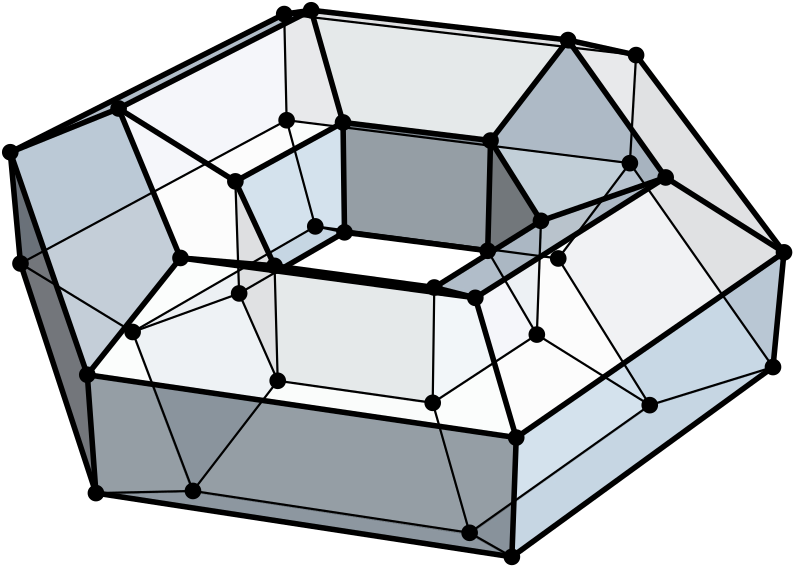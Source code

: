 <?xml version="1.0"?>
<!DOCTYPE ipe SYSTEM "ipe.dtd">
<ipe version="70218" creator="Ipe 7.2.23">
<info created="D:20130415114834" modified="D:20210727191348"/>
<preamble>\usepackage{amsmath}
\usepackage{amssymb}</preamble>
<bitmap id="1" width="1969" height="1425" BitsPerComponent="8" ColorSpace="DeviceRGB" Filter="DCTDecode" length="242148" encoding="base64">
/9j/4AAQSkZJRgABAQEAyADIAAD/2wBDAAIBAQIBAQICAgICAgICAwUDAwMDAwYEBAMFBwYH
BwcGBwcICQsJCAgKCAcHCg0KCgsMDAwMBwkODw0MDgsMDAz/2wBDAQICAgMDAwYDAwYMCAcI
DAwMDAwMDAwMDAwMDAwMDAwMDAwMDAwMDAwMDAwMDAwMDAwMDAwMDAwMDAwMDAwMDAz/wAAR
CAWRB7EDASIAAhEBAxEB/8QAHwAAAQUBAQEBAQEAAAAAAAAAAAECAwQFBgcICQoL/8QAtRAA
AgEDAwIEAwUFBAQAAAF9AQIDAAQRBRIhMUEGE1FhByJxFDKBkaEII0KxwRVS0fAkM2JyggkK
FhcYGRolJicoKSo0NTY3ODk6Q0RFRkdISUpTVFVWV1hZWmNkZWZnaGlqc3R1dnd4eXqDhIWG
h4iJipKTlJWWl5iZmqKjpKWmp6ipqrKztLW2t7i5usLDxMXGx8jJytLT1NXW19jZ2uHi4+Tl
5ufo6erx8vP09fb3+Pn6/8QAHwEAAwEBAQEBAQEBAQAAAAAAAAECAwQFBgcICQoL/8QAtREA
AgECBAQDBAcFBAQAAQJ3AAECAxEEBSExBhJBUQdhcRMiMoEIFEKRobHBCSMzUvAVYnLRChYk
NOEl8RcYGRomJygpKjU2Nzg5OkNERUZHSElKU1RVVldYWVpjZGVmZ2hpanN0dXZ3eHl6goOE
hYaHiImKkpOUlZaXmJmaoqOkpaanqKmqsrO0tba3uLm6wsPExcbHyMnK0tPU1dbX2Nna4uPk
5ebn6Onq8vP09fb3+Pn6/9oADAMBAAIRAxEAPwD9/KKKKACiiigAooooAKKKKACiiigAoooo
AKKKKACiiigAooooAKKKKACiiigAooooAKKKKACiiigAooooAKKKKACiiigAooooAKKKKACi
iigAooooAKKKKACiiigAooooAKKKKACiiigAooooAKKKKACiiigAooooAKKKKACiiigAoooo
AKKKKACiiigAooooAKKKKACiiigAooooAKKKKACiiigAooooAKKKKACiiigAooooAKKKKACi
iigAooooAKKKKACiiigAooooAKKKKACiiigAooooAKKKKACiiigAooooAKKKKACiiigAoooo
AKKKKACiiigAooooAKKKKACiiigAooooAKKKKACiiigAooooAKKKKACiiigAooooAKKKKACi
iigAooooAKKKKACiiigAooooAKKKKACiiigAooooAKKKKACiiigAooooAKKKKACiiigAoooo
AKKKKACiiigAooooAKKKKACiiigAooooAKKKKACiiigAooooAKKKKACiiigAooooAKKKKACi
iigAooooAKKKKACiiigAooooAKKKKACiiigAooooAKKKKACiiigAooooAKKKKACiiigAoooo
AKKKKACiiigAooooAKKKKACiiigAooooAKKKKACiiigAooooAKKKKACiiigAooooAKKKKACi
iigAooooAKKKKACiiigAooooAKKKKACiiigAooooAKKKKACiiigAooooAKKKKACiiigAoooo
AKKKKACiiigAooooAKKKKACiiigAooooAKKKKACiiigAooooAKKKKACiiigAooooAKKKKACi
iigAooooAKKKKACiiigAooooAKKKKACiiigAooooAKKKKACiiigAooooAKKKKACiiigAoooo
AKKKKACiiigAooooAKKKKACiiigAooooAKKKKACiiigAooooAKKKKACiiigAooooAKKKKACi
iigAooooAKKKKACiiigAooooAKKKKACiiigAooooAKKKKACiiigAooooAKKKKACiiigAoooo
AKKKKACiiigAooooAKKKKACiiigAooooAKKKKACiiigAooooAKKKKACiiigAooooAKKKKACi
iigAooooAKKKKACiiigAooooAKKKKACiiigAooooAKKKKACiiigAooooAKKKKACiiigAoooo
AKKKKACiiigAooooAKKKKACiiigAooooAKKKKACiiigAooooAKKKKACiiigAooooAKKKKACi
iigAooooAKKKKACiiigAooooAKKKKACiiigAooooAKKKKACiiigAooooAKKKKACiiigAoooo
AKKKKACiiigAooooAKKKKACiiigAooooAKKKKACiiigAooooAKKKKACiiigAooooAKKKKACi
iigAooooAKKKKACiiigAooooAKKKKACiiigAooooAKKKKACiiigAooooAKKKKACiiigAoooo
AKKKKACiiigAooooAKKKKACiiigAooooAKKKKACiiigAooooAKKKKACiiigAooooAKKKKACi
iigAooooAKKK5/4pfFnwr8DvAl/4p8beJvD/AIP8MaX5f2zV9b1GHT7C08yRYo/MnmZY03SO
iDcRlnUDkgUAdBRXwV8bf+C6EOleHNYl+EXwD+LfxXvrUWx02e9+xeE9M1ISFC5b7fKupW4R
PNwZNOxI8a7f3UiTHzHx/wD8Fg/2mvFPhDw9L4c+Efwb+F19eXltLqtx4o8S6t4naytWRjNA
trbWNijXSEqQwvDGfKdQSHEiaKlN7IzdWC6n6h0V+Rvjf9rb9pz4meNdF1Vv2kNC8D6TbQyQ
6ho/g3wFplvDfqVJhlV9VfUZoZw7HzDuaN0SNViicPLJx9z8OPHXi/4pal4w8TftGftJeJ5t
Xt0jbT4fH1x4f0iEqkaLLDa6MtlFG2yPB2AK5d3ZWdt9arC1GZvEwR+0VfMHxS/4LW/sj/B/
wJf+I9W/aN+D95p+neX5sWieJbbXL998ixjy7Oyaa5lwzgny422qGZsKrMPzT07/AIJ9fBa1
8Qapq978OfDviPWdbla41HUfEcTa9e38zzzTyTyz3rSyPM8lxIXlZi7jYGYrHGF7r/iif2bP
hn/zK3gHwbov/XvpWmWHmy/8Aij3yye255O5bnRYN9WQ8UuiPqv4nf8ABwh8C/Cfw60vxH4P
8NfHj4twavJEbe28JfC/WVka2kiaRbsS6hDaW7wEBBlJWcmVCFK7mXgv2jP+C/fiX4WWmkah
4e/Zr8Qw+H2n8rXtb+IXxA8P+FdP0JXlhjhl320+oNKhaR9w2oy7UCLKz4X56+FWq/Ff9sn7
DcfB3wR/Y3gq98if/hYPj60uNO0y5tn+xTeZp2mfJfahvtriYpI/2S2Z4CBcN0r6K/Z1/wCC
UngP4WeJtI8ZeP8AUNV+NfxO0ny57fxF4sSKS10e5CWhaTS9NjUWen/vrOOVZI42uVLMGuJM
k1lOFOOzuaRnN7qx5Rof/BW/9vT9sOe/8TfAf9n/AODXh34b2WhC+07UvG99q858YXXlR3CL
prSrpkxjmiuIlikmtEti8Mx+1kFQPWvgD+2R+2z8WD4M8faZpv7LPjP4P+MNDstfsre6TXvB
/iW5gvLBJ4lk2vq1tbSRyyqGCm4DpGQChfKfT9fK/wDwSt0bRfgR4L+JfwC0uDQ9M/4UZ441
GxsdPsdYkv5U0bVZP7c0yWRZVE0eINRNrlzIHksJyJX5xlY0uz1C8/4KF/tH+DPi/pWka5+y
Xa+IfB11bNPf+IPAvxV0/UprF9soSBbTVbbS2lk3pHuPmKipNuDuymOjxl/wWjh+GfxO0Xwz
4m/Zf/a201dXMDyavp3g2x8SaXpkMkpjM082kX92QI9rO8SK84QAiJt6BvWKKOUOY4Txz/wX
N/Zl+E3irw1o3jfxt4o+Ht54vu/sekyeMfh74k8OWl24eNHb7RfWEMKRxmWMySO6xxhwzsq8
13H/AA9i/ZY/6OW/Z/8A/Dh6R/8AJFPrh/jL+zJ8Nv2jf7N/4WH8PfA/jz+xvN/s/wD4SLQr
XVPsPm7PM8rz0fy9/lx7tuN2xc5wMLlHzH1pRX50/F7/AIIzfsrfG7w1BpOtfAf4c2Vrb3K3
avoGlr4euS6o6ANPYeRK0eHOY2coSFYqSqkb3xI/4J76N448F3ulaX8WP2nPBt9dbPK1jR/j
X4nlvbPbIrHy1vL24tzuVSh3wv8AK7Y2ttYHKHMffFFfA2ufs1fHXw/8IofD/gT9sT4yaTq+
mWlvZ6bqPifw74W8SoiRFFLXO7S4bm6kaJWBkkuRIXYSO0h3Br3hT/hsr4afCBtNj+OXwR+J
HijT7a4e21LxR8KbzTptWnLO8MdzJp+sRwwxgskW+G0JVFDFJHyXXKx8yPuuiviPwp+1n+2J
4K+EDTeK/gz+z7478Y6dbXE848L/ABK1TRIdXdWd4oLa3vNHmWKRk8uPM13sL5YvGrYS98FP
+CmXxn13wrcTfEb9jb4oeFdbW7ZILTw3438KeILSS32IVkaefUbJ1kLmQGMRMAFU7yWKqWYX
Ps6ivkD4Kf8ABaL4f/FTwrcajrvwr/ag+Gt5DdtbppniT4NeIJ7udAiMJ1bTra7hEZLMoDSL
JmNsoFKsx8C/+C/H7G37RH9q/wDCP/tC/D/T/wCx/K8//hJ7iXwv5nm79vk/2mlv5+PLbd5W
/ZlN23em5DufX9FcB8C/2sfhZ+1B/av/AArP4l/D/wCIn9h+V/aX/CMeIbPV/wCz/N3+V532
eR/L3+VJt3Y3eW+M7Tjv6ACiiigAooooAKKKKACiiigAooooAKKKKACiiigAooooAKKKKACi
iigAooooAKKKKACiiigAooooAKKKKACiiigAooooAKKKKACiiigAooooAKKKKACiiigAoooo
AKKKKACiiigAooooAKKKKACiiigAooooAKKKKACiiigAooooAKKKKACiiigAooooAKKKKACi
iigAooooAKKKKACiiigAooooAKKKKACiiigAooooAKKKKACiiigAooooAKKKKACiiigAoooo
AKKKKACiiigAooooAKKKKACiiigAooooAKKKKACiiigAooooAKKKKACiiigAooooAKKKKACi
iigAooooAKKKKACiiigAooooAKKKKACiiigAooooAKKKKACiiigAooooAKKKKACiiigAoooo
AKKKKACiiigAooooAKKKKACiiigAooooAKKKKACiiigAooooAKKKKACiiigAooooAKKKKACi
iigAooooAKKKKACiiigAooooAKKKKACiiigAooooAKKKKACiiigAooooAKKKKACiiigAoooo
AKKKKACiiigAooooAKKKKACiiigAoorn/il8WfCvwO8CX/inxt4m8P8Ag/wxpfl/bNX1vUYd
PsLTzJFij8yeZljTdI6INxGWdQOSBQB0Fc/8Uviz4V+B3gS/8U+NvE3h/wAH+GNL8v7Zq+t6
jDp9haeZIsUfmTzMsabpHRBuIyzqByQK+HPHX/BYvxd+0N9ntv2aPh99r8O3XkTf8LK+Itld
6ToMsD/YZt+naV+61HUt9vcXIV5PsMHmQArPKpwfF9H/AGUY/GPjvSfHXxi8WeIPjp8SdI2T
WeteKhF9g0Ofy7MSPpWlQqtjp26Syhl3wxefuyXnkJJPRSw0567IwqYiEfNntHjr/gsX4u/a
G+z237NHw++1+HbryJv+FlfEWyu9J0GWB/sM2/TtK/dajqW+3uLkK8n2GDzIAVnlU4PlPg39
n69vvFtl4z+KfjTxB8aPiTZ7ZLfxB4ljgWDQ5Daw2840mwhRLXTI5fJDOLdBLIT+9lmIBHpN
FehSw0Ia7s4amIlPTZHH+I/+R7uv+vC3/wDRlxUdSeI/+R7uv+vC3/8ARlxVDXtesfCuh3uq
ape2mm6ZpsD3V3d3UywwWsKKWeSR2IVEVQSWJAABJrVswZPdWkV9A0U8Uc0T/eR1DKec8g+9
c18Qp/Bfw+8H3mseJ7jw74d0Kz2fadQv54rC3t9zqibpmKhNzsqjLDJYDvivMfDvxu+MH7ZO
uXek/sz/AA2tNe0S1nktpfid4znk07wSWjZwTZGLNzqqGS3urZntV2xTCJiWicMfq39k/wD4
JIeFPhFrGl+Mvizrs/x++LmlXUl1Z+J/EVisFjoh8y3aL+zNJV3tLCRPsluxniU3DSiV/NCu
I15qmJitFqdNPDSer0Pmj4UeH/iT+2VaWLfBHwJd+HfA18IZl+InjwXumaXNbyfYpvN0zS9y
X2ol7e5maOSQWlszwEC4ccH6R/Z8/wCCOXgP4Wa9o/jDxxr/AIh+MnxQ0hI5bXxF4sWC4tNH
ugloWl0zTQn2Ww/fWkcqvGpuVJYG4fJNfXlFcc6kpbnZCnGOxztr4R1K3jKvqsE5JzuezwR7
fK4FR2ui62kZE8elSPngpPIgx9ChrpqKzsXc5O1XVn3efo00ePu7LiJ8/XLDFfKsepv8D/8A
gsfIstj4Y0HRPj58N9mGt2i1rW9e8OXp+7twk4Onav1HmSGPTx/q44fn+1q+X/8Agqy+p+A/
hF8Pfivp2uX+h2vwP+ImjeMdde00N9Xkm0JzNpesAxorukcemaneTvKkbsiW7lQpxIgwue2R
+LNOkuXhNykUseQyyqYtpBwR8wHOe3WrdrqEF7kwTwzAddjhsflXS1UuvD9hfTtLPY2c0r/e
d4VZjxjqR6UE8xlUVam8C6TLdLOtmkMqDaGgZocdf7hHPPWo5vA8BullhvNTt9gxsW4MiHry
Q4bnn9KA5iGinXXhC7MkbW+rToFOXWaCOQP04+UKR3/+tUV9oGsx7Ps1xpk2c7vNikjx6Ywz
Z7+lFx3Q+ior201i1iDR2FrcsTjbHd4I9/mQDH496jvbu7sIg8mlakyk7f3axyn8lYnHvRcL
lmiqU2uw2lp59xDe20YALGW1kUJnsTtx1460R+I9PljVhe2oDDIzKqn8jyKLjuXaKZBcR3US
yRSJLG3RlIYH8RT6APHfE/8AwTv/AGf/ABt4l1HWta+Bfwd1fWNXuZL2+vr3wZptxc3s8jl5
JpZHhLPI7sWZmJJJJJJNcb4c/wCCQ/7Pvw/+Luq+PPBngrVPht4p1q0Fhd3ngTxZrPhFJLcC
LMIh0y7t4kjYwROyIgDugdgXy1fSlFFgufNdr/wTq1fwv8b18b+Ff2nf2tPDDQf8euhP8Qz4
h0O2zb+Q/wDouswXwm3ZaT9+ZNkjbk2bUCbt58Kv2pPDPxf0rXPDH7Wl1qnheytmS78NeOvh
nourQ6jOyyr5jXGljSpkjUPEyojA74ss7oxjHu9FKyHdnhHjL4tft3eGfidop8PXv7JPjbwZ
GYJtWGo6P4h8LapMBKfOt4Cl1qMUZMQXZO4fa7nMLBPn3fHP7fv7Tnw88VeGoW/ZS8L+NdE1
O72avd+Dvi9BNd6Lbq8YeTyNU07T0nkKO5jjSUBjEQ7xAqx9aoo5Q5meS/GX/gs3dfAj+zf7
c/ZM/a4vv7V83yf+Ed8OaJ4j2eXs3eb/AGdq0/k53rt83bvw23dsbG78Xv8AguX+zf8As++G
oNa8feIfiN4I0e6uVsob7X/hP4t0y2lnZHdYVkm0xVMhSN2Cg5IRjjANd7RRyj5hn/D2L9lj
/o5b9n//AMOHpH/yRXt/hPxZpXj3wrpmu6Fqen61omtWkV/p+oWFwlzaX9vKgeKaKVCUkjdG
VldSQwIIJBr53+JHwy8NfGTwXe+G/F/h7Q/FXh3Utn2vS9YsIr6yutkiyJ5kMqsj7ZERxkHD
KpHIBrw/4kf8Eh/2Xfip4LvdA1T4B/Cu1sb/AGebLo/h630a9XZIsg8u6s1iuI8soB2SLuUs
pyrMCuUOY/Qiivz18Kf8EtPhp8LPhA3gj4f6/wDG74aaFBbXEGmw+F/i54osodFeZndp7a3N
+1ssglkaXDxOjOSXRwWBv+FP2TPi38KvhA3hfwf+17+0FHcWVtcJpd/4ot/DfiiaGeRnkSS5
mu9KN3dRrI+djXKnYojV41C7TlYcx990V8JfBTw9+2D8K/Ctxp2u/tJ/C/4lXk121wmp+JPg
20F3AhRFECrp2sWkJjBVmBaNpMyNlyoVVv8AwU/aU/bR0LwrcQ/Eb4c/sv8AirW2u2eC78N+
O9d8P2kdvsQLG0E+k3rtIHEhMglUEMo2AqWZWY7o+3qK+IfgX/wU7+PniD+1f+FmfsVfEDwj
5Plf2b/wjHxD8L+Ivted/m+d9ovLDyduI9u3zd+987No373wy/4LNeEPFviXxLpPir4M/tRf
DS68N3ItA+tfCrU9WttWcPIkhtZ9GW/ikjQxj94XVHEqNG0g3FSwXPsCivkzw5/wXP8A2Uta
+Luq+AtS+L+l+BvFuiWgvL7T/Hek6j4Me3RhEVUtq1vbJ5jLNG6xhvMZGLqpVWYeqfC3/goT
8Avjj47sPC3gn44/B/xh4n1TzPsekaJ4y07UL+78uNpZPLghmaR9saO52g4VGJ4BNIZ6/RRR
QAUUUUAFFFFABRRRQAUUUUAFFFFABRRRQAUUUUAFFFFABRRRQAUUUUAFFFFABRRRQAUUUUAF
FFFABRRRQAUUUUAFFFFABRRRQAUUUUAFFFFABRRRQAUUUUAFFFFABRRRQAUUUUAFFFFABRRR
QAUUUUAFFFFABRRRQAUUUUAFFFFABRRRQAUUUUAFFFFABRRRQAUUUUAFFFFABRRRQAUUUUAF
FFFABRRRQAUUUUAFFFFABRRRQAUUUUAFFFFABRRRQAUUUUAFFFFABRRRQAUUUUAFFFFABRRR
QAUUUUAFFFFABRRRQAUUUUAFFFFABRRRQAUUUUAFFFFABRRRQAUUUUAFFFFABRRRQAUUUUAF
FFFABRRRQAUUUUAFFFFABRRRQAUUUUAFFFFABRRRQAUUUUAFFFFABRRRQAUUUUAFFFFABRRR
QAUUUUAFFFFABRRRQAUUUUAFFFFABRRRQAUUUUAFFFFABRRRQAUUUUAFFFFABRRRQAUUUUAF
FFFABRRRQAUUUUAFFFFABRRXP/FL4s+Ffgd4Ev8AxT428TeH/B/hjS/L+2avreow6fYWnmSL
FH5k8zLGm6R0QbiMs6gckCgDoK5/4pfFnwr8DvAl/wCKfG3ibw/4P8MaX5f2zV9b1GHT7C08
yRYo/MnmZY03SOiDcRlnUDkgV8XfGD/gq94++Kd9a6Z+z58Ntuk3WySX4gfEm2uNJ0qKMTWh
cWuigxapdytFJdqBcjT4g8CssssbqW8F0f8AZRj8Y+O9J8dfGLxZ4g+OnxJ0jZNZ614qEX2D
Q5/LsxI+laVCq2OnbpLKGXfDF5+7JeeQkk9FLCzn5IwqYmEfM9o8df8ABYvxd+0N9ntv2aPh
99r8O3XkTf8ACyviLZXek6DLA/2Gbfp2lfutR1Lfb3FyFeT7DB5kAKzyqcHxfR/2UY/GPjvS
fHXxi8WeIPjp8SdI2TWeteKhF9g0Ofy7MSPpWlQqtjp26Syhl3wxefuyXnkJJPrdFehSw0Ia
7s4amInLyCiiqniDxDYeEtAvtV1W+s9M0vTLeS7vLy7mWG3tIY1LvLI7EKiKoLFmIAAJPFdF
zAt1U8QeIbDwloF9quq31npml6ZbyXd5eXcyw29pDGpd5ZHYhURVBYsxAABJ4ryrwf8AGz4g
ftffaLL9m7wF/wAJrZHzoP8AhYPiWWXRvAlpKn26HdDc7GudV2XVmI2XT4ZIv3y7rmLOR9Bf
C/8A4IzeD9Y1+HxH8fPEN5+0J4htrh7iz0zWrFLLwZo53Xqp9l0JWeCR1t7zyjNfveTZhR0k
jPA56mJitFqdFPDSlq9D5X0z4u+O/wBr3xbfRfs5+Co/GlhJafZP+E88RTS6P4JtJY5NTi3x
XHltcaoFubURkafFJEfMG64i61778MP+CO/hDU9ch8Q/HXX7v4+6/bzvPaabrNkln4P0g7rx
U+zaIrPDI4gu/KMt893NmFHWSM8D658U3UifFryA2IpNIR2XA5KzOAfyY/nViuCpWlN6nZCl
GGwUUUVkaBRRRQAUUUUAFcp8efg9pn7Q/wADfGnw/wBbnv7XRvHWhX3h6/msnRLqG3u7d7eR
omdWUSBJCVLKwBAyCOK6uigDwf8A4JoeP9b+IX7Cfw2k8VJrqeMvDumHwn4nOs3Ud3fSa1pE
0mlalJJPHLKs2+8s7hhL5jGRWVjgsQPdK+Uv2M9E0T9mz9u79o/4TWdvoWl/8Jrqdn8atIhi
1mSe+vo9WhGn6mz28qh08vUtKllZo3kiVdTt0Ai+VD9W0IhrUKKKKBBRRRQAUUUUAFR3VpFf
QNFPFHNE/wB5HUMp5z0PvUlFAGdL4Q0qaJ0bTbEK4KnbCqnn0IGQfcVAvgTTobUwwC7t1wQv
l3Uo2Z7gbsZzzyK2KKLBcw7XwQtpGVTU9UYE5+d43P5shNR2vhXUreMq+qQTknO57PBHt8rg
V0FFFh3ZzVro+uJu89NKkz93ZLImPrlTmmxLqglkWbSZAqHCtFcRuH9/mKkD8Pyrp6KLBzM5
T+0pY7t4ZtO1OEoM7vs5kQ9OAU3Z61H/AMJNYrdvBJOIJkGWWdGiI6f3gPUV19FA+Y5eDWLS
6lWOK6tpZG6KsisT+ANWK173RLLUpRJc2drcSKNoaSJXIHpkjpzVG58A6PdXKTGxijkjxtML
NFjByDhSBn360BzFaiprrwPbTSRtFdalbGM5+S5Zg/TqH3D/APX3qK+8HXcmz7NrFxDjO7zY
I5M+mMBcd/WgfMJRSXvh/V44gba602WQnkSQPGMeuQzc+2KjvbTWLWINHYWtyxONsd3gj3+Z
AMfj3ouFyWiq0099aWnmzaTfZUDcsRjlIPsA2Tz7VHNrsNpaefcQ3ttGACxltZFCZ7E7cdeO
tFwuXaKoweJ9OuYldb22Ct/ecIfyOCKtwXEd1EskUiSxt0ZSGB/EUXGPryv4kfsLfBH4yeNL
3xJ4v+Dnwr8VeItS2fa9U1jwnYX17dbI1jTzJpYmd9saIgyThVUDgAV6pRQFz5pvP+CPn7OC
fF/SvH+h/DS18BeMdDtmtLDVPAur6h4OmtUZZVcqNKntlEjpNIjSY3sjbCxUBQeMv+CbU2rf
E7RfE/hn9o79rbwI2hmCWPStO+Kl9q2l3U0UplEs8Gri9EwbKo8TkwOiAGM7n3fS1FFgueDe
Ofgz+01B4q8Naj4I/a/8UW1npd39o1bTPGPw78N63aa2ivGyQbrG102aCNgsiyFJPMYSDY8T
LuY+MvxJ/bw0P+zf+FeeJf2R/FHm+b/aH/CReEPEOg/ZsbPL8ryNUvfN3Zk3bvL27Vxv3Hb7
zRS5UO7PI/i9+3h+1T8NfDUF/ov7LPw5+IN1NcrA2naB8aGguYUKOxnY3+i2sRjBUKQshfMi
4Qjcy73xI/4Kta18K/Bd7r+qfsqftOXVjYbPNi0e28MazetvkWMeXa2ety3EmGYE7I22qGY4
VWI76ijlDmOA1z/gt78Cvh98IofGnjuH4yfDbSEtLe41I+J/hH4ptE0R5iiiC5nWwe2EiyyL
ETHM8bOQEdwVJ3Phb/wWt/ZH+MHgSw8R6T+0b8H7PT9R8zyotb8S22h36bJGjPmWd60NzFlk
JHmRruUqy5VlY9HVHxP4Y03xt4a1HRda06x1fR9XtpLK+sb2BLi2vYJEKSQyxuCrxujFWVgQ
QSCCDS5R8x7V8Lfiz4V+OPgSw8U+CfE3h/xh4Y1TzPser6JqMOoWF35cjRSeXPCzRvtkR0O0
nDIwPIIroK+BfE//AASo/Zl8XeGtR0m7/Z/+DsNrqltJaTPZeEbGxuUSRCjGKeGNJYZACdsk
bq6HDKwIBGb8FP8Agk98GP2a/CtxoXw5g+KHgDRLu7a/n0/w38V/FelWk1wyIjTNFBqSI0hS
ONS5GSI1GcKMHKHMfoZRXwF8FP2LviB8AfCtxo2hftb/ALUF/Z3N2148niTUfD/iW7DsiIVW
41HSLiZI8RqRGriMEswUM7E3vhl4N/a3+F/iXxLLN+094N+IOj6rch9JtfGfwjgkudEgV5Cs
Ym0nUNOWaRkdBI8kWGMSlEiBZSuVj5kfd9FfEHwy/aD/AG1PCniXxLF4y8Ifsu+PdHNyE8P3
Wi+JNd8I3KwK8gMl1DLZampkkQwnZHKBEVcb5gwZbvhz/gox+0Fonxd1XRfGf7ImqXHhaztA
9p4j8CfEvRtbTULgiJhGLbU/7KlSNQ0qtI+CHiAVHRxICzC59pUV8W2v/BavSNL+N6+CfFX7
OP7WnhBY/wDj68QP8PRr+h2mbfzk/wBI0a5vjLuysf7hJdsj7X2bXKbt5/wXO/Zb8O/F/SvA
fif4lXXw88Ua3bNe2lt468J614QheALKfOa41S0t4Y42MMqKzuod12KWchSh3PrWivEPCf8A
wU2/Zt8e+KtM0LQv2g/gfrWt61dxWGn6fYeOtLubu/uJXCRQxRJOXkkd2VVRQSxIABJr2+gA
ooooAKKKKACiiigAooooAKKKKACiiigAooooAKKKKACiiigAooooAKKKKACiiigAooooAKKK
KACiiigAooooAKKKKACiiigAooooAKKKKACiiigAooooAKKKKACiiigAooooAKKKKACiiigA
ooooAKKKKACiiigAooooAKKKKACiiigAooooAKKKKACiiigAooooAKKKKACiiigAooooAKKK
KACiiigAooooAKKKKACiiigAooooAKKKKACiiigAooooAKKKKACiiigAooooAKKKKACiiigA
ooooAKKKKACiiigAooooAKKKKACiiigAooooAKKKKACiiigAooooAKKKKACiiigAooooAKKK
KACiiigAooooAKKKKACiiigAooooAKKKKACiiigAooooAKKKKACiiigAooooAKKKKACiiigA
ooooAKKKKACiiigAooooAKKKKACiiigAooooAKKK5/4pfFnwr8DvAl/4p8beJvD/AIP8MaX5
f2zV9b1GHT7C08yRYo/MnmZY03SOiDcRlnUDkgUAdBXP/FL4s+Ffgd4Ev/FPjbxN4f8AB/hj
S/L+2avreow6fYWnmSLFH5k8zLGm6R0QbiMs6gckCvz58Vf8F2te/al1+z0j9k/4cXnifwzc
XEa3nxY8cafc6X4TtIdyM72NizQX2quPLvLZkU2ohuI4izNE+6vOtH/ZRj8Y+O9J8dfGLxZ4
g+OnxJ0jZNZ614qEX2DQ5/LsxI+laVCq2OnbpLKGXfDF5+7JeeQkk9FLDTnrsjCriIw06ntH
jr/gsX4u/aG+z237NHw++1+HbryJv+FlfEWyu9J0GWB/sM2/TtK/dajqW+3uLkK8n2GDzIAV
nlU4Pi+j/sox+MfHek+OvjF4s8QfHT4k6Rsms9a8VCL7Boc/l2YkfStKhVbHTt0llDLvhi8/
dkvPISSfW6K9ClhoQ13Zw1MROXkFFFVPEHiGw8JaBfarqt9Z6ZpemW8l3eXl3MsNvaQxqXeW
R2IVEVQWLMQAASeK6LmBbqp4g8Q2HhLQL7VdVvrPTNL0y3ku7y8u5lht7SGNS7yyOxCoiqCx
ZiAACTxXlXg/42fED9r77RZfs3eAv+E1sj50H/CwfEssujeBLSVPt0O6G52Nc6rsurMRsunw
yRfvl3XMWcj6C+F//BGbwfrGvw+I/j54hvP2hPENtcPcWema1YpZeDNHO69VPsuhKzwSOtve
eUZr97ybMKOkkZ4HPUxMVotTop4aUtXofPvg/wCNnxA/a++0WX7N3gL/AITWyPnQf8LB8Syy
6N4EtJU+3Q7obnY1zquy6sxGy6fDJF++XdcxZyPoL4X/APBGbwfrGvw+I/j54hvP2hPENtcP
cWema1YpZeDNHO69VPsuhKzwSOtveeUZr97ybMKOkkZ4H2VRXHOrKe7OynSjDZBRRRWZoef+
LP8Aksqf9gUf+jzVypfGtjFH45066VMTzWM8Ttk8qskRUY6cF2/P6VFWb3BsKKKKACiiigAo
oooAKKKKAPk/9rj/AIsn/wAFIv2aPiWn/CC6VpXjP+2/hH4i1HU/3Gp3P261XVdJggl+VWxe
aRJEqSO3z6gUjjZ5y6fVleAf8FU/hv4u+Jv7APxGg+H9/f6f488OWtt4u8NvZaSNVup9S0a8
g1a1t4rY5Esk01lHEqlXGZAdkmNjexfC/wCJWifGf4Z+HfGPhq9/tLw54s0y21nSrvyZIftV
pcRLNDJskVXTdG6na6hhnBAORQTJG7RRRQSFFFFABRRRQAUUUUAFFFFABRRRQAUUUUAFFFFA
BRRRQAUUUUAFFFFABRRRQA2WJJ4njkRXjcFWVhkMD1BHcVQl8IaVNE6NptiFcFTthVTz6EDI
PuK0aKAuY9r4D0uyjKQQzwoTkhLqVQT68NUdr4IW0jKpqeqMCc/O8bn82QmtyiiwXZz1r4S1
K33b9Whn3dN9njb9Nrj9abFo2tRyyCQaXNHn92VkkiOPUja3PTjPHvXR0UWHzM5jytViu3jk
0svEo4kguUYMeOzbT6/l+NR/2lLHdvDNp2pwlBnd9nMiHpwCm7PWurooDmORm8SWdtdLBPI9
tK43ATxPFkc8/MBxwakj1yymkVEvLV3c4AEqkk+nWuqqte6JZalKJLmztbiRRtDSRK5A9Mkd
OaB8xkUVauvA2kXckbmwgieE5Uw5hIPHPyYz079KivvAdrd7PLu9Utduc+Vdud313buntjrQ
HMRUU+98H3MkQFtq91FIDyZIYpBj0wFXn3zUd74f1eOIG2utNlkJ5EkDxjHrkM3Ptigd0LRU
U1hrNtab/sdlcyqBlYrkqWPfG5AB68n86jmnvrS082bSb7KgbliMcpB9gGyefai4XLNFU11p
VtTNNa6jbKoLN5lpINgHckAjGOetNg8T6dcxK63tsFb+84Q/kcEUXHcvUVHa3kN7GXglimQH
BKMGAPpxUlAHDeO/2YPhp8UviLpPjDxP8O/AviPxdoIhGma3qmg2t5qOnCGVpohDcSRmSPZK
zOu1htZiwwSTXkHjn/gjj+zH468VeGtdX4O+F/C+t+ELv7fpGoeDjP4Tu7S4Dxuk3m6XJbu8
kbxI0buWMZBKFSzZ+mKKLBc+dfi9/wAE4dN+JXhqCw0X42ftVfD66huVnbUdA+NHiGe5mQI6
mBhf3V1EIyWDErGHzGuHA3K1/wCL3wH/AGkNa8NQReAf2yviN4a1hblXmutf8B+EtctpINjh
o1hh02zZZC5QhzKwAVhsJYMvvdFFh3Z4lrniH9tTwR8Iobbw58Uf2c/Hfi3TbS3t45vE/wAN
9V0dNYdSiSz3M9nrEiRSMu+QiG0EZfCqkanKX9c/bR/a3+HXwihv7r9nn4N/EPxTYWlul5Ze
GPizd6a+q3BKJNJbRX+jLFDHkvII5btiqKVDyuBu9eopcqDmZ5f4U/4KlfEvSPhA2vfED9j/
AON2ia7p9tcXepaZ4X13wv4mhjSNnZRbONTt7m6kaJVby0tQ5djGiyEKzX/Cn/BbD4SXXwgb
xj4w8JftBfC+3s7a4vdUsvFHwe8SLNosEDPvmuZrSzuLRY/LTzdyzsFRhuKsGVfQaKOUOY4z
4Kf8F0v2Pvj74VuNZ0L9on4X2FnbXbWbx+JNXXw1dl1RHLLb6iLeZ48SKBIqGMkMoYsjAe//
AAU/aF8AftKeFbjXfhz448H+P9EtLtrCfUPDes22q2kNwqI7QtLA7osgSSNihOQJFOMMM+Z1
4f8A8OyP2bP+je/gf/4Qml//ABilyj5j7sor88fhl/wST+BfwM8S+JdW+H2g+MvhrdeMLkXe
sJ4M+IPiLw3bXrq8joDBY30MSxxmaXy41QJGJGVFUHFHw7/4J8+J/hB8TtY8T+F/2rP2srNt
WE0SaVq/jGz8UaXp0MkqyiKCDWLK8ClNiosrFpwgYGRt77jlYcx+h1FfB3hz4d/tW/D/AOLu
q6xpv7VOl+LvCV1aC3sfD3jv4V6dfPYuREWnN1pM+lvJJuSQKCojCTEMjsqyUWvxq/br8K/G
9TPafsl+Pfhtb/eVP+Eg8Ja5fZt/UnU4LfZcH0m8yNP+WbP+7VmO6PvGiviu8/4KF/tH+DPi
/pWka5+yXa+IfB11bNPf+IPAvxV0/UprF9soSBbTVbbS2lk3pHuPmKipNuDuymOjxl/wWjh+
GfxO0Xwz4m/Zf/a201dXMDyavp3g2x8SaXpkMkpjM082kX92QI9rO8SK84QAiJt6BiwXPtSi
vkjxz/wXN/Zl+E3irw1o3jfxt4o+Ht54vu/sekyeMfh74k8OWl24eNHb7RfWEMKRxmWMySO6
xxhwzsq813H/AA9i/ZY/6OW/Z/8A/Dh6R/8AJFIZ7/RRRQAUUUUAFFFFABRRRQAUUUUAFFFF
ABRRRQAUUUUAFFFFABRRRQAUUUUAFFFFABRRRQAUUUUAFFFFABRRRQAUUUUAFFFFABRRRQAU
UUUAFFFFABRRRQAUUUUAFFFFABRRRQAUUUUAFFFFABRRRQAUUUUAFFFFABRRRQAUUUUAFFFF
ABRRRQAUUUUAFFFFABRRRQAUUUUAFFFFABRRRQAUUUUAFFFFABRRRQAUUUUAFFFFABRRRQAU
UUUAFFFFABRRRQAUUUUAFFFFABRRRQAUUUUAFFFFABRRRQAUUUUAFFFFABRRRQAUUUUAFFFF
ABRRRQAUUUUAFFFFABRRRQAUUUUAFFFFABRRRQAUUUUAFFFFABRRRQAUUUUAFFFFABRRRQAU
UUUAFFFFABRRRQAUUUUAFFFFABRRWf4s8WaV4C8K6nruu6np+i6JotpLf6hqF/cJbWlhbxIX
lmllchI40RWZnYgKASSAKANCs/xZ4s0rwF4V1PXdd1PT9F0TRbSW/wBQ1C/uEtrSwt4kLyzS
yuQkcaIrMzsQFAJJAFfDvxh/4LRSfE3+0ND/AGXfBP8Awte/T7Ra/wDCea5LLo/gDT50+3Q7
47rYbnV/LurSNWXT4mgdJ1P2yPrXg/jX9mfUf2m/FSeIP2hfGeofGy9trt7vT/D99aLp/grQ
zvvRF9l0RGeGSRIL1oftF893cYjQiVcYG9LDznqloY1K8Ib7nrH7SH/BaLxd8VdYHhv9j/wT
4f8AiYo86O/+JfiyW70/wNpU8N1JEYbbYiz6zv8AstzGZbFjBE0tq/myqzqnzvB/wT8j+M/j
uz8bftIeO/EH7Sfjiw3/AGJvFEEVv4b0bfH5Mn2HRIf9Dg82FLfzdyyb5bdJhsck19FUV6FL
Cwhq9WcNTEzlotAooorpOcKqeIPENh4S0C+1XVb6z0zS9Mt5Lu8vLuZYbe0hjUu8sjsQqIqg
sWYgAAk8V5X4T/alvf2kPFD6B+z74O1D42X1tdLa6hr9jdrYeC9DO+yMv2nW3V4ZJEgvVm+z
2KXdxiNwYlxkez/Cj/gjxcfFL7Brf7T3jX/had6nkXX/AAgmhxS6P4B0+dPsM22S13tc6t5d
1aSMrahK0DpOw+yR9KwqYiMdFqzenh5S1eiPmnRP20/Fn7XPii98K/srfDrUPi9fWd0+m6h4
3vmbS/AXh2ZXEUrS6g4zeyQGW1na2sw7zW8peJ2xivqH4Cf8Eb9D8SWuj+KP2mNVj+OfjuNV
u5NBvFx4C8O3JF4DHYaSVWO5EcV60IudRW4uGEEcimA/Iv2V4U8K6X4E8L6boeh6bp+jaLo1
rFY6fp9jbpbWtjbxIEihiiQBY40RVVVUAKAAAAKv1xTqynuztp0ow2QUUUVmaBRRRQAUUUUA
cr44/wCRq0r/AK9Lr/0O3qrVrxx/yNWlf9el1/6Hb1VqHuAUUUUgCiiigAooooAKKKKACvlz
/gkz4cuPg3+zfr3wbvZPFlzdfAfxhq3gqG68QXsN7dXem+auo6O6zROVaP8AsfUNNUKViMZR
oxFGI1FfUdfJ+h6Jon7Nv/BYXxBKLfQtO/4ag8C298lxLrMi319rXhiUwTRLbSKUbzNN1W1Z
RBICq6XcM0XLSEE1ofVlFFFBAUUUUAFFFFABRRRQAUUUUAFFFFABRRRQAUUUUAFFFFABRRRQ
AUUUUAFFFFABRRRQAUUUUAFFFFABRRRQAUUUUAFFFFABRRRQAUUUUAFNliSeJ45EV43BVlYZ
DA9QR3FOooAof8Ippf8A0DNP/wDAdP8ACq1r4D0uyjKQQzwoTkhLqVQT68NWxRRYLmJbeCBa
ptTU9UI/23jc/mUNRxeFNQglkI1WOWNj8gltASg9Mqy5Pvjt2rfoosO7Oc/sTWYrtxu0y4gA
+U5eFyeOoww9f88VH5WqxXbxyaWXiUcSQXKMGPHZtp9fy/GunoosHMzlZtQntbpYptM1OPcN
29YRKg69ShbnjpUVz4osrK5SG4klt5ZMELNC8fBOM/MBxnv0rr6KB8xyseuWU0iol5au7nAA
lUkn061arZvtKtdT2faba3ufLzt82MPtz1xnp0FZ994C0bUdnmafbrszjygYuvrtxn8aA5it
RU974GtLqILHcalbMDndHdyEn2+YkY/DtUd74PuZIgLbV7qKQHkyQxSDHpgKvPvmgfMMopJv
Deqw2mIb2xnmUADzbZkDepJDnH4D8qjmsNZtrTf9jsrmVQMrFclSx743IAPXk/nRcLoloqus
mox2pkn0i7VkBZljkik6enzAk47AVGutKtqZprXUbZVBZvMtJBsA7kgEYxz1ouFy5RWfa+Kt
Nu4yyXsCgHHztsP5Ng1ctbyG9jLwSxTIDglGDAH04ouMkrlfi98C/BH7QXhqDRfH3g3wr430
e1uVvYbHX9Jt9Ttop1R0WZY5kZRIEkdQwGQHYZwTXVUUAfMvxe/4IzfsrfG7w1BpOtfAf4c2
Vrb3K3avoGlr4euS6o6ANPYeRK0eHOY2coSFYqSqkXtc/wCCZXhGL4RQ+DvB3xF/aM+Gdlp9
pb2GlXHhj4xeJY30W3gKBIbaC5vJ7VIxGgiCGBgqEhQpCsv0ZRRYLngWufs1fHXw/wDCKHw/
4E/bE+Mmk6vplpb2em6j4n8O+FvEqIkRRS1zu0uG5upGiVgZJLkSF2EjtIdwa94U/wCGyvhp
8IG02P45fBH4keKNPtrh7bUvFHwpvNOm1acs7wx3Mmn6xHDDGCyRb4bQlUUMUkfJf2+ilZDu
zx/wp+1n+2J4K+EDTeK/gz+z7478Y6dbXE848L/ErVNEh1d1Z3igtre80eZYpGTy48zXewvl
i8athL3wU/4KZfGfXfCtxN8Rv2Nvih4V1tbtkgtPDfjfwp4gtJLfYhWRp59RsnWQuZAYxEwA
VTvJYqvqVFHKHMzzz4Kf8Fovh/8AFTwrcajrvwr/AGoPhreQ3bW6aZ4k+DXiCe7nQIjCdW06
2u4RGSzKA0iyZjbKBSrNe+GX/BdH9kj4peJfEuiw/HTwb4Y1jwhciy1ax8Z+f4PubaffIjQi
PVo7ZpJEeJ1kWMMYjtDhSy57Wilyj5jrfgp+278F/wBpTxVcaF8Ofi98L/H+t2lo1/Pp/hvx
VY6rdw26uiNM0UErusYeSNS5GAZFGcsM+n18Q+J/+Cd/7P8A428S6jrWtfAv4O6vrGr3Ml7f
X174M024ub2eRy8k0sjwlnkd2LMzEkkkkkmuN8Of8Eh/2ffh/wDF3VfHngzwVqnw28U61aCw
u7zwJ4s1nwikluBFmEQ6Zd28SRsYInZEQB3QOwL5ajlDmP0Qor877X/gnVq/hf43r438K/tO
/taeGGg/49dCf4hnxDodtm38h/8ARdZgvhNuy0n78ybJG3Js2oE3bz4VftSeGfi/pWueGP2t
LrVPC9lbMl34a8dfDPRdWh1GdllXzGuNLGlTJGoeJlRGB3xZZ3RjGFysfMj7zor4M8ZfFr9u
7wz8TtFPh69/ZJ8beDIzBNqw1HR/EPhbVJgJT51vAUutRijJiC7J3D7Xc5hYJ89L9qj/AIK2
fHD9irwhb+NPHf7N/gnUPhxppNx4o1zwz8YIZZ/D1oskSlxb6lpth9quJPMKwW8MhaaVRHuR
nQsWBM/QCivh34Uf8F/fg34/0Dxlq+veEfjV4E0XwJLc2+rane+DJtfsLSW0luIr2Ka40JtR
itJLb7P5kiXbQN5M8EyB4pVkr6D/AGaP+CgfwO/bI+yRfC34s/D/AMc6heaUmt/2XpWt282q
2tm3ljzbiy3fabfa00SOs0aNG7hHCt8tDQJnr9FFFIYUUUUAFFFFABRRRQAUUUUAFFFFABRR
RQAUUUUAFFFFABRRRQAUUUUAFFFFABRRRQAUUUUAFFFFABRRRQAUUUUAFFFFABRRRQAUUUUA
FFFFABRRRQAUUUUAFFFFABRRRQAUUUUAFFFFABRRRQAUUUUAFFFFABRRRQAUUUUAFFFFABRR
RQAUUUUAFFFFABRRRQAUUUUAFFFFABRRRQAUUUUAFFFFABRRRQAUUUUAFFFFABRRRQAUUUUA
FFFFABRRRQAUUUUAFFFFABRRRQAUUUUAFFFFABRRRQAUUUUAFFFFABRRRQAUUUUAFFFFABRR
RQAUUUUAFFFFABRRRQAUUUUAFFFFABRRRQAUUUUAFFFZ/izxZpXgLwrqeu67qen6Lomi2kt/
qGoX9wltaWFvEheWaWVyEjjRFZmdiAoBJIAoA0Kz/FnizSvAXhXU9d13U9P0XRNFtJb/AFDU
L+4S2tLC3iQvLNLK5CRxoiszOxAUAkkAV8O/GH/gtFJ8Tf7Q0P8AZd8E/wDC179PtFr/AMJ5
rksuj+ANPnT7dDvjuthudX8u6tI1ZdPiaB0nU/bI+teD+Nf2Z9R/ab8VJ4g/aF8Z6h8bL22u
3u9P8P31oun+CtDO+9EX2XREZ4ZJEgvWh+0Xz3dxiNCJVxgb0sPOeqWhjUrwhvue8fGH/gtF
J8Tf7Q0P9l3wT/wte/T7Ra/8J5rksuj+ANPnT7dDvjuthudX8u6tI1ZdPiaB0nU/bI+teD+N
f2Z9R/ab8VJ4g/aF8Z6h8bL22u3u9P8AD99aLp/grQzvvRF9l0RGeGSRIL1oftF893cYjQiV
cYHrVFehSwsIavVnDUxM5aLQKKKK6TnCivIPCf7Ut7+0h4ofQP2ffB2ofGy+trpbXUNfsbtb
DwXoZ32Rl+0626vDJIkF6s32exS7uMRuDEuMj2f4Uf8ABHi4+KX2DW/2nvGv/C071PIuv+EE
0OKXR/AOnzp9hm2yWu9rnVvLurSRlbUJWgdJ2H2SPpWFTERjotTenh5S1eh4x4T/AGpb39pD
xQ+gfs++DtQ+Nl9bXS2uoa/Y3a2HgvQzvsjL9p1t1eGSRIL1Zvs9il3cYjcGJcZHs/wo/wCC
PFx8UvsGt/tPeNf+Fp3qeRdf8IJocUuj+AdPnT7DNtktd7XOreXdWkjK2oStA6TsPskfSvtX
wp4V0vwJ4X03Q9D03T9G0XRrWKx0/T7G3S2tbG3iQJFDFEgCxxoiqqqoAUAAAAVfrjqVpT3O
ynRjHYoeFPCul+BPC+m6Hoem6fo2i6NaxWOn6fY26W1rY28SBIoYokAWONEVVVVACgAAACr9
FFZGoUUUUAFFFFABRRRQAUUUUAcb8Rb/AOyeMvD8ezd9qiu4s5xtwInz7/dx+NNqP4oFP+E2
8KgqxkJu8Hd8oHlDIxjk9Oc8YPXPElQ9wCiiikAUUUUAFFFFABRRRQAV8g/8FePEVv8As/eG
Pg7+0BLH4TtLX4G/ETT7vxBqurWU1zdWPh3Vkl0TUha+QhmaTGoW8/lghWNmjFZGjSJ/r6uF
/ai+C3/DSX7M/wARfh1/af8AYv8Awn3hjUvDn9ofZ/tP2D7ZaS2/neVuTzNnmbtm5d2MbhnI
AO2orxr/AIJ5fGzU/wBob9iL4ZeKvEFzf3Xi660KCy8Um90x9MuoddtAbTVYZbZo4/Kkjv4L
qNlCKoKHaNu017LQmZsKKKKACiiigAooooAKKKKACiiigAooooAKKKKACiiigAooooAKKKKA
CiiigAooooAKKKKACiiigAooooAKKKKACiiigAooooAKKKKACiiigAooooAKKKKACiiigAoo
ooAKKKKACiiigAooooAKKKKACqH/AAiml/8AQM0//wAB0/wq/RQFzIi8CaXbyyPDbyQNKdze
VPJGD+CsBjnp2qOLwQlvLI0Wo6oiyHO1pFkC+w3qSB+P51t0UWC7MD/hEr6K7d49VDwkYWOe
1VivTnKlc9+3f8aifRNbivCFfS57cevmRO3H/AgOfr+FdJRRYd2czNBq1vdKjaak0RGTJBcq
dvXjDhcn/H8KiudSuLO5SKXStUBfB3JCJVUZxklCfy611dFAcxyN14itLCSNbhp7YzHCedBJ
GG6d2UDuPpT/APhILD/n+s/+/wAv+NdXUF9pVrqez7TbW9z5edvmxh9ueuM9OgoHzGNRVu98
DaPfxBJNOtVUHd+7Tyj+a4OPao73wNaXUQWO41K2YHO6O7kJPt8xIx+HagOYgop83g2ZbTZb
6texyKAFaVI5APr8oJ496jm8N6rDaYhvbGeZQAPNtmQN6kkOcfgPyoHdC0VGumazDalpLfTp
5VBOI7h03+gAKcHtyfyqNZNRjtTJPpF2rICzLHJFJ09PmBJx2AouFyxX5w+KPiN/w8p/aO07
x3NZ6TP8E/hNqeoWngSMah9uHi3Wobj7NL4iZYZmtRBbmCeGx3LJKRPPcbot8SjrP+Cgfxo1
H9rv4oTfs9+H9N8caX4J0O5jk+LWtwebp0d5bS2fnweG4JFiaWV7pbi1mumheIJanyjKWuSi
6/he88P6B4es9N0gabpel6ZClpaWcEa20NrFGoVI44wAFRVAACgAAYHSuvC0bvnlsc2Iq2XL
E848beM9T/YO+PN18e9CFjJ4M12LTdI+LGkHTHkmm0yCd0h16CS2he4Nzp8d1K0qOHSa0Rl/
dtDE4+zvG/7MnwR/a4/sfxn4k+Hvwr+J327TIf7L13UtCsNa+0WD7pofIuJEfdA3mtIuxth8
wsPvEnw611C3vt3kTwzbPvbHDY+uK5j/AIJ/fEnU/wBkL442f7P2u3/iTWPhz4ltvN+FGo3l
o94NFkgiuZrzw3PeiRnMcNtAs9mbhFPkrcQ+dIbeNarFUbe+hYarf3GeqeAf+CXvhz9n3/hE
Ifgx8Ufjx8FNI8GfbPsmheHfG9xqeg3H2rcX83TdYW/sztaSaRdkK/vJmkO5wjJt6bP+2j8E
No0L4tfCP446fceKPtctp8QfCcnhrVbXRTjNnFqWkMbZp1VFCyvphBeaSQjaiQV77RXDZHYm
zy3xL/wVI+JPwQ8K+IdQ+I37KvxQ1IaJdxJBcfCzWNM8Z2mpW8iQBZIop5dP1IyLNLJG8YsS
EEJk3shLL1fhP/gtV+y14k8aeIfDeofGTw34F8ReFfs39paX4+guvBN7D9ojMkW2HWIrV5cx
gOfLDbVeMtgSIW6eqPifwxpvjbw1qOi61p1jq+j6vbSWV9Y3sCXFtewSIUkhljcFXjdGKsrA
ggkEEGjlBSPevCfizSvHvhXTNd0LU9P1rRNatIr/AE/ULC4S5tL+3lQPFNFKhKSRujKyupIY
EEEg1oV+ftl/wSo+Avhn4nHxn4S8DzfDPxK+l/2LJe/DzX9T8Eme0MvnGKRNIuLZJA0gRiXU
s3lxgkiNAt3R/gZ+0T8J9R8GL4H/AGrvFGr6J4ZtJLO+0j4meDdJ8UR60ggWG3aS7sk02/8A
MjO6RpHuZJJpAhdiBIJVysakfetFfC/h/wDbW/a++FfgnwufHP7P3wp+KGqz6olrr9z8NviH
LpsttaPJIzXdvYaxaRRsYoQieU2o7pZSCDGjMYtuT/guf8IvAXgbxLr/AMV/CHx2+CFl4U1R
9MvpPF/w21Wez+V44luUv9MivLF7eSaTyo3Fx87LlQVeNnVh3Ps2iuA+Bf7WPws/ag/tX/hW
fxL+H/xE/sPyv7S/4RjxDZ6v/Z/m7/K877PI/l7/ACpNu7G7y3xnacd/SGFFFFABRRRQAUUU
UAFFFFABRRRQAUUUUAFFFFABRRRQAUUUUAFFFFABRRRQAUUUUAFFFFABRRRQAUUUUAFFFFAB
RRRQAUUUUAFFFFABRRRQAUUUUAFFFFABRRRQAUUUUAFFFFABRRRQAUUUUAFFFFABRRRQAUUU
UAFFFFABRRRQAUUUUAFFFFABRRRQAUUUUAFFFFABRRRQAUUUUAFFFFABRRRQAUUUUAFFFFAB
RRRQAUUUUAFFFFABRRRQAUUUUAFFFFABRRRQAUUUUAFFFFABRRRQAUUUUAFFFFABRRRQAUUU
UAFFFFABRRRQAUUUUAFFFFABRRWf4s8WaV4C8K6nruu6np+i6JotpLf6hqF/cJbWlhbxIXlm
llchI40RWZnYgKASSAKANCs/xZ4s0rwF4V1PXdd1PT9F0TRbSW/1DUL+4S2tLC3iQvLNLK5C
RxoiszOxAUAkkAV8O/GH/gtFJ8Tf7Q0P9l3wT/wte/T7Ra/8J5rksuj+ANPnT7dDvjuthudX
8u6tI1ZdPiaB0nU/bI+teD+Nf2Z9R/ab8VJ4g/aF8Z6h8bL22u3u9P8AD99aLp/grQzvvRF9
l0RGeGSRIL1oftF893cYjQiVcYG9LDznqloY1K8Ib7nvHxh/4LRSfE3+0ND/AGXfBP8Awte/
T7Ra/wDCea5LLo/gDT50+3Q747rYbnV/LurSNWXT4mgdJ1P2yPrXg/jX9mfUf2m/FSeIP2hf
GeofGy9trt7vT/D99aLp/grQzvvRF9l0RGeGSRIL1oftF893cYjQiVcYHrVFehSwsIavVnDU
xM5aLQKKKK6TnCivAdD/AG9NP+P/AMYYfh1+z94c1D46eLftVvb6nqGjSNF4R8LJKFkWfU9Z
WOWGGNoFuXQQJcPJJayQhPNKqfob4Uf8EeLj4pfYNb/ae8a/8LTvU8i6/wCEE0OKXR/AOnzp
9hm2yWu9rnVvLurSRlbUJWgdJ2H2SPpWFTExjotTenh5S1eh4x4T/alvf2kPFD6B+z74O1D4
2X1tdLa6hr9jdrYeC9DO+yMv2nW3V4ZJEgvVm+z2KXdxiNwYlxkez/Cj/gjxcfFL7Brf7T3j
X/had6nkXX/CCaHFLo/gHT50+wzbZLXe1zq3l3VpIytqErQOk7D7JH0r7V8KeFdL8CeF9N0P
Q9N0/RtF0a1isdP0+xt0trWxt4kCRQxRIAscaIqqqqAFAAAAFX646laU9zsp0Yx2KHhTwrpf
gTwvpuh6Hpun6NoujWsVjp+n2Nulta2NvEgSKGKJAFjjRFVVVQAoAAAAq/RRWRqFFFFABRRR
QAUUUUAFFFFABRRRQAUUUUAcj8S9L87XvDt95mPs9xNBs2/e3ws2c9seX0759uYa0fiL/wAw
X/r/AD/6Tz1nVD3AKKKKQBRRRQAUUUUAFFFFABRRRQB8u/sI+HLj4GftJ/tJ/C65k8WXVoPG
EfxM0KfVr2G6tRpviKJ5JYbURvuhjTWLHW/3LxxkB0fMrStIfp6vlP8AaZ0TRPgH/wAFOPgR
8X7q30K0/wCFjaZqfwV1XUr7WZLSZJLgDWdIWOJ1MMmZ9NvrbaGileXUoADLtVB9WUIiS1Ci
iigQUUUUAFFFFABRRRQAUUUUAFFFFABRRRQAUUUUAFFFFABRRRQAUUUUAFFFFABRRRQAUUUU
AFFFFABRRRQAUUUUAFFFFABRRRQAUUUUAFFFFABRRRQAUUUUAFFFFABRRRQAUUUUAFFFFABR
RRQAUUUUAFFFFABRRRQAUUUUAFFFFABRRRQAUUUUAFfLn/BR79t+++CGiR/C34Yj+2f2gPiH
pk//AAjVlC0fleFrY5hbxDqLPHIkNlbSHKq8btdTIsEaOTIY/WP2tP2tPBv7F3wcuvGnjS6v
Psv2iPT9M0zT4Ddar4i1GYkW+nWNuCGnupmBCIMAAM7skaO6/Gv7Mnw88ZImq/Ef4q6veax8
XfiTb2dx4ij8wJp3h2KJZGt9FsIEkkjitbM3E6hw7vPJJNM8jtJ8u1Ck5yt0M6lTlVzf/Z//
AGf/AA9+zd8Ph4f8Prf3LXN1LqWq6rqVy13qniDUJjuuNQvbhvmnuZn+Z5G9lUKiqq9tRRXr
JJKyPPbb1ZSl8NabPK8kmn2LyOSzM0CEsT1JOOTXB/G/9lDwd8e/Bcuj6tbahp8sV1Hqem6p
pV7JZ6joOoQktb39lMpzBcwuSyOowMlSGRmU+k0UnFNWY1JrVGt/wTN+PeqftEfC/VvDXjq/
uLD4y/Cae28NeOLWHVLS8i1C4NpDNBrECIgMdrfxP5yB4oikguIQv7gk/Rj+Db9L0vFrBMA6
RzWquencqVzzzxivz3/aW8L+IPhV4z0D4+/DXRbPVfiX8Lre4a50zN1FJ440FoZTd6EzWxLO
7MVuLXzIp1ju4ISI8PIT9/8AwM+OfhH9pf4R6D488B69YeJ/CPie1F3pupWjExzpkqQQwDJI
jqyPG4V43R0dVZWUeTWpckrHp0qvPG5PN4f1mG7Ty5dMuIMfNuV4XzzwPvjHTn/9dQ3NtrNt
cog0uK4jOCzw3a/LzyMOFJP6e9dVRWVjQ5K7vLqxkjWXS9SAlON0cayhenJ2MSOtQ33iW00v
Z9qNxbeZnb5ttIm7HXGV56iuzooA5D/hILD/AJ/rP/v8v+NW63r3T7fU4hHcwQ3EancFkQOA
fXB781n3vgXR9QiCSadaqoO792nlH81wce1AHh/xv/4J6/An9pG/12/8dfCD4c+JdY8S2xtN
R1i70C2OrTp5IgBF6qC4SRIlVUkSRXjCLsZSqkc7rX7Dvirwt4q1LxF8L/2kP2iPh7rNzoUu
k21pqPix/G+hRzs5kS8ksteW9LSBxEG8maFjHGUVo/MkZvo6bwHYPaeTC99agABWiu5MoB2A
JI6cdKjm8EyraeXb6tfRyKAFaVIpQPr8oJ496TQ7niGj/EL9s/4Vaj4Mtx4i/Z3+M+iWNpJb
+I5NV0bVPA2s37pAqQzx3FtNqVr5kkuZJQLOKMBSsaKJAYrvh/8A4K5+M/BXgnwvffFv9k34
9eDdS1vVE0zUf+ET/srx5p+i+ZJJtuXOnXRv3t1hQSSOtiNrExqJGMfmevL4V1SC0KrqNpcS
qDtMloV3HsCVfgdsgfnUS6TrUNoWkt9OnlUE4juHTf6AApwe3J/KiwJmb8D/APgr/wDsy/tC
+JZtB8PfGbwbZ+KIdfPhc+HfEU7+G9efUw6R/ZU07UVgu3kMkixjbEQZA0YJdGUfSNfKfxV+
A/hv9oTwtBo3xD+G/h3xppVrdLew6frlhZarawzqjosypPlRIEkdQwXIDsM4JrwTUv8Agk78
I7OPxdefDa2+Kn7PGu+NTZjUdR+FniPVPCpf7LgRFbO2c6f9wyJ81s3+vmcYkcyUuUdz9J6K
/P8A1Wz/AGnvh/4v1bV/A37Tuj+MLeHQ5bW38L/FXwDp8ltJqe8uk5vdHXTJoUIRIiDFOEDy
uUkYxqnaeA/28/2gPB/9iWfxB/Z+0Hxp5mlH+0tW+E/jy0vvL1GPyB81jrS6b5FvNuuHTZd3
Tx+SEfduEhVh3PsyivjjwD/wXZ/Z/wBT/wCEQs/iHfeOP2f/ABB41+2f2fpPxY8JX/hTb9l3
GTffTx/2cPkEbjbdN/r4UOJXEdfS/wAFP2hfAH7SnhW4134c+OPB/j/RLS7awn1Dw3rNtqtp
DcKiO0LSwO6LIEkjYoTkCRTjDDKGdhRRRQAUUUUAFFFFABRRRQAUUUUAFFFFABRRRQAUUUUA
FFFFABRRRQAUUUUAFFFFABRRRQAUUUUAFFFFABRRRQAUUUUAFFFFABRRRQAUUUUAFFFFABRR
RQAUUUUAFFFFABRRRQAUUUUAFFFFABRRRQAUUUUAFFFFABRRRQAUUUUAFFFFABRRRQAUUUUA
FFFFABRRRQAUUUUAFFFFABRRRQAUUUUAFFFFABRRRQAUUUUAFFFFABRRRQAUUUUAFFFFABRR
RQAUUUUAFFFFABRRRQAUUUUAFFFFABRRRQAUUVn+LPFmleAvCup67rup6fouiaLaS3+oahf3
CW1pYW8SF5ZpZXISONEVmZ2ICgEkgCgDQrP8WeLNK8BeFdT13XdT0/RdE0W0lv8AUNQv7hLa
0sLeJC8s0srkJHGiKzM7EBQCSQBXw78Yf+C0UnxN/tDQ/wBl3wT/AMLXv0+0Wv8AwnmuSy6P
4A0+dPt0O+O62G51fy7q0jVl0+JoHSdT9sj614P41/Zn1H9pvxUniD9oXxnqHxsvba7e70/w
/fWi6f4K0M770RfZdERnhkkSC9aH7RfPd3GI0IlXGBvSw856paGNSvCG+57x8Yf+C0UnxN/t
DQ/2XfBP/C179PtFr/wnmuSy6P4A0+dPt0O+O62G51fy7q0jVl0+JoHSdT9sj614P41/Zn1H
9pvxUniD9oXxnqHxsvba7e70/wAP31oun+CtDO+9EX2XREZ4ZJEgvWh+0Xz3dxiNCJVxgetU
V6FLCwhq9WcNTEzlotAooorpOcKK8h1/9reDxR451bwN8IfCuv8Axy+JGkb4bzRfCxiNjoc/
l3hRNV1SVlstO3SWUsRSaXz92AkEhIB9X8H/APBJHxh+0R9ouP2kviB9p8OXXnQ/8K3+Hd7d
aVoUsD/bodmo6r+61HUd9vcW5ZI/sUHmQYaCVTk41MRGOm7NqdCUvI8o1/8Aa3g8UeOdW8Df
CHwrr/xy+JGkb4bzRfCxiNjoc/l3hRNV1SVlstO3SWUsRSaXz92AkEhIB9L0v/gjh4g/avsp
V/ak8ZWes+FJrjzU+GXgSe40/wAPuI5bvyTqGpsI9Q1FwklnKBELGFZ7VSYZAAa+4fhh8KvC
/wAEvA1j4X8F+G9A8IeGtM8z7HpOi6fDp9jaeZI0r+XDEqom6R3c7QMs7E8kmt6uKpWlLR7H
ZToRjr1MH4YfCrwv8EvA1j4X8F+G9A8IeGtM8z7HpOi6fDp9jaeZI0r+XDEqom6R3c7QMs7E
8kmt6iisjYKKKKACiiigAooooAKKKKACiiigAooooAKKKKACiiigDnPiL/zBf+v8/wDpPPWd
V34nXUdnHojyttVtSCA4J5aGZQOPUkCqVRLcAooopAFFFFABRRRQAUUUUAFFFFAHzb/wVq8H
f2r+wj4y8XWcOhN4j+Df2f4o+H59V0z7fDBf6DMuqIgUSRunnx20tq0kciusV1LjIJVvcfhf
8StE+M/wz8O+MfDV7/aXhzxZpltrOlXfkyQ/arS4iWaGTZIqum6N1O11DDOCAciuhr5c/wCC
Q76n4P8A2Obf4X+Idcv9f8UfAjXdT+HGoXV3ob6PI9vp9yw0txCVCmOXR5dMnR0aQOk6EyyP
vYhMtj6fooooJCiiigAooooAKKKKACiiigAooooAKKKKACiiigAooooAKKKKACiiigAooooA
KKKKACiiigAooooAKKKKACiiigAooooAKKKKACiiigAooooAKKKKACiiigAooooAKKKKACii
igAooooAKKKKACiiigAooooAKKKKACiiigAooooAKKKKACqPijxRpngfwzqOt63qNho+jaPa
y3t/f3twlva2VvEheSaWRyFSNEUszMQFAJJAFXq/PX9sj4rX3/BRH43a/wDB3SBoqfAz4W+I
bOHx7fubTU5fG+t2jW2oJoUMZ8xILO2kNubySRRLJKptkVFSZ2qEHJ2QpSSV2Z/w6+LXib9u
74rt8Zta1H7N8MbGS8tPhd4YSylhjazMrwf8JLd/aYY5je3sCt9nAVFt7K6ZAXa5nY+tUUV6
9OmoR5UedObk7sKKKKskKKKKACvJfhd8ZrL/AIJm/tSarq2uXiaT8AvjbqLXuvXf9k28dl4H
8WOtnbQ31xcxsjxWOoxx7JpZo5Eiu44pGliW4kNetVkfEDwJpXxS8B634Y160+36H4jsJ9L1
G2814vtFtPG0Use9CHXcjMMqQwzkEHms61NTjY0pVHCVz7bor49/4JnftKeJdM1m+/Z++J0v
inVvHPg2zutU8N+LNUlF+njvw2l2sUNzJdRxRqNQtFuLS2uo5VEjuY5w0wnZl+wq8iSadmem
mmroKKKKQwooooAKKKKACiiigAooooAKozeGNNuJXkk06xkkkJZmaBCWJ6knHJq9RQFzIPgL
SRdvPHaGCVxgmCV4RjjjCkAdBXz98Wf+CP37O/xj8aweJtR+HGlaT4ottcTxNFr3h5n0HWl1
JXaQXZ1CzMV20nmsZSWlOZNr/eVSPpiiiwXPlfW/+Cf/AMUfh/L4qvfg3+1t8ePAd/4kFn5N
p4rurb4iaTpZg4YwxawktygkVpSwjuky7qW3JGka+kfsi/t6+JLn9p3xF8DfjlceHdO+IV3P
Lqfw/wBW0nQptF0Xx/pENtD9rW0Wa+vGOoWdyLnz7ZpVk+zmCdEaMyOvsFeC/tI/s9v+098N
LAaF4v17wB4x8Ma4/iXwb4r0ds3GgapH9oijnaBiI7q3eG4nhmtZgY5oLiVDtLB1loaZ9pUV
89f8E5v25If2zPhBNa+IbNfC3xn8AC30f4l+D5oPs1x4c1cwhmeOMyy79PucPNaXCSyxzQEE
SF0kVPoWpLCiiigAooooAKKKKACiiigAooooAKKKKACiiigAooooAKKKKACiiigAooooAKKK
KACiiigAooooAKKKKACiiigAooooAKKKKACiiigAooooAKKKKACiiigAooooAKKKKACiiigA
ooooAKKKKACiiigAooooAKKKKACiiigAooooAKKKKACiiigAooooAKKKKACiiigAooooAKKK
KACiiigAooooAKKKKACiiigAooooAKKKKACiiigAooooAKKKKACiiigAooooAKKKKACiis/x
Z4s0rwF4V1PXdd1PT9F0TRbSW/1DUL+4S2tLC3iQvLNLK5CRxoiszOxAUAkkAUAaFZ/izxZp
XgLwrqeu67qen6Lomi2kt/qGoX9wltaWFvEheWaWVyEjjRFZmdiAoBJIAr4d+MP/AAWik+Jv
9oaH+y74J/4Wvfp9otf+E81yWXR/AGnzp9uh3x3Ww3Or+XdWkasunxNA6TqftkfWvB/Gv7M+
o/tN+Kk8QftC+M9Q+Nl7bXb3en+H760XT/BWhnfeiL7LoiM8MkiQXrQ/aL57u4xGhEq4wN6W
HnPVLQxqV4Q33PePjD/wWik+Jv8AaGh/su+Cf+Fr36faLX/hPNcll0fwBp86fbod8d1sNzq/
l3VpGrLp8TQOk6n7ZH1rwfxr+zPqP7TfipPEH7QvjPUPjZe21293p/h++tF0/wAFaGd96Ivs
uiIzwySJBetD9ovnu7jEaESrjA9aor0KWFhDV6s4amJnLRaBRRRXSc4UV5Dr/wC1vB4o8c6t
4G+EPhXX/jl8SNI3w3mi+FjEbHQ5/LvCiarqkrLZadukspYik0vn7sBIJCQD6v4P/wCCSPjD
9oj7RcftJfED7T4cuvOh/wCFb/Du9utK0KWB/t0OzUdV/dajqO+3uLcskf2KDzIMNBKpycam
IjHTdm1OhKXkeUa/+1vB4o8c6t4G+EPhXX/jl8SNI3w3mi+FjEbHQ5/LvCiarqkrLZaduksp
Yik0vn7sBIJCQD6v4P8A+CSPjD9oj7RcftJfED7T4cuvOh/4Vv8ADu9utK0KWB/t0OzUdV/d
ajqO+3uLcskf2KDzIMNBKpyftX4YfCrwv8EvA1j4X8F+G9A8IeGtM8z7HpOi6fDp9jaeZI0r
+XDEqom6R3c7QMs7E8kmt6uOpWlI7KdCMTB+GHwq8L/BLwNY+F/BfhvQPCHhrTPM+x6Tounw
6fY2nmSNK/lwxKqJukd3O0DLOxPJJreoorE2CiiigAooooAKKKKACiiigAooooAKKKKACiii
gAooooAKKKKACiiigDjPjV/yDtB/7DVv/J6SpvjDYzXekaTJGm5LXVraWU5A2qSUz7/Myjj1
qGoluAUUUUgCiiigAooooAKKKKACiiigAr5d+F3hy4+B3/BV/wCKdg8niy50b48eD9N8a6f9
ovYZdIs9S0Vk0jVEhgDiSCR7W68PsWaNhKVk/e4iSNfqKvlD/gptomifC3xp8BP2gtTt9Cj/
AOFK+OobHUtR1XWZNNh07RfEMZ0K8lDbWhPlT3mn3TGYIBFZSgSx7juGDPquiiigzCiiigAo
oooAKKKKACiiigAooooAKKKKACiiigAooooAKKKKACiiigAooooAKKKKACiiigAooooAKKKK
ACiiigAooooAKKKKACiiigAooooAKKKKACiiigAooooAKKKKACiiigAooooAKKKKACiiigAo
oooAKKKKACiiigAooooAKKK8f/ba/a6tf2OPhBb65H4a1rxt4o8RajHoHhXw1pa7Z9f1WWKW
WOBpiDHawLFBNNNcS4SKGCVsMwVHEB5L/wAFOv2ofEunvp3wC+Fl5Z2XxR+KeiX1zd662pCF
/h/oKNHbXGseVFKl0900k4islj2K06SO0irburcv8JPhJ4b+BHw20fwh4Q0ez0Hw3oFuLaxs
bYEJCuSSSSSzuzFmZ2Jd3ZmYszEnmP2XPgvq3wg+Hs1x4t1298WfEjxfcDXfGuvXN01wdV1e
SGKOUxfJGsVrEsUcMEMccaRwQxKEBDE+k16uHo8iu92cNarzOy2CiiitzEKKKKACiiigAooo
oA8w/ab+B2o/E2w8O+J/B0+kaP8AFb4b6nFr3gzWr8XCw2tyjoZ7OdraSOY2V7Ar2txGGKtF
KWKOyIK+tv2IP2udO/bT+Adt4ut9M/4RzXLG/vNB8TeHZNRt7+48NaxZTNBd2UssDFG2uu+N
yFMkMsMuxBIFHjFeMeO/Gep/sC/H26/aA0AWEngrXodM0f4t6OdLeSafS4J3SHX4JLaGS4Nz
p0d1M0qOHSazRl/dvDE45MVRuudbnVhqtnys/SuiqPhfxTpnjjwzp2t6JqNhrGjaxaxXthf2
Vwlxa3tvKgeOaKRCVeN0YMrKSGBBBINXq847gooooAKKKKACiiigAooooAKKKKACiiigArjP
Blq1n4Ys0cqSyb+OmGJYfoa6+7uo7G1lnlbZFChd2wTgAZJ49q5fw9/yALH/AK94/wD0EUAe
C/tX+F/GfwC+KGlftF/Cw+LNW8S+Frey0jxr4M0qEajH8QfC0d40k9vFZyTRINTskuby6s5o
nWRpGlt2WZLjYPs74A/H7wb+1L8GvD3xC+HviHT/ABV4N8VWgvNM1OzYmO4TJVlKsA8ciOrI
8bhZI5EdHVXVlHm9fM+hfFb/AIdQ/tOy6l4g8Ra5H+zF8Y9Tu7rVJtSj+2af8LPFl5dxSLct
dtN5lnpGqSz3JlDxvb2175b+Zbx3TgTJFRZ+iFFFFSUFFFFABRRRQAUUUUAFFFFABRRRQAUU
UUAFFFFABRRRQAUUUUAFFFFABRRRQAUUUUAFFFFABRRRQAUUUUAFFFFABRRRQAUUUUAFFFFA
BRRRQAUUUUAFFFFABRRRQAUUUUAFFFFABRRRQAUUUUAFFFFABRRRQAUUUUAFFFFABRRRQAUU
UUAFFFFABRRRQAUUUUAFFFFABRRRQAUUUUAFFFFABRRRQAUUUUAFFFFABRRRQAUUUUAFFFFA
BRRRQAUUUUAFFFFABWf4s8WaV4C8K6nruu6np+i6JotpLf6hqF/cJbWlhbxIXlmllchI40RW
ZnYgKASSAK+Ovi1/wWx8Fajr83hz4A+Hrz9ojxHbXCW95qeh36WXgvRjusmf7VrzJJBI6295
5ohsI7ybMLo8cZ5HzX46+EnxF/bJ+z3n7Sfj/wD4TSwPkT/8K88MRS6L4DtJU+wzbZrbzGud
W2XVmZFbUZpYv3z7baLOBtSw857IxqV4w3Z6p8cf+C+Fn8Sdf1Twb+yZ4DvPjt4jsriXTbzx
pdu+l/D7w7cKzwu0l+wD6i8EjWs5t7JSJ7acvDcEjFfPfiT9jnxh+2J4qsvFX7VnxH1D4vXt
ndpqWn+B7BW0rwD4cnVzLEsWnoc3skBmuoFubxnea2lCSo2M1794f8P2HhLQLHStKsbPTNL0
y3jtLOztIVht7SGNQiRRooCoiqAoVQAAABxVuvQpYSEdXqziqYqUtFoVPD/h+w8JaBY6VpVj
Z6ZpemW8dpZ2dpCsNvaQxqESKNFAVEVQFCqAAAAOKt0UV1HNcKK8x8d/tY+G/DXxQi+H3h6y
1/4k/E2by2/4Q7wfZjU9WtYnmtYvtF58ywafbr9sgcz3ssEWxiQ5xiuh8N/8Eqfin+25pum3
X7RXif8A4Vr4Gk23M3ww+H+sTPd6pHJBbeZZ63rYCefCd1/BLaWUMcZWVHF1KURhjUrxjpuz
anQlLyR594o/bi0PXPjDdfCv4TaPqHxt+MUNrdXLeFfDFzbiPTRAJld9R1CZ0tLCNJ40gcSS
GZXnhAhcyIrez+D/APgkj4w/aI+0XH7SXxA+0+HLrzof+Fb/AA7vbrStClgf7dDs1HVf3Wo6
jvt7i3LJH9ig8yDDQSqcn62/Zt/Zb+HX7H3wvtPBfww8G6B4I8NWmxvsel2qw/aZVhjh+0Tv
9+4uGjijV55meV9gLOx5rva4qleUtzsp0IxMH4YfCrwv8EvA1j4X8F+G9A8IeGtM8z7HpOi6
fDp9jaeZI0r+XDEqom6R3c7QMs7E8kmt6iisjYKKKKACiiigAooooAKKKKACiiigAooooAKK
KKACiiigAooooAKKKKACiiigAooooAwviP8A8is3/X3a/wDpTFWRWv8AEf8A5FZv+vu1/wDS
mKsipkAUUUVIBRRRQAUUUUAFFFFABRRRQAV5t+2J+zbpn7YX7K/xB+F+rtYQ2njnQrrSUurv
T0v49NuJIyLe8ELFQ8lvN5c6fMpDxIQysAw9JooA8W/4J5ftWW/7b37EXwx+KkU1hNdeL9Cg
uNUFlbTW1rb6lGDDfwRJMTII4ruK4jUlmBCAh3BDn2WvmH/gnu+p/DL4u/tGfCjXdcv9WuvD
PxEu/GOhpcaG+nRw6F4jH9qRCGTbsuo11N9agMokdt9pIGEY2Rr9PUIzaCiiigAooooAKKKK
ACiiigAooooAKKKKACiiigAooooAKKKKACiiigAooooAKKKKACiiigAooooAKKKKACiiigAo
oooAKKKKACiiigAooooAKKKKACiiigAooooAKKKKACiiigAooooAKKKKACiiigAooooAKKKK
ACiiigAooooA5T45/HPwj+zT8JNe8eePNesPDPhHwzam71LUrtiI4EyFAAUFnkd2VEjQM8ju
iIrMyqfhDwRo15+1T8bh+0D480jxTpWr3FvJZ+BPCfiPyQ/w90lwI2ZYYsrHqF+EFxcO5aaJ
Jks92y3YyL8U/jj/AMPMv2iI5PDfiDV5f2dfhXf2tzYzafH9lsfiT4mtbmR2uFull8y60vTp
IbcxhESC4uxI++dLaPPrNd2Fo/bl8jlr1fsoKKKK7jlCiiigAooooAKKKKACiiigAooooA4/
/gnt8S9T/Y5+O1l+zxr1/wCJtZ+G3ie1834S6le2j3g0SSCK5nvfDU96JGkMcNtAtxZNcRqf
IW4g86Q28a196V8C/H/4AeH/ANpH4fHw/r4v7Zra6i1LStV025a01Tw/qEJ3W+oWVwvzQXML
/Mki+6sGRmVvaP8Agmb+1trP7Rfwk1Twr4/+x23xm+EdxbeHPHMMN9a3C6lcG0img1iFYQhS
1v4n85FeGEo4uIdv7gk+ZiaPI7rZno0KvMrPdH0lRRRXMbhRRRQAUUUUAFFFFABRRRQAUUUU
AZ/iz/kVdT/69Jf/AEA1kaVatY6XbQOVLwxKjEdCQAOK0/G11HZ+EdSeVtqtbugOCeWG0Dj1
JAqnQAVh/E74b6L8ZPht4h8IeJLL+0vDvivTLnR9UtPOkh+1WtxE0M0e+NldN0bsNyMGGcgg
4NblFAHkX/BPf9p7Wvgt8Xr39mL4x+Ltc8QeL7DzL74X+K/ENrHFc/Efw7Hbwu8T3SSMl3q+
nyGaK5BSGaaBILoxMJJpB9q18c/tXfs4zftIeAdNt9H8W698PvG3hLVI/EXhDxVo77rjw/qs
UUsMc7QMfKu7d4p54JraYGOaCeVDtLB19B/4JzftyQ/tmfCCa18Q2a+FvjP4AFvo/wAS/B80
H2a48OauYQzPHGZZd+n3OHmtLhJZY5oCCJC6SKkNFpn0LRRRSGFFFFABRRRQAUUUUAFFFFAB
RRRQAUUUUAFFFFABRRRQAUUUUAFFFFABRRRQAUUUUAFFFFABRRRQAUUUUAFFFFABRRRQAUUU
UAFFFFABRRRQAUUUUAFFFFABRRRQAUUUUAFFFFABRRRQAUUUUAFFFFABRRRQAUUUUAFFFFAB
RRRQAUUUUAFFFFABRRRQAUUUUAFFFFABRRRQAUUUUAFFFFABRRRQAUUUUAFFFFABRRRQAUUU
UAFFFFABRXxV8Wv+C2PgrUdfm8OfAHw9eftEeI7a4S3vNT0O/Sy8F6Md1kz/AGrXmSSCR1t7
zzRDYR3k2YXR44zyPmvx18JPiL+2T9nvP2k/H/8AwmlgfIn/AOFeeGIpdF8B2kqfYZts1t5j
XOrbLqzMitqM0sX759ttFnA2pYec9kY1K8Ybs+lPi1/wWx8Fajr83hz4A+Hrz9ojxHbXCW95
qeh36WXgvRjusmf7VrzJJBI62955ohsI7ybMLo8cZ5HzX46+EnxF/bJ+z3n7Sfj/AP4TSwPk
T/8ACvPDEUui+A7SVPsM22a28xrnVtl1ZmRW1GaWL98+22izgeneH/D9h4S0Cx0rSrGz0zS9
Mt47Szs7SFYbe0hjUIkUaKAqIqgKFUAAAAcVbr0KWEhHV6s4qmKlLRaFTw/4fsPCWgWOlaVY
2emaXplvHaWdnaQrDb2kMahEijRQFRFUBQqgAAADirdFFdRzXCivMfHf7WPhvw18UIvh94es
tf8AiT8TZvLb/hDvB9mNT1a1iea1i+0XnzLBp9uv2yBzPeywRbGJDnGK7j4Uf8E5fjT+019g
1j44eMf+FSeF5PIuv+Fe/DvU3fVpsfYZ/J1PxBtSRcSR3kMkOmRwZSUYvJR1xqV4x06mtOhK
Wpw/jv8Aax8N+GvihF8PvD1lr/xJ+Js3lt/wh3g+zGp6taxPNaxfaLz5lg0+3X7ZA5nvZYIt
jEhzjFdx8KP+Ccvxp/aa+wax8cPGP/CpPC8nkXX/AAr34d6m76tNj7DP5Op+INqSLiSO8hkh
0yODKSjF5KOv2L+zb+y38Ov2PvhfaeC/hh4N0DwR4atNjfY9LtVh+0yrDHD9onf79xcNHFGr
zzM8r7AWdjzXe1x1K8peR206EY+ZwX7Nv7Lfw6/Y++F9p4L+GHg3QPBHhq02N9j0u1WH7TKs
McP2id/v3Fw0cUavPMzyvsBZ2PNd7RRWJsFFFFABRRRQAUUUUAFFFFABRRRQAUUUUAFFFFAB
RRRQAUUUUAFFFFABRRRQAUUUUAFFFFABRRRQBhfEf/kVm/6+7X/0pirIqf45/wDJLNV/7Zf+
jkqCpk9QCiiipAKKKKACiiigAooooAKKKKACiiigD5e+LHhy4+EP/BV74V+PEk8WT6N8XPB+
pfDPUILe9h/si31KxZ9c0uaa2LrIZDax+IEEyiUITGmIhK7P9O18x/8ABXv4eW+ufsb3Pj8a
NYa5rPwA13TPi5pVtd6jNYRyPodyt5dRiSJJP3k1gl7AnmRugedGIBUOv0d4X8UaZ448M6dr
eiajYaxo2sWsV7YX9lcJcWt7byoHjmikQlXjdGDKykhgQQSDQTJF6iiigkKKKKACiiigAooo
oAKKKKACiiigAooooAKKKKACiiigAooooAKKKKACiiigAooooAKKKKACiiigAooooAKKKKAC
iiigAooooAKKKKACiiigAooooAKKKKACiiigAooooAKKKKACiiigAooooAKKKKACiiigAooo
oAK+HP8Agpj8er/9obxzd/ss/D/XtNsW17RJpvixrUEDXl34X0S4WOOPTIQ0TW0eoalHLMEM
z74LaGaYROXgYewf8FCP2zNS/ZW8F+GtE8F6VoviX4t/E7UZND8G6Pqeox2tmssdvJcXOo3Y
3CZrG0hjMkogVpHZ4Il2NOrr4H+zb8CU/Z/+HU2m3Gqf8JH4j1zU73xD4m199Pt7GbxDq97O
9xd3kkUCqibpH2ogz5cUcUe5ggNdGHo87u9kZVanKtNztPD/AIfsPCeg2OlaVY2emaXplvHa
WdnaQrDb2kMahUijRQFRFUBQqgAAADirdFFeocFwooooAKKKKACiiigAooooAKKKKACiiigA
ryX47fDzxN4P+KPhP41/CzSNI1D4qfD7zYJNPu7yXT4/GuiSpILnQ5riNwi7nZLi3edJYobq
CJigV5Gr1qipnBSXKyoTcXdH0z8DPjn4R/aX+Eeg+PPAevWHifwj4ntRd6bqVoxMc6ZKkEMA
ySI6sjxuFeN0dHVWVlHV1+b3w++Ln/Dsv9pa61+/1HQtN+AHxr8RrJ4sNzZfZV8CeIprVYYt
Y+0QQlPsV89tb29yboqsVzNFP5yrJMp/SGvIqQcJcrPThNSV0FFFFQWFFFFABRRRQAUUUUAF
FFFAGJ8RrVr7whcwIVDzPEik9ATKg5qKrXjSZI9FRWdVaS5gVQTgsfNQ4HqcAn8DVWgAoooo
AK+ef2r/AAv4z+AXxQ0r9ov4WHxZq3iXwtb2WkeNfBmlQjUY/iD4WjvGknt4rOSaJBqdklze
XVnNE6yNI0tuyzJcbB9DUUNAmekfAH4/eDf2pfg14e+IXw98Q6f4q8G+KrQXmmanZsTHcJkq
ylWAeORHVkeNwskciOjqrqyjsK/O/Qvit/w6h/adl1LxB4i1yP8AZi+Mep3d1qk2pR/bNP8A
hZ4svLuKRblrtpvMs9I1SWe5MoeN7e2vfLfzLeO6cD9EKhotMKKKKQwooooAKKKKACiiigAo
oooAKKKKACiiigAooooAKKKKACiiigAooooAKKKKACiiigAooooAKKKKACiiigAooooAKKKK
ACiiigAooooAKKKKACiiigAooooAKKKKACiiigAooooAKKKKACiiigAooooAKKKKACiiigAo
oooAKKKKACiiigAooooAKKKKACiiigAooooAKKKKACiiigAooooAKKKKACiiigAooooAKK+K
vi1/wWx8Fajr83hz4A+Hrz9ojxHbXCW95qeh36WXgvRjusmf7VrzJJBI62955ohsI7ybMLo8
cZ5HzX46+EnxF/bJ+z3n7Sfj/wD4TSwPkT/8K88MRS6L4DtJU+wzbZrbzGudW2XVmZFbUZpY
v3z7baLOBtSw857IxqV4w3Z9O/Gj/gsz4VTVYNC+BXhTVf2gNcuWXOr6RdDT/BFhGJrVJHm1
90eCYrHcSN5enpeyh7WaN442UkfMXjr4SfEX9sn7PeftJ+P/APhNLA+RP/wrzwxFLovgO0lT
7DNtmtvMa51bZdWZkVtRmli/fPttos4Hq1vbx2kEcUUaRRRKEREUKqADAAA6ACn16FLCQjq9
ThqYqctFoVPD/h+w8JaBY6VpVjZ6ZpemW8dpZ2dpCsNvaQxqESKNFAVEVQFCqAAAAOKt0UV1
HPcKK8x8d/tY+G/DXxQi+H3h6y1/4k/E2by2/wCEO8H2Y1PVrWJ5rWL7RefMsGn26/bIHM97
LBFsYkOcYruPhR/wTl+NP7TX2DWPjh4x/wCFSeF5PIuv+Fe/DvU3fVpsfYZ/J1PxBtSRcSR3
kMkOmRwZSUYvJR1xqV4x06mtOhKWpw/jv9rHw34a+KEXw+8PWWv/ABJ+Js3lt/wh3g+zGp6t
axPNaxfaLz5lg0+3X7ZA5nvZYItjEhzjFdx8KP8AgnL8af2mvsGsfHDxj/wqTwvJ5F1/wr34
d6m76tNj7DP5Op+INqSLiSO8hkh0yODKSjF5KOv2L+zb+y38Ov2PvhfaeC/hh4N0DwR4atNj
fY9LtVh+0yrDHD9onf79xcNHFGrzzM8r7AWdjzXe1x1K8peR206EY+ZwX7Nv7Lfw6/Y++F9p
4L+GHg3QPBHhq02N9j0u1WH7TKsMcP2id/v3Fw0cUavPMzyvsBZ2PNd7RRWJsFFFFABRRRQA
UUUUAFFFFABRRRQAUUUUAFFFFABRRRQAUUUUAFFFFABRRRQAUUUUAFFFFABRRRQAUUUUAFFF
FAHJfHP/AJJZqv8A2y/9HJUFb3j7/kRNb/68J/8A0W1YNTLcAoooqQCiiigAooooAKKKKACi
iigAooooAo+KPC+meOPDOo6JrenWGsaNrFrLZX9he26XFre28qFJIZY3BV43RirKwIYEggg1
81f8Eh/iFb61+xzb+ADrNhrms/ADXdT+Eeq3Npp01hHI+h3LWdrIY5Xk/eTWCWU7+XI6B53U
EFSi/UdfLvwPfU/hD/wVJ+OfhXVNcv7rRvizoWifEfwzYPobwWtvcWkC6HrCJehSs8iJa6FI
6M6lBex7Ysb5HBSWh9PUUUUEBRRRQAUUUUAFFFFABRRRQAUUUUAFFFFABRRRQAUUUUAFFFFA
BRRRQAUUUUAFFFFABRRRQAUUUUAFFFFABRRRQAUUUUAFFFFABRRRQAUUUUAFFFFABRRRQAUU
UUAFFFFABRRRQAUUUUAFFFFABRRRQAUUUUAFcj8e/jVpH7Ovwc8ReNtcjvLnT/D1m1x9jslR
73U5iQsFlao7KJbq4maOCGLcDJNLGg5YV11fmpc+N/8Ah5r+0Dp3xX1TTNdh+C3gfyZfhbpG
rv5EOv34abzvFctgYldN0bxR2H2h2dIlluBFC9wpGlOm5ysiZzUVdmh8CPh34m8XfFDxZ8a/
inpGkaf8VPiD5UEen2l5LqEfgrRIkjFtocNxI5Rtrq9xcPAkUU11PKwUqkbV63RRXrQgorlR
58pOTuwoooqiQooooAKKKKACiiigAooooAKKKKACiiigAooooAyPiB4E0r4peA9b8Ma9afb9
D8R2E+l6jbea8X2i2njaKWPehDruRmGVIYZyCDzWt/wTS/aG8U+HvGuv/s/fEvWvE3inxP4T
tW1nwZ4r1XT/AN54u8MqLWItc3cbsk2o2VzcC2nZ1hklR7WfY5lkelryz9qj9n26+M3hay1r
wrqT+Fvix4GabVPAfii3l8ifRNSMZUK7+XJvs5xiK5geOSOaFmBRiEK4Yijzx03RtQq8j12P
0XoryL9iD9rnTv20/gHbeLrfTP8AhHNcsb+80HxN4dk1G3v7jw1rFlM0F3ZSywMUba6743IU
yQywy7EEgUeu15R6VwooooAKKKKACiiigAooooAwPH9q15DpSIVBXUEfnphUdj+gpKm8XzIt
xpcZdRI1yzBc8kCGTJx6DI/MVDQgCiiigAooooAw/id8N9F+Mnw28Q+EPEll/aXh3xXplzo+
qWnnSQ/arW4iaGaPfGyum6N2G5GDDOQQcGvPv+Ce/wC09rXwW+L17+zF8Y/F2ueIPF9h5l98
L/FfiG1jiufiP4djt4XeJ7pJGS71fT5DNFcgpDNNAkF0YmEk0g9drzH9q79nGb9pDwDptvo/
i3Xvh9428JapH4i8IeKtHfdceH9ViilhjnaBj5V3bvFPPBNbTAxzQTyodpYOqaGmfY1FfPX/
AATm/bkh/bM+EE1r4hs18LfGfwALfR/iX4Pmg+zXHhzVzCGZ44zLLv0+5w81pcJLLHNAQRIX
SRU+hagsKKKKACiiigAooooAKKKKACiiigAooooAKKKKACiiigAooooAKKKKACiiigAooooA
KKKKACiiigAooooAKKKKACiiigAooooAKKKKACiiigAooooAKKKKACiiigAooooAKKKKACii
igAooooAKKKKACiiigAooooAKKKKACiiigAooooAKKKKACiiigAooooAKKKKACiiigAooooA
KKKKACiiigAor4q+LX/BbHwVqOvzeHPgD4evP2iPEdtcJb3mp6HfpZeC9GO6yZ/tWvMkkEjr
b3nmiGwjvJswujxxnkfNfjr4SfEX9sn7PeftJ+P/APhNLA+RP/wrzwxFLovgO0lT7DNtmtvM
a51bZdWZkVtRmli/fPttos4G1LDznsjGpXjDdn0p8Wv+C2PgrUdfm8OfAHw9eftEeI7a4S3v
NT0O/Sy8F6Md1kz/AGrXmSSCR1t7zzRDYR3k2YXR44zyPmvx18JPiL+2T9nvP2k/H/8Awmlg
fIn/AOFeeGIpdF8B2kqfYZts1t5jXOrbLqzMitqM0sX759ttFnA9O8P+H7DwloFjpWlWNnpm
l6Zbx2lnZ2kKw29pDGoRIo0UBURVAUKoAAAA4q3XoUsJCOr1ZxVMVKWi0Knh/wAP2HhLQLHS
tKsbPTNL0y3jtLOztIVht7SGNQiRRooCoiqAoVQAAABxVuiiuo5rhRXmvxu/ay8HfArWrPQL
yfU/EXjnV7eS40fwZ4a0+XWfEuthIbib/R7C3DSlCtrOPOcJCpQ75E610vg/9hP9oP8Aa3+0
f8J7r3/DN3gG486D+x/DV3a6v471KI/boN02o4lsNL3KbKdVtVvJRhgLmFhxlUrRjua06Mpb
HNfG79rLwd8Ctas9AvJ9T8ReOdXt5LjR/BnhrT5dZ8S62EhuJv8AR7C3DSlCtrOPOcJCpQ75
E61esf8AgnL+0H+27qUUvxD8Y6x+zN8NU82NvDXg/U7W+8b63iecRTXOqRq9tpmBDZyrDZtd
+Yk9xHJKMqE+2P2Yf2Lfhb+xrouqWfw28G6Z4bl164a71jUd0t5q2uzNNNN5t7f3DSXV24ku
JyrTyuUEhVcLxXqFcdTESlpsjsp4eMdXqzyP9kH9gz4PfsEeBpvDvwh+H+geCNPu9v2yW0ja
a+1LbJLIn2q7lZ7i58tp5QnnSP5auVTauFHrlFFYG9wooooAKKKKACiiigAooooAKKKKACii
igAooooAKKKKACiiigAooooAKKKKACiiigAooooAKKKKACiiigAooooAKKKKACiiigDJ8ff8
iJrf/XhP/wCi2rBroPHMz2/grWJI3aOSOxmZWU4ZSI2wQexrn6mQBRRRUgFFFFABRRRQAUUU
UAFFFFABRRRQAV8vft5+HLjwH+0h+zZ8ZLaTxY9r4O8YSeCtdtdJvYYbWbTfEsSadE91DI6N
cRx6wmiNtRmKDfJ5UhjUp9Q14z/wUO/ZTt/23/2Ifid8K5obCa78X6FPb6Wb25mtrW31KMCa
wnleEGQRxXcVvIwCsCEIKOpKEYHsVFeb/seftJaZ+2D+yx8P/ihpC2ENp440K11Z7W01BL+P
TbiSMG4szMoUPJbzeZA/yqQ8TgqrAqPSKDMKKKKACiiigAooooAKKKKACiiigAooooAKKKKA
CiiigAooooAKKKKACiiigAooooAKKKKACiiigAooooAKKKKACiiigAooooAKKKKACiiigAoo
ooAKKKKACiiigAooooAKKKKACiiigAooooAKKKKACiivln/gpB+2jqXwis9K+E/ww1RB8d/i
KsZ0oRabHqi+EdJ+0JHe+ILyJ5I40ggi80QCViLi6EUSxygSqrSbdkDZ5J+3J8cf+G9fjPqP
wE8F+INXi+FfhL7Rb/F7WNHj8qLWLwGEReFIb9ZQ67kaZ9QFujMkaxWzSxNNKg7bw/4fsPCe
g2OlaVY2emaXplvHaWdnaQrDb2kMahUijRQFRFUBQqgAAADiuf8Agj8H9N+A/wAMtO8L6Xea
1qkFi008+oaxfyX+o6pdXE0lxc3dzO/zSTzXEssrtwN0jYCrhR1derQpKEfM8+rUcn5BRRRW
xmFFFFABRRRQAUUUUAFFFFABRRRQAUUUUAFFFFABRRRQAUUUUAeK/EnxHL+wn+0LaftF6DZW
a+HLm3g0H4tWUcV80mo6MbiBYtbWO1Eiy3Wkr5smXgdns5LqMSR7Y8fpB4X8U6Z448M6drei
ajYaxo2sWsV7YX9lcJcWt7byoHjmikQlXjdGDKykhgQQSDXyTXnv7C3xmsv2APjqfgV4nvE0
v4U/ELUZL74VX7aTb2Wn6Pq15dXVzfeGXuIWVFLyOs9issKFxLPbrJI0USHgxVG3vo7cNVv7
jP0GoooriOsKKKKACiiigAooooA5zxfatceJ9GdSoECXDtnqRhF4/FhT6d4jmRvEtlGHUyLb
TMVzyAXiwcehwfyNNoQXCiiigAooooAKKKKAPnn9q/wv4z+AXxQ0r9ov4WHxZq3iXwtb2Wke
NfBmlQjUY/iD4WjvGknt4rOSaJBqdklzeXVnNE6yNI0tuyzJcbB9nfAH4/eDf2pfg14e+IXw
98Q6f4q8G+KrQXmmanZsTHcJkqylWAeORHVkeNwskciOjqrqyjzevmfQvit/w6h/adl1LxB4
i1yP9mL4x6nd3WqTalH9s0/4WeLLy7ikW5a7abzLPSNUlnuTKHje3tr3y38y3junAmSKiz9E
KKKKkoKKKKACiiigAooooAKKKKACiiigAooooAKKKKACiiigAooooAKKKKACiiigAooooAKK
KKACiiigAooooAKKKKACiiigAooooAKKKKACiiigAooooAKKKKACiiigAooooAKKKKACiiig
AooooAKKKKACiiigAooooAKKKKACiiigAooooAKKKKACiiigAooooAKKKKACiiigAor4q+LX
/BbHwVqOvzeHPgD4evP2iPEdtcJb3mp6HfpZeC9GO6yZ/tWvMkkEjrb3nmiGwjvJswujxxnk
fNfjr4SfEX9sn7PeftJ+P/8AhNLA+RP/AMK88MRS6L4DtJU+wzbZrbzGudW2XVmZFbUZpYv3
z7baLOBtSw857IxqV4w3Z9KfFr/gtj4K1HX5vDnwB8PXn7RHiO2uEt7zU9Dv0svBejHdZM/2
rXmSSCR1t7zzRDYR3k2YXR44zyPmvx18JPiL+2T9nvP2k/H/APwmlgfIn/4V54Yil0XwHaSp
9hm2zW3mNc6tsurMyK2ozSxfvn220WcD07w/4fsPCWgWOlaVY2emaXplvHaWdnaQrDb2kMah
EijRQFRFUBQqgAAADirdehSwkI6vVnFUxUpaLQqeH/D9h4S0Cx0rSrGz0zS9Mt47Szs7SFYb
e0hjUIkUaKAqIqgKFUAAAAcVboorqOa4UV5r8bv2svB3wK1qz0C8n1PxF451e3kuNH8GeGtP
l1nxLrYSG4m/0ewtw0pQrazjznCQqUO+ROtdL4P/AGE/2g/2t/tH/Ce69/wzd4BuPOg/sfw1
d2ur+O9SiP26DdNqOJbDS9ymynVbVbyUYYC5hYcZVK0Y7mtOjKWxzXxu/ay8HfArWrPQLyfU
/EXjnV7eS40fwZ4a0+XWfEuthIbib/R7C3DSlCtrOPOcJCpQ75E610vg/wDYT/aD/a3+0f8A
Ce69/wAM3eAbjzoP7H8NXdrq/jvUoj9ug3TajiWw0vcpsp1W1W8lGGAuYWHH2D+zD+xb8Lf2
NdF1Sz+G3g3TPDcuvXDXesajulvNW12ZpppvNvb+4aS6u3ElxOVaeVygkKrheK9QrjqYiUtt
Dsp4eMd9Ty/9mH9i34W/sa6Lqln8NvBumeG5deuGu9Y1HdLeatrszTTTebe39w0l1duJLicq
08rlBIVXC8V6hRRWBuFFFFABRRRQAUUUUAFFFFABRRRQAUUUUAFFFFABRRRQAUUUUAFFFFAB
RRRQAUUUUAFFFFABRRRQAUUUUAFFFFABRRRQAUUUUAFFFFABRRRQBk+Pv+RE1v8A68J//RbV
yvh66kvtAsZ5W3yzW8bu2AMkqCTx711Xj7/kRNb/AOvCf/0W1cj4T/5FXTP+vSL/ANAFRLcD
QooopAFFFFABRRRQAUUUUAFFFFABRRRQAUUUUAfJ3/BM7WtE+Fnjf49/s+6ZcaFH/wAKV8dT
X2m6dpWjSabDp2i+IYxrtnEV3NCfKnvL+1UQlAIrKImKPcN31bXyn8UNa1v4Gf8ABYX4b6q1
xrt54N+PXgW88DzWtro0b2Om61oktzrFjPc3rNuTzrO71lEhQAs0BYrIAWg+rKERJahRRRQI
KKKKACiiigAooooAKKKKACiiigAooooAKKKKACiiigAooooAKKKKACiiigAooooAKKKKACii
igAooooAKKKKACiiigAooooAKKKKACiiigAooooAKKKKACiiigAooooAKKKKACiiigAooqj4
o8UaZ4H8M6jret6jYaPo2j2st7f397cJb2tlbxIXkmlkchUjRFLMzEBQCSQBQB5n+25+15oH
7EX7O2t+OdaVNQ1CJfsPh3QkkdbzxXrEqsLLSrVY45JGnuJQFGyNyi75GXZG5HyZ+zp8Hdf8
F3ni3xr4/wBT0XX/AIr/ABP1GPWfFepaXpyWllG8dvHbW2n2nyiVrO0giWKIzs8jkyysQ8zA
Znwu8f63+3p8RdK+PnjPw7pGj6BFYOvwm0WaKO41TQNKvEVp9Su50Zoxe6jGlsTFHuW1giSJ
XZ5bkv7BXo4WjZc73OOvVv7qCiiius5wooooAKKKKACiiigAooooAKKKKACiiigAooooAKKK
KACiiigAooooAK5T42/CDTvjx8MtR8L6pe61pcF80M8GoaPfyWGo6XdW88dxbXdtOnzRzw3E
UUqNyN0a5DLlT1dFDV1ZgnbVHX/8E1/2ufEPx8+H1/4H+JOm3+lfGj4WWtjZeL2eEGw8QCZJ
Ft9bsZ44o4ZLa9NtcP5aoj28sc0Lxr5as/0rX5w/Hb4eeJvB/wAUfCfxr+FmkaRqHxU+H3mw
Safd3kunx+NdElSQXOhzXEbhF3OyXFu86SxQ3UETFAryNX3J+zJ+0V4Z/a3/AGffB/xL8HXX
2vw5400yHU7TdJFJNbb1+e3m8p3RZ4ZA8UqB22SxuhOVNeTWpOErdD06VTnjc7qiiisTUKKK
KACiiigDmNYtWfx604K7I9PRCO+Wkcj/ANBNT03UZkk8WXaq6s0dtCrAHJU7pTg+hwQfxFOo
BhRRRQAUUUUAFFFFABWH8Tvhvovxk+G3iHwh4ksv7S8O+K9MudH1S086SH7Va3ETQzR742V0
3Ruw3IwYZyCDg1uUUAeYfsG/tEan8BfifB+zR8XfiFfeMPGZtptV+G3iTWrN4L3xroESgPZ3
N2cRXmt2BV/tHlhXltXtLoqzvdGL7Hr5H/aX+CV98dvhk2n6D4p1DwD4y0m7i1fwv4r0+1hu
bzw3qUJPl3CRyqUkjdGkt54TtE9rc3MDMEmaux/4Jz/tr3H7XHwz1vSfF8Xh/Q/jT8MtTl8O
/EHw3pb3Ih068SSQW99bpdRxzmwv7dEu7WQhlMcxQSSPDIRDRaZ9D0UUUhhRRRQAUUUUAFFF
FABRRRQAUUUUAFFFFABRRRQAUUUUAFFFFABRRRQAUUUUAFFFFABRRRQAUUUUAFFFFABRRRQA
UUUUAFFFFABRRRQAUUUUAFFFFABRRRQAUUUUAFFFFABRRRQAUUUUAFFFFABRRRQAUUUUAFFF
FABRRRQAUUUUAFFFFABRRRQAUUUUAFFfI37Tv/BYz4dfCDxXrfgb4b6brHx6+LOj+bb3Phjw
a8Ulpol0EvQkWrarIwstN/f2UkLxySNdKzKVtpMgH4w+O/7P/wATv+CiHirVbv8AaR+I2oXX
w+u7uR9P+EfgvUJ9O8LWdvvHlR394iw3eryKYLS5WSUQiK5SUxosb+WNqdCc/hRlUrRhuz6Q
/aG/4OAPh1pXiu98F/s8+GNY/al+IVls+0w+ELyK38L6TvSOZPtuvSBrSPzYDcGLyfP3TWzw
v5TkV4Fr3wq+Kn7aNlFfftS+NrPxVD9o81Phx4Pkn03wBaiOWzkhM8DYudVfzbJZ8ahJLCjX
EqJCFAZvTvAfw+0D4WeFLTQfDGh6P4c0Ow3/AGbTtLs47O0t97tI+yKMKi7nZmOAMsxJ5JrX
r0KWEjHWWrOGripS0WhU8P8Ah+w8JaBY6VpVjZ6ZpemW8dpZ2dpCsNvaQxqESKNFAVEVQFCq
AAAAOKt0UV1HNcKK4n4zftHeCf2fk0hPFmv2+nX/AIiuo7HRtLhilvdV1y4eaKFYbOygV7m6
k8yeFSsMbkeYCQBzXPeFf2Sf2nP2/L22uLm9vP2WPg1qFvbyOtzaw3XxK1yGSKJpoxGsklto
6SRXEqK7M97bz2as0QDlFyqVow3NKdGU9i78bv2svB3wK1qz0C8n1PxF451e3kuNH8GeGtPl
1nxLrYSG4m/0ewtw0pQrazjznCQqUO+ROtdL4P8A2E/2g/2t/tH/AAnuvf8ADN3gG486D+x/
DV3a6v471KI/boN02o4lsNL3KbKdVtVvJRhgLmFhx9RfsPf8E8Phb/wT38G6vpvw70a8TVPF
NxHf+JvEWrX0uo654pvUj2m6vbqUlndmMkmxAkKyTzMkaGR8+31x1MRKW2h208PGO+p5f+zD
+xb8Lf2NdF1Sz+G3g3TPDcuvXDXesajulvNW12ZpppvNvb+4aS6u3ElxOVaeVygkKrheK9Qo
orA3CiiigAooooAKKKKACiiigAooooAKKKKACiiigAooooAKKKKACiiigAooooAKKKKACiii
gAooooAKKKKACiiigAooooAKKKKACiiigAooooAKKKKACiiigCLULGLVLCe1nTzILmNopFyR
uVhgjI5HB7VwHhP/AJFXTP8Ar0i/9AFeiV534T/5FXTP+vSL/wBAFTIDQoooqQCiiigAoooo
AKKKKACiiigAooooAKKKKAPl/wD4K1eHLjTv2bNC+KNlJ4sF3+z74w0n4mTQeH72G0ur3TbG
Vo9YhYyuiyRto9zqWYRJGZSFQllZo3+nKxvij8NNE+NHwz8ReDvE1l/aXhzxZplzo2q2nnSQ
/arS4iaGaPfGyum6N2G5GDDOQQcGvB/+CS/jD+1P2E/B3hG8m0JvEfwb+0fC7xBBpWp/b4YL
/QZm0t3LGON08+O2iuljkjV1iuosgghmCZI+kaKKKCQooooAKKKKACiiigAooooAKKKKACii
igAooooAKKKKACiiigAooooAKKKKACiiigAooooAKKKKACiiigAooooAKKKKACiiigAooooA
KKKKACiiigAooooAKKKKACiiigAooooAKKKKACvzv/az+JE//BSX43N8PYNBdPgD8KvEso8U
3mqpcQr8RddsWlhGmQWwdFl0uxux5k8twrxXF1aRxxxskLyN6h/wUu/aS8S6rrNj+z98MZfF
Ok+OfGVna6p4k8V6XKLBPAnht7toprmO6kikU6hdrb3dtaxxKZEcSTloRArNzvwk+Enhv4Ef
DbR/CHhDR7PQfDegW4trGxtgQkK5JJJJLO7MWZnYl3dmZizMSerDUeZ8z2RhWq8qstzoqKKK
9I4gooooAKKKKACiiigAooooAKKKKACiiigAooooAKKKKACiiigAooooAKKKKACiiigAryL4
ffFz/h2X+0tda/f6joWm/AD41+I1k8WG5svsq+BPEU1qsMWsfaIISn2K+e2t7e5N0VWK5min
85VkmU+u1kfEDwJpXxS8B634Y160+36H4jsJ9L1G2814vtFtPG0Use9CHXcjMMqQwzkEHms6
tNTjY0pVHCVz7bor46/4JpftDeKfD3jXX/2fviXrXibxT4n8J2raz4M8V6rp/wC88XeGVFrE
WubuN2SbUbK5uBbTs6wySo9rPscyyPX2LXkSi07M9OMk1dBRRRSGFFFFAHKLasni/WpyV2SP
CgHfKxKT/wChCrdQpMk+taqyOrqLkLlTkZEUYI+oII/CpqAYUUUUAFFFFABRRRQAUUUUAFfO
v7Zfw/8AGfwl8daT+0l8ILDT9V+J3ww0K+0/VPDcunCU/Efw5I8V1c6KJ4oZLqK7WS2Saykj
DqlwXR4njuJMfRVFDQJnpHwB+P3g39qX4NeHviF8PfEOn+KvBviq0F5pmp2bEx3CZKspVgHj
kR1ZHjcLJHIjo6q6so7Cvzsj8ff8Opf2qrzxnd6l4f0z9nD49eKEk8ai5sPsa/DzxNPZrBDr
f2m3hKfYNQktba2ujeMixXU8Nx54WWdK/ROoaLTCiiikMKKKKACiiigAooooAKKKKACiiigA
ooooAKKKKACiiigAooooAKKKKACiiigAooooAKKKKACiiigAooooAKKKKACiiigAooooAKKK
KACiiigAooooAKKKKACiiigAooooAKKKKACiiigAooooAKKKKACiiigAooooAKKKKACiiigA
or5G/ad/4LGfDr4QeK9b8DfDfTdY+PXxZ0fzbe58MeDXiktNEugl6Ei1bVZGFlpv7+ykheOS
RrpWZSttJkA/MHxh0r4x/ty/2hbfG/x9/YXgK/8AtFv/AMK1+HN5c6XpN1av9uh8rU9V/d6h
qW+1uoRJGn2O1Z4ATbOOTtToTn8KMqlaMN2fT/7Tv/BYz4dfCDxXrfgb4b6brHx6+LOj+bb3
Phjwa8Ulpol0EvQkWrarIwstN/f2UkLxySNdKzKVtpMgH5g+MOlfGP8Abl/tC2+N/j7+wvAV
/wDaLf8A4Vr8Oby50vSbq1f7dD5Wp6r+71DUt9rdQiSNPsdqzwAm2ccnsfAfw+0D4WeFLTQf
DGh6P4c0Ow3/AGbTtLs47O0t97tI+yKMKi7nZmOAMsxJ5JrXrvpYOEdZanDUxUpaR0MjwH8P
tA+FnhS00Hwxoej+HNDsN/2bTtLs47O0t97tI+yKMKi7nZmOAMsxJ5JrXoqp4g8Q2HhLQL7V
dVvrPTNL0y3ku7y8u5lht7SGNS7yyOxCoiqCxZiAACTxXWcxbor5tu/+Ci9r8W7LVrb9n3wJ
4l+PmsaRcXFpcz6Yy6N4ctpreW3WWJ9XvAlvI5SfzI1tftBdV3YWNhJW7a/sm/Gf42+JRf8A
xP8Ai7/wifheX/WeCfhtC9iD5V/50Hm67KBfSb7dVim+zR2W7JCbAGMkqd/h1KcbfFodj8Xf
2sPAHwP8XaR4c1/XmbxVr3zad4e0qwudY1u8j2TOZksLOOW5MIW3mzL5flgxkFgeK8k/YF/a
c1f/AILP+KNSs/hZ8Q/CPwb8KaBdN/aEF81tqvxI1O3hfTJJZ7bS3LWljZuLm4tvtspvR5mz
ECt0+jfgH+yz8N/2WvD50z4d+CPDXg+2lt7e1uH02wjhuL9IFZYjczAebcOoZ/nmZ3JdySSz
E+QfA79jj4f/ABD/AG/fiN8JvEuieK9L1PX9Cufip8N/iN4buL3R/EHgma4lm0/XdNtNaW5M
hiF3qSailksZtRJq90ZoWDRB8MT7SMbpm2H5JSs0fdX7IX/BOb4UfsUvcan4S0K41PxvqlrH
a6z438RXkmseKddCw20TfaNQnLS+W/2SBzbxGO3V0ykSdK9zr43uP2r/AIy/8E+oLOH9o7T9
P+JPwwt7Wfz/AIu+BPD98LrSRa6fDM0+vaDAlw1tHK8V+Te2UsluhWEPBarICPrnwp4r0vx3
4X03XND1LT9Z0XWbWK+0/ULG4S5tb63lQPFNFKhKyRujKyspIYEEEg1wJnoWL9FFFABRRRQA
UUUUAFFFFABRRRQAUUUUAFFFFABRRRQAUUUUAFFFFABRRRQAUUUUAFFFFABRRRQAUUUUAFFF
FABRRRQAUUUUAFFFFABRRRQAUUUUAFFFFABRRRQAUUUUAFed+E/+RV0z/r0i/wDQBXoleZ+A
L/8AtHwbp0mzZtiEWM5+4Smfx25/GpkBsUUUVIBRRRQAUUUUAFFFFABRRRQAUUUUAFFFFABX
yd+zbrWifAP/AIKdfHf4QWtxoVp/wsbTNM+NWl6bY6NJaTJJcA6Nq7SSoxhkzPptjc7isUry
6lOSJdrOPrGvl79vTxFcfA39pD9mz4o20fiy6tV8YyfDPXYNJsobq1Gm+IokjimujIm6GNNY
sdE/fJJGQHdMStKsZGJn07RRRQQFFFFABRRRQAUUUUAFFFFABRRRQAUUUUAFFFFABRRRQAUU
UUAFFFFABRRRQAUUUUAFFFFABRRRQAUUUUAFFFFABRRRQAUUUUAFFFFABRRRQAUUUUAFFFFA
BRRRQAUUUUAFFFFABXgX/BQr9tq1/Y4+ECx6Nbp4i+LXjZbjS/h54Vjh+0z6/qoiLK0kYkj2
2NuSkt1O0kaRQg5cO8av6l8c/jn4R/Zp+EmvePPHmvWHhnwj4ZtTd6lqV2xEcCZCgAKCzyO7
KiRoGeR3REVmZVPwb8FB4u/aG+KWp/Hb4jN4m03Wdfhu9L8H+EtRiFjH4H8OPdLJDDJaxzSq
dRu0t7W4u5ZGaRXEcCiJIAh1o0nOViKk1FXNb9nb9naH4IWmt6rqut3/AI1+InjW6XUvGHjD
Uo1S/wDEV4F2qSq/LBbQp+7t7WPEUEQCqCSzN6PRRXrRikrI89ybd2FFFFMQUUUUAFFFFABR
RRQAUUUUAFFFFABRRRQAUUUUAFFFFABRRRQAUUUUAFFFFABRRRQAUUUUAeWftUfs+3Xxm8LW
WteFdSfwt8WPAzTap4D8UW8vkT6JqRjKhXfy5N9nOMRXMDxyRzQswKMQhX7F/Y7/AGmV/au+
CFl4muvD154M8SWtxLpfiPwxe3cN1d+HNShOJbaR4iVdGUxzwyYXzra4t5gqrKorw2vEvivr
+p/sJ/Gy6/aS8H6DbavpVto0ll8VdBtrl7S68Q6NDsli1ODMqW0uo6akcxjE67preeeASxny
scmKo8y51udOGq2fKz9MaKo+F/FOmeOPDOna3omo2GsaNrFrFe2F/ZXCXFre28qB45opEJV4
3RgyspIYEEEg1erzjvCiiigDkNCtWt5tTdipE+oTuuOoG/bz+Kmr9VdImS4t5pI3WSOS5nZW
U5DAzPgg9xVqhAFFFFABRRRQAUUUUAFFFFABRRRQBR8T+GNM8beGtR0XWtOsdX0fV7aSyvrG
9gS4tr2CRCkkMsbgq8boxVlYEEEggg149/wTY+Mup/slfE+y/ZF+I3iPTdSj0LQILn4N6/cW
72V74s0C2WSKXSZwsKWsup6VFDAJDA++e1ngnaFGSdq9vry/9r39maD9qr4QpocWr/8ACL+J
9D1Wx8TeFPEsemW2o3HhjWrC4S5s76OG4Vo32yJskT5TJDLNFuUSEhNDTPsiivnj/gnP+2vc
ftcfDPW9J8XxeH9D+NPwy1OXw78QfDelvciHTrxJJBb31ul1HHObC/t0S7tZCGUxzFBJI8Mh
H0PUFhRRRQAUUUUAFFFFABRRRQAUUUUAFFFFABRRRQAUUUUAFFFFABRRRQAUUUUAFFFFABRR
RQAUUUUAFFFFABRRRQAUUUUAFFFFABRRRQAUUUUAFFFFABRRRQAUUUUAFFFFABRRRQAUUUUA
FFFFABRRRQAUUUUAFFFFABRXyN+07/wWM+HXwg8V634G+G+m6x8evizo/m29z4Y8GvFJaaJd
BL0JFq2qyMLLTf39lJC8ckjXSsylbaTIB+YPjDpXxj/bl/tC2+N/j7+wvAV/9ot/+Fa/Dm8u
dL0m6tX+3Q+Vqeq/u9Q1Lfa3UIkjT7Has8AJtnHJ2p0Jz+FGVStGG7Pp/wDad/4LGfDr4QeK
9b8DfDfTdY+PXxZ0fzbe58MeDXiktNEugl6Ei1bVZGFlpv7+ykheOSRrpWZSttJkA/MHxh0r
4x/ty/2hbfG/x9/YXgK/+0W//CtfhzeXOl6TdWr/AG6HytT1X93qGpb7W6hEkafY7VngBNs4
5PY+A/h9oHws8KWmg+GND0fw5odhv+zadpdnHZ2lvvdpH2RRhUXc7MxwBlmJPJNa9d9LBwjr
LU4amKlLSOhkeA/h9oHws8KWmg+GND0fw5odhv8As2naXZx2dpb73aR9kUYVF3OzMcAZZiTy
TWvRXgmsf8FAPD/jGO+sfg74e8S/HPX4LiSwiHhW1P8AYKXS2Ruwk+uTbdOiQKYlfbPJKrTo
oidsrXU5JHOk2e91518aP2t/ht+z5qlrpni3xhpGm69qH2cWOhRM15repfaJ/s8P2bT4A91c
b5soPKiblW7KxHBXf7KXx4/aSstWsvij8VbP4X+H5bi4Wy0r4RSSw6nLCZbeW2kudZvYjIHj
EcsbJbW1uJN+5nKsYV9j+Bv7HXww/Zu1G51Hwb4L0XStdv8A7QL3XZEa81vUvtFx9om+06hO
XurjfNhz5srcqnZVAFzPZWBuK3dzyzQPiL8df2gL3SZfCPw6svhH4YuLe3vrnWfiQqXuqTJL
FcN5EGj2F0GR1YWu9rq7t3QSyL5Lshxo+Ff+Ca3hLXobC++L+ueI/jt4it7iO/lfxXck6Ct0
LIWjNBocRXTokCmZk3wySq07sZXbDD6NoqlTXXUl1H00CiiirICvDP25SPhT4f8ACHx10+x1
CfxB+z7r8Hi1pdNt7GS/k0In7P4gtUN2ApWXSJbxtiyRs0sFuVcOiV7nRUzgpRcX1KhNxkpL
ofWPhTxXpfjvwvpuuaHqWn6zous2sV9p+oWNwlza31vKgeKaKVCVkjdGVlZSQwIIJBr5W8Z/
8E0bz9n7xDN40/ZN1nQPgv4lb7Zcaj4Mu7S6uPh14ulksooIhc6VbzxJp9wslrZsL6wVJQqz
CSO5EhWsT/gij4huPhf8GPFH7Ous3WuX2t/s/wCp/YdMvtUubm8m1nwxfyT3Oi3Qnkt4oyI4
hPp5ihLpE+kuBtQxqPtOvFcbaM9lO6uj51/Z2/4KJ6X8TPiTpHw0+I/grxd8EPjLqtrJPb+F
fE8KS2uuG3tLW4u20jVbcvY6nHCLoArFKLhRFK0lvEEbH0VXBftJfst/Dr9sH4X3fgv4n+Dd
A8b+Grve32PVLVZvs0rQyQ/aIH+/b3CxyyKk8LJKm8lXU8186XFv+0N/wTpgs5obzxd+1j8G
tPtZ0u7R7OyHxP8ADcVvp8JgkScS21tr0by21wHjMUV+XvIiHuyrKUM+yKK4L9m39qT4dftg
/C+08afDDxloHjfw1d7F+2aXdLN9mlaGOb7POn37e4WOWNngmVJU3gMiniu9p3AKKKKACiii
gAooooAKKKKACiiigAooooAKKKKACiiigAooooAKKKKACiiigAooooAKKKKACiiigAooooAK
KKKACiiigAooooAKKKKACiiigAooooAKKKKACvK/hb/yIlh/20/9GNXqleb+DNL/ALD0EWPm
eb9juJ4N+3bv2zOucc4zjpUyA1KKKKkAooooAKKKKACiiigAooooAKKKKACiiigArwv/AIKY
/s963+1H+wj8SvB3ha712x8ZT6YNV8MTaNqMenXy61YTR6hpojuJMLDm8tbcF9yFVLEPGcOv
ulFAJnIfAb4w6Z+0P8DfBnxA0SC/tdG8c6FY+ILCG9REuobe7t0uI1lVGZRIEkAYKzAEHBI5
rq6+Uv8AglFomifALwX8Tv2fdLt9C0v/AIUR461KxsNOsdZkv5k0XVpP7d0uWRZlE0eINSNr
lzIHl0+crLJzj6toRm0FFFFABRRRQAUUUUAFFFFABRRRQAUUUUAFFFFABRRRQAUUUUAFFFFA
BRRRQAUUUUAFFFFABRRRQAUUUUAFFFFABRRRQAUUUUAFFFFABRRRQAUUUUAFFFFABRRRQAUU
UUAFFFfC3/BSX4zX/wC1F8T779l/wibNNChs9O1b4ta4mrNHNYaVPO8kWgQR2syXC3WoxW0g
maQpHFZTE4la5jC1GLk7ITaSuzifH3xa/wCHmf7S1r4gsNR0LUvgB8FPEbSeEzbWX2pfHXiG
G1aGXV/tE8IT7FYvc3FvbG1LLLcwyz+cVjhUev1U8P8Ah+w8J6DY6VpVjZ6ZpemW8dpZ2dpC
sNvaQxqFSKNFAVEVQFCqAAAAOKt161KmoRsjz6lRydwooorQgKKKKACiiigAooooAKKKKACi
iigAooooAKKKKACiiigAooooAKKKKACiiigAooooAKKKKACiiigAooooA86/Yk+Ln/Dvn4+6
X8EfEGo6FZfBn4mX+oXfw3u3svsB8M63PdfaZvDTtDCLZobl7i4nsS7RygwzWwEx8jH6E18I
fG34Qad8ePhlqPhfVL3WtLgvmhng1DR7+Sw1HS7q3njuLa7tp0+aOeG4iilRuRujXIZcqfV/
+Can7VXiX40+DPEPgH4lPeTfF/4U3CWWv3zaKNNtPEthPNcjTNathG8kJS7gt2MiRuPKuYbm
MxxKqA+ZiaPI7rZnoYerzKz3PpiiimzTJbxPJI6xxxgszMcBQOpJ7CuY6DjvBlq1n4Ys0cqS
yb+OmGJYfoa06p+Hv+QBY/8AXvH/AOgirlCBsKKKKACiiigAooooAKKKKACiiigAooooA+df
2y/h/wCM/hL460n9pL4QWGn6r8TvhhoV9p+qeG5dOEp+I/hyR4rq50UTxQyXUV2slsk1lJGH
VLgujxPHcSY+0vgD8fvBv7Uvwa8PfEL4e+IdP8VeDfFVoLzTNTs2JjuEyVZSrAPHIjqyPG4W
SORHR1V1ZR5vXzJH4+/4dS/tVXnjO71Lw/pn7OHx68UJJ41FzYfY1+HniaezWCHW/tNvCU+w
ahJa21tdG8ZFiup4bjzwss6VMkVFn6J0UUVJQUUUUAFFFFABRRRQAUUUUAFFFFABRRRQAUUU
UAFFFFABRRRQAUUUUAFFFFABRRRQAUUUUAFFFFABRRRQAUUUUAFFFFABRRRQAUUUUAFFFFAB
RRRQAUUUUAFFFFABRRRQAUUUUAFFFFABRRRQAUV8jftO/wDBYz4dfCDxXrfgb4b6brHx6+LO
j+bb3Phjwa8Ulpol0EvQkWrarIwstN/f2UkLxySNdKzKVtpMgH5g+MOlfGP9uX+0Lb43+Pv7
C8BX/wBot/8AhWvw5vLnS9JurV/t0Planqv7vUNS32t1CJI0+x2rPACbZxydqdCc/hRlUrRh
uz6f/ad/4LGfDr4QeK9b8DfDfTdY+PXxZ0fzbe58MeDXiktNEugl6Ei1bVZGFlpv7+ykheOS
RrpWZSttJkA/MHxh0r4x/ty/2hbfG/x9/YXgK/8AtFv/AMK1+HN5c6XpN1av9uh8rU9V/d6h
qW+1uoRJGn2O1Z4ATbOOT2PgP4faB8LPClpoPhjQ9H8OaHYb/s2naXZx2dpb73aR9kUYVF3O
zMcAZZiTyTWvXfSwcI6y1OGpipS0joZHgP4faB8LPClpoPhjQ9H8OaHYb/s2naXZx2dpb73a
R9kUYVF3OzMcAZZiTyTWvXh7/wDBQDwN4u8XQeHvhnDrPxt11/Le6g8BLbajZ6VFIlyySXeo
STRafbbvssirHLcrKzFNsbBgagtfgn8f/wBpTw0B428YaP8AA3Q9W5uNB8EoNU8TQW0lhsaB
9auP9HhmW5kdi1rZMUECCO4JYyV0qS+zqYOP82h2P7SP7XPw1/ZD8KRa18SPGOj+FbO5z9mj
uHaS7vtrxo/kW0YaafYZYy/lo2xWDNhcmuFtfjj8cPjv4lFl8N/hH/whvhSb7njX4kyvYn91
f+TP5WhREX8m+3VpYftL2e7ILbBt8z1X9nr9h34U/sr6/rWs+B/B1lpviHxHcT3Op65d3E+p
6xfNO0bzCS9unluGR3iRzGZNhcF9u4lj6vTUJPd29CXNLZHz3ov/AATt8NeMrPQrr4y65rXx
013RljkB8TLDDoQuBBJE8qaNbLHYH/XzlHuIp50EgHnNsQr7x4d8O6f4P8P2GkaRYWWl6Vpd
vHaWVlaQLBb2kMahI4o41AVEVQFCqAAAABirlFaRilsRKTe4UUUUxBRRRQAUUUUAFFFFAHj3
jbx7ffsmft2fB34padBrl9onxE1O0+EPjSwsoLi6ia3v53bRtRdftEdvAbTU38kzSRuxi1i4
RcuY0b9Ia+Dv2hPgV4e/ab+CPij4f+Krb7ToPizT5dPutscTywbx8k8XmI6LNE4WWNyrbJI0
YDKivcP+CX/7UN3+1h+xb4R1vxBe/afiH4cjfwp4+gkeyNxZeJdOP2XUklSzdoY/MnjaeNV2
hoLiBwqq6gebi6dp83c9LCVLx5ex9A0UUVynUfOv7TX/AATm8P8Axi+JK/FDwBr+ofBT46Wl
rdW0Hj7wxp9nJdaok1otuttq9tPE8Oq2aGG1kEU43xm0i8mWA5Y8j4d/4KRa7+zb4h0Hwn+1
l4U0D4PahrW6z074hadrkd38OvEN3DZQXEsS3lx5VxplxIzXnlW1/EqutnII7m4bAP1xVDxX
4V0vx34X1LQ9c03T9Z0XWbWWx1DT763S5tb63lQpLDLE4KyRujMrKwIYEggg0WC5for4o0P9
hb4i/wDBNHR7eT9lKf8A4Sr4a2H9oXN58FPF/iForFWktUdH0LV5YJ7qyuGu4SzW93JLaStf
3L5tWw9e2fsuft8+A/2pvFHiHwlaPqHg74n+Drq5tfEPw/8AExt7TxPowheIfaXtopZVms5U
ntpIru3klt5EuY9shYlVEwPa6KKKACiiigAooooAKKKKACiiigAooooAKKKKACiiigAooooA
KKKKACiiigAooooAKKKKACiiigAooooAKKKKACiiigAooooAKKKKACiiigAorFvvGkRvJbLS
7efWtRiyHhtcbIWw+BLIfkj5QjBO70U0+T4c3Xi1GXxHdpJaM2Rp1kWSA4LY8yQ4eQ4KHjYu
V6Gpc0hpEa+MxrNwYNCtX1mRWCvNG4Szh5TO6YggkK+dqB24PArltA8LeKdVt70WsmjR3Vrq
FxFdx3UM0aq5fzA0bAkujCTIJVTjHXrXrNtbR2dvHDDGkUMShERFCqigYAAHAAHaufsxJpXx
SvIVhcWusWC3fmGYlfOhYRvhOxKPDkjA+QdTnGbk2NqyOW1fw54p03y/J0Wy1DfnP2fUQvl4
x18xF657Z6HpxVbV5tU0Ty/O8Oa6/m5x9nijuMYx18t2x174zz6GvVaKXMyTyDV/F9l4f8v7
eL2x87Pl/aLKaLfjGcbkGcZH5in/APCW6V/0E9P/APAhP8a9cqnq/hzTvEHl/b7CyvvJz5f2
iBZdmcZxuBxnA/IU+YDz+ium1f4NeF9b8vz9Esk8rOPs6m3znHXyyuenfOOfU1W1f4K6XqXl
+Rfa7p+zOfs+oSN5mcdfMLdMdsdT14o5gMKitPV/g/ezeX9g8S3ttjPmfaLSGfd0xjaqY7+u
cjp3rav8OPE0Pl/YL/QrnOfM+0W8sG3pjG13z39MYHXs+YLFWijV/DninTfL8nRbLUN+c/Z9
RC+XjHXzEXrntnoenFQ6qNV0a3WWbw7rTqzbAIFiuGzgn7scjEDjrjH5ii6CxNRWfqvia20G
3Wa+i1CyhZtgeewnjUtgnGWQDOAePaj/AIS3Sv8AoJ6f/wCBCf407hY0KKKKACisL4l/FHwz
8F/BN74m8Y+ItC8J+HNN8v7Xqus38VhY2u+RY08yaVlRN0jogyRlmUDkgV8feIP27Pin+2rH
eWn7O2n2Hgb4ez2sPlfFXxpod4bjUhc2M0ol0TRJ0ga4SJ5LIi8vJI4GYzKkFyqZNQhKTtFE
zmoq8nY0fjZ8avh9+wN/wVP0zxF4y8VeBfAXhz9o3wLLY315qlquneZrXhy4R7aWbUDIIf31
jrE8RNwqkf2baxpKSyRH7Jr8g/8Agof+w14I8Oaj8LPEHihtZ+K3jHxR48ksdW8ReOrldZvL
q0/sjxFepZxxMi2tpaRzy7lt7SCGEGKIlCyKw8h8c/sC/Bf4h6THZah8NfClvDFMJ1bTLMaX
MWCsuDJbeW7Lhj8pYqTg4yARs8LJaNnP9Yi9Ufu1RX4qeOfhz4n8W6THbaf8b/2jvC80cwka
60z4p63JNIoVh5ZFzcTJtJIOQobKj5gMg9h45+PX7T+oaTGnhn9p7xXpF+Jg0k2p+C/DWowt
HtbKiOOwgIbdtO4uQACNpyCJeHmNVon690V+Wnjn/gpP+1zp+kxv4Zu/2cdXvzMFkh1PwnrW
nQrHtbLCSPVJyW3bRtKAEEncMAHr/HP/AAWn+NHhLSY7nT/2afCniiaSYRm10z4qmOaNSrHz
CbnSYU2ggDAYtlh8pGSJdKa6FKpF9T9HKK+E/HP/AAXm8MfDzSY73UPgF+0dcQyzCALpmlaJ
qkwYqzZMdtqkjquFPzFQoOBnJAPX+Of+C7n7MHwv0mPUPE3jbxX4dsJphbx3Op/DrxLaQvIV
ZggeTTwCxVWOAc4Unsahxa3RSaex9e0V4X/w9C/Zn/6OJ+Bf/he6V/8AH690pXHYKKKKACii
igAooooAKKKKACiiigAooooAKKKKACiiigAooooAKKKKACiiigAooooAKKKKACiiigAooooA
KKKKACiiigAooooAKKKKACiiuC/ad/aM0D9k34Ga94/8S2+tXul6GsKLZaPYPf6jqdzPPHbW
tpbQpzJPPcTQwoCVXdKpZkUMwAPNv2/v2ztZ/Zl0Tw/4W8A+Gf8AhMfi78RftUPhfT7pJY9H
0+O38kXWqancIP3Vla/aICyIfOneaKGIbpC8fgf7L/7POm/sy/CCw8N2lw+q6tKzah4h12fz
GvfE+rTANd6ncvI8kjzzy5cl5HKjagO1FAw/2ePhXr+seNPEHxj+KFm5+MHxAaVbmGfUk1NP
B2j/AGh5LHQLOVIo41gt4jGZjEgFxc+bKzy5Rh69Xp4ajyrme7OKvV5nZbBRRRXSYBRRRQAU
UUUAFFFFABRRRQAUUUUAFFFFABRRRQAUUUUAFFFFABRRRQAUUUUAFFFFABRRRQAUUUUAFFFF
ABRRRQAV5F+0N8LNf0Xxr4f+Mfwvs3Hxg+H7RLbwwakmmJ4x0f7Qkl9oF5K8UkbQXEQkMJlQ
i3ufKlV4sOx9doqZwUlZlQm4u6Por9mT9orwz+1v+z74P+Jfg66+1+HPGmmQ6nabpIpJrbev
z283lO6LPDIHilQO2yWN0JyprqvFn/Iq6n/16S/+gGvzr8EfEyx/4JoftYS+MbiXRdC+Bvxs
1G3svG0kz3cNv4R8QlJ/s+vHbvtYoL5jBZ3cjpABKLKZ5j+9z+iXjGZIPCeps7qim2kXLHAy
VIA+pJA/GvIqQcJcrPUpzUkmjK0q1ax0u2gcqXhiVGI6EgAcVPRRUFBRRRQAUUUUAFFFFABR
RRQAUUUUAFFFFABVHxP4Y0zxt4a1HRda06x1fR9XtpLK+sb2BLi2vYJEKSQyxuCrxujFWVgQ
QSCCDV6igDxD/gmx8ZdT/ZK+J9l+yL8RvEem6lHoWgQXPwb1+4t3sr3xZoFsskUukzhYUtZd
T0qKGASGB989rPBO0KMk7V9z18b/ALXv7M0H7VXwhTQ4tX/4RfxPoeq2Pibwp4lj0y21G48M
a1YXCXNnfRw3CtG+2RNkifKZIZZotyiQkeg/8E5/217j9rj4Z63pPi+Lw/ofxp+GWpy+HfiD
4b0t7kQ6deJJILe+t0uo45zYX9uiXdrIQymOYoJJHhkIhotM+h6KKKQwooooAKKKKACiiigA
ooooAKKKKACiiigAooooAKKKKACiiigAooooAKKKKACiiigAooooAKKKKACiiigAooooAKKK
KACiiigAooooAKKKKACiiigAooooAKKKKACiiigAor5G/ad/4LGfDr4QeK9b8DfDfTdY+PXx
Z0fzbe58MeDXiktNEugl6Ei1bVZGFlpv7+ykheOSRrpWZSttJkA/MHxh0r4x/ty/2hbfG/x9
/YXgK/8AtFv/AMK1+HN5c6XpN1av9uh8rU9V/d6hqW+1uoRJGn2O1Z4ATbOOTtToTn8KMqla
MN2fT/7Tv/BYz4dfCDxXrfgb4b6brHx6+LOj+bb3Phjwa8Ulpol0EvQkWrarIwstN/f2UkLx
ySNdKzKVtpMgH5g+MOlfGP8Abl/tC2+N/j7+wvAV/wDaLf8A4Vr8Oby50vSbq1f7dD5Wp6r+
71DUt9rdQiSNPsdqzwAm2ccnsfAfw+0D4WeFLTQfDGh6P4c0Ow3/AGbTtLs47O0t97tI+yKM
Ki7nZmOAMsxJ5JryTxr/AMFDfhxoXxTuvh/4ZuNZ+JvxGs9nneGPBlg2q3dtm8Wzk+0TgrZ2
fkyt+9+1XEPlLgtjcgbup4WENZ6nFPEznpHQ9b8B/D7QPhZ4UtNB8MaHo/hzQ7Df9m07S7OO
ztLfe7SPsijCou52ZjgDLMSeSayPjf8AH3wX+zZ4CuPE/jzxNo/hXQ7fcv2m/uBH58ixvL5M
KffmmKRuVijDSPtIVSeK4HQPh5+0P8db3SbvxLrXhv4EeHlt7e6uNK8Lyw+J/EdzM0Vx5tvL
e3lqLG2SN3tsiK2uS7QyBZ1VgT2nwG/YH+F/7P2sW2vaf4eXxD46i2vP418TStrXie8lFolo
0rX9xulTfCgUxxGOIBnCxqGIrqSk9l/X9ehzNpbs8qu/2jvjV+0FZatZ/Bf4P3nhp9PuLi2H
iX4uw3Hh7TJnhlt9httPiD6hcJPDJKyySR2yJs5ZnDQjetf+CbMPxO8SjWvjV8RvGHxZZ/8A
WeFzJ/Yvgn93f/bLX/iUQMfP8nakf+mz3XmBcybsIE+m6KpUl9rUTqP7OhT8O+HdP8H+H7DS
NIsLLS9K0u3jtLKytIFgt7SGNQkcUcagKiKoChVAAAAAxVyiitDO4UUUUAFFFFABRRRQAUUU
UAFFFFABRRRQAVxH7LnjQ/s3/wDBTbVNDurfUI/C37SOiQz6fcLeX1xaweKdGgm8+NoPLe2t
5LzRxCyyCWLeNAdSjttNdvXjP7dPwN1T4y/Buw1PwrY6fqHxF+F+v6f8QPBEF9va1n1rS5hc
W9vKqzwAx3CiS2YvIFQXJk+8ikY4inzQaRtQqcs02fpNRXI/s/8Axn0v9o/4DeCfiJodvqFp
ovj3QLHxFp8F8iR3UNveW8dxEkqozqsgSRQwVmAIOGI5PXV5J6wUUUUAFeR/tZfsS+Bv2yNH
0j/hJl1/RvEvhb7ZJ4Z8W+GdYuNF8ReFZ7q1e2mmsr23ZXTdG/zRPvglMcfmxSBFA9cooC58
b3/7UHxZ/wCCdOo3UHx8g1D4o/Br7Vqt3afFrw9pElzrHhuyjgF5DF4i0fT7MLHGiLdw/wBp
WKmEi3tzNBbGUufqr4YfFXwv8bfA1j4o8F+JNA8X+GtT8z7Hq2i6hDqFjd+XI0T+XNEzI+2R
HQ7ScMjA8git6vlb4vf8E/PEHw5+JOsfFD9mnxZp/wAMPiBrd1qOreIfDmtJeaj4E8eXtzaR
x+bfadFcRizvDPbWsh1CyCzHE/mpdeaVpAfVNFfOv7Pn/BQO28afGEfCb4p+E9Q+D/xllutS
j0zQ71573R/F1rZiGVr3RNWa3hg1CM29xDI8IWO6gImEsCCJnP0VTTAKKKKACiiigAooooAK
KKKACiiigAooooAKKKKACiiigAooooAKKKKACiiigAooooAKKKKACiiigAooooAKKKKACisz
xN4vsfCcMLXbuZrlvLt4IkMk1y+OFRR1JOB2GSMkZFRpoOveKtwupv8AhHrFsr5duyy3sg+d
cmTlIuNjfLvPX5hSckhpEur+KINKvorNIrm91CdQ6WttH5kpXcF3noqKCfvOVHB54plp4W1n
xLsk1a7/ALJtTtb7DYSEyt9xsST4B6hgRGF4P3zW74f8K6d4WjlWwtY4GnYvLJkvLMck5d2J
Zzlj94nGa0Kzc2ykito2jWvh7S4LKygS2tbZdkca9FH9STySeSSSeas0UVAwrmfiHDDpt5om
uyLAP7HvQkkkspjEcM48lz6cM6Mc44Q8jNdNWZ400H/hKPCWpacEgZ7y3eOPzRlFcqdjHg4w
2DkDIxkUAadFZngvXv8AhKPCWm6iWgd7y3SSTyjlFcqN6jk4w2RgnIxg1p0GYUUUUAFFFFAB
RRRQAUUUUAFVtV0Wy163WG+s7W9hVt4SeJZFDYIzhgRnBPPvVmvkT4rf8FcvD978cvEfwk+B
vhPUPjp8UfBl3FaeKIbK+TSfDXgxmuIInGp6tKjqsgSS4YQWUN5cF7G5jaJGjfa4xbdkJtJX
Z9EfEHwd4E8OeDtR1jxHbeH9C0LQ7eXUdQ1GeRNPt7G3iRnkmmmBQJEiBmZmYKAuT0yPjP4m
ft5SftF297of7KHgvWviHcxtPbn4j63q93o3w+sZkGoQZiupFkuNYEd3Zxqy6bA8LLMh+2RZ
JrJ8SfsEeIP20tR8Pa9+1n4u0/4pS6Bdw6vpngDQbF9I8BaBfCC1VpBbs73WpyLJFcgSX8zx
NHezoLaJXZa+oa7qWCb1mclXGJaQPlnQf+CX9hq/jDRPHPxK8f8Aib4yfFLRvLlt9e8W2ttc
abo04jtBJJpOkxolnppaayhlEkSGcHdumkJLV7Pqvw28RQ26mx1HRbmYtgrPaywqFwech3yc
44x+Pr39FehCKirR0OCcnJ3lqfB//BV/wz4h03SPgg40/T7uZ/iK6xQwXx3SN/wjeuk8vGqg
BQxzntjHNeI6qNV0a3WWbw7rTqzbAIFiuGzgn7scjEDjrjH5ivqz/gq39z4Bf9lKk/8AUX8Q
15LWE2+Zm9OK5UeR6r4mttBt1mvotQsoWbYHnsJ41LYJxlkAzgHj2o/4S3Sv+gnp/wD4EJ/j
XrlVtV0Wy163WG+s7W9hVt4SeJZFDYIzhgRnBPPvU8xXKeeUV1Oq/CLwxrNusU2h6eiK28GC
IW7ZwR96PaSOemcfkKrar8GtK1G3WOG51qwcNuMkGoysxGD8v7wsMd+meOvWjmDlOforW1X4
Q3M1uosfEeoW0wbJae3gmUrg8YVEIOcc5/D0rar8NvEUNupsdR0W5mLYKz2ssKhcHnId8nOO
Mfj6vmFys5nxz8OPDvxQ0mPT/E2gaL4isIZhcR22p2UV3CkgVlDhJFIDBWYZAzhiO5rzrxz+
wL8F/iHpMdlqHw18KW8MUwnVtMsxpcxYKy4Mlt5bsuGPylipODjIBHsOq+F/E+nW6yQ6Vp9+
xbaY4NQKsBg/N+8jUY7dc89OtVtVGq6NbrLN4d1p1ZtgECxXDZwT92ORiBx1xj8xSai9xpyW
xy3jn4c+J/Fukx22n/G/9o7wvNHMJGutM+KetyTSKFYeWRc3EybSSDkKGyo+YDIPYeOfj1+0
/qGkxp4Z/ae8V6RfiYNJNqfgvw1qMLR7WyojjsICG3bTuLkAAjacgjO1XxNbaDbrNfRahZQs
2wPPYTxqWwTjLIBnAPHtR/wlulf9BPT/APwIT/GpdKD6FKpNdT0Hxz/wUn/a50/SY38M3f7O
Or35mCyQ6n4T1rToVj2tlhJHqk5Lbto2lACCTuGAD1/jn/gtP8aPCWkx3On/ALNPhTxRNJMI
za6Z8VTHNGpVj5hNzpMKbQQBgMWyw+UjJHj9FS8PAaryPpDxz/wXm8MfDzSY73UPgF+0dcQy
zCALpmlaJqkwYqzZMdtqkjquFPzFQoOBnJAPX+Of+C7n7MHwv0mPUPE3jbxX4dsJphbx3Op/
DrxLaQvIVZggeTTwCxVWOAc4Unsa+QKKh4ZdGUq76o/Qj/h6F+zP/wBHE/Av/wAL3Sv/AI/X
ulfjV45+HHh34oaTHp/ibQNF8RWEMwuI7bU7KK7hSQKyhwkikBgrMMgZwxHc15145/YF+C/x
D0mOy1D4a+FLeGKYTq2mWY0uYsFZcGS28t2XDH5SxUnBxkAiXhn0ZSrrqj92qK/FTxz8OfE/
i3SY7bT/AI3/ALR3heaOYSNdaZ8U9bkmkUKw8si5uJk2kkHIUNlR8wGQew8c/Hr9p/UNJjTw
z+094r0i/EwaSbU/BfhrUYWj2tlRHHYQENu2ncXIABG05BEPDzKVaJ+vdFflp45/4KT/ALXO
n6TG/hm7/Zx1e/MwWSHU/CetadCse1ssJI9UnJbdtG0oAQSdwwAev8c/8Fp/jR4S0mO50/8A
Zp8KeKJpJhGbXTPiqY5o1KsfMJudJhTaCAMBi2WHykZIl0proUqkX1P0cor4T8c/8F5vDHw8
0mO91D4BftHXEMswgC6ZpWiapMGKs2THbapI6rhT8xUKDgZyQD1/jn/gu5+zB8L9Jj1DxN42
8V+HbCaYW8dzqfw68S2kLyFWYIHk08AsVVjgHOFJ7GocWt0UmnsfXtFeF/8AD0L9mf8A6OJ+
Bf8A4Xulf/H690pXHYKKKKACiiigAooooAKKKKACiiigAooooAKKKKACiiigAooooAKKKKAC
iiigCj4o8UaZ4H8M6jret6jYaPo2j2st7f397cJb2tlbxIXkmlkchUjRFLMzEBQCSQBX5v2/
imT/AIKW/HOH4u6+2tTfB/wfqKy/CPw5qOnGwtr9lgQN4quYGdpJp5ZXnWy89IvItlWZYllu
DIOq/bW+M97+378bvEvwL8JeJUs/g34IWO0+KGqaNNcJe+J9RkaTf4WiulRY4YIokje/aCV5
iLmO1/c5nz6JXbhaF/fkc9erb3UFFFFd5xhRRRQAUUUUAFFFFABRRRQAUUUUAFFFFABRRRQA
UUUUAFFFFABRRRQAUUUUAFFFFABRRRQAUUUUAFFFFABRRRQAUUUUAFFFFAFTxB4fsPFmg32l
arY2ep6XqdvJaXlndwrNb3cMilXikRgVdGUlSrAggkHiuP8A2C/j9L8EdLk/ZU8eaxcza54c
t4YvhTql/YQ2S+MvDVvFbBbVZYn8qbUdPO+GZAkMj28cFx5bBppF7uvKP2x/hVqvxP8AhRBN
4V1658K/ETwvqMWt+Ctahu2txpusIkkULSja6y27xzTRTRPHIrwzSgoTgjDEUeeOm6NqFXkl
rsffdFeRfsV/ta2v7YXwjuNbk8Oaz4L8T+H9RfQfFPhvVF3T6DqkUUUskCzACO5haKeGaK4i
yksM8bYViyL67XltHpXCiiikAUUUUAFFFFABRRRQAUUUUAFFFFABRRRQAV86/tl/D/xn8JfH
Wk/tJfCCw0/Vfid8MNCvtP1Tw3LpwlPxH8OSPFdXOiieKGS6iu1ktkmspIw6pcF0eJ47iTH0
VRQ0CZ6R8Afj94N/al+DXh74hfD3xDp/irwb4qtBeaZqdmxMdwmSrKVYB45EdWR43CyRyI6O
qurKOwr87I/H3/DqX9qq88Z3epeH9M/Zw+PXihJPGoubD7Gvw88TT2awQ639pt4Sn2DUJLW2
tro3jIsV1PDceeFlnSv0TqGi0wooopDCiiigAooooAKKKKACiiigAooooAKKKKACiiigAooo
oAKKKKACiiigAooooAKKKKACiiigAooooAKKKKACiiigAooooAKKKKACiiigAooooAKKKKAC
ivk/9u3/AIK7eAv2OfEqeBfD2k6x8ZfjTe7o7fwD4QlhuL/TCYY3iudXlLbNKsWe5s1NxOCd
tysiRyokhX4o+KOlftHf8FG/OPx48ff8Kv8AhlqG7/i1Hw3vHt/ttq+7/Rta1nie7329xPaX
Nvb+Xay+VFLHsYVrTozn8KM6lWMPiZ9h/tSf8FrfhX8F/iVqPwx+HcV58dvjbZ29058GeD7m
B00uSAXCP/amoystnp6JcwLBKru1zG9xDi3feoPzX8YdK+Mf7cv9oW3xv8ff2F4Cv/tFv/wr
X4c3lzpek3Vq/wBuh8rU9V/d6hqW+1uoRJGn2O1Z4ATbOOT5jd/HH4J/8E+tCk+Gnw78JX2s
+IdJt1vZfAnw40J9a14oq2kLXd5HDko5imtmM97IjzKBhpGwDuWvhv8AaY+PfiUGVvB/wE8C
zdQPL8SeNj5V/wDjpdr9otF/6fvJL/xk/uu6lhoR395nHVxEntoj0DUvEPwy/Y/+Gun215fe
BPhd4PguDaWMU01pommRzSGSYxRAlIw7kSybV5OHbnk15va/tZePP2h/DQn+Bfwt1jWbHU/k
07xn42J8OeGWjew+0xXiQvnU7uEySQRjy7RI5Sz7Z1VC9d7+zr/wT3+H37PGv2fiN28R/EHx
9Y2/2SLxn441WTXtfhh3XBEUM8vy2qBbqZCtskQdW+fe2WPuNdihJ76HI5pbanzH4n/4Jxyf
tHf2lF8e/H+s/EjQ7zdHB4U0NLjwn4Zgj/0R1eSC3uXurqZZbZpFa5u5I0MzbIkIDV9CeAPh
34e+E/hG08P+FdC0bwzoOn7/ALLpulWUVlZ2292kfZFGqou53ZjgDLMSeSa2KKuMEtUiJTb0
YUUUVRIUUUUAFFFFABRRRQAUUUUAFFFFABRRRQAUUUUAFFFFABRRRQBxv/BIfxoPgb8cfjR+
zTLb6fpPh/whdQePvh3am8sYpZdC1mWaS+t7azt442S1stXS8UO+5lW9t4ztRYWk+8q/Nj9q
Xxof2aPiN8LPj6tvqEum/CbW5YPF5tLy+Rx4W1OE2mpSNb2scv2qO1m+wak8bxn5dKJV0YZP
6T15NenyTaPWoVOaCYUUUVibBRRRQAUUUUAcF+0l+y38Ov2wfhfd+C/if4N0Dxv4au97fY9U
tVm+zStDJD9ogf79vcLHLIqTwskqbyVdTzXzpf6X8df+CcGo3V5okXi79pn4FyXWq6jNoZlN
98SfBUTQC5iitby8u1GvWazx3MSwS7b+Nbm3VJLsRbK+yKKGgucF+zp+094G/aw8DXniLwFr
n9s6fpmq3eh6jFNZ3Gn32kahayGO4s7u0uUjuLW4jbBMU0aPtdGxtdWPe186/tNf8E5vD/xi
+JK/FDwBr+ofBT46WlrdW0Hj7wxp9nJdaok1otuttq9tPE8Oq2aGG1kEU43xm0i8mWA5Y8jp
/wDwUK8Ufsn6xc6D+1R4W/4RDT01Wa10z4reHNNml8AavbSXVpDZteETXFxoVwzXqROuoEWu
+2mZLt1KqFfuB9cUUUUwCiiigAooooAKKKKACiiigAooooAKKKKACiiigAooooAKKKKACiii
gAooooAKKKKACior7ULfS7V57qeG2gjxuklcIi5OBkngckCsa11LVfG6t/YqJp+nsoxqV5C+
6XchOYYSF3AEp87EKcnAbFJySBI09b16y8OWDXV/cw2sC5+aRsbjgnAHUnAPAyTis7TDrvjR
Flhifw5p5b79zEGv5QCucRn5IwfnGW3HoduCDWzoXgDT9DvzesJr/Ujn/TLtvNmUEscLwFjH
zsMIFGPWtus3N9ClEyPDXgfTvCrNLbxPLeSqFlvLhzNczcKPmducHap2jC5HAFa9FFQUFFFF
ABRRRQAUUUUAcz8P7r7LrHiPSXuvtEthqLXCr5ezyorhRMoz3+dpBnJPHYYFdNXOancNo3xN
0yQC6aHWrSSzk2oDEkkJMsZJxkEq04xnnjjgkdHQRLcKKKKBBRRRQAUUV4b+1v8A8FFfhX+x
ldWuj+J9ZvNZ8e6vayXWieBPDNjLrfizxAFhuZh9m063DTeWwtLhRcSiO3V0IeVOtNILnuVf
PX7SH/BTf4Yfs8fElfh/ay658Sviw/lN/wAIF4Hs11fXbWN5bNPPvBvS302ALfW8vnahNbRt
GSysxGK8T8a6j+0P+3LqcFt4nnb9nD4T2+qRXUmg+HtckufH3iaG3ubsrDd6tZypb6TBOqWE
jw2D3M7J50X2yMOwr0b9nv8AZq8A/sofDa18IfDfwjofg3w7a7G+yabbLF9okWKOHz53+/PO
0cUYaaVnkfYCzMea66WDlLWWhy1cVGOkdTx7UPgL8Yf29vDa3f7R/jC+8JeENbtn874P+AdQ
k0zToYJkvomtNZ1iGT7ZqkhtruBJUt5LWyaW2z5MykMffPhx8MvDXwc8F2Xhvwh4e0Pwr4d0
3f8AZNL0ewisbK13yNI/lwxKqJukd3OAMszE8kmtyivQp0owVoo4KlWU37zCiiitCAooooA+
Tf8Agq39z4Bf9lKk/wDUX8Q15LXrX/BVv7nwC/7KVJ/6i/iGvJa5qnxM6afwoKKKKgsKKKKA
CiiigAooooAKrarotlr1usN9Z2t7Crbwk8SyKGwRnDAjOCeferNFAHOar8IvDGs26xTaHp6I
rbwYIhbtnBH3o9pI56Zx+Qqtqvwa0rUbdY4bnWrBw24yQajKzEYPy/vCwx36Z469a6yii4HE
6r8Ibma3UWPiPULaYNktPbwTKVweMKiEHOOc/h6VtV+G3iKG3U2Oo6LczFsFZ7WWFQuDzkO+
TnHGPx9e/op3YrHm2q+F/E+nW6yQ6Vp9+xbaY4NQKsBg/N+8jUY7dc89OtVtVGq6NbrLN4d1
p1ZtgECxXDZwT92ORiBx1xj8xXqVFHMw5UeR6r4mttBt1mvotQsoWbYHnsJ41LYJxlkAzgHj
2o/4S3Sv+gnp/wD4EJ/jXrlVtV0Wy163WG+s7W9hVt4SeJZFDYIzhgRnBPPvT5hcp55RXU6r
8IvDGs26xTaHp6IrbwYIhbtnBH3o9pI56Zx+Qqtqvwa0rUbdY4bnWrBw24yQajKzEYPy/vCw
x36Z469aOYOU5+itbVfhDczW6ix8R6hbTBslp7eCZSuDxhUQg5xzn8PStqvw28RQ26mx1HRb
mYtgrPaywqFwech3yc44x+Pq+YXKzmfHPw48O/FDSY9P8TaBoviKwhmFxHbanZRXcKSBWUOE
kUgMFZhkDOGI7mvOvHP7AvwX+Iekx2WofDXwpbwxTCdW0yzGlzFgrLgyW3luy4Y/KWKk4OMg
Eew6r4X8T6dbrJDpWn37Ftpjg1AqwGD837yNRjt1zz061W1Uaro1uss3h3WnVm2AQLFcNnBP
3Y5GIHHXGPzFJqL3GnJbHEaj8EdUtPAeleHPCvxe+P8A8P8ATNEjhtrKLw98TNZjjtbaKPy4
7WOKeeWGOFV2gKiKVEagELkHsNR+LH7S+geA9K0Xwd+1F4606XSo4bVLnxD4Z0DX5JbeOPYB
JI9lHPLMSEJmlmdmIYtuZtwZqvia20G3Wa+i1CyhZtgeewnjUtgnGWQDOAePaj/hLdK/6Cen
/wDgQn+NS6UH0KVSa6nZaj/wUQ/bB8IeA9Ks9E1/4AeM9Zso4ba6vPEPhDU9LkvgseHuZGtN
QePzncKSkcEceXYqEACHsNR/4LP/AB78D+A9Kku/2dPAvjjX1jhg1D/hHviVJp8cs3l/vbiO
K800CKEupxGZ5XUOo3Phnry2ipeHgNV5H0DqP/Be7S/A/gPStT8Vfs7fH+31O6jhjvbPw9a6
N4gjtblo90iRtBqAmkhVlZRM8MQYbcqjMFrsNR/4L5/s0eD/AAHpWv8AjHxF468AxanHDvtv
EPw91+2ks7iSPzDaySJZvA0yAOCIpZFJjYqzKNx+TqKh4ZdGUq76o++vC/8AwVk/Zf8AF/hn
TtXtP2hfgzDaapaxXcKXvi+wsbpEkQOolt55UmhkAI3RyorocqyqwIHunhfxRpnjjwzp2t6J
qNhrGjaxaxXthf2Vwlxa3tvKgeOaKRCVeN0YMrKSGBBBINfkB4s8IaR498P3Gk67pena1pV3
t8+zv7ZLm3m2sHXdG4KthlVhkcEA9RXnXiz9hn4OeNPD9xpl58M/BcNtc7d72GlxWFwNrBht
mgCSpyBnawyMg5BIMvDPoylXXVH7pUV+J0nwf1DSvhza+GPDPxS+O/gnT9NtYLLTf7D+JuuR
LpdvCFVIYIZbqSBIxGgjC+WQq8KFIBHYSfFz9ozw58ObXRPC/wC038QrO7021gtLK81zw/4e
1tgkYVcztJYJPcSFFIMkk+9mO9mc5DS8PMpVon7A0V+V0n/BQv8Aa28J/Dm1tNN8TfAjxbr+
n2sFuLnXPBWpae2qOoVZJ55LXUzHHIwDORFbqhY4VEUjb18n/BZH47eEfhzaz3/wA+Hvi7xF
aWsCXkWh/Ei4sF1C4wqyyQRXWl7YY9xZwklwxVRt3yMAWh0proUqkX1P0ior4Nk/4Ltaf4W+
HNrrHib9nn472uoRWsD6lZaGuh62tvcOFV44PK1FZ7iNZGID+QhKjeyIMhevk/4Lt/s56F8O
bXxL4o1j4heCbR7WC4vYtc+HHiGFtJeUKPInljsng8xXcRkxyuhb7ruCCZcWt0UmnsfYdFfP
vhf/AIKyfsv+L/DOnavaftC/BmG01S1iu4UvfF9hY3SJIgdRLbzypNDIARujlRXQ5VlVgQPd
PC/ijTPHHhnTtb0TUbDWNG1i1ivbC/srhLi1vbeVA8c0UiEq8bowZWUkMCCCQam47F6iiigA
ooooAK+Vv+Cjn7Y+vfDHUPDPwg+FGs6FafGn4k+ZJFc3ltJfjwTokaS/ademtkRkfbIiW9tH
cPFFNdToCXSKZK9M/be/a4079i34CXPi640z/hI9cvr+z0Hwz4dj1G3sLjxLrF5MsFpZRSzs
EXc7b5HAYxwxTS7HEZU/Jn7MnwN1H4Y6f4h8TeMZ9I1j4rfEfU5de8Z61YC4aG6uXdzBZwNc
ySTCysoGS1t4ywVYogwRGdxW9Cjzy8jOrU5EdF8BPgloP7N/wY8M+BPDFv8AZ9D8LWEdhbbo
40ln2j55pfLVEaaVy0kjhRvkd2xkmuuoor1UraI89u4UUUUAFFFFABRRRQAUUUUAFFFFABRR
RQAUUUUAFFFFABRRRQAUUUUAFFFFABRRRQAUUUUAFFFFABRRRQAUUUUAFFFFABRRRQAUUUUA
FYPj6GSeLSljUMw1CNiDjoFck8+wNb1ZPir/AFmmf9fR/wDRMtDBM8Q+KWv6n+w38aLr9o3w
hoVvq2l2+jyWXxS0K3uHtbrxBo8OySLU4MyrbSahpyRzGMTrumt5p4RLGfKx+jfhjxPpnjbw
1p2taLqNjq+j6vbR3tjfWU6XFtewSIHjmikQlXjdGDKykggggkGvk2vPv2Kvi1/wwF8eNM+C
mv6hodn8HPiVf3938Obt7P7AfDWtT3X2mXw2zRRC2aG5a4uJ7Iu0coMU1sBMfIxwYqjb318z
tw1W/uM/QGiiiuI6wooooAKKKKACiiigAooooAKKKKACiiigAooooAo+J/DGmeNvDWo6LrWn
WOr6Pq9tJZX1jewJcW17BIhSSGWNwVeN0YqysCCCQQQa8e/4JsfGXU/2SvifZfsi/EbxHpup
R6FoEFz8G9fuLd7K98WaBbLJFLpM4WFLWXU9KihgEhgffPazwTtCjJO1e315f+17+zNB+1V8
IU0OLV/+EX8T6Hqtj4m8KeJY9MttRuPDGtWFwlzZ30cNwrRvtkTZInymSGWaLcokJCaGmfZF
FfPH/BOf9te4/a4+Get6T4vi8P6H8afhlqcvh34g+G9Le5EOnXiSSC3vrdLqOOc2F/bol3ay
EMpjmKCSR4ZCPoeoLCiiigAooooAKKKKACiiigAooooAKKKKACiiigAooooAKKKKACiiigAo
oooAKKKKACiiigAooooAKKKKACiiigAooooAKKKKACiiigAor5v/AGqP+Cqvwl/ZY8enwM97
rHxC+KZ8tv8AhBPBNour69bRvJaJ512u9LfToQl7BL5t/NbxtGWKM5GK+B/2mf8Agqf4r+Jc
qaP8Q/HN38PNXuYUkj+Cnwe1CbVvHFxP9jW+FrealZgXxYC3aRXsk06BVmaOae5iZZG0hSlL
YznUUdz74/ao/wCCqvwl/ZY8enwM97rHxC+KZ8tv+EE8E2i6vr1tG8lonnXa70t9OhCXsEvm
381vG0ZYozkYr4x+Ov7T/wAcPj94UfxJ8YfiLo/7MHwstfs1xc+GvB3iIW+p/M+nukWqeJ5B
E0f+kx3EJj01LXclyE+0zAjPkfw3/Zr+LkXgK68E/CHwn4P/AGSPA1jhINQvbCz8S+JtTnSO
xC3BtbedrJNyJPDJPcXV1PKIkYpGSHHrHw5/4Jp/C7wf8ULPx/4gstY+JvxHsd/k+KPGt+2r
Xltm8a8j+zwELZ2fkyn919lt4fKUELjc5bupYO26v+X+Zx1MVfZ2PH/2VPjR4avvAWi+Hv2S
vgz/AGz4Ek2TT+JL+Obwh4Z+WOeBnN1cW0l7qF4HsoopHitp+ZEMs6kEV6Ba/sJeMPjz4aEf
x4+KOs69a6l8+peDfBWfDnhho5LD7NLZvMmdTu4fMknkJku445SY90Cqmyvp6iu5Ulaz/wCA
cbqO+hzXws+DHg74GeH5tI8E+E/DXg7Srm4a7lstD0uDT7eWZlVGlaOFVUuVRFLEZIRRnAFd
LRRWiVtjNsKKKKACiiigAooooAKKKKACiiigAooooAKKKKACiiigAooooAKKKKACiiigAooo
oAx/iL4A0j4sfD7XfCviC0/tDQfE2n3Glala+a8X2m2niaKWPehV13I7DcpDDOQQea3f+CNH
xge//Zhk+C+u3Gnjx7+zZNB4A1WGAQwte6dBbo2jaoIEuZ3jjvNNNu5MjL/pEd2gUCLAiryr
wZ4ht/2Rf+CmHgfxhDdaHpXhj9opU+HXiuO6ubawE2tWltd3ug3ysbcvPOyR32nlGuEMhu7F
VVzEq1yYunePN2OrCVLS5e5+itFFFecekFFFFABRRRQAUUUUAFUPFfhXS/HfhfUtD1zTdP1n
RdZtZbHUNPvrdLm1vreVCksMsTgrJG6MysrAhgSCCDV+igD431v9in4m/sKadrmufsra3p95
4VF1da3J8EPEsUS+HriWee1luINCv08ubRJJBFetHFKbmwWe+J8iBMsvrv7Ln7fPgP8Aam8U
eIfCVo+oeDvif4Ourm18Q/D/AMTG3tPE+jCF4h9pe2illWazlSe2kiu7eSW3kS5j2yFiVX2u
vI/2vv2H/h1+294Gh0nxvo3/ABNtJ3TeHfFGmlbTxF4Ou/MilS90u+AMtpcJNb28m5Dtcwos
iyJlCWC565RXxvrf7Snxq/4J06drl18a9H1D4z/BrSbq6v1+KPhqG2XxD4b0xp7XYdd0SGKB
ZI7ZJ7syXmliUmCxEj2cRLsfqr4YfFXwv8bfA1j4o8F+JNA8X+GtT8z7Hq2i6hDqFjd+XI0T
+XNEzI+2RHQ7ScMjA8gihMDeooooAKKKKACiiigAooooAKKKKACiiigAooooAKKKKACiiigA
oorBl8ZPrZkt/DtudWuR8n2gcWVu3ycvL0bAcHbHuY4I460N2BI27i4jtIJJZXSKKJS7u5Cq
gAySSegArFi8TXXiiVIvD9sbiIyBZNRnjIs41DMGK8q0zDYQAny5YZYVc0z4apfiK58RTDWb
wfN5DcWNu3z8JF0bAfG6TcxwDx0rqazc+xSic7ovw3tLS6hvdRmm1rUosMtxdAFIWwmTFEPk
j5QHIG7/AGjXRUUVncoKKKKACiiigAooooAKKKKACiiigDnPifA0fh+DUkN1u0K7i1ErA4Vn
jQ4lHJGR5TScZGensejqHUtPh1fTri0uE8y3uo2ilXJG5WBBGRyOD2rF+Fk80nw/0yK4g+zX
FlGbKWPeHw0LGE8jjkpnj16nrQTI6CiisD4o/Fjwt8D/AALfeKfGviXw/wCD/DOl+X9s1fW9
Qh0+wtPMkWKPzJ5mWNN0jog3EZZ1A5IFBJv1wH7Sv7VHw5/Y5+Ft341+KPjPw/4H8M2m9ftm
q3Sw/aZVhkm+zwR/fuLho4ZWSCFXlk2EIjHivlXxv/wUX+Jf7aPha40v9l7whqGgeHdbtVWD
4xePNOk0zTLWKZLGVbvR9Hnj+2apJ9nurhonuY7SzMtqP3s6Eo134QfsIeCfhn8UpPiLrU/i
D4nfFaXzV/4TjxtejVtatInmu5Ps9l8iW+nW6i9uIxBYQ28RjYKyNjNdNLCznrsjCriIw03Z
i6V+1r+0X+3rYQX3gbw/ffstfDWW52nVfGOjx3vxF1VIprNnEGlShrHSo326hAJro3ruvlSr
boGVj2X7M/7InhD9lew1eXQ38Qa54m8UfZJPEnivxLq9xrXiHxPNbWyW0Mt5eXDNI+2NPliT
ZDGXfy44wxB9Qor0aVCENlqefUrynvsFFFFbGQUUUUAFFFFABRRRQB8m/wDBVv7nwC/7KVJ/
6i/iGvJa9a/4Kt/c+AX/AGUqT/1F/ENeS1zVPiZ00/hQUUUVBYUUUUAFFFFABRRRQAUUUUAF
FFFABRRRQAUUUUAFFFFABRRRQAUUUUAFFFFABVbVdFstet1hvrO1vYVbeEniWRQ2CM4YEZwT
z71ZooA5zVfhF4Y1m3WKbQ9PRFbeDBELds4I+9HtJHPTOPyFVtV+DWlajbrHDc61YOG3GSDU
ZWYjB+X94WGO/TPHXrXWUUXA4nVfhDczW6ix8R6hbTBslp7eCZSuDxhUQg5xzn8PStqvw28R
Q26mx1HRbmYtgrPaywqFwech3yc44x+Pr39FO7FY821Xwv4n063WSHStPv2LbTHBqBVgMH5v
3kajHbrnnp1qtqo1XRrdZZvDutOrNsAgWK4bOCfuxyMQOOuMfmK9Soo5mHKjyPVfE1toNus1
9FqFlCzbA89hPGpbBOMsgGcA8e1H/CW6V/0E9P8A/AhP8a9cqtqui2WvW6w31na3sKtvCTxL
IobBGcMCM4J596fMLlPPKK6nVfhF4Y1m3WKbQ9PRFbeDBELds4I+9HtJHPTOPyFVtV+DWlaj
brHDc61YOG3GSDUZWYjB+X94WGO/TPHXrRzBynP0Vrar8Ibma3UWPiPULaYNktPbwTKVweMK
iEHOOc/h6VtV+G3iKG3U2Oo6LczFsFZ7WWFQuDzkO+TnHGPx9XzC5WYPizwhpHj3w/caTrul
6drWlXe3z7O/tkubebawdd0bgq2GVWGRwQD1FedeLP2Gfg5408P3GmXnwz8Fw21zt3vYaXFY
XA2sGG2aAJKnIGdrDIyDkEg+s6r4X8T6dbrJDpWn37Ftpjg1AqwGD837yNRjt1zz061W1Uar
o1uss3h3WnVm2AQLFcNnBP3Y5GIHHXGPzFJqL3GnJbHISfB/UNK+HNr4Y8M/FL47+CdP021g
stN/sP4m65Eul28IVUhghlupIEjEaCML5ZCrwoUgEdhJ8XP2jPDnw5tdE8L/ALTfxCs7vTbW
C0srzXPD/h7W2CRhVzO0lgk9xIUUgyST72Y72ZzkNU1XxNbaDbrNfRahZQs2wPPYTxqWwTjL
IBnAPHtR/wAJbpX/AEE9P/8AAhP8al0oPoUqk11O7k/4KF/tbeE/hza2mm+JvgR4t1/T7WC3
FzrngrUtPbVHUKsk88lrqZjjkYBnIit1QscKiKRt6+T/AILI/Hbwj8ObWe/+AHw98XeIrS1g
S8i0P4kXFguoXGFWWSCK60vbDHuLOEkuGKqNu+RgC3ktFS8PAaryNf8AZN/aPj/4Ka/tIeKf
jN4zsPDmjeLfhrnwTovgWDVJ9UuPh5teYX13LI4SB7q/kyn2i2gVfs9nFCJZGWdR9S1+KH/B
Nf8AaM1n9l/wn4K+Ll1eXOqaLqqXWlePkup72eWewl1eWT+1Ase/zLizeSeYlonZ4Z7pdylg
w/aTw/4gsPFmg2Oq6VfWep6XqdvHd2d5aTLNb3cMihkljdSVdGUhgykgggjitsLJclkTiItS
uy3RRRXQYBRRRQAUUUUAFFFFABRRRQAUUUUAFFFFABRRRQAUUUUAFFFFABRRRQAUUUUAFFFF
ABRRRQAUUUUAFFFFABRRRQAUUUUAFFFFABRRRQAVzni63ebxTojKuVhW4d+eg2qM/mRXR1i+
IP8AkP2P/XvP/wChRUMLja5b40/CPTvjn8NdR8ManeazpkN60M8GoaRfPY6jpl1BMlxbXdvM
nMc0M8UUqNyN0a5DDKnqaKGrqzBO2qOt/wCCb37UviP4z+DfEHgP4kPdy/Fv4WTpZ69etow0
208SWM0twNM1m2EbyQlLuC3YyJG48q5huYzHEqoD9J1+c37QHww17RfGmgfGD4Y2jj4ueAWi
W3hg1JNNTxfo/wBoSS90G8leOSNobiMSGIyIRBc+VKrR4dj9vfsz/tEaD+1b8D9C8e+G7fWb
LTNcWZGstXsHsdR025gnktrm0uIX5SaC4hmhcAsu6NirOpVj5Nak4St0PTo1eeN+p3dFFFYm
oUUUUAFFFFABRRRQAUUUUAFFFFABRRRQAUUUUAfOv7Zfw/8AGfwl8daT+0l8ILDT9V+J3ww0
K+0/VPDcunCU/Efw5I8V1c6KJ4oZLqK7WS2SaykjDqlwXR4njuJMfaXwB+P3g39qX4NeHviF
8PfEOn+KvBviq0F5pmp2bEx3CZKspVgHjkR1ZHjcLJHIjo6q6so83r5kj8ff8Opf2qrzxnd6
l4f0z9nD49eKEk8ai5sPsa/DzxNPZrBDrf2m3hKfYNQktba2ujeMixXU8Nx54WWdKmSKiz9E
6KKKkoKKKKACiiigAooooAKKKKACiiigAooooAKKKKACiiigAooooAKKKKACiiigAooooAKK
KKACiiigAooooAKKKKACivln9tf/AILG/BH9h7xcng3VdW1nx98VbjP2X4d+A9POv+KZ9qQz
Pvto2C22LaYXI+0yQ+ZDHI0fmFSK/Pj4xfGv9v3/AIKmaZZi31fRv2LPhVqu120/Sr2bUPHM
0Rt7a4illuY1iaP/AElGTy45LCVElnjnjmCqH0hSlP4VcidSMfidj9Bf25P+CyvwG/YF1K70
TxV4o/t/xvY+Q1z4U8OtDd6np0c09lCk188kkdrpkJ+32ziXUJ7aN0f5Gc4U/m34v/4KpftK
/wDBTLxLbab4O0Dxh4Y8D3XkXEdl8O9Rk0nR7jyr+xiuotR8czxpLL9nmgvQ0fh+0/exSlUu
bkB2Tuv2e/8Agi58BvgNpot7zwz/AMLFMW5bYeMIbW/tLJWgs4HMVjHDFZLM62MBe58j7TKw
YyTPuIr6urvpYG2s2cNXG30ifGP7Kn/BMjxL4N8BaLpXjrxTo/grRNK2S/8ACE/B77Z4Z0i6
uUjnt/tV7qfmf2rfzPA1qzEzQLvtl3rORvP078Cv2e/BH7Mnw+tvCvw/8LaN4T0G22t9l0+3
EfnyLEkXnTP9+aZkjjDSylpH2gsxPNdjRXdCnGOyOKVSUtwoooqyQooooAKKKKACiiigAooo
oAKKKKACiiigAooooAKKKKACiiigAooooAKKKKACiiigAooooAKKKKACvOP2u/gvfftBfs1+
MPCej3r6V4jv7E3Hh7UU1C409tK1i3ZbnTrwT2582MwXkNvNuTJ/d/dYZU+j0UmrqzGm07o9
h/YE/aUuP2vP2Nfh38QtRt0sPEGvaSieIrFNPudPXS9at2a21OzEFz++jEF9Dcw4csf3WQzg
hj6/XwR+wR49sf2Xf2+/iH8Jb6DQ9J0P49M/xL8HSwQW9ibvWLa1tLLXbBh9o3zzmOGw1BSl
upcT6gzu3lE1971404uMnF9D2YT5oqSCiiipKCiiigAooooAKKKKACiiigAr5W+NX/BOzVPB
/ijxT8R/2b/GuofCH4n69dT63qGkSzPeeBPGuoyPZtK2q6W4dYZJ0shFJfaeLe7H2iWRnnb5
G+qaKGgPmb4Q/wDBS7Qm+KEXwy+NWi/8KK+LV3qtzpuk6TrN3JNoXjJY5rZIZ9D1iSCC31Hz
lvbT/R1Ed3HI8kb26+WWP0zXI/Hn4DeDv2n/AIPeIPAHj/w/p/inwf4ptTZ6npl4pMdwmQyk
MpDRyI6q6SIVeN0R0ZWVWHzLrfhv9oH/AIJ06drmq+E5NQ/aW+DVndXWrt4X1W+upfiT4btZ
Z7V3t9Ov5nmXXY4UOoSRWt35F0V8iFbqchFIB9kUV5l+zX+2R8Mv2vNO1ib4eeLtP1678N3T
2OuaU8ctjrHh+4SeeAw3+n3CR3dnIZLacKtxFGWETFQV5r02i4BRRRQAUUUUAFFFFABRRRQA
UUUUAFFFZWp+MLSw1EWMKz6hqRx/olonmSqCVG5+Qsa/Opy5UY70NgkatYt940iN5LZaXbz6
1qMWQ8NrjZC2HwJZD8kfKEYJ3eimkPgfVPGscZ1y4/s2xPzHTrGUl5QVXKTTcbh98FUAHIO4
4BrrdP0230izS3tLeC1t487YokCIuTk4A4GSSfxrNz7FKJy9l8O7rXLyS48R3Ud5AWzDpkBY
WkOHBBc8GY/Kp+cBQS3y4Ix1dtbR2dvHDDGkUMShERFCqigYAAHAAHan0VDZSQUUUUgCiiig
AooooAKKKKACiiigAooooAKKKKACuZ8L/wDEn+IHiHTj9iiiu/J1SCOP5ZG3r5UrMO/zxAkg
dXyTk4Hzb+1H/wAFavD/AMPfEWr+BPgj4XvP2j/jLo13Ha3/AIV8MX6W+neHyXull/tbWWR7
LTZE+xXKC3mc3DyiJBEBIZF8V8XfsfeMf2lfE/hrXP2pPH2n/ECK/mht5fh/4etJdD8CWUix
2d0kTw+abnVwl9p7Ov8AaUssLfaW22sJ4ralQnPZGNavCC1Z6h42/wCCq+s/Hv7fo37K3gL/
AIWlMv2i1/4WH4iml0X4eafOn2+DdFdbGudY8u7s0Rl06F4GWdSbuLqMDwt+w4fG3xosfih8
c/Ff/C7/AIiaJ5i+HW1DRLax8O+CEa+a7U6Ppo8z7PONtqjXc81xdsLKL9+q5Svb/DHhnTfB
PhvTtF0XTrHSNH0i2jsrGxsoEt7aygjQJHDFGgCpGiKFVVAAAAAAFXq9GlhYQ1erPNq4mUtF
ogooorpOcKKKKACiiigAooooAKKKKACiiigD4m/4Lb/Ef/hVnhL9nfU/sX2/7V8ZNO0fy/N8
rb9u0jWLLzM7Wzs+0b9uPm2bcrncOMq5/wAHCX/JJ/2bf+y/eGP/AETf1Trlm/fZ1QXuIKKK
KkoKKKKACiiigAooooAKKKKACiiigAooooAKKKKACiiigAooooAKKKKACiiigAooooAKKKKA
CiiigAooooAKKKKACiiigAooooAKKKKACq2q6LZa9brDfWdrewq28JPEsihsEZwwIzgnn3qz
RQBzmq/CLwxrNusU2h6eiK28GCIW7ZwR96PaSOemcfkKrar8GtK1G3WOG51qwcNuMkGoysxG
D8v7wsMd+meOvWusoouB+Y37AXw3uvEX7GPg25stcutOnla8LK1vFPEFF7cDABAbJIByWPfj
pj7T/wCCZXxc1rwJrK/s96zrnh1b3SrQ33gC41Fr1Zdd0zfO89grytIpn08CJVjSRmNq8TBF
EMhrxL9lv/k2X4c/9ixpn/pJFWh8XvC/iXXfD9nqHgjxDN4S8eeGb2PWPDesIzYsryMMuHUf
K8UsUk0EiOsiFJ33RuPlOFObjZo6Kkea6Z+nGq+FPE+nW6yQ6Vp9+xbaY4NQKsBg/N+8jUY7
dc89OtVdVj1bRrdZZvD2surNtAgWK4bOCfuxyMQOOuMfmKf+xt+1boH7Zn7P+ieN9DaG2ubm
MWut6R5rPceHNURV+1adcB0jdZYZDty0ab12SKNjqT6lXoKd1dHA1Z2Z5BqviO30G3Wa+i1C
yhZtgeewnjUtgnGWQDOAePaj/hK9L/6CWn/+BCf416/VbVdFstet1hvrO1vYVbeEniWRQ2CM
4YEZwTz70+YR5xRXW6r8IvDGs26xTaHp6IrbwYIhbtnBH3o9pI56Zx+QqrqvwY0nUbdY4bnW
bBw24yQajKzEYPy/vCwx36Z469aOYDnKK2dV+D1xNbqLHxFqFtMGyWnt4JlK4PGFRCDnHOfw
9Kuq/DPxDDbqbHUtGuZi2Cs9rLCoXB5yHfJzjjH4+r5gsUKKl1Xwp4n063WSHStPv2LbTHBq
BVgMH5v3kajHbrnnp1qrqseraNbrLN4e1l1ZtoECxXDZwT92ORiBx1xj8xRdBYloqhqviO30
G3Wa+i1CyhZtgeewnjUtgnGWQDOAePaj/hK9L/6CWn/+BCf407hYv0UUUAFFFFABRRRQAUUU
UAFFFFABRRRQAUUUUAFFFFABRRRQAUUUUAFFFFABRRRQAUUUUAFFFFABXM6tbu3xAMoXMaae
qE56EysQP/HT+VdNWFqP/I03H/XrD/6HLQCFooooAK8g8MfEb/h2r+0dqPjyGz0m3+CXxZ1P
T7Tx3EdQ+wDwlrU1x9mh8Rqs0y2pguDPBDfbVjlAgguN0uyVT6/VTX9AsPFehXul6pZWmpaZ
qUD2t3aXUKzQXULqVeORGBV0ZSQVIIIJBrOrTU42ZdOo4O6PsuiviH/gmp8eL/4AeNrT9l/x
9runXr6FosM3wq1maFrS78T6JbrJHJpswES20l/pscUIcwvvmtpoZjEpSZj9vV5EotOzPUjJ
NXQUUUUhhRRRQAUUUUAFFFFABRRRQAUUUUAFFFFABVHxP4Y0zxt4a1HRda06x1fR9XtpLK+s
b2BLi2vYJEKSQyxuCrxujFWVgQQSCCDV6igDxD/gmx8ZdT/ZK+J9l+yL8RvEem6lHoWgQXPw
b1+4t3sr3xZoFsskUukzhYUtZdT0qKGASGB989rPBO0KMk7V9z18b/te/szQftVfCFNDi1f/
AIRfxPoeq2Pibwp4lj0y21G48Ma1YXCXNnfRw3CtG+2RNkifKZIZZotyiQkenfsC/tdX37Sv
gHV9B8bjwlo/xs+G10uj/EDw7oV/Jc22m3LqZLW8g81VlFnfWvl3UG7cUWV4GdpreYLDRaZ7
1RRRSGFFFFABRRRQAUUUUAFFFFABRRRQAUUUUAFFFFABRRRQAUUUUAFFFFABRRRQAUUUUAFF
FFABRRRQAV8W/wDBw18bPEf7Of8AwSD+K3jbwnqmqaPr3h+40CaC40/U7vTJ2Rtf05JYftFp
LDcRpLE0kTmKWNykjgMuc19pV8wf8FrfhboPxg/4JH/tG6T4jsP7R0+z+H+ra3FF50kOy80+
2e/s5cxspPl3VtBJtJ2ts2sGUspAPlf9iH9nv4NfBD4I6Nf/AAT8LaNoXhTxdp9tqtvfW1vK
LzV7aUNcW8lxNcZuZcLcOUWdi0auVAUDaPY6+Lv+CLHxim1L4T+OfhJqWowXepfBnX/sOmwK
93cS22gXkYutMWSeckO0am4t1VD+7jtI1xja7/aNfQ0mnFNHhVE1JphRRRVkBRRRQAUUUUAF
FFFABRRRQAUUUUAFFFFABRRRQAUUUUAFFFFABRRRQAUUUUAFFFFABRRRQAUUUUAFFFFABRRR
QAUUUUAeE/t5Wt78NPAmi/HXw5b2T+Nv2dryTxvYGUwwtqOmxwSJrGlmd7a4aJLzTWuYwUQE
TrbSbh5QI/Rj4VfE/Qvjb8L/AA3408L339p+GvF+l2utaTeeTJB9rtLmFZoZdkiq6bo3Vtrq
rDOCAcivl2qv/BHnxLL8O/C/xJ+Ad7f3t2vwR12JfC63VrfiVfCmpQ/a9LT7TdSSi5S2mGo6
cjRyfLHpSKyIR83BjKeqmjvwdTRwZ9lUUUVxHaFFFFABRRRQAUUUUAFFFFABRRRQAUUUUAeC
ftffsC6F+03rEPjTQNf1/wCF3xp0LS20zw78QfDlzJDfWEQuortLW8tw6wanYG4gRnsrxZIm
V5gnlPIZBwX/AA3340/Y+8X/ANhftT+H9A8PeGrvnSfix4Rtr+bwdctJqf2SG21aKRJH0C4M
dxYtuubia0cvPi7UxmOvriqHivwrpfjvwvqWh65pun6zous2stjqGn31ulza31vKhSWGWJwV
kjdGZWVgQwJBBBosFy/RXxv4r/Yd8e/sOz6l4t/ZNutPj0WO1ln1D4KeILy4fwxrUp1A3sra
JO8+3w/eSJPexqscb2DvLb+ZbxiLzR67+zX+3l4O/aP+IGseBn0zxd8P/if4dtX1DU/BPjHS
jpmsQ2S3k9mt9AVaS2vrN5YDi5sZ7iECSIM6s6qS4HtdFFFABRRRQAUUVS1rxJY+HliN5cJE
87BIowC8szEgYRFyzHLDhQetFwLtZmu+LrLw/IkMryT3sqlorO3QzXM2Ax+VF5x8p5OF45Iq
K0g1/wAWbHji/wCEdsG2tvnVZb6QfI2AnKRZBdfm3Ef3RW54Y8IWXhOGUWyzST3G03FzPI0s
9wVUKC7NyeB0GAMnAGahz7DUTETQde8VbhdTf8I9YtlfLt2WW9kHzrkycpFxsb5d56/MK6PQ
fDtj4X05bTTrSCzt0x8sa43HAG5j1ZsAZJyTjk1corNtspIKKKKQwooooAKKKKACiiigAooo
oAKKKKACiiigAorx/wDbI/br+G37CvgCPWfHmtqmp6oGi8PeGNPC3XiLxhdiSKJbLS7EMJbu
dpbi3jwg2oZkaRo0y4+cPG3iD9pf9tj7fZalq3/DLXw1uvtFr9h8O3drrHxD1aA/b7fdLqOJ
NP0jfG1jcKtmt5OjKwW7ibppTpSm7RRnUqxgryZ7V+0h/wAFN/hh+zx8SV+H9rLrnxK+LD+U
3/CBeB7NdX121jeWzTz7wb0t9NgC31vL52oTW0bRksrMRivnzxf8JvjR/wAFD7a0/wCF+31j
8MvhfcW0/n/CjwNr98bvWFutPhgaDXddge3a5jjeW+BsrOKK3YvEZJrpYwD698Bv2dfB37M3
hC90TwXpDaXaarql1repTz3lxf32rahdSGS4vLu7uHkuLmeRsZlmkd9qoudqqB21ehSwcY6y
1Z59XGSlpHRGH8OPhl4a+Dnguy8N+EPD2h+FfDum7/sml6PYRWNla75Gkfy4YlVE3SO7nAGW
ZieSTUfxTgml+H+py28/2a4soxexSbA+1oWEw4PHJTHPr0PSugorsSONsh03UYdX063u7d/M
t7qNZYnwRuVgCDg8jIPepq5z4YXDR+H59NcXW7QruXTg06BWeNDmI8AZHlNHzgZ6+56OgAoo
ooAKKKKACiiigAooooAKKKKACiiigD8//wDg4S/5JP8As2/9l+8Mf+ib+qdXP+DhL/kk/wCz
b/2X7wx/6Jv6p1yz+NnXD4F8woooqRhRRRQAUUUUAFFFFABRRRQAUUUUAFFFFABRRRQAUUUU
AFFFFABRRRQAUUUUAFFFFABRRRQAUUUUAFFFFABRRRQAUUUUAFFFFABRRRQAUUUUAFFFZnjb
xlpvw68Gav4h1m5+x6PoNlNqN9ceW8nkQQxtJI+1AWbCKThQSccAmi4I+P8A9lv/AJNl+HP/
AGLGmf8ApJFXd1wn7Lf/ACbL8Of+xY0z/wBJIq7uuaOx0Mt/s2/tEx/sR/tU2Wv61rtxpnwq
+Jkv9leLBe3r/wBmaHqnlRpp+rlTE4gVxALKZ/MhixNavIT5Oa/U2vyY8U+GbHxp4Y1LRtTg
+06bq1rLZXcO9k82KRCjruUhhlSRkEEZ4Ir6r/4JRftX3XxA8Hax8JfG/iO41f4l/DeV/JuN
TujLqXiXQXZWstSZjDEJmjEgtJ3TzD51sXkfdOu7ooTt7rMK0LrmR9eUUUV0nMFFFFABRRRQ
AUUUUAFVtV0Wy163WG+s7W9hVt4SeJZFDYIzhgRnBPPvVmigDnNV+EXhjWbdYptD09EVt4ME
Qt2zgj70e0kc9M4/IVV1X4MaTqNuscNzrNg4bcZINRlZiMH5f3hYY79M8detdbRRcLnEar8H
ria3UWPiLULaYNktPbwTKVweMKiEHOOc/h6VdV+GfiGG3U2OpaNczFsFZ7WWFQuDzkO+TnHG
Px9fQaKd2FzzTVfCnifTrdZIdK0+/YttMcGoFWAwfm/eRqMduueenWquqx6to1uss3h7WXVm
2gQLFcNnBP3Y5GIHHXGPzFeq0UczA8g1XxHb6DbrNfRahZQs2wPPYTxqWwTjLIBnAPHtR/wl
el/9BLT/APwIT/GvX6rarotlr1usN9Z2t7Crbwk8SyKGwRnDAjOCefenzAecUV1uq/CLwxrN
usU2h6eiK28GCIW7ZwR96PaSOemcfkKq6r8GNJ1G3WOG51mwcNuMkGoysxGD8v7wsMd+meOv
WjmA5yitnVfg9cTW6ix8RahbTBslp7eCZSuDxhUQg5xzn8PSrqvwz8Qw26mx1LRrmYtgrPay
wqFwech3yc44x+Pq+YLFCipdV8KeJ9Ot1kh0rT79i20xwagVYDB+b95Gox26556daq6rHq2j
W6yzeHtZdWbaBAsVw2cE/djkYgcdcY/MUXQWJaKoar4jt9Bt1mvotQsoWbYHnsJ41LYJxlkA
zgHj2o/4SvS/+glp/wD4EJ/jTuFi/RRRQAUUUUAFFFFABRRRQAUUUUAFFFFABXKw27r4x1uU
riN2hQHPUiIEj/x4fnXVVzw/5DWqf9fC/wDomKgES0UUUAFFFFAHDfHz4N3Xxh8MacdG8T6z
4I8X+F9RTXPDHiPS2zPouoxxyRJK0THy7mFoppopbeUGOWGaRDjcGX6O/YE/atuf2t/2frbV
td0e78NeP/DU48PeN9FnsntU0rW4YIZbhIMvIstrIs0U8EqSyK8E8RLbtyr5VXifxiv7z9iv
4tr+0f4O03UbmHSoNnxS0PTb+G0Hi7w9Dbzf6SYpVMU1/p7FJ4WLwyPDHPb+btkRRy4qjzLm
W6OnDVbPlfU/SyiqPhjxPpnjbw1p2taLqNjq+j6vbR3tjfWU6XFtewSIHjmikQlXjdGDKykg
gggkGr1ead4UUUUAFFFFABRRRQAUUUUAFFFFABRRRQAUUUUAFfOv7Zfw/wDGfwl8daT+0l8I
LDT9V+J3ww0K+0/VPDcunCU/Efw5I8V1c6KJ4oZLqK7WS2SaykjDqlwXR4njuJMfRVFDQJnp
HwB+P3g39qX4NeHviF8PfEOn+KvBviq0F5pmp2bEx3CZKspVgHjkR1ZHjcLJHIjo6q6so7Cv
zsj8ff8ADqX9qq88Z3epeH9M/Zw+PXihJPGoubD7Gvw88TT2awQ639pt4Sn2DUJLW2tro3jI
sV1PDceeFlnSv0TqGi0wooopDCiiigAooooAKKKKACiiigAooooAKKKKACiiigAooooAKKKK
ACiiigAooooAKKKKACiiigArgP2sfgZ/w1B+yx8S/hn/AGp/Yf8AwsTwrqnhj+0vs32r+z/t
tnLbef5W9PM2ebu2b13bcblzkd/RQB/M3/wSz+JknwE/aL+Aeo3N3PD4c+KvgW28C6ibnWEs
9Ptr6O2W+0yTyWH7+4kdby2jGcg3QCkFtkv7AV+Gvwf07xzd/sW6RaGx1Dwt8SvBAMNhZyWi
213p2r6JfEWkU0N0rKsi3FlEsqSqBneCFHA/aX4MfFPT/jn8HvCfjbSIb220rxjo1nrllFdo
qXEUNzAk0ayKrMocK4BCswBzgkc17WFl7tjyMTHW50tFFFdRzBRRRQAUUUUAFFFFABRRRQAU
UUUAFFFFABRRRQAUUUUAFFFFABRRRQAUUUUAFFFFABRRRQAUUUUAFFFFABRRRQAUUUUAFeEf
HXxLF+yd+2f8Ff2hZ7+y0TwnpNxP8PPiJd/ZbCJn0TWHhSyuLm8uZIzFaWerx2Mr7CWSO4nc
YQSpJ7vXNfGf4Waf8c/g94s8E6vNe22leMdGvNDvZbR1S4ihuYHhkaNmVlDhXJBZWAOMgjio
qw54uJdKfLJSPuWivmz/AIJS/tdah+13+ydFN4ovrLUPiV8NtZvfh949ltAxt5td0yQQ3FzG
xt7dClyhhuwsUYSMXYi+9GwH0nXjHsphRRRQAUUUUAFFFFABRRRQAUUUUAFFFFABRRRQAV5H
+19+w/8ADr9t7wNDpPjfRv8AibaTum8O+KNNK2niLwdd+ZFKl7pd8AZbS4Sa3t5NyHa5hRZF
kTKH1yigD438V/tB/Gr/AIJwT6lqXxhOofHP4F2VrLfz/ELw/oNtZ+J/BSf2gQx1vToJEjvr
OGznjdrzTLdHjSwuGks8MJa+qvhh8VfC/wAbfA1j4o8F+JNA8X+GtT8z7Hq2i6hDqFjd+XI0
T+XNEzI+2RHQ7ScMjA8git6vlP8AaB/4J3S+FfHHiP4vfs6+ItN+Cnxg1GzaTVUSwg/4RH4g
SpeC9A8QWYiLO7MbqP8AtC2aK9iW+mbzJQFioA+rKr6tq1toWmzXl5MlvbW67ndugH9STwAO
STgV8q/C3/gp6NS+Mml/C34q+FLP4G/EPX5Jl0C41zXYL7wv42WPUvsSroWoqIjfXDB7ZzaT
RWtyv2qL90y5avqjRfhvaWl1De6jNNrWpRYZbi6AKQthMmKIfJHygOQN3+0ahzXQaiZlpf6z
42t1fSYU0vTplymoXib5JVIcBooQRxkIwaQrkN901taF4A0/Q783rCa/1I5/0y7bzZlBLHC8
BYx87DCBRj1rborNybKSCiiikMKKKKACiiigAooooAKKKKACiiigAooooAKKoeLPFmleAvC2
p67rup6fouiaLay3+oahf3CW1rYW8SF5ZpZXIWONEVmZ2ICgEkgCvjS8/wCCmHxC/av+yR/s
1fDrHhK98if/AIWf8S7G70nQp7Z/sE/maZpH7rUtT321zcBJJPsNt5lv8txKpwahCUnaKJnN
RV5Ox9N/tK/tUfDn9jn4W3fjX4o+M/D/AIH8M2m9ftmq3Sw/aZVhkm+zwR/fuLho4ZWSCFXl
k2EIjHivkvx7+1j+0R+2Z490zTvg9od98BfhDBcsmt+OPGuixp4y1tYryVSNE0e4EiWkbpah
TNq8CyGPUVkS2Bh/eW/gT+wxpfgL4nN8T/iH4h1D4z/G67tbW1m8c+JLCzjudMjhtWgNtpNt
BEkOmWjGW6cxQDe7XUpmlmJDV7pXfSwXWf3HBVxr2h955D+zd+w78Pv2YdWvNe0ix1LxD4+1
i2ittb8c+KNQl1vxVrwSC2hP2nULgtMY2W0gPkRlIFaMFIk6V69RRXdGKSsjhlJt3YUUUUxB
RRRQBzmmQNo3xN1NCbpodatI7yPc4MSSQkRSADOQSrQHOOeeeAB0dcz8QLb7LrHhzVktftEt
hqK27N5mzyorhTCxx3+dozjBPHYZNdNQAUUUUAFFFFABRRRQAUUUUAFFFFABRRRQB+f/APwc
Jf8AJJ/2bf8Asv3hj/0Tf1Tr0T/gt38Gv+Fn/s1/DrXP7S+w/wDCufiz4S8ReT9n83+0PM1K
PTPJ3bh5eP7R83dhs+Tt2jfuXzuuWovfZ1U37iCiiipKCiiigAooooAKKKKACiiigAooooAK
KKKACiiigAooooAKKKKACiiigAooooAKKKKACiiigAooooAKKKKACiiigAooooAKKKKACiii
gAooooAK8x/bY/5Mz+Ln/Yl6z/6QzV6dXmP7bH/Jmfxc/wCxL1n/ANIZqUthx3R89fst/wDJ
svw5/wCxY0z/ANJIq7uua+DPg66+HXwf8J+Hr6S3lvdC0az0+4eBi0TyQwJGxUkAlSVOCQDj
sK6WudbG7Cub8Z+JPEvwe8R6J8UPBLapJ4t+H0jXa6dZ3bQp4k01pInv9JlURSq4uYoQEPlM
yTxwOpVkzXSUUwP0y+DXxl8L/tCfC/RPGngrW7LxF4X8RW4urC/tWJjmTJUgggMjqwZHjcB0
dWVlVlIHTV+bP/BP79oyf9lD9pKL4e65e3svw2+L2pE+Hpb3VoTb+GPEcn2m4ntVSYLIINQx
ujRJHC3asqxL9q3D9Jq7ac+ZXOKpDldgoooqyAooooAKKKKACiiigAooooAKKKKACiiigAoo
ooAKKKKACiiigAooooAKrarotlr1usN9Z2t7Crbwk8SyKGwRnDAjOCeferNFAHOar8IvDGs2
6xTaHp6IrbwYIhbtnBH3o9pI56Zx+QqrqvwY0nUbdY4bnWbBw24yQajKzEYPy/vCwx36Z469
a62ii4XOI1X4PXE1uosfEWoW0wbJae3gmUrg8YVEIOcc5/D0q6r8M/EMNupsdS0a5mLYKz2s
sKhcHnId8nOOMfj6+g0U7sLnmmq+FPE+nW6yQ6Vp9+xbaY4NQKsBg/N+8jUY7dc89OtVdVj1
bRrdZZvD2surNtAgWK4bOCfuxyMQOOuMfmK9Voo5mB5HqOuRaPaNcXlvqdrAmA0k2nzxouTg
ZJTHWmf8JXpf/QS0/wD8CE/xr1+q2q6LZa9brDfWdrewq28JPEsihsEZwwIzgnn3p8wHnFFd
bqvwi8MazbrFNoenoitvBgiFu2cEfej2kjnpnH5Cquq/BjSdRt1jhudZsHDbjJBqMrMRg/L+
8LDHfpnjr1o5gOcorZ1X4PXE1uosfEWoW0wbJae3gmUrg8YVEIOcc5/D0q6r8M/EMNupsdS0
a5mLYKz2ssKhcHnId8nOOMfj6vmCxQrkvD1u8M2qMy4WbUJ3TnqN2M/mDXYa34c8Q6HZG5fT
9NuIYzmXytR2mJACS5MiIuAB/e/TJHIeHdSj1G2lZA6O00kpjddrqsjs6Ej0KsCCODQmBoUU
UUwCiiigAooooA87/Yu+JVj/AME/f2k0+EWpS6Nonwd+L2o3GoeAZGe7ih8NeIGFv5/h9d++
1ihvWM95axo0AEwvIkjcvFX6CV8J/Hb4LaF+0X8HPEngbxLb/aNE8UWEljc7UjeSDcPlmi8x
XVZonCyRuVOx0RsZAr0v/gnN+2ZqPxcstV+FXxN1ND8c/h4sh1US6ammL4s0r7Q8dnr9nEkk
kbwzxeUJxEwEF0ZY2jiBiVvMxNHlfMtmehh6vMrPdH1DRRRXMdAUUUUAFFFFABRRRQAUUUUA
FFFFABRRRQAUUUUAUfE/hjTPG3hrUdF1rTrHV9H1e2ksr6xvYEuLa9gkQpJDLG4KvG6MVZWB
BBIIINePf8E2PjLqf7JXxPsv2RfiN4j03Uo9C0CC5+Dev3Fu9le+LNAtlkil0mcLClrLqelR
QwCQwPvntZ4J2hRknavb68v/AGvf2ZoP2qvhCmhxav8A8Iv4n0PVbHxN4U8Sx6ZbajceGNas
LhLmzvo4bhWjfbImyRPlMkMs0W5RISE0NM+yKK+eP+Cc/wC2vcftcfDPW9J8XxeH9D+NPwy1
OXw78QfDelvciHTrxJJBb31ul1HHObC/t0S7tZCGUxzFBJI8MhH0PUFhRRRQAUUUUAFFFFAB
RRRQAUUUUAFFFFABRRRQAUUUUAFFFFABRRRQAUUUUAFFFFABRRRQAUUUUAfzieLfEllrn7Rv
x3tbWbzZ9G+L3jSzvF2MvkynX76cLkgBv3c0bZXI+bGcggfR/wDwRp8cwaZ8LPHPwqKWVtL8
NfEU11pltbaZLZoNI1V3v7d8kmKTbdPqNuDEQAtmoKKeW8m/bM+Fug/B/wD4KRftL6T4csP7
O0+88dw63LF50k2+81DQtJv7yXMjMR5l1czybQdq79qhVCqOB+A3xAtP2dv+CjPwn8Y3DaXa
af4+jufhnq1zcJczXDG7IutNSFI8qpN7bLG0jAgLcHdwN8fp0J25WefXje6P1fooor0Tzwoo
ooAKKKKACiiigAooooAKKKKACiiigAooooAKKKKACiiigAooooAKKKKACiiigAooooAKKKKA
CiiigAooooAKKKKACiiigDhf2a/Esv7N/wDwU+XTft97H4R/aQ0KdntHtb+5t4fFejQxGJ45
RI1tbPeaOLgOrRR+YNAhIdmBU/fVfnF+3H8GdT+M/wCznrCeF4c/EPwlJD4s8C3SRWbz2PiH
TnF1p0kZu0eFN08axOXADRTSoWVXJr7g/Zb/AGkvC/7YP7O3g34n+C7v7X4a8b6XDqlnulhk
mtt6/PbTeU7otxDIHhlRXbZLFIhOVNeXiocs79z08LU5oW7He0UUVznSFFFFABRRRQAUUUUA
FFFFABRRRQAUUUUAFFYeqeNl+0y2ej2smuanEwV4IGCxw/ez5kp+SM/IwwTuJwMc5q1afDmX
WdkviK8/tFhtb7DADFYoRsOCud0uGUn94SDn7oqXNIaRTbxdL4gnNr4chh1OYbg907MtjbEI
CN0igh2yy/ImTyclcZrQtfhnBeTi41y5fXJlYskUqBLOHl8bYQSCdr4y5duAciujtraOzt44
YY0ihiUIiIoVUUDAAA4AA7U+s3JspIwPij8KPC3xw8C33hbxr4a8P+MPDOqeX9s0jW9Oh1Cw
u/LkWWPzIJlaN9siI43A4ZFI5ANfKXhP9nn42f8ABNmfTNN+Dg1D47fAiytYrCD4eeINetrP
xR4IT+0QVGialPGkd9Zw2dxIi2WqXKPGlhbrHeYYxV9mUVIzyH9jz9ub4c/tx+BZtW8D6z/x
N9I2w+I/C+pKtp4j8G3nmTQvY6pYFjLaXCTW9xHtcbXMLtG0iYc+vV4j+0v+wP4N/aS+IOje
O01Txh8Pfij4dtU07TPG/g3VTpmsw2S3sF41jOGWS2vrN5YBm2voLiECSUqitIzHyHwn+3R4
+/YXn0zwj+1va6fHokdrFBp/xu8P2dy/hfW5TqIsol1uBINvh68kSexkZpJHsHeW48u4jEXl
AA+zKKoeE/FmlePfC2ma7oWp6frWia1axX+n6hYXCXNrf28qB4popUJWSN0ZWV1JDAggkGr9
ABRRRQAUUUUAFFFFABRRRQAUUV8r/H7/AIKxeCvBHjTW/AXwp0PXP2gfi1ovmW934a8GPC9l
oN0I73ZFrGrSstjpmZrGWFo5ZWulZl220mQC0m3ZCbSV2fVFfGHxW/4Kwj4va3N4M/ZR0nw/
8a/FQ+12+oeL7m8uYPh74Skjsop4muNVghlTUJ2kurQCxsWeQqZvMktvLLV57f8A7HnxF/bD
8favr/7UPjSz8U+EJ7sT6F8IfDU9xB4N0RYryKaE382IZtfkxZ2kmL6FbeOWS6CW+x0CfR/h
jwzpvgnw3p2i6Lp1jpGj6RbR2VjY2UCW9tZQRoEjhijQBUjRFCqqgAAAAACu2lgm9Z6HFVxq
WkNTwS7/AGAIvj14pj8R/tG+MdQ+Puq2t291p+g6nZJp/gbQjvvhF9l0FGeCSRLe+aH7Rfve
XGIkYSoRgfRNFFehCnGKtFHnzqSk7ydwoooqiQooooAKKKKACiiigDM8aaD/AMJR4S1LTgkD
PeW7xx+aMorlTsY8HGGwcgZGMijwXr3/AAlHhLTdRLQO95bpJJ5RyiuVG9RycYbIwTkYwa06
5n4eTQ6bea3oUbQD+yL0vHHFEYxHDOPOQenDO6jGOEHAzQB01FFFABRRRQAUUUUAFFFFABRR
RQAUUUUAfN3/AAVj/wCTL7n/ALHTwZ/6lek14JXvf/BWP/ky+5/7HTwZ/wCpXpNeCVz1fiOm
l8Hz/wAgooorMsKKKKACiiigAooooAKKKKACiiigAooooAKKKKACiiigAooooAKKKKACiiig
AooooAKKKKACiiigAooooAKKKKACiiigAooooAKKKKACiiigArzH9tj/AJMz+Ln/AGJes/8A
pDNXp1eY/tsf8mZ/Fz/sS9Z/9IZqUthx3R5rRRRWBuFFFFAGP498FwfEDwvPpc95qmms8kVx
b32mXb2l7p9xDKk0FxBKh3JLFLHHIrdmQZBGQfuP/gmh+1/fftR/BS50rxabeD4pfDiWDQfG
EK3dvL9uuPs8ckWqRJCE2W94jGRA0Ue11niCnySx+NKx7H40ax+xr8X9P+MmjLrWo6PpFqbP
xzoVnfpEmuaGiTv5qRSgxtdWcspuIiGiZ18+LzAJsVdOfK7kVIcysfrhRVPw54k07xj4esNX
0i/stV0nVbeO8sr2znWe3vIJFDxyxyKSroykMrKSCCCCQauV23OIKKKKACiiigAooooAKKKK
ACiiigAooooAKKKKACiiigAooooAKKKKACiiigAooooAKKKKACiiigAooooAKKKKACiiuW+I
3iS4j8vQ9NdE1LUoXZpvMwbGEYVpcAhi2WwmMDcCc4U0AZvizUP+E9159MVIn0bSLgfbGMm4
Xk4XIh2qcbELKW3ZyygY4JrI+IHhyWcLqtks8l5aqEkgQbhcwhslQpI+Zcsykcnkc5GN/S9L
t9F0+K0tIkgt4F2oi9AP6knkk8k81PVpBc88t7hLu3jljbdHKodTjGQRkGn0viHQ/wDhDdYH
lJEmlajLiEK237NKVyY8E/dbBI29CSMdKSmgCiiigAooooAK8x/aG8H+LdO1fwv8TPhq18/x
J+GtybnT9Oj1cada+KNNlmt21LRbkyRyQmO7hgUI8iZhuIreUPHsLV6dRUzipJxY4ycXdH0L
+zP+0RoP7VvwP0Lx74bt9ZstM1xZkay1ewex1HTbmCeS2ubS4hflJoLiGaFwCy7o2Ks6lWPd
1+cHhj4jf8O1f2jtR8eQ2ek2/wAEvizqen2njuI6h9gHhLWprj7ND4jVZpltTBcGeCG+2rHK
BBBcbpdkqn9H68ipTcJcrPUpzUldBRRRUFhRRRQAUUUUAFFFFABRRRQAUUUUAFFFFABRRRQB
86/tl/D/AMZ/CXx1pP7SXwgsNP1X4nfDDQr7T9U8Ny6cJT8R/DkjxXVzoonihkuortZLZJrK
SMOqXBdHieO4kx9pfAH4/eDf2pfg14e+IXw98Q6f4q8G+KrQXmmanZsTHcJkqylWAeORHVke
NwskciOjqrqyjzevmSPx9/w6l/aqvPGd3qXh/TP2cPj14oSTxqLmw+xr8PPE09msEOt/abeE
p9g1CS1tra6N4yLFdTw3HnhZZ0qZIqLP0ToooqSgooooAKKKKACiiigAooooAKKKKACiiigA
ooooAKKKKACiiigAooooAKKKKACiiigAooooA/BL/gqH8FNV+Ff/AAWj+PGu6jcafNZ/Erw/
4T8SaYlu7tJBbx2dzpbJMGVQsnn6bOwClh5bxncGLKvhfxg8H3vjz4a6vpul3k2m608IuNJv
YruW0ksL+FhNaXCyxHzEMVxHFIGXkFOh6H6x/wCC7j69o3/BX/QFfSbmPwx4k+DtmYdTktZF
huLyw1vUPMgim/1bNHHqUTSIMsomgJ2hxu+c67qOsLHHV0mfo1+yz8fNP/al/Zw8EfETTFso
rbxho1tqT29rerepYTPGDNamVQoZ4JfMhf5VIeJgVUgqO+r4z/4I/fEC7tNM+KHw0vW1SZPC
Wur4i0iW4S2EK6drBlnMSNFh2K6jBqhIlXcqPEAzrjb9mV6dOXNFM86pHlk0FFFFWQFFFFAB
RRRQAUUUUAFFFFABRRRQAUUUUAFFFFABRRRQAUUUUAFFFFABRRRQAUUUUAFFFFABRRRQAUUU
UAFFFFABRRRQAVyn/BLTxDcfs+/tOfGX4G6tda5e2XijU7r4u+Cbu+ubm7hayv5oo9Y06LNu
lvbiz1N1n8pJWZk1qJyu/wA126uvBv24PHt9+yt/whf7Rmjwa5e3vwS1Pztd07S4Li7l1vwv
fvDbazamCO4hjcxxCG/R590cculxMwVN7DnxVPmhfsdGGqcs7dz9OaKKK8s9QKKKKACiiigA
ooooAKKKKACiszXfF1l4fkSGV5J72VS0VnboZrmbAY/Ki84+U8nC8ckUy38Oax4qud+oyTaJ
pyfdtLacG5nIkzmSRR8ilVHyxtn5zluMUnJIaQup+MLSw1EWMKz6hqRx/olonmSqCVG5+Qsa
/Opy5UY71Fp/gjU/FkTyeJJ/s1tJ9zTLGZkTYVYFZpBhnb5sEKQnyA85wOm0Hw7Y+F9OW006
0gs7dMfLGuNxwBuY9WbAGSck45NXKyc2ykiHT9Nt9Is0t7S3gtbePO2KJAiLk5OAOBkkn8am
ooqRhRRRQAUUUUAFFFFAHyF/w7+8bfsc+MP7e/ZU8QeH/Dvhm741f4SeL7m/m8G3LSan9rnu
dJljeR/D9wY7i+XbbW89nIXgzaKYxJXf/sef8FAdC/ae1ibwV4g8P+IPhZ8bNC0pdU8R/D3x
JbSQ3+nxC6ms3urO4KLBqmnm4gdUvbNpImV4S/lPIIx79XmP7S/7GXww/bB07RofiJ4Q0/X7
vw1dpf6HqqSS2Os+HrhJ4JxNYahbvHd2UhktoCz28sZYRKGJXigD06ivjPwn41+PH/BOKfTP
Dnjux8YftLfBi2tYrPT/ABv4f0c3njzw0TqIgij1uxSZpdYjW0uIGa/06D7QfsVw81oxk80/
TvwD+Pvg39qP4OeHviD8PvEOn+KvB3iq1F5pmp2bEx3CZKspVgGjkR1ZHjcK8bo6OqurKADr
6KKKACiivL/2nP20vhd+xvpOkXPxH8Y6b4duPEVyllomlqkt7rGvztPBAIbHT7dZLu8kElzA
GW3ikKCRWYBeaAueoV4Z+1t/wUN+Hf7IWvaD4Y1Oe+8W/Evxbc21toHw/wDDLW934n1lZnlX
7SltLNEsVpGkFzJJd3EkVvGttJmTdtVvnbX/AInftB/8FDI737Jd+LP2VPg5qFrAltCLOzPx
N8RRXGnzefI8/m3NtocaS3EARFilvg9nIxktCyqPRP2fv2T/AId/st2usL4G8L2ej3viS7kv
9b1WWWW+1fX7h5ppzNfX9w0l1eSeZcTEPPK5XzGAIHFddLCSlrLRHJVxcY6R1ZwF5oP7Rv7Z
/wBkvfij4w/4UL4Jl8i5/wCEA+GmrPJrtzj7BceTqfiTZHKu2aG8ieLSorbMc+Ptcw5PrPwR
+CPhP9m74T6F4G8DaFY+GvCfhq2Fpp2nWikRwJksSSxLPI7szvI5Z5HdndmZmY9VRXo06MYf
CjzqlaU/iYUUUVoZhRRRQAUUUUAFFFFABRRRQAUUUUAFc5eGTSvilZzNM4tdYsGtPLEJK+dC
xkTL9iUebAOB8h6nGOjrmfiv/oXhy31QfbS2h3sF8VtfvuivtlBHdfKeTPIHqcZoA6aiiigA
ooooAKKKKACiiigAooooAKKKKAPm7/grH/yZfc/9jp4M/wDUr0mvBK97/wCCsf8AyZfc/wDY
6eDP/Ur0mvBK56vxHTS+D5/5BRRRWZYUUUUAFFFFABRRRQAUUUUAFFFFABRRRQAUUUUAFFFF
ABRRRQAUUUUAFFFFABRRRQAUUUUAFFFFABRRRQAUUUUAFFFFABRRRQAUUUUAFFFFABXgH/BU
v4g3vwy/4J/fE/UrCK1mnudMTSWW4VmQRXs8VnKw2kHeI53KnOAwUkMMg+/18x/8FkP+Ub/x
G/7hn/p0tKmb91lQ+JElFFFYmwUUUUAFFFFAHrv/AASj/aMn+EXjx/2efEt7e3GmTW8+rfDW
/wBQ1aGd/wCz4Et1uNDAcLOz2rO0sOTMTasy7kW1wfvuvyD+JvhvW9Y0e11Hwnrd74Z8b+Gb
n+1/DWrW1wYTYagkciRmQbXWSB1kkiljdHV4pZFKnIr9Jf2LP2sNL/bM+Ath4xsbH+xNSjur
jSdd0N76C8n0DU7aUxXFpJJESpwwDoxCl4ZYZNibwo6aE/ss5q8PtI9XooorcwCiiigAoooo
AKKKKACiiigAooooAKKKKACiiigAooooAKKKKACiiigAooooAKKKKACiiigAooooAKKKZc3M
dnbyTTSJFDEpd3dgqooGSSTwAB3oAzvGPimPwjojXTR/aJndILeASKjXErnaqAtwOTknnABO
DiuW8PaPJpyXFzdtFLqeoSGe7mTcQzEnCLuJOxBhVHoOgyah02eTxprC+ILuBYomiCaZAzFm
giOSZG5KiSQEZ2jhQoyea16uKAKKKKYFXW9Hg1/SbiyuV3Q3KFG4BK56EZBGQeQexArgYGms
b6bT70n7bbE8lAguI8kLKoBIwR1weDkcV6RWF478Ny63YxXFoGOoWJLQr5mxZVJG+M5yPmA4
J6EA5HNAI5yiodPvo9TsoriI5jmUMOmR7HHcdD71NQAUUUUAFFFFAFTX9AsPFehXul6pZWmp
aZqUD2t3aXUKzQXULqVeORGBV0ZSQVIIIJBrM/4JqfHi/wDgB42tP2X/AB9runXr6FosM3wq
1maFrS78T6JbrJHJpswES20l/pscUIcwvvmtpoZjEpSZjvVw3x8+Dd18YfDGnHRvE+s+CPF/
hfUU1zwx4j0tsz6LqMcckSStEx8u5haKaaKW3lBjlhmkQ43BlwxFHnjpujajV5HrsffNFeDf
8E/P21LX9sL4RtHrFunh/wCK/gtbfS/iD4Wkh+zz6DqhiBZo4zJJusrghpbWdZJElhIw5dJF
X3mvKZ6VwooooAKKKKACiiigAooooAKKKKACiiigAooooAKo+J/DGmeNvDWo6LrWnWOr6Pq9
tJZX1jewJcW17BIhSSGWNwVeN0YqysCCCQQQavUUAeWfsD/FrU/2YPifB+zT491Pwjb6OlnJ
N8EbqCd7e91vQLNcTaJNBIW3XmkQNaoJvMZ7y1kjmKmSC8cfZdfIv7Tn7Plh+0h8MG0mR7HT
vEejXkOveEten09L6Twpr1q3m2GqwxOQHkt5wrmMsElTzIpN0csit2P/AATv/bP1j9qTwp4t
8M+P9I0Hwt8aPhLqkWgeONF0nU47yxeWS2iubXVLIbzOun3sEolhFwqSoyTwtvaB3aGi0z6J
ooopDCiiigAooooAKKKKACiiigAooooAKKKKACiiigAooooAKKKKACiiigAooooAKKKKAPyb
/wCDjvxJZaH+1D+zJa3U3lT6zofjSzs12M3nSiTw/OVyAQv7uGRstgfLjOSAfiev0O/4OSPh
boOr+FP2dfG1xYeZ4n8P/EC80SwvPOkH2ezvvD+qTXUXlhvLbfJp9m25lLL5OFKhnDfnjXbh
37pyV17xU+Fnjmf4Cft2fBzxzbJe/Yde1Jvh7r8dhpkVxNd2uqFVszLM5Bigh1GO0YkEHEjB
cljHJ+sdfj78b/hTZfHH4T674Uv38qDWbYxLLhm+zygh4pdqspbZIqPt3ANtweCa/TP9i34/
v+1H+yr4F8d3CQwarrulx/2xbxWk9pHZanETBf2yxTfvFEV3FPENxbIjyGYEMe7Dy1cfmceI
jopHp9FFFdJzBRRRQAUUUUAFFFFABRRRQAUUUUAFFFFABRRRQAUUUUAFFFFABRRRQAUUUUAF
FFFABRRRQAUUUUAFFFFABRRRQAUUUUAFU/EXh3T/ABh4fv8ASNXsLLVNK1S3ktL2yu4Fnt7u
GRSkkUkbAq6MpKlWBBBIIxVyigLjv+CM3xOij/Zw1f4K6jql7d+LP2dNZm8FTwajNYNfNogJ
n8P3TJaEAxSaRJZxiV44mea1ugyl43J+vq/OSHxDcfstf8FLfht8UZrrXJvBnxR02P4ReJba
K5uXsdLvZbs3Og6i9tDbyK5a8kudPMs0iLEdWhIZVMu/9G68erDkk4nsUp80EwooorM0Ciii
gAoqprevWXhywa6v7mG1gXPzSNjccE4A6k4B4GScVQSbXfFW5NOtf7GtDlftt/ETM331zHBk
EchSDIV4P3TSckgSLuteJLHw8sRvLhInnYJFGAXlmYkDCIuWY5YcKD1qillrvjWAqsb+HNOm
UZkkw1/IpCH5VB2wnBcZYswIB2g1s+EvAVh4PDyQia6vZs+bfXTCW6mBx8rPjO0BVAAwPlHG
cmtqs3NspRM/w/4V07wtHKthaxwNOxeWTJeWY5Jy7sSznLH7xOM1oUUVBQUUUUAFFFFABRRR
QAUUUUAFFFFABRRRQAV8xfGH/gmVoTfFKX4n/BLWv+FD/Fy71W21PV9W0azkm0Lxmsc1y88G
u6NHPBb6l5y3t3/pLGO8jkeORLhfLCn6dooA+Uvgn/wUZ1Xwd4p8K/Df9pTwTqHwe+KOv3cG
h6frEML3ngPxtqUj3qxLpOqoXWGS4SyMsdjqJt7sfaIolSdvnb374+fH3wb+y58HPEPxB+IP
iHT/AAr4O8K2pvNT1O8YiO3TIVVCqC0kjuyokaBnkd0RFZ2VTofFH4UeFvjh4FvvC3jXw14f
8YeGdU8v7ZpGt6dDqFhd+XIssfmQTK0b7ZERxuBwyKRyAa/LT9nX9hTwl+zx/wAFQPGvwy8a
WmqePdB8E6RZ+K/gNJ4tv9X8Qx+D9J32seo6dYm8d7G1fTrqHSREYVF2sFzblppASI9KUOeS
jczq1OSLlY+ifG37Zfx9/a3+36V8FPBn/Ck/B8v2i0/4WJ8S9Jd9auMfb7fztL8N7kkXbLFZ
zRzarJb5jm5s5RwV/ZO/YH8C/skT3+sWMviDxv8AELW966z8QPGd6NZ8Xa3GRCqwXGoOokME
cdvbRpCgWMC3Q7S+529sor1qWHhDVbnlVcROe+wUUUVsYBRRRQAUUUUAFFFFABRRRQAUUUUA
FFFFABRRRQAVDqWnw6vp1xaXCeZb3UbRSrkjcrAgjI5HB7VNRQBh/DXULrUfBFg18jx3turW
twHl81jJE7RMxbuSUJ79ep61uVzPhKGHw/408QaWiwRfbJE1eICUs7iUbJMqeRiSInIJH7xR
x0rpqACiiigAooooAKKKKACiiigAooooA+bv+Csf/Jl9z/2Ongz/ANSvSa8Er3v/AIKx/wDJ
l9z/ANjp4M/9SvSa8Ernq/EdNL4Pn/kFFFFZlhRRRQAUUUUAFFFFABRRRQAUUUUAFFFFABRR
RQAUUUUAFFFFABRRRQAUUUUAFFFFABRRRQAUUUUAFFFFABRRRQAUUUUAFFFFABRRRQAUUUUA
FeIf8FFfDNj40/ZS1LRtTg+06bq2veHrK7h3snmxSa5YI67lIYZUkZBBGeCK9vrx79uz/k3k
/wDYz+Gv/T/p9KezKh8SOIooorA2CiiigAooooAKX4CfHqH9h39qyHx3ex28Pw/+IsVl4Y8b
TG4tLNNLuBcrHpmsSvKil4oTczwT5mXbDOkm1/s4Wkqvqml2uuaZc2N9bW95ZXkTQXFvPGJI
p42BVkZTkMpBIIPBBpptO6E1dWZ+sFFfGP8AwSD/AGjpJ/A1z8BfEsuPFXwm06H+xbma8tXf
xB4baWWGxnSONY3WS1SOO0nzFgMsMnmObgY+zq7YS5ldHFOLi7MKKKKokKKKKACiiigAoooo
AKKKKACiiigAooooAKKKKACiiigAooooAKKKKACiiigAooooAKKKKACuF8S6kvj/AFWSwNs5
0XTZiJnclBe3CNjy9v8AFEhznPDOq4yFOdD4h+IbiSVND043MV7doslxcxnYLK3LYLBiD+8Y
KyqByDlsjHNbS9Lt9F0+K0tIkgt4F2oi9AP6knkk8k81UUBPRRRVAFFFFABRRRQBw/jjRl8M
6t/acSxx2F84S7ADARSnOJePlAbhWPHO05OTVeu7vrKLUrKa2nTfDcI0ci5I3KRgjI5HBrgJ
bCfw9q0um3DTzKo8y1nkXmeLjOSOCyk4PQng45oAkork/jT8dvBv7OngW48S+OfEmk+F9Et9
y/ab6cR+e4jeTyol+9NMUjcrFGGd9pCqTxXia/8ABQXXPiteQR/CD4O+NvG+myz2Lf8ACRa+
R4T0Ceyuoi4vLeW6Rrq5VDjcsVq3GWBIMYlmU0tGVGDex9MV5l+0H+2d8K/2VrOWT4geO/D3
hu4jgjuhYTXHm6lNDJL5SyR2ke64lQuGG5I2A2OTgKxHnS/Bj4sfFmzgb4j/ABautKtpYLFr
nQvh1ZHQbQzRSmadWv5Xn1B1kOyLdBLaExxn5QZGxyfw38JeG9K+KHiHwV+zD8N9A8d/F6GG
Y6/4jku0ntPDb3WoBZH1/WJpGu5HM4nmNmjzXUi2TgRoFVxnOrZX29S4Uru25tfGX9vrxZof
wy13xP4d+HLeFfDGkWN/NJ4q+Jl8dAsI3ilWC2aPT4Un1GbznLMsMsNq7qqKp3yoBznhP/gm
d+0p/wAFQPEc+rfEn4peLvhJ8Hl1C908aTY6TP4b1PxRp2LOCVDpEhaW1hn8u/Kzajc3DkPG
wso4pCH+3f2ef+CVvh3wP8TLT4h/FTXv+F0fETTMjRrrVdHt7TRPCWLxrpH0rTx5n2ecbbZT
dTTT3J+yptlRSyH6qrgq15S0T0O2nRUdT5IuP+CMfwe+Gvw8tLb4JWV98B/HXh+2ni0Hxj4Y
vLg6jC8l1Dd7NREkpGr2hmgiDW1+ZU8oNHGYshlv2P7eniX9l7VrnQ/2mfDX/CKWKanLbab8
TvD+nSyeBtVtnubWK0a7Pmz3Gizs14kTrfEW2+3mZLp1IA+qKo+J/DGmeNvDWo6LrWnWOr6P
q9tJZX1jewJcW17BIhSSGWNwVeN0YqysCCCQQQawsbXL1FfJF9+yV8R/2GL+61r9mt7HxD4F
mudT1PUfgzr2oxabpMUs8IlB0C+W2kk06Q3cRb7JMWsWN9OV+y4Vq9H/AGQ/+CgvgD9sb7dp
elDXPBvj7RvMbWPAPjCzXSPFmixr5RWeewZ2cQSR3Fs6TIXjIuEXcH3IpcD3CiiigAooooAK
KKKACiiigAooooAKKKKACiiigArwL9rX4HeKtL+Jng748fB7RND1H4zfDLzYG069vZtNTx9o
Escou/D09zG6om6R0ubWS5SaKC7t4mKKkkrV77RQ0CZ3P7Kv7S/hX9sj9nHwX8UvBN39s8Me
OdKh1Wz3SwyTWu9f3ltP5LyRrcQyB4ZY1dvLlikQnKmu/r86NZ8Tf8OqP2pNV+Ktjp+h2vwA
+M2q6ZZfEqD+0v7OHgvX7i6+yQeKkSedbM29y1zbQajsWKUC3t7rdNsmU/ovUNFphRRRSGFF
FFABRRRQAUUUUAFFFFABRRRQAUUUUAFFFFABRRRQAUUUUAFFFFABRRRQB+en/Byr8JtZ+IH7
DvgTxFpWpxaXa/Df4p+Hte1Q+Y6T3NrcPNpHkRBRhi82qQhw7Kvk+cfmIWN/zOr9Uv8Ag5T8
X3Pw+/4Iv/FrX7KOCW80O+8NahAkylonki8SaXIoYAglSVGQCDjuK/K2uvDPRo5q61QV7r/w
SG+Jkfhrx38VvhPc3cCm3vIPHWhW8usPPP8AZNQ3RXscVtIMxRx39tLOxjZo92prwjNhvCqo
6B8abv8AZd/aT+GPxGSeGDQoNWHhTxS11e21nZW+j6rLDFJdTSzIxQW93FYz5QqSsTqzKjMy
9cZcskzmnHmi0frNRRRXccIUUUUAFFFFABRRRQAUUUUAFFFFABRRRQAUUUUAFFFFABRRRQAU
UUUAFFFFABRRRQAUUUUAFFFFABRRRQAUUUUAFFFFABRRRQB5r+2J+zNpH7Y/7MfjT4Z63L9m
svFmntbR3W13+w3Kssttc7EeMyeTcRxS+WXCv5e1vlYivqj9gL9o/V/2sP2RfB3jbxJov/CO
eLbmO50rxLpiqghstZ0+7m0/Uo4dk0wNuLy1uPKbzXLReWSdxIHkNea/sOeNB+yz/wAFPvGX
wuW30/SvA/7QWiS/EPQzLeWNojeKbFoLTWLa1t0jWeaS5sWsLyQu7Ya1uZFDb5jHxYynopnZ
g6mrgfoVRRWEnim78Sbo/D1l9uXlft1wTDZIRvGQ2N0uGTH7sEcj5hXA3bc9BI2L7ULfS7V5
7qeG2gjxuklcIi5OBkngckCsm013UvFmw6JY+XZvtb+0L9GjiZTsOY4uJJMqzYJ2LlfvGrtr
8M4LycXGuXL65MrFkilQJZw8vjbCCQTtfGXLtwDkV01ZufYpROe8OfDi10fVU1S8mm1XWhH5
f2yfA8sbQCsaLhUXOTwM/M2WOTXQ0UVncoKKKKACiiigAooooAKKKKACiiigAooooAKKKKAC
iiigAooooAK+Ev8Agqz8JNa1eBPit4F0b+2Pij8B9aj8XeHrSCGM3euWosUh1XRUf7Lcyj7d
YPPEixIGNyto+R5YI+7a8Z8b3Kv8TPEEIDb45YHJ7Ya3jA/9BNVB2d0TJXVmcr8MviRovxj+
G3h7xf4bvf7S8O+KtMttY0u78mSH7Va3ESzQybJFV03Rup2uoYZwQDkVuV8lf8E7rdP2Yvjb
8Yv2dL+7sbePQNcn+IPgHT7e0sNOto/Cus3Ek32e0t4JDKY7LUxqFu7SIu0SWxXaksUafWte
3SnzxUjxKsOSTiFFFFWQFFFFABRRRQAUUUUAFFFFABRRRQAUUUUAFFFFABRRRQBzPij/AIk/
xA8PaiPsUUV352lzySfLI29fNiVT3+eIgAnq+AMnI6asP4lLIvgi/uIXRJtPVb9N6FlZoHWY
KQCOCUx14zWtpuow6vp1vd27+Zb3UayxPgjcrAEHB5GQe9AE1FFFABRRRQAUUUUAFFFFABRR
RQB83f8ABWP/AJMvuf8AsdPBn/qV6TXgleg/8HAvjLUvh1/wSW+J3iHRrn7HrGg3vh7UbG48
tJPInh8QabJG+1wVbDKDhgQccgivPq5qr9+3l/mdNJe58/8AIKKKKgsKKKKACiiigAooooAK
KKKACiiigAooooAKKKKACiiigAooooAKKKKACiiigAooooAKKKKACiiigAooooAKKKKACiii
gAooooAKKKKACiiigArx79uz/k3k/wDYz+Gv/T/p9ew18of8FZ/+RN+Cf/ZW9C/9F3VTN2iy
qa95GvRRRWJsFFFFABRRRQAUUUUAc74vOueDfGPg/wCIfg+yt77xt8N9WTV9Mt3kgtzqduym
G+04zyxSiJbq0kmiDgDbIYnyNgI/Uf8AZ3+PPh79qD4G+FfiF4UuftOgeLtOi1G13SRPLb7x
88Evlu6LNE4aKRAzbJI3UnKmvzarrP8Agn38eof2Sf2qLzwXqcdva+Avjrq0c+m3X2i0tYdG
8UC2dZI3QojuuoQ20Cowkkb7TDt2A3O4a0p8rs+plVhzK/Y/Syiiius5AooooAKKKKACiiig
AooooAKKKKACiiigAooooAKKKKACiiigAooooAKKKKACiiigArK8YeKV8J6Uswt5ry5uJBBb
W8Yw08pBIXPRRhSSx4ABPPQ39S1GHSNOuLu4fy7e1jaWV8E7VUEk4HJwB2rhLBJvE+tya5qE
E8LnKafbTMCbKEgAkqBhZHOS3JIBC54IppAP8N6G2k2zzXMhudTvcSXtyx3NNJjoDgYReiqA
AB261pUUVYBRRRQAUVT8Q+ItP8I+H77VtWvrPS9K0u3ku7y8u5lgt7SGNS8kskjEKiKoLFmI
AAJJxXh0/wDwUa8CeJ9ZOm/DjTfF/wAZr2PUP7Onl8E6YLvSrV/sv2pi+rXDw6YNsZjBQXRk
3zImwsSAnJLcai3se+1j+PviH4f+FPhK71/xTruj+GtCsNn2nUdVvY7O0tt7rGm+WQqi7nZV
GSMswA5Ir5+hP7RXx3utJudX1jwz8BdBSG2u7nTfDjxeKfENzK0c/nW8t5eWy2VsiF7fiK2u
SzRPtmCkZX4R/wDBPb4c/DPU7DWtat9Z+KPjTTfJFv4s+IF+3iLWrfyJ5Z4PIlnBW18t5mK/
ZkiyQrNucbqnmb2Q+VLdjvGH/BRyHxdo0o+Bvw88X/HLUv8ASfJu7GP+w/DT/ZrqO3mxrF6q
W0+WaXy/sf2neYHztX5xzvir4JftAftI2mqp48+JHh34Z2CNfwaTpvw2t2lvWhm8oQvc6tfx
NIsiRiZD9ltrclmWXfkLGn0hRQ4N7sfPbZHzb8Lv2U/h18PvF9x4nsfCttP4zN073Gu6zdS6
3rkUwhW1ZBf3by3AQQoECCQLtJwBuOd74s/H3wh8Dl0pPE2twWN9r9yllpGmwxSXep6zO8sU
Kw2lnCr3FzJ5k0QKwxuRvBIA5qjpHivx3+2b43N3+z7oVheeDLWNV1/4leIrC7TwwBHqBtZE
0xEWOTWZ0SG8LNbzJbII4Q1wC4Wvqr9ir/gnv4S/ZJU+Jp9T1T4gfFXWtLTT9e8da1M8t5qU
ZnkuWhtYS7Q6fZedKStrbBUCxw7zK8YkPLUrxjpA6adGUtZHzb8JP2EviP8At76LDqnxhXWf
hL8Ida09Wj8BafeiLxP4jje737Nbn8ndp8MlrFGj2VpJ52LyZJbiNk8qvvb4b/DHw18G/Bdl
4b8IeHtD8KeHdN3/AGTS9HsIrGytd8jSP5cMSqibpHdzgDLMxPJJrcorilNyd2dUYpKyCiii
pKCiiigAryv9qP8AY48F/tb6TpX/AAka65pHiLwz9rk8OeKfDurT6Pr/AIZmubZ7aWW0vIGV
03Rv80T74ZCkfmRyBFA9UooC58kW/wC1f8Uf2GIbuw/aJ0i+8deBdMtoJbf4ueCfDMjW0UMd
hNLdPrmkQSz3VnIklq7G5tY5LNhdRZFrtZa+qfDHifTPG3hrTta0XUbHV9H1e2jvbG+sp0uL
a9gkQPHNFIhKvG6MGVlJBBBBINXq+V9Z/YG1r9mbxpP4v/Zg1HQ/Af8Aamp2N34h+Gt9HHZ+
BvEscUbW88sawW0k2lXzQNEftFopjkeygE1vLlnAB9UUV4D+zl/wUB0L4s/ENvht460O++Dv
xqtba2uJvA3iS/tHudTSW1adrjSriGRotTtEMV0hlgO9DayebFCcKffqLgFFFFABRRRQAUUU
UAFFFFABRRRQAUUUUAUfE/hjTPG3hrUdF1rTrHV9H1e2ksr6xvYEuLa9gkQpJDLG4KvG6MVZ
WBBBIIINeNf8E6vibqf7FvxnsP2T/GJsX8L3tnqmtfBfX21l5Zr/AEe2uEkm8N3EV3PJctea
ZFdxLA8ReOawhVsQtbSqfc68t/bI/ZW0f9sT4Dap4Q1C4bSNXQjUvDPiGASC+8I61CGax1a0
eKSKVLi3lIcGOVCy74y2yRwU1caZ9lUV87f8E7/2z9Y/ak8KeLfDPj/SNB8LfGj4S6pFoHjj
RdJ1OO8sXlktorm11SyG8zrp97BKJYRcKkqMk8Lb2gd2+iagsKKKKACiiigAooooAKKKKACi
iigAooooAKKKKACiiigAooooAKKKKACiiigDwD/grF/yiy/aW/7JV4o/9NF1X4aeGPEll4y8
NadrGmzfadO1W2jvLWXYyebFIgdG2sAwypBwQCO4Ff0VfFj4W6D8cfhZ4m8E+KbD+1PDHjDS
rrRNXs/Okg+12dzC8M8XmRssibo3ZdyMrDOQQcGv5q/2ZP8Ak234e/8AYtab/wCksddOGerR
z11ojuK5z4vfDm2+Lvwu1/wxdmBItbsZbVZZbcTrbSMp8uYISMtG+1xyCGQEEHBHR0V1tHOm
fe/7APxv1T9oj9jnwF4p19b0eJpbBtN19rqKCJ5dVspZLK+kCwExBGureZk2YBRlO1fuj2Gv
gz/gkl45g8AfHb4rfDR0srW38TC3+IWjpDpksLTysken6oGmBML7Hh06UjCSFr9yd4+ZfvOu
ylK8UcVWNpNBRRRWhAUUUUAFFFFABRRRQAUUUUAFFFFABRRRQAUUUUAFFFFABRRRQAUUUUAF
FFFABRRRQAUUUUAFFFFABRRRQAUUUUAFFFYuv+NodKvFsbO3n1bVn4Fna4Z4+BhpT0jTLKNz
f3s4IzQ2CRtV4X+2tqWrv4D07xR4C0XVvFvjz4Na9YePdNsNI1O4spbk2M/+maf5kAdmkvdP
fULIQmOUP9qIaMjBHsCeAb7xHuOvX3+jPkf2fYO0UJU7xiSXiSTKsuQNi5X7prptP0230izS
3tLeC1t487YokCIuTk4A4GSSfxrKpJSTia04uLUj3z4OXej/ALRPwt8L+Oodb/4SXw14v0q0
13SBBby2djcWtxDDcQSGGQLK25SrbZgCN+DGpyB6PbW0dnbxwwxpFDEoRERQqooGAABwAB2r
4S/4IweINK/ZovPHv7J7R6fpg+GN3L4t8CQLIiSan4T1e8uLhSFe7muJpLHUWvbOWV0jGwWL
kFp8n7wrwpJptM9mLTV0FFFFSUFFFFABRRRQAUUUUAFFFFABRRRQAUUUUAFFFFABRRRQAUUU
UAFFFFABXivji2kg+LfiF5I3RJltXjLKQHXytuR6jIIyO4I7V7VXlnxb/wCSht/2DoP/AEbP
TjuKWx8i/wDBSfTNT+FPhvwp+0H4divrnWPgJc3Gq61Y20j7tb8K3CImu2nlm6t4HkSCKK/i
80v+/wBLgVVJc5+i/DHifTfG3hvTta0XUbHV9H1e2jvbG+sp0uLa9gkQPHNFIhKvG6MGVlJB
BBBINXq+WP8AglvY3fwC8F+Lv2c9ZudcvtU+BGp/ZdH1DVLi5vJda8MX8k1zot0J5LeGNvLi
E+ntHDvSKTSpFXamxR34OpZuD6nBjKd0po+p6KKK9A88KKKKACiiigAooooAKKKKACiiigAo
oooAKKKKACiiigArnPhYZLXwmumzzPPc6LNJp8jNCYiVRv3Zx6GIxkEZyCOSc10dczpf/Eo+
Kuq2/wDprJq9lDfIW5gV4yYZAvo20wk9T6kfKKAOmooooAKKKKACiiigAooooAKKKKAPiD/g
48/5Qx/GX/uCf+n3T65Kut/4OPP+UMfxl/7gn/p90+uSrlq/H8l+p1Uvg+b/AECiiipKCiii
gAooooAKKKKACiiigAooooAKKKKACiiigAooooAKKKKACiiigAooooAKKKKACiiigAooooAK
KKKACiiigAooooAKKKKACiiigAooooAK+V/+Cqul3WseFfgrDZ21xdSp8VtGnZIYzIyxxwXk
kjkD+FUVmY9AqknABr6orwv9tz/j++En/Y6Sf+mLV6mp8JUH7yObooorE2CiiigAooooAKKK
KACsH4n/AA50z4u/D3WPDOsxebputWr2s2FRnjyPlkTerKJEbDqxB2sqntW9RQwTPsX/AIJj
ftaar+0r8GtW0XxnqNle/E74bak2heJXhit7VtRQqJbHUhbxSyeUl1atGxyEXz0uURFWPA+k
6/IS/wDiXqX7J/xX0b436BH5k/hC1ew8UWUVjbzy654bknhlvoFaR42WaBYftMBEqjzImQhl
lZT+t/hzxJp3jHw9YavpF/ZarpOq28d5ZXtnOs9veQSKHjljkUlXRlIZWUkEEEEg110Z3Vn0
OStCzuupcooorUyCiiigAooooAKKKKACiiigAooooAKKKKACiiigAooooAKKKKACiiigAoor
lfiH4huJJU0PTjcxXt2iyXFzGdgsrctgsGIP7xgrKoHIOWyMcgGZ4mvf+Fga81mY5/7D0uRl
nDnYmoXCsBt24y0cZDZyQGfHBC5rRqDS9Lt9F0+K0tIkgt4F2oi9AP6knkk8k814x8fP+Ch3
wr/Z68bjwfqOuXfiL4hTW9xNa+DvDGnz63r108Vutz5P2a2VzC7xMrIbgxIyktuCK7LTaitR
pN6I9uor5h0D9oz4+fHzWYz4W+F+j/CLwm/2a7i1z4hT/wBparfW0trI7RrotjOht5kn8pW+
0XqFUJPls5aONsf7Ctt8RrK3Pxh8feO/jJP9n09Lmw1W9XS/Ds01rKZ950mwWC1mR5yrFLxb
k7YokLsFOUpt7IfLbdmz4i/4Ki/CD/hL08L+Cdau/i/4wnt4LuHRPANuNcdoZLlLYyyXaMLG
2SN3DSNc3EQRCCfvpupan40/aN+NtncxaTpngT4GaXdW+oQxXers3i3xFG3miO0m+ywPBY2z
+UHmINzeoGaJCpAfPqvgTwBoPwu8K2mg+GNE0jw5odhv+zadpdnHZ2lvvdnfZFGAi7nZmOAM
sxPUmtehRb3YcyWyPnmx/wCCZnw61/xZD4g+I974w+NmuWWoXl/Yz+P9XbVbTTftSKs0MGno
sdhHCSoZUFv8pC4IEcYT6GooqoxS2QpSb3Cisjx38QNB+F3hW717xPrekeHNDsNn2nUdUvI7
O0t97qib5ZCEXc7KoyRlmA6kVxHwZ0r4sf8ABRHULKf4YQX/AML/AIOC6025uviPrmmSW2se
I7KSA3ciaBpd7alZI3RrWL+0LsCEC4mMMNyYsiKlWMF7xVOnKb0LPxc/ac8PfCrxr4f8HQQ3
/i74jeLrqC10LwXoBguNe1TzWkBnWGSSNYrWNIZ5JLmd44I0gkLSAgA9r8Fv+CWHjD9pqz0D
xN+1DrFm2lLcWusp8HdBiibQLSaKW5khg1q9bfJrDxiS0Z4ojBZGa05iuIyGb6e/Y6/YY+G/
7C/w9bQ/AWhRw3+oKj694jvgtzr/AItuQ8srXmpXpUSXU7SzzvljtQzMsaxphB69Xn1cRKem
yO+nQjDXdlDwr4V0vwL4X03Q9D02w0bRdGtYrGwsLG3S3tbG3iQJHDFGgCxxoiqqqoAUAAAA
VxGo6OfB+uf2f832K5DSWLNKGIVQu6Lnn5Scjr8pHPBr0as/xR4ch8U6LNaTAKzDdDLgloJA
PlkXBByD6EZ5HQmuc2RxdFQWVzI0k9tcqkd7ZuYp0XOAQeGGQDtYfMD6Gp6ACiiigAooooAK
KKKACiiigDh/j/8As3+C/wBqHwXaaB440X+17HTdTtda0+WG7nsb3Sr+2k8yC7tbq3eO4tp0
bIEkMiPtZ1ztdgfANG8Q/Hb9gGw0bTPFEd9+0T8I7S5ttKHiTTLK5l+Ifh62kmuUSfULGJZV
1uOFDYRy3Nr5FyV86ZraYhmP1vRQFzlfgh8b/CX7SXwm0Lx14F12x8S+E/EtsLvTtRtGJjnT
JUghgGSRHVkeNwrxujI6qyso6qvnP4kf8E9rTTfi/e/Ez4LeJ/8AhSXxE1jYuvyabotte6B4
0UXy3btq+mny/tE53XSLdwTW90ovJczsuEqj8EP+CgNxoXjrQvhd+0Hodj8Ifi5qlsBp0st/
C3hbx7Mt2bQtod40hZ5HdraT7DcLHeRrexDy5QGkouB9NUUUUAFFFFABRRRQAUUUUAFFFFAB
RRRQB4F+1r8DvFWl/Ezwd8ePg9omh6j8Zvhl5sDade3s2mp4+0CWOUXfh6e5jdUTdI6XNrJc
pNFBd28TFFSSVq+tv2Vf2l/Cv7ZH7OPgv4peCbv7Z4Y8c6VDqtnulhkmtd6/vLafyXkjW4hk
Dwyxq7eXLFIhOVNcNXzBrPib/h1R+1JqvxVsdP0O1+AHxm1XTLL4lQf2l/Zw8F6/cXX2SDxU
iTzrZm3uWubaDUdixSgW9vdbptkymZLqVFn6L0UUVJQUUUUAFFFFABRRRQAUUUUAFFFFABRR
RQAUUUUAFFFFABRRRQAUUUUAFfzFfs6/CjXvgF8NZPh94o1C21XxB8Pdb1nwrf3VtPJPbSy6
fql1ZnyXkVXMI8nCblUhAo2rjA/p1r+bbV/Gf/CUftO/tF2P2byP+Ec+NHjLTt/mbvtG7Wbm
534wNuPtO3HP3M55wOjDv3jGuvdLtFFFdhymNcfGm0/ZR+M3w9+LuoTzWuieD9W/s7xG6Xtz
CraPqIFpOWihST7QIZ3s7vymQljZAKVbBr9ca/JLx14QtviD4I1nQL2SeKz1yxn0+d4SFlSO
WNo2KkggMAxwSCM9jX3P/wAErvj3e/tBfsM+CL7XJ/N8X+GoH8K+Jo5dXXVLyPUtOc2sr3Mo
586cRpckNk7blTucEO21CVm4mFeOikfQ1FFFdRzBRRRQAUUUUAFFFFABRRRQAUUUUAFFFFAB
RRRQAUUUUAFFFFABRRRQAUUUUAFFFFABRRRQAUUUUAFFFUta8SWPh5YjeXCRPOwSKMAvLMxI
GERcsxyw4UHrRcC7WZrvi6y8PyJDK8k97KpaKzt0M1zNgMflRecfKeTheOSKr2uma142Vmle
58OaW6jagVPt84ZDkk5ZYQCy8YL5U/dro/D/AIV07wtHKthaxwNOxeWTJeWY5Jy7sSznLH7x
OM1Dn2LUO5z2meG9b8Vos2sTPoltu/48LKUGZgCpHmTjsdrcRhThhls5FdLoPh2x8L6ctpp1
pBZ26Y+WNcbjgDcx6s2AMk5JxyauUVm3c0SsFFFFIZ4b+0N4ht/2Tv2lPhV+0Zb3WhaPb+Ht
TtvAPjq51G6ttPgvPC+tX1tbF5rqS3kZRYai1jfLmSFBHHeKXUTGv0yr4m+I/wAPtH+Lfw81
7wp4hs/7Q0DxPp1xpOpWvmvF9ptp4milj3oVddyOw3KwYZyCDzXYf8Ea/jb4u+LH7D2kaD8S
dQ/tP4q/CXUbv4f+Mbjyr4G6vLBgLa7Mt4BLctd6dJYXhuBlZTeFhsJMaefi6dpKS6ndhZ3X
L2PqmiiiuM6gooooAKKKKACiiigAooooAKKKKACiiigAooooAKKKKACiiigAooooAK8s+Lf/
ACUNv+wdB/6Nnr1OvIfjD/yV+D/sDr/6PemnqKWxk18sf8FAdL/4Zz+JPgT9pzS7PP8Awrnf
4d+IH2az824vvBt9LH9qmbyrSe5k/s26S21AKjRqsMN+Nw805+p6o+J/DOm+NvDeo6LrWnWO
r6Pq9tJZX1jewJcW17BIhSSGWNwVeN0YqysCCCQQQa0jJp3RnKKasy9RXyx/wSY1+/8AA/wD
1P4FeKdc/tjx9+znqbeC9Rkljs7aW80oL5+h3y29vLIY4JtLktVUykSeZBcIxd43c/U9ezCf
NFSXU8acXGTiwoooqiQooooAKKKKACiiigAooooAKKKKACiiigAooooAK5zx2JNO1TQNTghe
V7a/W0mKzGMCG4/dnI6MBIYWxgnKjpya6Osnx34ZXxj4O1HTCqFruErHvYqqyDlGJHOA4U9+
nQ9KANais/wp4gj8VeGrHUoggS9hWUqrhxGxHzJkdSpyD05B6VoUAFFFFABRRRQAUUUUAFFF
FAHxB/wcef8AKGP4y/8AcE/9Pun1yVdb/wAHHn/KGP4y/wDcE/8AT7p9clXLV+P5L9TqpfB8
3+gUUUVJQUUUUAFFFFABRRRQAUUUUAFFFFABRRRQAUUUUAFFFFABRRRQAUUUUAFFFFABRRRQ
AUUUUAFFFFABRRRQAUUUUAFFFFABRRRQAUUUUAFFFFABXhf7bn/H98JP+x0k/wDTFq9e6V87
/tz+MtNsfiD8FPD0tzs1jVPE97qNtb+W582C30XUI5n3AbRte6gGCQTv4BAbE1HoVDcz6KKK
xNgooooAKKKKACiiigAooooAK9S/4JPfG5vgZ8W7/wCAGqXllF4X1q3u/E3w7QwWtmbZ/tLz
arpK7JFaYRtcR3UCiHcsT3ILlYFA8trnfiX4Fl8daLZ/YdQ/sTX9D1G11vQtXWzhu5NH1G1m
Wa3uVjlVkba6AMpA3ozpkBiaqMuV3QpRUlZn69UV4f8A8E9f2xrX9tr9nGz8SyW/9n+LNCun
8O+MdNW3MUWl65bJH9shiO+RXh3OrxsskmY5EDMHDqvuFdsZJq6OGSadmFFFFMQUUUUAFFFF
ABRRRQAUUUUAFFFFABRRRQAUUUUAFFFcB+0B+1Z8Nf2VfDw1T4jeOfDPg22lt7i6tk1O/jhu
L9LdVaYW0BPm3DqGT93CruS6AKSygjdtWCV9jv6K+dbj9tnxj8RdbNl8MPgn4z1mzh1H7HPr
/jaQ+CtIWMWnntLHHcRS6pJiRo4BjTxGzmQ+ZtjJPCX37MPxf+LCDW/jN+0D4l07TbSSx1hv
DHwwgPhXTLGSCBhd2z3wMup3dtKST/roTnLBVPlCGHU7alqn30Pa/wBpX9uH4Z/spiGy8WeK
tKg8TagLcaZ4bt5Tda5qrXE5gg8ixhD3MqvKCu6ONhlW6lSK+dJP2lvjt8TE1KP4T/B+00kX
0DTL41+KeoS6TBfXUN4YXRdIgRtQELwqXgM4tcK2WQYVZe+/Z1/ZY+H/AMBIpbrwZ4C0HwVF
NbwWVvDZ2ccVy1tBHsja5kC+ZNOd0jNJM8kn7wguSWz6nVxjJ7uwXitlc8J1P9jLVvjHZ3Mf
xg+Knjvx7a39vqFpc6DpF03hPw6YbuUExfZ7Bkup0SBVhC3l3cgq0pPMhx6p8MvhB4S+Cugz
aV4N8LeHPCWl3FwbuWz0XTYbC3kmKqplZIlVS5VEUsRkhFHQCuioq1FLUlybCiiimIKKK5L4
2fHrwZ+zf4DuPE/jvxLpHhbQ7fcv2m/nEfnusby+TEn35pikblYow0j7SFUnihu2rBK+x1te
ZeKf2gb/AF34vp8Mfhd4Uv8A4m/ExLqwi1KwtjNa6P4Ut7oSyLd6xqawyw2MYggmkSIh7iY+
WsUL+YprY+FH7JPxx/bwtLjUPE174q/Zm+Fd7bwi006G1s2+IfiCGexlMskkxknt9FRJZ4As
Zilvd1rLuNqSor7l/Zw/Ze+Hf7IPwwtPBnwx8HaD4J8NWmxvsel2qxfaZVhjh8+d/v3Fw0cU
avPKzyvsBZmPNcVXF9IHXSw3WZ84fsvf8Ep5rXx3o/xK/aC8R2HxP+I2jXVhquhaPpkd1Y+D
vBF3BauhksrGSZxeXQnnuHF/dgyjEBijtjGAfsuiiuFybd2diSSsgooopDCiiigDl/iH4alu
FXVbJZ5Ly1UJJAg3C5hDZKhSR8y5ZlI5PI5yMYFvcJd28csbbo5VDqcYyCMg16PXn/ibQE8G
61G0CCPStRfai7wFtpzuJUKeiuBkAEgMCMDIoAjooooAKKKKACiiigAooooAKKKKACuV+N/w
Q8JftJfCbXfAvjrQbHxL4T8S2xtNR067UmOdMhgQVIZJEdVdJEKvG6K6MrKrDqqKAPmL4zt8
a/2QfGuueOPBltqPxt+FE9sb7VfAk94T4q8Pz/bBLcXGhztGx1CN4Zrh/wCzrqVGVreGK1mR
GS2X2X4AftIeC/2ofBd3r/gfWf7XsdN1O60XUIprSexvdKv7aTy57S6tbhI7i2nRsExzRo+1
kbG11J7ivAf2mP8Agnn4S+N/iW/8deFLy++FHxqNt5Vj8QfDBNrqJdXtXjTUYUZYtWtM2Vsj
W16JEMSsiGItvAB79RXyvo37fWtfszeNIPCH7T+naH4D/tTU7608PfEqxkjs/A3iWOKNbiCK
Rp7mSbSr5oGlH2e7YxyPZTmG4lyqD6ooAKKKKACiiigAooooAKKKKACqPifwxpnjbw1qOi61
p1jq+j6vbSWV9Y3sCXFtewSIUkhljcFXjdGKsrAggkEEGr1FAHhn/BOr4m6n+xb8Z7D9k/xi
bF/C97Z6prXwX19tZeWa/wBHtrhJJvDdxFdzyXLXmmRXcSwPEXjmsIVbELW0qn7rr41/bI/Z
W0f9sT4Dap4Q1C4bSNXQjUvDPiGASC+8I61CGax1a0eKSKVLi3lIcGOVCy74y2yRwfQf+Cd/
7Z+sftSeFPFvhnx/pGg+FvjR8JdUi0Dxxouk6nHeWLyyW0Vza6pZDeZ10+9glEsIuFSVGSeF
t7QO7Q0WmfRNFFFIYUUUUAFFFFABRRRQAUUUUAFFFFABRRRQAUUUUAFFFFABRRRQAV+Bn/BQ
/wASWV1/wVp/aZ0eObdqNjrmg3k8Wxhsim8L6OkbbsbTuaCUYBJGzkDIz++dfhl/wV1+Cmlf
Cv8A4LA/EzXdOuNQmvPiV4K8LeJNTS4dGjguI21TS1SEKqlY/I02BiGLHzHkO4KVVdqD99GV
Ze6zxCiiiu45Ar2H/glj8QLvwX+1L8RPAc7apNpXjfSbfxppmUtja215aGHTtRXcMTgvC+jl
VYOnyTEMpyrePVhaz45g+BXxT+HXxVlSyji+G/iKG61K5m0yW+eDSLtHsNSdRCfNXy7W5kuM
qGG61QsjAYpxlytMUo3TR+utFFFd5wBRRRQAUUUUAFFFFABRRRQAUUUUAFFFFABRRRQAUUUU
AFFFFABRRRQAUUUUAFFFFABRRUV9qFvpdq891PDbQR43SSuERcnAyTwOSBQBLVTW9esvDlg1
1f3MNrAufmkbG44JwB1JwDwMk4rMTWNU8ZQFdCtXtrWZRjU71DGgBCHdFERukO1iQWCplepH
FbHhn4fWegzR3lwz6nq4XD31x80mcsSIwciJfnYbUwMcHPWoc+xcYPqZcT614tlRLK3m0XTx
IPMvLpAtzIoZgwihYHbnavzSYwGyFNbfhrwPp3hVmlt4nlvJVCy3lw5muZuFHzO3ODtU7Rhc
jgCteis3Js0UUgooopDCiiigAooooAK8r+F3j6x/Y4/4KgaPrd/BoWm+Dv2nNMs/BGoaj5Fv
aS2/inTBeXOkefO9whlF7aXF9aqBDLJ51nYRBgJAteqV5Z+2P8Ar39of4H3WnaBeWWj+PPDt
7a+J/BOs3FvDKuheILCVbnT7r97DMFQTIqS4jYtBLMmPnNZVoc8GjSlPlkmfonRXmP7Ff7T2
lftpfsk/Dn4r6Ounw2nj3QLTV5LSz1FNRj0y4kiBuLIzoqh5LefzYHyqkPC4ZUYFR6dXkHqB
RRRQAUUUUAFFFFABRRRQAUUUUAFFFFABRRRQAUUUUAFFFFABRRRQAV5p8bNPhi8W6TdqmLie
znidsnlUeIqMdOC7fn9K9Lrzr43/APId0T/rhdf+hQU0KWxyFFFFWQfLH7aWqf8ADJH7SXw/
/aE+2fYvB9z9n+HPxL8+88q0t9KvLr/iVaq/nXcNvH9h1Ofy3k8qSQW2rXbdIxj6nrlfjp8I
tN/aC+CXjHwFrU99a6P430O90C+msnRLmKC6t3gkaJnVlEgSQlSysAQMgjivLP8Agmt8T9d8
bfsvaf4Z8aNfN8SPhJcv4A8Yvdy3dxJe6lp8caC/E91DFJPHfWz2t+ku0gpfKCzMGNd2Dqbw
Zw4yntNHvtFFFdxwhRRRQAUUUUAFFFFABRRRQAUUUUAFFFFABRRRQAUUUUAcz8Nv+Jb/AG1p
B+xR/wBlajL5MVvx5cE2J48r2/1jLwAPkIGcZrpq5m+uv7H+LVjvutsWt6dJbrB5ed0sD+Yp
3dvklk44HHckY6agAooooAKKKKACiiigAooooA+dP+Cu/wAONF+Kn/BL34+aXr9l9vsbXwPq
msRRedJFturG3e9tZMoyk+XcW8L7SdrbNrBlJU/P1fTv/BTX/lG5+0H/ANk18R/+mu5r5irn
qr3jopP3QooorM0CiiigAooooAKKKKACiiigAooooAKKKKACiiigAooooAKKKKACiiigAooo
oAKKKKACiiigAooooAKKKKACiiigAooooAKKKKACiiigAooooAK+Pf8AgoP/AMntfszf9zT/
AOkEFfYVfLX7bPgr/hKv2uvgff8A2r7P/wAI1pfiXUtnl7/tO5dOtdmcjbj7Tvzg/cxjnIip
8JdN+8XaKKKyNQooooAKKKKACiiigAooooAKKKKAKvwm+PEn7CX7Rw+JxFx/wr/xVFBpXxHt
rPSEu5oLaBLg2esKUKzlrWSXZMF83dbSOREWhQj9Yq/J/VNLtdc0y5sb62t7yyvImguLeeMS
RTxsCrIynIZSCQQeCDX0P/wSM/aMvtO0q5+AHiu4v7zWPh/pyz+DtSk0xYItZ8MwpbQRo8sR
MbXVnLKtvJlYmeNraQK5eRxtRnZ8rMK0LrmR9s0UUV1HMFFFFABRRRQAUUUUAFFFFABRRVPx
H4k07wd4ev8AV9Xv7LStJ0q3kvL29vJ1gt7OCNS8kskjEKiKoLMzEAAEkgCi4FyivlXVf+Cs
nhHx7e3Ol/BPwb4++PWrRXGo6YLvw1phtfDdpqFpEJBBc6zeGK0RJdw2ywtOCpBVWLxLJq3G
hftE/FrWzJrnjvwZ8ItAg1HzE07wTpw1/V7m2FpsCSanqcK267rl2kKrpm4JFGolyztUe0XT
Uv2b66Ht/wAVfjV4N+BPh6HV/HHi3wz4N0m5uVs4r3XNUg063lnZWdYlkmZVLlUdgoOSEY4w
DXgvh/8A4KYQftBaJFefAb4b+M/itp919l8jxHexf8It4YXzLuSCbddXyrdTeQsMryfY7O5w
QicM2FtfDr/gn38L/A3iHTPEOqaNffELxnpNvZQQeKPHWpXHibWIWtGeSKWGa8aQWr+bJJKR
arCm9shRtUL7VScpPyGlFeZ8+eM/gX8c/wBprRJrLx/8Xh8L9FuvtWdH+E8T2eox/wClxyWn
ma5eB5pPLhiw/wBntbPzGnkDbowFbsPgD+xN8Lf2YfEOt634L8I2en+IvElzPdaprl5cz6nr
F+87RvMJL66eW4ZHkjSRkMmwuC+NxLH1Oilyrcbk9grhPEl3/wALB15rMxT/ANhaXIyzhzsT
ULhWA27cZaOMhs5IVnxwQua0fiF4guJZk0LTjcxXt2iyXF1GdgsrctgsGIP7xwrKoHIOWyNv
MWl6Xb6Jp8NpaQpBbwLtRF6Af1JPJJ5J5rSEb6kSZPRRRWpIUUUUAFFcF8cv2jvD3wFj0q11
CDX9e8S+I/tSaB4Z8O6TPq+u+Ipbe3e4ljtbSBWd9saZaRtsUe5PMdAwNdF8N/8AgmJ8Sf2u
xZah+0lqNh4P8Bz2sxk+FXgzWrzz9Q+02MMRi1rW4HgadYnkvQbSzjSBm8lmnuVTacateMN9
zWnRlP0PNtB/aI8R/tXeJpfCn7NOiaR8S9Vj+1w6h4xv7i5tvAnhiWK0jmQT6lDDKl5cM9za
gWdmXlIeQyNAsbOPrb9jz/gl14N/Zm8Y/wDCwPFOp3nxe+NFzb20U/jrxJYWi3emiO1a3e30
qCGNY9MtXMt05ihzI5upBNLP8pH0X4V8K6X4F8L6boeh6bYaNoujWsVjYWFjbpb2tjbxIEjh
ijQBY40RVVVUAKAAAAKv151WtKe5306UYbBRRRWRoFFFFABRRRQAUUUUAFVdb0eDxBpFzZXK
7oblCjcAlc9GGQRkHkHsQKtUUAeaqs+l6ncabeyI93a4IdVKC4jIGJAD+RAyAwPPSpq6bx94
Zl1ywiuLMMdRsSWhXzNiyqSN8ZyCPmA4J6EKcjmuUs7tb23WRUkjJJVkkUq6MCQVIPQggj8K
AZLRRRQAUUUUAFFFFABRRRQAUUUUAFFFFAFHxP4Y0zxt4a1HRda06x1fR9XtpLK+sb2BLi2v
YJEKSQyxuCrxujFWVgQQSCCDXytffslfEf8AYYv7rWv2a3sfEPgWa51PU9R+DOvajFpukxSz
wiUHQL5baSTTpDdxFvskxaxY305X7LhWr63ooC547+zJ+3d8OP2rL+60XQdTvtE8daTbR3Os
+CPEtjLovinQg0NtMftGn3AWXy1F3Avnxh4GZwElfrXsVeV/tR/sceC/2t9J0r/hI11zSPEX
hn7XJ4c8U+HdWn0fX/DM1zbPbSy2l5Ayum6N/miffDIUj8yOQIoHh2s/treP/wDgnVpM8f7T
0H/CT/Dux+w29p8YvCmgtFZBpLZlddb0qKaa5s52uoQqz2sctrI19bri2bKUXA+xaKo+GPE+
meNvDWna1ouo2Or6Pq9tHe2N9ZTpcW17BIgeOaKRCVeN0YMrKSCCCCQavUAFFFFABRRRQAUU
UUAFeBfta/A7xVpfxM8HfHj4PaJoeo/Gb4ZebA2nXt7NpqePtAljlF34enuY3VE3SOlzayXK
TRQXdvExRUklavfaKGgTO5/ZV/aX8K/tkfs4+C/il4Ju/tnhjxzpUOq2e6WGSa13r+8tp/Je
SNbiGQPDLGrt5csUiE5U139fnRrPib/h1R+1JqvxVsdP0O1+AHxm1XTLL4lQf2l/Zw8F6/cX
X2SDxUiTzrZm3uWubaDUdixSgW9vdbptkyn9F6hotMKKKKQwooooAKKKKACiiigAooooAKKK
KACiiigAooooAKKKKACvxh/4L6/CjXvDn/BVD4eeOX1C2/4Rjxl8KbrQobGOeTzvtmlauk8k
sse0R7fL1mJY2DM2fPBCDBf9nq/I3/g5R8Z/8Iv+1j+yjY/ZvP8A+Ej0zxtp2/zNv2fauh3O
/GDuz9m244+/nPGDpSfvIiovdZ8a0UUV6BxBVHxP4bsvGXhrUdH1KD7Tp2q20lndRb2TzYpE
KOu5SGGVJGQQR2Iq9RQFz60/4I3fGR/il+wX4W0W+udLn8Q/Cyaf4f6ymnwzx28E2mMIIQDK
MyF7P7JKzr8paVuEIMafUlfnV/wTJ+IP/Co/24fF3hC91TOl/GHRU17S7e71fYsGqaWsVvcx
W1qUCs89nPbysyOZNunOWBRVKforXXQleC8jjrRtJ+YUUUVqZhRRRQAUUUUAFFFFABRRRQAU
UUUAFFFFABRRRQAUUUUAFFFFABRRRQAUy4uI7SCSWV0iiiUu7uQqoAMkknoAKx18ZjWbgwaF
avrMisFeaNwlnDymd0xBBIV87UDtweBVmx+HL6tNDc+I7iHVJIsslkkIWxhYoFJ2tlpGHzYZ
z/EcKpqXNIpQbKieKbvxJuj8PWX25eV+3XBMNkhG8ZDY3S4ZMfuwRyPmFaGifDWC21dtS1W5
fWdQDbojMgFvZ/MCPJjOdhwqfNksSucjJz0tFZuTZoopBRRRUlBRRRQAUUUUAFFFFABRRRQA
UUUUAcZ/wTE8Wat8Dv22Pjj8FtUl8vwn4q8v4rfD6E/2ldELdSCDxHALibdbRLHqbW919liI
2nWWkAIkKxfedfl3/wAFAoNQ+FulfD3486FG41j9nXxRD4x1FrPTLO61O+8NmKS21+xt3unR
IzLps08mNwLvaxBdsnlyJ+mvhPxZpXj3wtpmu6Fqen61omtWsV/p+oWFwlza39vKgeKaKVCV
kjdGVldSQwIIJBrysRT5ZvzPSoT5oehfooorA2CiiigAooooAKKKKACiiigAooooAKKKKACi
iigAooooAKKKKACvM/j1ctB4k8NIoUidLtGz2GIm4/FRXplec/HvSpJtQ8OXwZBDbTTwMCTu
LSRbgR7YjbPPcfg0JnI0UUVZAV8sfG3S/wDhkj9vnwh8WNPs/K8H/Gz7H8OfHv2az3fZ9VV3
/wCEd1WXybR5G3Syz6ZJJNPHGPt2n54hGPqevOv2u/2c9N/a6/Ze8ffDLVmsYbXxtod1pSXV
3YJfx6dPJGRBdiFioeSCby5k+ZSHiUhlIDCoTcWpImcVJOL6notFeIf8E7P2hL/9oz9k/wAO
X/iS6834ieF/M8J+PbeSSza4sfEenN9l1FJFtHeGPfPG00YQgNDPC4VVdQPb69mMk0mjxpRa
dmFFFFMQUUUUAFFFFABRRRQAUUUUAFFFFABRRRQAUUUUAc58T7htJ8PwasgumbRLuK8KwIHZ
o8+XKMEdPKkkOeMYzkYro6ra3pUevaNd2MzOsN7C8DlCAwVlKkjORnB9Kz/h5fTX/gvTzcic
XdvH9lufNYO5miJikJIJzl0Y5zz1oA2aKKKACiiigAooooAKKKKAPEP+Cmv/ACjc/aD/AOya
+I//AE13NfMVfTv/AAU1/wCUbn7Qf/ZNfEf/AKa7mvmKuer8R0UvhCiiiszQKKKKACiiigAo
oooAKKKKACiiigAooooAKKKKACiiigAooooAKKKKACiiigAooooAKKKKACiiigAooooAKKKK
ACiiigAooooAKKKKACiiigAr54/aq/5Oa+HH/YseIv8A0r0Svoevnj9qr/k5r4cf9ix4i/8A
SvRKip8JUNzOooorI2CiiigAooooAKKKKACiiigAooooAK5f4g2viPw3q+gePfAb2UHxG+HV
zNq3h57m0huIb12t5IZ7CbzCpEF1FI0TlJI2UlJA4aNTXUUUAfpB+zb+0FoH7U/wT0Hx54Zj
1SDSddjkxbanZtZ3tjPDM8FxbTxN92WGeKWJgCyloyVZlIY9xX5kfsMfHiT9jb9qBtAvRcf8
Kv8AjTqyb1tdISQaB4pmNra28zyRESLb36qInZ45AlykLF41mkNfpvXbTnzI4qkOVhRRRVkB
RRRQAUV4V8Uv+Cj/AMJfht4g1Tw/Y6/d/EDxppNvfTT+FvAunT+J9Zie0ZI5YZobNZBaP5sk
cQN00Kb2wWG1ivF+M/iV+038dNbmsfBnhrwd8C/Cj/arKbWfF8kfiLxP81pGYby1sLGc2Efl
3DSIBPdzbwgdowB5UkuovUpQfofVNfPmvf8ABTf4VXOpT6X4CvtY+NGvwfYi2n/DuwbX4ovt
Vw0EXn38ZGn2mDHK7farqHEcTN027uK8P/8ABOTRPFutxa38ZvGfjP4+ax/ot01l4tuI/wDh
GLO9itJLWS4tdEgRLKLekrnEqTMhwwfzC8j/AEB4e8Paf4R8P2Ok6TYWel6VpdvHaWdnaQrB
b2kMahI4o41AVEVQFCqAAAABip5pPyKUYrzPANG8V/tW/tEy2MmpWfgD9nLwzd28bXlvaXS+
MPF8E8V6DIkcrxppkKT2ykB2jujHuBKlm2w783/BPn4ZeK9ettZ8d6XqXxZ1u2iuI1uvHmoz
a/bxtcSRyTyQWM7GxtGdoo+LS3hVVUIiqny17ZRS5e+o+btoFFFFMQUUUUAFZXjDxSvhTSlm
FvNeXNxIILa3iGGnlIJC56KMKSWPAAJ56G5rOs2vh7S5729nS2tbZd0kjdFH9STwAOSSAOa4
vRhda7qUmtagbmOacNHaWsg2Czty2QCoJ/eMFVmJOc4XgLiqjG7E2P8ADOhNpFs81zIbnVL3
Et7csdzTSY6A4GEXoqgAAdutaVFFbJEXCiivJ/iz+1npfhPxjc+BPBOk6n8VPi+1uJLPwP4a
Q3N8hZ7aNJL+VQ0WmWu68t2a5vGjjWNyy7yNpUpKKuxxi27I9N8QeILDwnoN9quq31npml6Z
byXd5eXcyw29pDGpZ5ZHYhURVBYsxAABJ4rzH4Z6r8Uf+Chl5LZ/AdbPwn8OUuNS06++L+ua
fHqOmzzW8QiC6HYi4jk1BxdSFTdS7LJfsVwFNycIfZPgn/wSPl+KPiq28Z/tP32g/EfUdNv7
640P4eWkaXvgXw7FKi28ErpPbRzaperAsrefdqIo3vJhDbxlEkP3DXBVxbekNDtpYZLWR4V+
yD/wTt+HH7Guoazrui2l54n+IXie4uJ9c8d+I1t7vxLq6zPG32d7mOKNYrWNYLdI7WBIoEW3
jIj37nb3WiiuNs6kFFFFABRRRQAUUUUAFFFFABRRRQAUUUUAFcL470VfDOrf2pEscVhfOEuw
AwEUpziXj5QG4VjxztOTk13VNngjuoHilRJIpFKujAMrAjBBB6gigEzz2iom0qXwvqb6XKZZ
Iol3WkzIAJoQAMEjjchO09MjBxzUtCYBRRRQAUUUUAFFFFABRRRQAUUUUAFFFFABRRRQB8r6
z+wNrX7M3jSfxf8AswajofgP+1NTsbvxD8Nb6OOz8DeJY4o2t55Y1gtpJtKvmgaI/aLRTHI9
lAJreXLOOq/Zn/4KGeEvjf4lsPAviuzvvhR8ajbebffD7xODa6iXV7pJH06Z1WLVrTNlcutz
ZGRDEqu4iLbB79XD/H/9m/wX+1D4LtNA8caL/a9jpup2utafLDdz2N7pV/bSeZBd2t1bvHcW
06NkCSGRH2s652uwJYLncUV8keGPF/xr/YBm07QPGtl4q/aG+EdvbR2lj4x0LSjd+NvDxN+I
Y01iySYyatGtrPCTe2EPnn7HO8tqxfzT9G/BD43+Ev2kvhNoXjrwLrtj4l8J+JbYXenajaMT
HOmSpBDAMkiOrI8bhXjdGR1VlZQBY6qiiigAooooAKKKKAKPifwxpnjbw1qOi61p1jq+j6vb
SWV9Y3sCXFtewSIUkhljcFXjdGKsrAggkEEGvGv+CdXxN1P9i34z2H7J/jE2L+F72z1TWvgv
r7ay8s1/o9tcJJN4buIrueS5a80yK7iWB4i8c1hCrYha2lU+515b+2R+yto/7YnwG1TwhqFw
2kauhGpeGfEMAkF94R1qEM1jq1o8UkUqXFvKQ4McqFl3xltkjgpq40z7Kor52/4J3/tn6x+1
J4U8W+GfH+kaD4W+NHwl1SLQPHGi6Tqcd5YvLJbRXNrqlkN5nXT72CUSwi4VJUZJ4W3tA7t9
E1BYUUUUAFFFFABRRRQAUUUUAFFFFABRRRQAUUUUAFFFFABX5x/8HLHiSy8K/s5fAq6v5vs8
EvxetLNW2M+ZZ9A12CJcKCfmkkRc9BnJIAJH6OV8Ef8ABx78FNK+Kn/BO7Tdd1G41CG8+Gvx
F8KeJNMS3dFjnuJNWg0tkmDKxaPyNSnYBSp8xIzuKhlaoP3kTJaM/LqiiivSOEKKKKAOe8c/
EC7+COp+FviXZNqm/wCGOu23iK7isEtpJrnTlDwanEFuMIxbTri8Cjcjb9hVlYCv15r8oNT0
y21vTbiyvbaC8s7yJoZ4JoxJFNGwKsjKeGUgkEHgg19Yf8EYviZqHi79iWx8J6zNql3rXwh1
a78CXN3eWEdkt5DabHsZIo0JzF/Z89kAzYZirEl8iR9qErSt3Ma8bxv2Pq+iiiuo5QooooAK
KKKACiiigAooooAKKKKACiiigAooooAKKKKACisrXPGNnoeo21iRNdale/6izt13yyDOCeSF
VRycsQMK3PBotPC2s+JdkmrXf9k2p2t9hsJCZW+42JJ8A9QwIjC8H75pOSRSi2RX3jSI3ktl
pdvPrWoxZDw2uNkLYfAlkPyR8oRgnd6KamTwDfeI9x16+/0Z8j+z7B2ihKneMSS8SSZVlyBs
XK/dNdBoPh2x8L6ctpp1pBZ26Y+WNcbjgDcx6s2AMk5JxyauVk5tmigkMtraOzt44YY0ihiU
IiIoVUUDAAA4AA7U+iipKCiiigAooooAKKKKACiiigAooooAKKKKACiiigArK/4ItfGn7H8N
vG/7OWr6r/avin9l7UbXwzDcM3mS3nhq5thc+H55WS1t4RMll/okiIHYyae8rMRMpOrXlOre
JZf2ZP8AgoH8H/idBf3tn4f+Idyvwn8aQC1v7y1mjuvPn0K7ZIJPJglh1YrZpPLCy7ddmVnj
G1hzYqHNC/Y6MNO0rdz9FqKKK8w9AKKKKACiiigAooooAKKKKACiiigAooooAKKKKACiiigA
ooooAK4n45f8gXSP+wiP/RE1dtXDfHmdLfQtIZztU6mq9M8mGYD9SKaEzhKKKKsgKKKKAPlj
xvqn/DHP/BRfSNfubz7N8O/2mfJ8O6j9pvNtvpfjKytm/s+ZfPuwif2jp0EloVgtyzTaZYKW
3Tc/U9ePft+/s16n+11+yB428BaFr194X8TapbQ3vh/V7S9exk07VrO4ivbCYzIjvHGt3bwF
2jUyBN2wh9rDc/ZJ/aGt/wBqr9nTwr48i0m+8PXWt2zJqejXsU0dzoWpQSvbX2nyiaKJzJbX
cM8DMY1DGEsBgivQwdS6cH0PPxlOzU11PRaKKK7DjCiiigAooooAKKKKACiiigAooooAKKKK
ACiiigArmfBdt/Yvi/xPYJa+RBLcxanHJ5m7zfOTa5x1H7yJ+p78AADPTVzPij/iT/EDw9qI
+xRRXfnaXPJJ8sjb182JVPf54iACer4AycgA6aiiigAooooAKKKKACiiigDxD/gpr/yjc/aD
/wCya+I//TXc18xV9O/8FNf+Ubn7Qf8A2TXxH/6a7mvmKuer8R0UvhCiiiszQKKKKACiiigA
ooooAKKKKACiiigAooooAKKKKACiiigAooooAKKKKACiiigAooooAKKKKACiiigAooooAKKK
KACiiigAooooAKKKKACiiigAr5H/AGj/AIg3upf8FGvD/hSSK1XTtF+G93q0EiqwmaW71S3i
kVjnaVC2URUBQQWfJOQF+uK+Lvj7eTJ/wVbht1lkWCX4TRyPGGIR2XWJQrEdCQGYA9tx9TUV
XoXTWp3NFFFZGoUUUUAFFFFABRRRQAUUUUAFFFFABRRRQBk+OvAukfEzwhqGg69p9vqmkapE
Ybm2mB2yLnIIIwVYEBlZSGVgCCCAa+yf+CU/7UGo/GT4JTeBPF9xql18SfhPHBpOtXl5bSqN
ds2aZNO1VJnll843MFuTKTIXW4iuAyINm75Mrh/gv4h8X/FH9pvQfHH7PtlpWo694Nkk0TVP
GF87v4VnhvLK4MelXTQXMUt6oumsZSsKzC2d45SN2Y3unJqSsRUjzR1P2Qrxn46/8FDfgt+z
d4ttvDniz4g6LB4ru9RttKi8O6asur64bm4TzIIzYWaS3S+YpXaxjCkyRgHMiBuLuP2ZPH3x
R1s3nxL+NvjHUrKLUftlvoHgaM+CtISMWnkLG8tvLJqkn7xpJyDqHls5jHl7YwD2XwG/Zd+H
P7L3h86Z8PfBPhvwhbS29vbXD6bYxw3F+kCssRuJgPNuHUM/zys7ku5JJZielyfRHMopbnGx
/tN/HL44WNu/gH4Q2fw40u+t9Puk1r4n6ii3kSzTFrgJo2nPLI7x2yj5Lm8s3EswUqBG+eX8
V/8ABOcftFTahN8d/id4++Kdrq1vJa3Xhez1CXwz4PRBem6tzHp1lIsjvANiLJdXNw7bQzMS
sfl/S1FJxvvqNSttoY/gH4eeH/hT4StNA8LaFo/hrQrDf9m07SrKOztLbe7SPsijCou52Zjg
DLMSeSa2KKKaE2FFFFABRRRQAUUUUAFFFcl488Sy3+oJoGl3UsN3Jhr+4hUFrGAqSAGJwsrn
AXgkAlsDANNILmfqOsf8LE14G3nlOgaY6shjG1NQuFYnduBy0UZC4wArPk5YKK1aisbKLTbK
G2gTZDbosca5J2qBgDJ5PA71LW0VYzbCud+LXxb8N/Aj4b6x4v8AF+sWeg+G9Btzc319ckhI
VyAAAAWd2YqqooLu7KqhmYA8d4w+M3i74jeNbn4e/AzwgfiN8Qn0/wC2S38s6W/hbwpGdQfT
vtGqXhcE7J4L3/RLUS3Un9nXKBE2lx9F/s6f8EmfDngj4p2fxI+LniH/AIXh8SdK3DRLrVtF
trPQvB2L5rpH0jTR5n2a4G21U3U01xdH7JHtmRSyHnq4mMdFqzelh3LV6I8H8C/s5/HX9vzT
9Rjthf8A7O3wmurq405tY1KwuYviDr9vFPbI8tlYzLEujRzIL5I7m6864AEMq2se5Gr7s/Zs
/Za8Bfsh/D2fwv8ADzw/HoOk3upXOs3pe6nvbzU765ffPdXV1cPJcXM7nAMk0jttREBCoqj0
CivPnUlN3kzuhBRVkFFFFQWFFFFABRRRQAUUUUAFFFFABRRRQAUUUUAFFFFABRRRQBkeM/Ck
finSyq4ivrcF7SfO0xSY7nB+U8Bhg5HuBji7C8N5C+9PJmhdopotwYxOpwy5HB5H4jBr0uuO
+IugNp1w+uW23aqol9EI8l0BwJQVGdyA854KjttFAGZRSRyLNGroyujjKsDkEeopaACiiigA
ooooAKKKKACiiigAooooAKKKKACiiigAr5l+N/8AwT+uNC8da78Uf2fNcsfhD8XNUtidRiis
IW8LePZluxdhdcs1jLPI7tcx/brdo7yNb2U+ZKAsdfTVFAHzn8N/+ChNppvxfsvhn8afDH/C
kviJrG9tAj1LWra90DxoovmtEXSNSHl/aJzutXa0nht7pReRYgZcvX0ZXK/G/wCCHhL9pL4T
a74F8daDY+JfCfiW2NpqOnXakxzpkMCCpDJIjqrpIhV43RXRlZVYfOWs+Hvjt+wDYazqfheS
+/aJ+Edpc3Oqnw3qd7cy/EPw9bSTWzvBp99K0q63HChv5Ira68i5K+TCtzMQqkA+t6K4f4Af
tIeC/wBqHwXd6/4H1n+17HTdTutF1CKa0nsb3Sr+2k8ue0urW4SO4tp0bBMc0aPtZGxtdSe4
oAKKKKACiiigDwL9rX4HeKtL+Jng748fB7RND1H4zfDLzYG069vZtNTx9oEscou/D09zG6om
6R0ubWS5SaKC7t4mKKkkrV9bfsq/tL+Ff2yP2cfBfxS8E3f2zwx450qHVbPdLDJNa71/eW0/
kvJGtxDIHhljV28uWKRCcqa4avmDWfE3/Dqj9qTVfirY6fodr8APjNqumWXxKg/tL+zh4L1+
4uvskHipEnnWzNvctc20Go7FilAt7e63TbJlMyXUqLP0XoooqSgooooAKKKKACiiigAooooA
KKKKACiiigAooooAK+N/+Dgr4Ua98Y/+CN3x40/w1qFtpWr6LokPipLqaeSDyotIvbfVZvLe
NWYTGGykEfABkKAsgy6/ZFeAf8FYv+UWX7S3/ZKvFH/pouqAPxCorD+GPjP/AIWN8NvD3iH7
N9i/t7TLbUfs/meZ5HnRLJs3YG7G7GcDOOgrcr1Ezz2FFFFABXV/8E4/Fi/BP/gorrGmSQ2V
tovxw8Oxxi48i6muJ9c0kSyRRbxmGFH0+W6bDY3myOCrZEvKVynxd8U3vwu0XTfiDpcc02q/
C/VLbxdBFHqUuntdRWj77u282MMQLiyN1bkMjoROQykUJ2al2E1dNdz9g6Kp+HfEen+MPD9h
q+kX9lqmlapbx3dle2kyz293DIoeOWORSVdGUhgykgggg4q5XoXOAKKKKACiiigAooooAKKK
KACiiigAooooAKKqa3r1l4csGur+5htYFz80jY3HBOAOpOAeBknFUbSPXPF0jNbqdC01ZCom
nhLXtwFZeVjcBYlOHALhjjB2jNJySGotlnxF4os/DFsr3UhMsvEFvGN09y2QAkadWYkgcdM8
4HNVbTSNc8aW6yXEr+HdOmXIiiAa/dSHHzMRthOCjYAZgcjcprb8NeB9O8Ks0tvE8t5KoWW8
uHM1zNwo+Z25wdqnaMLkcAVr1m5tmkYJGf4f8K6d4WjlWwtY4GnYvLJkvLMck5d2JZzlj94n
Ga0KKKgsKKKKACiiigAooooAKKKKACiiigAooooAKKKKACiiigAooooAK4D9qv8AZ/079qr9
mzxz8OdUNlFbeMtGudMS5urFb6OwneMiC6ELFQ7wTeXMnzKQ8SkMpAYd/RQ1fQE7anef8EuP
2pbz9rT9inwhrfiG++1fEXw3G/hL4gQSSWRubHxNpx+y6kkqWbtDF5k8bTxqu0NBcQOEVXVR
9CV+e/7JHiG4/Zb/AOCpnibSNQutduvCP7UemW99pLS3VzPY6P4o0SyaO4tUgS38iA32kxxz
CWSYO50WZDuHkqn6EV41SHLJxPVhPmimFFFFQWFFFFABRRRQAUUUUAFFFFABRRRQAUUUUAFF
FFABRRRQAV59+0Z/yLOi/wDYYg/9Akr0GuX+Mn/JPrr/AK72v/pTFTQHmdFFFWZhRRRQAV8s
eCNL/wCGOf8Agovq+gW1n9m+Hf7TPneItO+zWe230vxlZWy/2hC3kWgRP7R06CO7DT3BZptM
v2C7pufqevAv+Cmn7OfiL9pX9kDX9O8DNY2/xN8LXNn4v8DXk9ha3clnrmm3CXlqIftJWKKS
YxNbGVztVLmTeHQujXTm4SUkRUhzxcWe+0VxH7NX7Qnhr9q/4B+EfiR4QuvtXh3xlpkWpWm6
SJ5bfevz283lO6LPDIHilQO2ySN1Jyprt69lO+qPGatowooooAKKKKACiiigAooooAKKKKAC
iiigAooooAK5/wCJ9r5vgu7ukWA3Gk7dSgMse8K8BEgHUEbgpUkEHDH6VoeIfFmneFYo3v7u
O3MzbYo8F5ZjkDCIuWY5YfdBxmuSv/EWs+M94ha48PaY6gD5V+3zAocnOWWIZYYABfKnlelN
ITZ3Vtcx3lvHNDIksMqh0dGDK6kZBBHBBHen15sPBrWs1s1lrPiDT4rRVWOCK+Z4RtPHyybg
RjA2/dwMY61DOvje0aKS28TWl6ySAtDcWEcMbr3BKAtz04wcE8ijlYKR6fRXmD/EjxzpN8zX
OhaTqFnCpZzZyMjSDbn5dzFsg9thJxgdQakX9oWWz1ayt9Q0GWzivIy5ka4MZjIUkp++SJSQ
cA4bHIwSeKLAmel0VxmlfG7T9WvzDHpuuNEjbHuYrZbqBDt3Y3Qs+TyOmcE845q/B8XfDk2p
SWcmpx2lzCu50vI3tSo47yqozgg46456Uh3OkorP0rxZpWvXDQ2Op6fezKu8pBcJIwXIGcKS
cZI5960KAPEP+Cmv/KNz9oP/ALJr4j/9NdzXzFX07/wU1/5RuftB/wDZNfEf/prua+Yq56vx
HRS+EKKKKzNAooooAKKKKACiiigAooooAKKKKACiiigAooooAKKKKACiiigAooooAKKKKACi
iigAooooAKKKKACiiigAooooAKKKKACiiigAooooAKKKKACvl34x6Xazftv+IL57a3e9t/A2
iQRXBjBlije/1hnRW6hWMcZIHBKLnoMfUVfMvxf/AOTzPEv/AGJeg/8ApdrdRU2Lp7jqKKKy
NQooooAKKKKACiiigAooooAKKKoeJvFOmeC9En1PWdSsNJ0222+dd3twlvBFuYKu53IUZYgD
J5JA70AX65Px78Z9E8A6vbaOx1DWvFGoxPLp/hzRbOTUtZ1ILHLJ+6tYg0hXbDJ+8YLGCp3O
vWtf4L/Db4hftmXlpdeEYrzwH8NftFnNP4v1SyeDUtatniNw40myuYCroymBPtdwBEPOkMcc
xjr7G/Zo/ZJ8F/soeH7218LWl/NqWs/Z31nW9VvZNQ1bXJYYVhSS4uJCWOFBIjTbEhd9iJuI
OtOjKWuyM51VE+dPhL/wTh8SfHG2l1P46X1xpGjXkUQg8AeG9adbby3tXSZNTv4kimuJDJMw
8m3dIF+zoS04YkfW1zYab4H0Tw3o2m2FtpumwX1hp9haWcCQ29nFHIhSNEXCoipHtCqMAAAA
Dp0FYPjS2kutT8MJFG8rjXLZyFUsQq7mY8dgAST2AJrrVNRTsc0puT1PTqKKKzGFFFFABRRR
QAUUUUAFFFFABRRVbWdZtfD2lz3t7Olta2y7pJG6KP6kngAckkAc0AZvjrxgvhTSgIVFxql5
uisLYDc08uOpGRhF4LNkADvkjOLoWjtpFtJ51zNe3dzIZrm4l+9NIQATjooAAAUcAAD3qvow
utd1KTWtQNzHNOGjtLWQbBZ25bIBUE/vGCqzEnOcLwFxXn/wu+I/xB/bf8UjTf2fdE0i78I2
2G1P4neKra9i8Lx7NQ+yzQaXGiI+tXASC8bME0VqhjiDXOZAlU5RgryCMJTdonQfGT9ovwV8
AU0lPFevW+n3/iG6jsdH0yGKW81XW7h5ooVhs7KBXubqTzJ4QVhjcjzASAOaPhJ+wX8Tf+Ch
2hQ6r8Zk1v4OfBnXdNVo/h7p18IvFXieJ7zfs1248ndpsElpFGj2NnL55F7OktzG0flV9Nfs
Q/8ABOHwl+xzI/ie71PV/iH8X9a0tdN8RePdemklvtRj+0SXT29rAXaHTrLz5WK2lqEjCxwh
zK8YkP0PXFVxMpaLRHZSw8Y6vVmD8MfhX4X+Cfgex8MeDPDeg+EfDWmeZ9j0nRdPhsLG08yR
pX8uGJVRN0ju52gZZ2J5JNb1FFcx0BRRRQAUUUUAFFFFABRRRQAUUUUAFFFFABRRRQAUUUUA
FFFFABRRRQAUUUUAedalokng/V/sYjmOnXDZspSxcJ8uTCxxkEYYrnOV75Bpa7TxR4ch8U6L
NaTAKzDdDLgloJAPlkXBByD6EZ5HQmuEsrmRpJ7a5VI72zcxToucAg8MMgHaw+YH0NAMnooo
oAKKKKACiiigAooooAKKKKACiiigAooooAKKKKACiiigDwH9o3/gn9oXxZ+Ia/EnwLrl98Hf
jVa21zbw+OfDdhaPc6mktqsC2+q280bRanaIYrVxFON6G1j8qWE5Y8ro37fWtfszeNIPCH7T
+naH4D/tTU7608PfEqxkjs/A3iWOKNbiCKRp7mSbSr5oGlH2e7YxyPZTmG4lyqD6oqj4n8Ma
Z428NajoutadY6vo+r20llfWN7AlxbXsEiFJIZY3BV43RirKwIIJBBBosFy9RXyRcfsofFH9
hiG0v/2dtXvvHXgXTLaeK4+EfjbxLI1tFDHYQxWqaHq88U91ZyJJaootrqSSzYXUuDa7VavY
/wBlz9sfwX+1vpOq/wDCONrmkeIvDP2SPxH4W8RaTPo+v+GZrm2S5iiu7OdVdN0b/LKm+GQp
J5ckgRiC4HqlFFFABVHxP4Y0zxt4a1HRda06x1fR9XtpLK+sb2BLi2vYJEKSQyxuCrxujFWV
gQQSCCDV6igDwz/gnV8TdT/Yt+M9h+yf4xNi/he9s9U1r4L6+2svLNf6PbXCSTeG7iK7nkuW
vNMiu4lgeIvHNYQq2IWtpVP3XXxr+2R+yto/7YnwG1TwhqFw2kauhGpeGfEMAkF94R1qEM1j
q1o8UkUqXFvKQ4McqFl3xltkjg+g/wDBO/8AbP1j9qTwp4t8M+P9I0Hwt8aPhLqkWgeONF0n
U47yxeWS2iubXVLIbzOun3sEolhFwqSoyTwtvaB3aGi0z6JooopDCiiigAooooAKKKKACiii
gAooooAKKKKACiiigD+Yj9l24juf2avh80TpIo8OaehKkEArbRgjjuCCD6EV3dc98PfgppX7
NZ8WfDnQrjULvRPAHjXxP4b0+e/dJLua3s9dvreJ5WRURpCkaliqKCScKBwOhr0oP3UcElqw
oooqhBRRRQB9V/8ABH/4xQ+Kv2X3+Hd5qM914m+DF8/ha6hu3tBc/wBmqTJpE2y3P+rbT2t4
xI6IzyW04ILIzH6tr8x/2DPHM/wU/wCClOm2UaXv9h/Gzw7PpF1FaaZEYRq+lq95a3Nzckhx
mya/iVVySUTIZVDRfpxXXQleNu2hyVo2l6hRRRWpkFFFFABRRRQAUUUUAFFMuLiO0gklldIo
olLu7kKqADJJJ6ACsKTxPf8AiVGj8NWiXZDYN/dBo7FcFgcMPmlOUx+7BUbgSe1Juw0mzbvt
Qt9LtXnup4baCPG6SVwiLk4GSeByQKxodV1PxqEXRInsbGRSTql5bnaQUBUwxMVZySwO5gE+
U/e6VqaL8N7S0uob3UZpta1KLDLcXQBSFsJkxRD5I+UByBu/2jXRVm59jRQ7mJoXgDT9Dvze
sJr/AFI5/wBMu282ZQSxwvAWMfOwwgUY9a26KKi5YUUUUAFFFFABRRRQAUUUUAFFFFABRRRQ
AUUUUAFFFFABRRRQAUUUUAFFFFABRRRQB4z+3f4T8R3fwHl8Z+BTej4k/CG9j8e+EEtY7udr
7ULBJGawaC1mhknivrZ7qwki3ENHev8AKxCivvf9nz41aV+0l8BPA/xF0K31C00Tx9oFh4j0
+C/RI7qG3vLaO4iSVUZ1WQJIoYKzAEHDEcn5urmP+CRPizSfgP8AEz4v/s1rL/ZkPhPVT498
CaVJ/ZtvEvhnWG82eOzhttkphtdaGqRkSxAwx3Nku91ePHDjKe00dmFnvE+56KKK4TsCiiig
AooooAKKKKACiiigAooooAKKKKACiiigAooooAK5f4yf8k+uv+u9r/6UxV1Fcd8f5Gi+EmrO
jMrqYCCDgg+fHzTTA88oooqzMKKKKACiiigD5Y+CWqf8Mkft8+L/AIT6heeV4P8AjZ9s+I3g
L7Tebvs+qq6f8JFpUXnXbyNullg1OOOGCOMfbtQxxCcfU9fOn/BTn4U+JfGfwD0fxn4Jj1y/
8bfBLxLZfEbR9H0u+ls5fEv2FZVvNKLQwzSt9rsJ723WNE+eSaNWzGXVvb/hl8SNF+Mfw28P
eL/Dd7/aXh3xVpltrGl3fkyQ/arW4iWaGTZIqum6N1O11DDOCAcivSwlS8eV9DzcXTtLmXU3
KKKK6jlCiiigAooooAKKKKACiiigAoormdZ+JkMF/LZaXaTateQSeVMUPlW1uwK7g8pBGQGz
tQM3ykECgLnR3NzHZ28k00iRQxKXd3YKqKBkkk8AAd64zUviHe+J1WLw/E9tbSKS2p3duQuC
gKmGNiGY5YfMwC/KfvZrPbw9Nr7R3HiC4OqTg7xbnizgb5uEj6NgORufc2AOR0rWqlElyKOn
6DFZX0t5LNc3t/MpR7m5k3ybdxbYOiooJ+6oA4HHFXqKKom4UUUUAFFFFAGTqfgTRtYSUXGm
WbNO253WMJIxznO9cNknrzzSr4Yktr7z7XV9atspsMZuftEZ5znEwfB6cjt9TnVoosFzlrrw
tqhngknt/C+uSs2bme90/wAmeQAjA3LuGdvAO3jA4NRWFpbeGUvrg+GNa095Jfn/ALI1F2SY
Z+VgqSI2MscLs4HpyB11eH+J/wBtO28YfFZvhp8FdBf40/E621O207VrHSriSLQvByyS3Cyz
63q8cM1vp4iWzuv3BD3UkkaRxwMXBETnGKvJ2LhCUnaKuY3/AAUN1nT7H9gb9oG1i8Ua/HNd
/DjxBILPUS211/s65ARDPHuwScYVtxx1JGR8R/sM/Gi5+Kn7OXhD7H8Q/Dvi/W7Lw/pj6yGd
b+/sJ5LVMx3JjnDCQukmTKN7Mr5JIOP07+C//BISD4l6xD4y/ar1Tw/8bfFg+yXFh4Sgs7mD
4feEpEspIJVt9Lnmlj1CdpLq7Jvb5XkKmHy4rbywp9r8Wf8ABMr9m3x74q1PXdd/Z7+B+ta3
rV3Lf6hqF/4F0u5u7+4lcvLNLK8BeSR3ZmZ2JLEkkkmvMq4tOV0tD06WEajZvU/LKx8S+K7P
T5WvNN0K+uFyyC1vJYNwxwuHjYbs55LAcjp1qe2+Il9HphmvfDOrQzIrNJHbzW9wABn7p8xW
Y47Bc54Ge/3L4B/4N8v2UPhTo8uneFvAfi/w1p88xuZLXSviX4ps4ZJSqqZCkeoqCxVVG4jO
FA7CvOtN/wCDdzSPAXw91jS/CP7S37Rltqt3HNJYXviS70TxHHaXTRBY3kWfTRNJCrKjGFJ4
gw3YZGcvSWJj1RTw0ujPl9fi/pMGki8vodX0uMffF1ps6mL5sDcyqV54xhu478Vdtvid4cur
eOVNd0gJKoYB7pEYAjPKsQQfYgEV7PH/AMEQf2gfBvwzu7fT/wBoz4b+M/EtnaTvZS6/8MLj
T11K4w7Qx3E1pq22GPcVQyR2zlUG7ZIwIbzXxh/wTe/bJ8C/Bi5vNT+HXwH+KniC12+ZpPhn
x1eadJqm6cAeTFqWnLAnlowdvNuhkROVyxWOqVeHch0J9iO2uY7y3jmhkSWGVQ6OjBldSMgg
jggjvT68++I37NXxm+G/wim8QeK/2P8A4ohLSGBtQtPC03h/X7uOV3RClvDY6i13OqyMMskA
OwM7Kihtvm/xa+OHhv4A/C7R9e+IWk/Hj4OaPeyQ2kMviPwZ4j0uKG4eF5FsvMltmt2lCRyH
bE7ZELFSVBNWqkH1IdOfY+iaK8B1L9rr4dywKLP9oDwFBKGyWm1vSJlIweMArznHOfwr0+71
PxZb3EBgl8O3kO7MyyQTWzbcjhSHkGSM8kcccGrWuxL03Ovork7vxrr9lcQA+HLe7hkbErWu
pgtEuRk4kRMnBOAD25IqRvihHbanHbXWieIbZZF3GYWi3ESDnqYWc5JGMYzyOg5osK51FFc2
3xd8PQ6nHZ3F+1lcSrvVby2ltgRzzukVQBwRyeTx1rU0rxZpWvXDQ2Op6fezKu8pBcJIwXIG
cKScZI596QzQooooAKKKKACiiigAooooAKKKKACiiigAooooAKKKKACiiigAooooAKKKKACi
iigAooooAKKKKACiiigAr5l+L/8AyeZ4l/7EvQf/AEu1uvpqvhfQ/wDlJB+0l/3LH/prNRUe
iNKa1Z6hRRRWRoFFFFABRRRQAUUUUAFFYvjj4g6T8OtOtLnVrmSEaheQ6dZwQW8t1dX11M4S
KCCCJWlmlZjwkas2ATjAJHUfBf8AYy+JH7Tlvo2ueO5rj4WeA7iWDUB4cs5pk8VatCrzMsN5
coUGmrIBau8MPmz7WkjMsLZAqMXJ2QpSSV2cHY/Ey5+I/j8eDfhvpEnj/wAWRXkNpfx2kjpp
fh5XaUPLqN8sckVqEW3n/dkNM7IFSJiwr6G/Zx/4JxReH/E+m+Nvi5q9n488b6bcWuoaXY2a
T2vh3wvcRQMpa2tXkYXE4llmYXVwC4xEY0gKc/QXwm+E3hv4FfDjR/CHhDR7PQfDeg24trGx
tgQkK5JJJJLO7MWZnYl3dmZizMSeirrp4dLWWrOadZvRaBRRRW5iFQf8zX4e/wCv2T/0lnqe
qb3sSeOPDVuWxNLdTSKuDyq20oY56cFl/OlLYEd5RRRWBoFFFFABRRRQAUUUUAFFFY/j74h+
H/hT4Su9f8U67o/hrQrDZ9p1HVb2OztLbe6xpvlkKou52VRkjLMAOSKGwRsV8+/G39rTw9pv
xT8PeD7BtV8X+KNcvra38P8Agzw55E2t+JLhpJc3KxvLGqWNusEsj3MzRW6+RKWkOwA3vhl4
i+KH/BR3xTbaZ8J7bWPhp8ITJp13qXxM1fTZbPV9ZsJrc3bpoWnXlthllRrWNb+6AjAnmaGG
48oOPtf9jL9hH4Z/sG/DdfD3w+8Pw2t3dxp/bfiG7VJ9e8VXCvLIbvUbzaJLmYyTzvlvkTzm
WNY0wg554hL4dTohh29ZHzJ8Fv8Aglh4w/aas9A8TftQ6xZtpS3FrrKfB3QYom0C0miluZIY
NavW3yaw8YktGeKIwWRmtOYriMhm+7fCvhXS/AvhfTdD0PTbDRtF0a1isbCwsbdLe1sbeJAk
cMUaALHGiKqqqgBQAAABV+iuWUnJ3bOuMUlZBRRRUjCiiigAooooAKKKKACiiigAooooAKKK
KACiiigAooooAKKKKACiiigAooooAKKKKACuY+IvhyS7ji1SzjeS9sV2vHHGrNcwlgWXscrj
cuD1yMHdXT0UAecW9wl3bxyxtujlUOpxjIIyDT6k8TaAng3Wo2gQR6VqL7UXeAttOdxKhT0V
wMgAkBgRgZFR0IAooooAKKKKACiiigAooooAKKKKACiiigAooooAKKKKACiiigArx39pv9hH
4cftWX9rrWvaZfaJ460m2kttG8b+Gr6XRfFOhBobmEfZ9QtysvlqLudvIkLwMzkvE/SvYqKA
ufJFj+1r8R/2GL+10X9pRLHxD4FmudM0zTvjNoOnRabpMUs8JiI1+xa4kk06Q3cQX7XCGsWN
9AG+y4Za+qfDHifTPG3hrTta0XUbHV9H1e2jvbG+sp0uLa9gkQPHNFIhKvG6MGVlJBBBBINX
q+SLf/gnJqf7H/iW78Tfsr6rY+B49Z1yDVvEfw31m5f/AIQnxIGeZbp4iIZ7jSLsxTJsksx5
H+g20b2roMqAfW9FeH/so/ty6L+0bq0vhDXNC1z4a/GDRdMGpa/4E8QW8kV7Yxi5ltXubSco
sOpWJnhcJeWjPGyvCW8tpBGPcKACvAv2tfgd4q0v4meDvjx8HtE0PUfjN8MvNgbTr29m01PH
2gSxyi78PT3MbqibpHS5tZLlJooLu3iYoqSStXvtFDQJnc/sq/tL+Ff2yP2cfBfxS8E3f2zw
x450qHVbPdLDJNa71/eW0/kvJGtxDIHhljV28uWKRCcqa7+vzo1nxN/w6o/ak1X4q2On6Ha/
AD4zarpll8SoP7S/s4eC9fuLr7JB4qRJ51szb3LXNtBqOxYpQLe3ut02yZT+i9Q0WmFFFFIY
UUUUAFFFFABRRRQAUUUUAFFFFABRRRQB/OD8QfAPif4XftrftP6H4qhntLtfjBr2q2NvJdJc
LFYai0Wp2jIUZlRZILyObZkFWmYMqvuAdXd/8FB/Gf27/gsd+1J4e+zbP7L1Pw1qP2jzM+b9
p8M6bHs2442/Zc5yc+Z0G3nhK9Ck/cRxVF7zCiiitCAooooA5D43QajZeCY/EOh2NlqHibwL
f2ni3Q4bmxa8WW+0+dLuKIRoyufNMRhPlsG2zMB1wf1v+HXxA0j4sfD7QvFXh+7/ALQ0HxNp
9vqum3XlPF9ptp4llik2OFddyMp2sAwzggHivy/r6g/4I5fEyO//AGede+GtxdwSal8INfn0
WGFtYfULoaTcAX2msyyjzYo0t7j7IisWX/iXuFchdq60JWlbuY143jfsfXFFFFdZyhRRRQAU
UVi33jSI3ktlpdvPrWoxZDw2uNkLYfAlkPyR8oRgnd6KaGwSubVYi+MxrNwYNCtX1mRWCvNG
4Szh5TO6YggkK+dqB24PAqxb/D+48QXPn+IpoLiFf9Xp1szi1UiTcGkJIMxwE4ZQo5+U5zXU
W1tHZ28cMMaRQxKEREUKqKBgAAcAAdqzc+xoodzldH+GbXzC58S3Met3RYOlvsK2Vr8rDase
cORvYb3BbAXoRz1tFFQ2WkFFFFIYUUUUAFFFFABRRRQAUUUUAFFFFABRRRQAUUUUAFFFFABR
RRQAUUUUAFFFFABRRRQAUUUUAFeD/tZ+Ibj9mv40fCD9o2O6106H8HNTu7HxpYWN1cpDc+F9
XjjtdQupYLa3mkuhYSx2Wo+UQE2WEpOHWNk94rG+I/w+0f4t/DzXvCniGz/tDQPE+nXGk6la
+a8X2m2niaKWPehV13I7DcrBhnIIPNTUhzRcSoS5ZJn2zRXzB/wST+MPizx9+y9d+DfiDcah
qnj74J65N8Ptb1q6GW8TC2t7a4sdV3G5uXaS6027sJ5jJIHFxJcAqoAr6frxmrOzPVTvqgoo
opDCiiigAooooAKKKKACiiigAooooAKKKKACiiigArnPi7pUes/DLXIZWdUS0ecFSAd0Y8xR
z2yoz7Z6da6Osb4j/wDJPNe/7B1x/wCimoA8kooorQzCiiigAooooAK+WP2LdL/4ZI/aS+IH
7Pf2P7F4PuftHxG+GnkWflWlvpV5df8AE10pPJtIbeP7Dqc/mJH5skgttWtF6RnH1PXyx/wU
98Df8IPpXgH9o3S9K/tbxF+zTqdz4iubdU8yW88OXVs1rr0MKvdW8InWyY3UTOWPmWCRhSJW
B1o1OSaZlWp88Gj6noqj4Y8T6b428N6drWi6jY6vo+r20d7Y31lOlxbXsEiB45opEJV43Rgy
spIIIIJBq9Xr3PICiiigAooooAKKKp694isfC+nNd6jdwWdumfnkbG44J2qOrNgHAGSccCgC
5WJ4q+IOneE7y3tJmmudQu+YLO3TfNIM4LckKoHJyxAwrehrn9S8U614xt2itYn0CwmXBmlI
a+dSEPyqp2xHBcZJZhwcKaNK0G00QSm2gWN52LyyEl5JmJJy7nLMck8knrVKJLkV79NU8bbz
q8r2FjIoA020nO1gUIYSygKz5LEbVIX5R97rV6zsoNOtlht4YreFM7Y40CKuTk4A461LRVJE
thRRRQAUUUUAFFFFABRRXMfGj40eFf2dvhZrnjbxtrll4c8LeHLY3WoahdMRHCmQoAABZ3Zi
qJGgZ3d1RVZmAI3bVglfRHT15R+0J+2h4E/Zx1iz0DU7vU/EXj3WLaW50XwP4Y0+XW/FOuhI
Lib/AEbT7cNMUK2s48+QJArRkPKnWqXhXQv2gf23dbsrXwX4X139n/4YpqcR1Lxx4ws4oPFm
rWkNzdpPFpGhXEMv2cym2twtzqqwlYbwyJaSlVNfV/7HH7B3w9/Yc8OarB4Ottb1HxB4n+xy
eJvFXiLVp9Z8Q+KZ7W2S2imvLydmdtqISsSbIIjJJ5UUYdgeGtjlHSGp3UcDKWs9D5e8Of8A
BPf4uft56dqp+PWsah8IvhTqV3c2a/C7w1PbNruv6cs9tsGua1DLMkcdykF0JLPTDGRBeqj3
kjB1H3N8LfhP4V+B3gSw8LeCfDPh/wAH+GNL8z7HpGiadDp9haeZI0snlwQqsabpHdztAyzs
TySa6CivMnUlN3kz04U4wVooKKKKgsKKKKACiiigAooooA4/41/s9+AP2lPCtvoXxG8DeD/H
+iWl2t/Bp/iTRrbVbSG4VHRZlinR0WQJJIocDIEjDOGOfnn4tf8ABCH9kL4yaxoGo3/wF8Ea
BqHhiZrnTrrwgk/hKaKVmjYSO+lSWxlZGiQo0hYxncU272z9bUUXA+FPi1/wb5fBzx5rGgX/
AIY8d/tA/DKfQpmnddB+I19qMOqsWjZBcxaub6NlQocIqorCVxIJBtC8V8Wv+CCXjK81jQLr
4dftT+N9DgsZml1a08X+DdE8QQ6qoaMxxobOLTpIFwJQ5DuzCRdrRFCW/SCirVSS2ZDhF7o/
KTx3/wAEjP2sfCnxM08eGPGP7O/j3wb9k33zapaaz4R1P7QTIPLiEZ1OLy1Hkv5jHLZdNiYE
h85+JP7BX7Ungz4rWNjefs1+EfiBol5afaLzxB4Q8e6bdG1f94qwGHVotOlkkBSMkj92ElUh
2ZWQftDRVqvNdSHQh2PwWvPCHi7wH8ZtX8Pa7+zV+0n4Q1LT7dGm1PTfBt7rGlXG5InWGG60
SS7hkYq4J2EqrRurssila428/a2+Gvgn4zav4Q1v4ieJfh/4t0m3SW+0Xxla3mhSWSOkToGT
VoE2u6SRyKpO9kfco2ZNf0N0VSxMuxDw0ejPwd+Fnxgs/idPqZ8KfEvwh41ismQzLZm3vmsA
5fYHNtKuCwVuWAzsOAMGuosNd8VW09wLq18P3kW7ELRTzWzYyeWBSTkjHAPHPJr9S/Fn/BMr
9m3x74q1PXdd/Z7+B+ta3rV3Lf6hqF/4F0u5u7+4lcvLNLK8BeSR3ZmZ2JLEkkkmvJNI/wCD
f79kzwr4q1/WfD/wz1bwjeeJ7tr3UY/DXjjxBoVpM5d3Crb2d9FDHGhkcJHGixxhiqKq8Vax
S6ol4V9GfCeleP8AVJrdjfeF9Qtpg2AsF3bTKVwOcl0wc54x+Potj8XNOm0+W4u7LXdLSHJY
XWmTcKBkvlFZQvXqexr6w8A/8G8vhP4baPLYad+0T+05cwTTGdm1XWNB1aYMVVcCW60mSRVw
o+QMFByQMsSfOtN/4IZ/tDeAvh7rEdn+0z4A8e+IljmuNN/4ST4XSadHNN5Q8q2kmstTAihM
ijMgt5ZFDsdsmFSrWIgQ8PM8d0/4reGtTs0ni1zTFSTOBLOsLjBxyr4YdO4962tP1K31ezS4
tLiC6t5M7ZYnDo2Dg4I4OCCPwrZk/wCCZn7Ynhr4WX0+seE/2evG2u2VncTPZaH451PT/wC2
GUOyW0EV3pRjR3XbGPOuVjLHLPGpO3zK7/ZK+PWk/Cm91jxf+x544sLnTrSe8v7Pw5rnhrWZ
AkW59tv5Oox3VxIyKCI4oPMZm2KrnG6lWg+pLozXQ7qivBNc+Ltj8Kfgu/jDx54A/aK+E3h3
TVRLyXxP4H8S2NvpKmYQRCWdYXtkDs0YQCU5MiLwx2ivoH7Znwr1Xw5Y3Nn8efC0dvc28csI
vdb02K4VGUECSOZVlV8HlZAHByGAORVqUXsyHGS3R9B0Vw8XifXNb8P2OoeHdV8N6zY3sMU1
tcyRs0d1CyBlmWWJyjh8hgVUKQ2RxjNzUvGfiGwgV4vD1jesWxsh1XDAYPPzxKMfjnmqsTc6
yiuXu/ieNPuII7jQPEUaTtt8yO3juFjGRlm8qRiAM56ZODgGn3fxd0DTriCK7u7iye6bbGbq
yngVjkD7zoAAMjJJwM80WHc6WiszT/GujaveJb2mr6ZdXEmdsUV1G7tgZOADk4AJ/CtOkAUU
UUAFFFFABRRRQAUUUUAFFFFABRRRQAUUUUAFfE2l+Gb61/b6/aG1mSDbpt/deH7KCbep3yw6
RE8q7c7htWeI5IAO/gnBx9s18pS/8nDfGP8A7Ge0/wDTBpFZ1FojSk9zVooorM0CiiigAoor
m/EXxKh0zxnY+FtJ0nXvFvjDU4luLbQtCsjdXnkGeOA3EpJWK2t1eVQZriSOMYb5iVIoA6Su
d+FKeNf2stdFr8KNMsD4agw174416C5j0QbbzyJIrBFVW1OYLFcn91JHApRA04LhT6p8Cv8A
gm7qPxRFh4m+PslnqIkt4prX4e2Esg0bSZRdC4U38iybdUnVY7dCrKLVSswEcocSV9f6BoFh
4T0Gx0rSrGz0zS9Mt47Wzs7WFYbe1hjUKkUaKAqIqgAKAAAABxXRTw7estDGdZLSJ4r+y/8A
8E/fBX7OlzY+Ib5JPHHxMjtwl54x1tTPfGQmcuLSNiyWEB+0zIIbYIPLKq5kI3H3WiiuuMVF
WRzSk27sKKKKYgooooAKx5raSf4t+E3jjd0hW8eQqpIRfKC5PoMkDJ7kDvWxSaF/yUOy/wCw
ddf+jbapnsOO52NFFFYlhRRRQAUUUUAFFcf8cv2gfBP7NHgC58U+PvE+j+FNCtty/adQuBH5
8ixvL5MKffmmKRyFYow0j7SFUniqXwo/ZJ+O/wC35aXOoeJr7xZ+y98J763gFnp0NrZt8RvE
MM9hKZZZJjJcW+iIktxbhY/Klvd9rLuNoSorOpVjDcuFNy2Mrxf+0Xf618Y0+Fvwq8Jah8Uf
igl3YRanp9sZrTRvCVtdiWRbzWdUWCWGwjEFvNIkRD3Mx8pYoX8xTXqPwV/4Jmy+DfFOjfEz
9oPxFp3xa+LljdWOpeEvDulRXdl4N8Gajb2jp5lnp8lwwvJ0nuLiU6jeAyqBAYktTGoP1L8A
/wBnD4XfsMfBmPwv8O/CXhz4feD9LVJZLfTbUQi4kWGODz535kubl0iiVppWeaQou5mNW9GF
1rupSa1qBuY5pw0dpayDYLO3LZAKgn94wVWYk5zheAuK4alaU/Q7adKMSxoWjtpFtJ51zNe3
dzIZrm4l+9NIQATjooAAAUcAAD3q7RRUmgUUUUAFFFFABRRRQAUUUUAFFFFABRRRQAUUUUAF
FFFABRRRQAUUUUAFFFFABRRRQAUUUUAFFFFABRRRQBV1vR4PEGkXNlcruhuUKNwCVz0YZBGQ
eQexArz9Vn0vU7jTb2RHu7XBDqpQXEZAxIAfyIGQGB56V6VWD4+8My65YRXFmGOo2JLQr5mx
ZVJG+M5BHzAcE9CFORzQCOZoqKzu1vbdZFSSMklWSRSrowJBUg9CCCPwqWgAooooAKKKKACi
iigAooooAKKKKACiiigAooooAKKKKACiiigAooooA85/aH/ZI+HH7VlhpMXj3wrY63deHrlL
3RtTSSWy1bQp1mhnE1lfW7R3VpIZLeEloJULCNQxI4rwD/ha3xZ/4Jl6D5PxOk1z43/AvQNM
3f8ACwNPsVfxZ4RhjvNm7Xbbzt2pwR2csbvf2UQmAsrh5rZi/m19i0UWC5h/Df4neGvjJ4Ls
vEnhDxDofivw7qW/7Jqmj38V9ZXWyRo38uaJmR9siOhwThlYHkEVuV8y/G//AIJ/XGheOtd+
KP7PmuWPwh+LmqWxOoxRWELeFvHsy3YuwuuWaxlnkd2uY/t1u0d5Gt7KfMlAWOr3wp/4KKaK
3xJj+HHxh0j/AIUp8UrrU7jTtL0vV7qSXRfFypLbpDNourSQw2+oeat5a/6OAl0kjujwLsLE
uFj37xP4Y0zxt4a1HRda06x1fR9XtpLK+sb2BLi2vYJEKSQyxuCrxujFWVgQQSCCDXjX/BOr
4m6n+xb8Z7D9k/xibF/C97Z6prXwX19tZeWa/wBHtrhJJvDdxFdzyXLXmmRXcSwPEXjmsIVb
ELW0qn3OvLf2yP2VtH/bE+A2qeENQuG0jV0I1Lwz4hgEgvvCOtQhmsdWtHikilS4t5SHBjlQ
su+MtskcFNXGmfZVFfO3/BO/9s/WP2pPCni3wz4/0jQfC3xo+EuqRaB440XSdTjvLF5ZLaK5
tdUshvM66fewSiWEXCpKjJPC29oHdvomoLCiiigAooooAKKKKACiiigAooooAKKKKAPxb/4L
iapbRf8ABV+Sye4gS8uPhL4fmigMgEskaax4hV3VepVTJGCRwC656ivmevrb/g4L+CmlaF/w
UP8Ag78RobjUG1vxV8Otc8N3cDuhtI7fTdT024geNQocSM+q3AclyCEiwqkMW+Sa7qD9w46y
94KKKK2MwooooAK0P2T/AImSfAT/AIKO+BdRubueHw58VdKuPAuom51hLPT7a+jLX2mSeSw/
f3EjreW0YzkG6AUgtslz65L42eGNS8QeA5bvw/8AuvF/hueLX/DNwsdu8lpq1m4ntHXz1aMZ
lRUbcMFHdSQGNF7aroDV9GfsLRXNfBj4p6f8c/g94T8baRDe22leMdGs9csortFS4ihuYEmj
WRVZlDhXAIVmAOcEjmtLXfF1l4fkSGV5J72VS0VnboZrmbAY/Ki84+U8nC8ckV6Celzz7PY0
6ytT8YWlhqIsYVn1DUjj/RLRPMlUEqNz8hY1+dTlyox3pqaDr3ircLqb/hHrFsr5duyy3sg+
dcmTlIuNjfLvPX5hW/4Z8Laf4O0tbLTLVLS2DF9qksWY9SSSST0GSegA6AVDn2LjDuc+ng7V
vGEBGtzpp1hMo36dZPueQEISssxHTIdSsYXhvvGuq0/TbfSLNLe0t4LW3jztiiQIi5OTgDgZ
JJ/GpqKzbuaJWCiiikMKKKKACiiigAooooAKKKKACiiigAooooAKKKKACiiigAooooAKKKKA
CiiigAooooAKKKKACiiigAooooAKKKKAPGfC3jUfsdf8FWfh34lt7fT9O8HftLWr/D/xheXF
5YafbJrtjBNeeHrklovtFxdTR/2jYKgkCuJLVT88UKSfpNX57ftg/BS+/aH/AGZvGXhLR719
K8SahYG48O6imoXOntpWsW7rc6beCe3PnRmC9ht5tyZP7r7rDKn64/Yq/agsv2zP2WvBnxKt
NKvfD83iOzYalo15HMlxoOpQSvbX+nyedFE7PbXkNxbs5jQOYSyjawrzcVTtLm7noYad427H
qNFFFcp0BRRRQAUUUUAFFFFABRRRQAUUUUAFFFFABRRRQAVjfEf/AJJ5r3/YOuP/AEU1bNZn
jXT5tX8G6vaW6eZcXVlNFEuQNzNGwAyeBye9AHi+mXLXum28zhQ80SuQOgJANT1U0D/kBWX/
AFwT/wBBFW60RmFFFFABRRRQAUUUUAfLH/BP7VP+Gc/iT47/AGY9UvM/8K52eIvh/wDabzzb
i+8G30sn2WFfNu57mT+zbpLnTyzrGqww2B2jzRn6nr5Y/wCCj1jd/Bfxp8Jv2jLW51x9L+Ce
p3dr4w0+yuLlYrnwxq0cVtqF1JBb280lz9hlistQ8s7U8uxnY/OsbJ9T16eFqc0LdjzMVT5Z
3XUKKKK6TmCmXNzHZ28k00iRQxKXd3YKqKBkkk8AAd653X/iZa2N41jpqDV9TSRUkhiciK2y
WBMsoBVMbW+XlicDbzmucn8O3PiW+S88QXKX7oo2WUalbGFtuMiNid7cv8zdm6DAw0hNmve/
Eu51qZ4vD9rDPAkhjbUblv8ARjtZQ3lqp3S9XGcquV4Y1m6Z4Zitbpb27lk1LVCuGvLg7nHL
EhAeI1+ZsKmBg45rToqkiWwooopiCiiigAooooAKKKKACivFPjp+29oPw68Y3nw/8E6Vqfxc
+NRthLY+APCym61BGZ7WOOTUZkVodJtN17bO91etHGsTs6+YRtPZ+Ff+CVfjL9pjW7LVP2oP
GGha54Y0/U4tStfhR4Pt2HhOdra5u3tv7XvLmMXesDa9lK0Pl2dqZrQb7aZevPWxUKem7Omj
hZ1Ndkeb6R+1h4u/a58Qa54a/ZZ8K6F8UZtFZbLUviBqmtJaeANAu5bKe4jha7g8241KdCtr
5lvYxOEF5GJZ7ck49+/Zz/4JL+EfBfxCg+I/xg1NPjr8XLPU7jUdL1vWrJ4tG8JB5raSCHRN
Ikmnt9PMIs7Ui5Bku3kWR2uD5mxfqLwn4T0rwF4V0zQtC0zT9F0TRbSKw0/T7C3S2tLC3iQJ
FDFEgCRxoiqqooAUAAAAVoV5VbETqbvQ9Sjh4U9twooorA3CiiigAooooAKKKKACiiigAooo
oAKKKKACiiigAooooAKKKKACiiigAooooAKKKKACuf8Ail8J/Cvxx8CX/hbxt4Z8P+MPDGqe
X9s0jW9Oh1Cwu/LkWWPzIJlaN9siI43A4ZFI5ANdBRQB8ofGv/ghb+x98fvCtvo2u/s7fC+w
s7a7W9STw3pC+GrsuqOgVrjTjbzPHiRiY2cxkhWKlkUjivjX/wAG+vwO+KnhW307QvE/x7+G
t5DdrcPqfhv4o6zPdzoEdTAy6jPdwiMllYlY1kzGuHCllb7kopptbCaT3Pzf+LX/AAQS8ZXm
saBdfDr9qfxvocFjM0urWni/wboniCHVVDRmONDZxadJAuBKHId2YSLtaIoS3FfFr/gj9+1T
4Y1jQJPAnxF/Z+8cae8zNrcOvaBq/hWaKJWj2pbSQ3OpB2dTKCzoojKodsu4hf1Voq1WmupD
pQfQ/GH4m/sJftUeEvinpun3/wCzd4U+IWhT2fnXOv8AhLx/pt19ibMoW2EGrRadI7hlRmxi
MLMCHZgyDzrx78N/HPwm+L+laL4k/Zd/aG0C8urM3SaxoHhn+39NtIz5qgST6FcXYWVmRl8v
BkAdCyqjK1fvHRVrETIeHgfzyXn7W3w18E/GbV/CGt/ETxL8P/Fuk26S32i+MrW80KSyR0id
AyatAm13SSORVJ3sj7lGzJrr/hz8d9F+JXiu5s/CfxY8GeLp4rcznT7a4s7+eGMMitKwtpFb
aGYDJAUbwDzg1+9leQfFL/gnt8Avjj47v/FPjb4HfB/xh4n1Ty/tmr634N07UL+78uNYo/Mn
mhaR9saIg3E4VFA4AFWsU+qIeFXRn5SQa14rtdSk82Lw9fWe3Ee1prSXdxyciQY6jHfg5HSp
LDx7q/n3CXvhi6jWNsRPa3sEyyjJyfnaMgdMcZ55xivvPU/+CBX7JN18U9T8aaZ8JI/B/iDV
4UtrmTwf4k1jwtbGJVjXy0ttNu4II1PlRsypGodxvbLkseD0j/g3o8C+EvFWv6joPx2/aV0m
z127a4TTLjxHpmt2mlpvdkgtm1LTrqZI0D7QWkaRgq+Y8jANVLEx6ol4aXRnyXYfFO1uZ7iO
50vxBYNA23MunSSLIcnO0xbwQMdc4ORjNSaV8XfDGs27Sw65p6IrbSJ5BbtnAP3ZNpI564x+
Rr3vSP8AghJ8YfC3irX5rT9qXSde0S/u2fSrTxL8LIbi70q3DuUjaex1GySaTYyB5DEoYxgq
kYJWuE8A/wDBLb9svTtHlj8U2n7Mes6g0xaObSvGGuabCsW1cIY5NJuCWDbjuDgEEDaMEm1X
g+pDoTRzOla3Za9btNY3drewq2wvBKsihsA4ypIzgjj3qzXn1p+yt+0Rovw21vWPG/7GnizS
30uGe5ktfDPiHw1r80ttHFvJiSO9iuZJzhwsMMLuxCBNzMFHK6Z4uk8IfCC61/X/AIUftKfD
nRNKtZ9Q1FNZ+Hfie3TRbeHzGkmmmhgkt44wgaVmEpUKcvgggWqkH1IdOa6HtdFfPHhL9uj4
P+MvB1je6P8AGvw1p9pL5nljUdXtra7OHKnzIr0CdeQcbgMqQRlSpr1jTvEmo+INCsL/AEXW
dE1HT7y1jnt7v7ObhL1GUMsyyRyqhV1IYFRg5yOCKpa7EvTc6+iuam8Sa7bKqppmmXZVVDOL
54d7Y5OwxNtGc4G48Y5px8e3UEa+d4e1YyDhvJkt5Ez32kyBivoSoPqB0p2YrnR0Vh3XxG0u
ykZZf7SUoxUkaZclSfYiPB+oqa28faFeXEcMOtaRLNKwRES8jZnYnAAAOSSe1IdzWr5Sl/5O
G+Mf/Yz2n/pg0ivq2vjX4f8AxBsvib8ZvjXqVhFdQwW3juXSWW4VVcy2Wm6fZysNpI2mSByp
zkqVJCnIEVHsaU+p2VFFFZGgVk+OvHWkfDPwhqGva9f2+l6RpcRmubmYnbGucAADJZiSFVVB
ZmIABJArnNM+Jes/Gzx3rngb4QaJ/wAJr4z0PbFqdzI4t9C8Mu8iRq99csRu27pG8i3EszfZ
plCqUYr9S/AP/gm54d+H3ji38Z+PtW/4Wl43sc/2Zc6jpkNvpfh3F0Z0fTrL5/ImGIFM8ks0
5+zrtkQFlN06cp7Ezmo7nhXw9/Zs+KP7XFzcW4tte+Dnw9eIxz6xqdh5PiXWSLoxyR2Nq7h7
BTDFIRc3UfmDz4WjgOC4+vf2aP2T/A/7JvgsaR4P0iOC6ukU6rrNyFm1fxBMGkc3F7c4Dzyl
5ZWy3yp5jKiouFHpFFdtOjGOvU5Z1XLQKKKK0MwooooAKKKKACiiigAqPQJ0b4k2kQdDImmX
LMufmUGW3AJHocH8jUlZXhf/AJLs/wD2AT/6UCpm9Bx3PRaKKKxLCiivPvjz+0v4c/Z8i0q1
1GDxBr/ibxL9qTw94X8N6Tcaxr3iOW2t3uJYrSzgVnfbGmWkbbFHuTzJEDA0NpasaTbsj0Gv
E9D/AGlPEn7WfiiXwl+zFoWj/E/Vo/tcGo+M7+4ubbwD4Xlis4poxcanBDKl7cM91aAWVkXl
KvIZHt1jZx6T8N/+CXvxN/bGFjqH7S+paf4M8AT2sxl+E3grXL3z9R+02MMRi1vXIHgadYnk
vQbOzjSBm8lmuLlU2n9APCfhPSvAXhbTNC0LTNP0XRNFtYrDT9PsLdLa1sLeJAkUMUSALHGi
KqqigBQAAABXHUxPSB1U8P1kfN37G3/BK/wZ+zH40/4WH4r1S8+MXxture2hn8e+JtPtFu9M
EVo1u9vpMEMaxaXaOZbpzFDmRzdSCaaf5SPqCiuU8ceIZNSvToOmXr212VEl9PEpL2sJH3Vb
osr8bc5IUM3XbnkbbZ0pGbqOsf8ACxNeBt55ToGmOrIYxtTULhWJ3bgctFGQuMAKz5OWCitW
orGyi02yhtoE2Q26LHGuSdqgYAyeTwO9S1aQXCiiigAooooAKKKKACiiigAooooAKKKKACii
igAooooAKKKKACiiigAooooAKKKKACiiigAooooAKKKKACiiigAooooA4Xx3oq+GdW/tSJY4
rC+cJdgBgIpTnEvHygNwrHjnacnJqrXoU8Ed1A8UqJJFIpV0YBlYEYIIPUEV5vJp7+E9VOkz
tI0ajNlK6hfPiAHy5HBZOh6EgA45oAmooooAKKKKACiiigAooooAKKKKACiiigAooooAKKKK
ACiiigAooooAKKKKACuV+N/wQ8JftJfCbXfAvjrQbHxL4T8S2xtNR067UmOdMhgQVIZJEdVd
JEKvG6K6MrKrDqqKAPki+0z41/8ABPm/urvRovFX7RnwVe51PUJdGMpvfiH4OiaEXEUdtd3d
0BrdosyXEawy7b5FubdUkuhHsr3/AOAH7SHgv9qHwXd6/wCB9Z/tex03U7rRdQimtJ7G90q/
tpPLntLq1uEjuLadGwTHNGj7WRsbXUnuK8B/aN/4J/aF8WfiGvxJ8C65ffB341Wttc28Pjnw
3YWj3OppLarAtvqtvNG0Wp2iGK1cRTjehtY/KlhOWIAv7WvwO8VaX8TPB3x4+D2iaHqPxm+G
XmwNp17ezaanj7QJY5Rd+Hp7mN1RN0jpc2slyk0UF3bxMUVJJWr62/ZV/aX8K/tkfs4+C/il
4Ju/tnhjxzpUOq2e6WGSa13r+8tp/JeSNbiGQPDLGrt5csUiE5U18PaB/wAFCda/Z617Q/C/
7UfhjQ/hPfaxutNP8eafrUd14A166is4J5Ilu5/KuNNnkY3fl297Eqsto4juJ2xmzrPib/h1
R+1JqvxVsdP0O1+AHxm1XTLL4lQf2l/Zw8F6/cXX2SDxUiTzrZm3uWubaDUdixSgW9vdbptk
ymWupUWfovRRRUlBRRRQAUUUUAFFFFABRRRQAUUUUAfk/wD8HK3hHxXD8bf2V/FmmW+PCNve
eKPDGt3XmQ/LPeWNre2kGxj5nz/2TO+9Fwv2fazDeqv8R1+iX/Bzz4z/AOED/Zi+A999m+1+
f8aNM07Z5nl7ftWja1bb84P3PO3Y77cZGcj87a7cM/dOWuveCiiitzEKKKhvtQt9LtXnup4b
aCPG6SVwiLk4GSeByQKAJqqaxrlroFsk13KY1kkWGMBWd5HY4VVVQWZj6AE9fSsy0v8AWfG1
ur6TCml6dMuU1C8TfJKpDgNFCCOMhGDSFchvumtvQvAGn6Hfm9YTX+pHP+mXbebMoJY4XgLG
PnYYQKMetQ59i1B9T37/AIIzeL9S1X4UeL/hZALPwzB8Otelv7K3XR5ba6XSdVla/t8Bi1sQ
LhtStw0ZO0WqhokYZb7e8NeB9O8Ks0tvE8t5KoWW8uHM1zNwo+Z25wdqnaMLkcAV+X/wE+Mc
37NP7f8A8Lddk1G30/wx8TpX+HfiCOZ7uX7VcTLJcaO0cER8vzVu1lh851OxL+UHCsXj/Vet
6M7xt2MKsLSv3CiiitDMKKKKACiiigAooooAKKKKACiiigAooooAKKKKACiiigAooooAKKKK
ACiiigAooooAKKKKACiiigAooooAKKKKACiiigAooooAK4b/AIJn2f8Awyv+3J8XvhPa6T5f
hP4x/afjLoN7DHnyNTV7HT9ftJ5HunkbMsul3UO2BEH226QNiJFHc188f8FGbnVPg38M9B+P
vhPRf7Y8efs66qvjKxhjks7aW+0raYNcsGuLiGXyoZ9Llu93ljzPMhgdAzxopxxFPmg/I2oT
5ZrzP1Hoqh4T8WaV498LaZruhanp+taJrVrFf6fqFhcJc2t/byoHimilQlZI3RlZXUkMCCCQ
av15J6QUUUUAFFFFABRRRQAUUUUAFFFFABRRRQAUUUUAFFFFAHgGgf8AICsv+uCf+girdUvD
U6XHh+zZDuURKvTHIGD+oNXa0RmFFFFABRRRQAUUUUAUfE/hnTfG3hvUdF1rTrHV9H1e2ksr
6xvYEuLa9gkQpJDLG4KvG6MVZWBBBIIINfOn/BNjU9T+FHhvxX+z54ilvrnWPgJc2+laLfXM
T7tb8K3CO+hXfmC1t4HkSCKWwl8oP+/0udmYlxn6ZJCjJOBXx5+33osH7L37T/w5/abt5LTS
9Phtk+Fvj/VJzGDp2hajfwyWV+HuLmOCFLbVBCkreVIxg1GdyCLdMbYepyzRjiKfNBn1X4n8
dab4TKx3MzSXkilorSBDLczcMflRecHaRuOFyOSK5bUpdZ8bW7RanKml6dMuHsLR98kqkISs
sxA4yGBEYXIbG40vh/wxaeGo5RbI7TXLeZPPK5kluH7szHqScn0yTwM1oV7KieM5EVnZQadb
LDbwxW8KZ2xxoEVcnJwBx1qWiimIKKKKACiiigAooooAKKpeJfEuneDPDuoaxrGoWWk6RpNt
JeX19eTrBbWcEal5JZJHIVEVQWZmIAAJJAFeFeHPi38V/wDgoJp2q6d+zTo2n6V4Me7udHk+
NHiWWNtCikgntoribQ7BN82syRiS8WOWQW9i09ky+fMuVOdSrGCvJmlKlKbtFHqHxw/aA8Jf
s5eFbHWPF+qvp1tqup2uiabBb2c9/fatf3Mgjt7S0tbdJLi5nkYnEUMbvhWbG1WI434efs6/
H3/goPa3V7r174t/ZX+EV/bQLZ6fFaWTfErxHDcafKZpZJjJcW2hoktxbhY/Klvg9pKWa0LK
K+iv2Zf+CXfwr/Zr+Ip8fS2+t/Ej4rt5q/8ACe+OLxdX161jeW7fybM7Et9NgC308Xk2ENvG
0ZCurkZr6KrzK2NlLSOiPTo4KMdZas89/Zn/AGVPAH7Hvw9ufC/w78PpoOlahqd1rd+8l3cX
97qt/cyeZPd3d3cvJcXU7nAMs0jvtREBCoqj0KiiuK52hRRRQAUUUUAFFFFABRRRQAUUUUAF
FFFABRRRQAUUUUAFFFFABRRRQAUUUUAFFFFABRRRQAUUUUAFFFFABRRRQAUUUUAFFFFABRRR
QAUUUUAFFFFABRRRQBz/AMUvhP4V+OPgS/8AC3jbwz4f8YeGNU8v7ZpGt6dDqFhd+XIssfmQ
TK0b7ZERxuBwyKRyAa8A+KX/AARS/ZH+MHgS/wDDmrfs5fB+z0/UfL82XRPDVtod+myRZB5d
5ZLDcxZZAD5ci7lLK2VZlP0/RQB8JfFH/g3b+AXjD4e6Z4e8I658cfhNFpMkXkXXhP4maw0g
t44mjW0EeoTXdukOChwkSuDEgDBdytyfxr/4IGeItd8K28Pw5/an+KHhXW1u1ee78SeF/D3i
C0kt9jho1ggsrJ1kLmMiQysAFYbCWDL+jNFUpyWzJcIvdH5Y/Gv/AII4ftQaF4Vt5vhz8Wfg
J4q1trtUntPEngzVvD9pHb7HLSLPBqN67SBxGBGYlBDMd4KhW8/+Mn7C/wC1v8OtT0GC3+BH
gT4maXq0rx6lJ4T+JEDS6RCpjBZ4tVs7BZWdXcokbsCYmDtGCpb9jqK0Vea6mboQfQ/Cf4wf
Cf4j/BHWfDtt4l/ZP+OtrHrtwVhv/DOhWHiNdO8t4t01w2i3l1LAq+YrDcoZwr+WrlGA+JPg
/Yz/AAq+J/xesvE8fjXwLrF78R9UvLaz1vT73TbpYLlLeeCSa3u4wUZ4JopP3yBtkiMcZU1/
VH4s8WaV4C8K6nruu6np+i6JotpLf6hqF/cJbWlhbxIXlmllchI40RWZnYgKASSAK/Df/got
pR/4KM/twXXxF/ZZe10fw/eWcnhDx58Q9W06zPhzxLNYTRR22oaKIm+1aldW63N9bG4nAspl
sYY0kZY1c3CrKckrXJlShBN3sfKnjj42WXw/gtpo/GY1fUbqQQ2GiQW1vqF9rc7sI0t7a3g8
uWWVpJIwApwCRuwuSPcfhP8A8E8fH37RGjSz/GnVZPB3hi5nmhbwVoBiS+1O1WaHZ/aGoJLM
ESZI5g9vZsp8u4UG4J3IPo/9mn9ijwN+y7JqGo6PaT614u1qWaTU/FWsrDca3qCyMh8lp0jQ
JboIoVSCJUiUQoQm7LH1rYvoK74YdbyOKdZ7RMjwL4C0L4XeFrXQvDOh6R4d0Ox3/ZtP0u0j
tLS33uzvsijCqu52ZjgcliepNa+/rkMMe1AQDpkfjQEI/iauhI57sN68jIBH4UoYHoQaTDZ4
bj6UhQ9ghz7UBcdRTdpUcL+TUcgfx5/A0BcdRTQzY6nPutJ5p6cEj3xQFx9FN8wehJ9sGl8w
AZOR+FA7i0Um8eopaACpfBP/ACOer/8AXlaf+jLmoqd4FnSXxtrao6O0VpaK4ByUO+4OD6HB
B+hFTPYcTrqp+IfEWn+EfD99q2rX1npelaXbyXd5eXcywW9pDGpeSWSRiFRFUFizEAAEk4ry
34v/ALX+k+DvGd14B8EaRqnxY+MjW4ks/AnhhDdX6FpLaOOXUJlVotLtN15bM91eNHGsbl13
kbT7D8Ev+CQk3xY8W23jX9qa+8P/ABK1HTNQv7jQvhzZxR3vgLw5FKi28EskdxbRzarfLAsr
faLtRFG97MIbeMokh46teMdN2dFOi5a7I8a+Gmu/FT/gotey2XwAWz8JfDZLjU9Nv/jJr2nR
alpk81vEIgug2AuY5NRcXchU3cuyyX7FcBTcnCH7V/Y7/wCCcfw1/Yu1LWtf0W0vPFPxF8U3
FzPrvj3xItvd+J9YWZ4m+zPcxxRLFaRrBbJHawJFbotvGRHv3O3vNFcNSpKe52QpqOwUUVW1
nWbXw9pc97ezpbWtsu6SRuij+pJ4AHJJAHNZlmZ478XHwvp0SWwgm1W/cQ2UEhbEjEjc5Cgn
Yincx44GMgkVi+HtFGhaeY2l+0XE0jz3E5jVGnldizOQvAyTwOwAHaq+gQ3Wr30muakiR31/
CiRwBMfYoASyxZIDFssSxOMtwAAorWq4oGFFFFMAooooAKKKKACiiigAooooAKKKKACiiigA
ooooAKKKKACiiigAooooAKKKKACiiigAooooAKKKKACiiigAooooAKKKKACsrxl4c/4SfRHh
SRobqE+dbSBiojlAIUng5U5IIIPBPfFatFAHmlheG8hfenkzQu0U0W4MYnU4Zcjg8j8Rg1PW
p8R9B+wSjXLaNAYlCXyhWLSx5AEnGcmMZPI+6TyMCsqORZo1dGV0cZVgcgj1FCAWiiigAooo
oAKKKKACiiigAooooAKKKKACiiigAooooAKKKKACiiigAooooAKKKKAKPifwxpnjbw1qOi61
p1jq+j6vbSWV9Y3sCXFtewSIUkhljcFXjdGKsrAggkEEGvkjX/2OPiV+yN4U1zSvguuh/Fn4
P6hpi2Vx8HPiHq11P9ntotOntms9I1i5a48qCfZZobG9hlthibbNbLIQPsWqPifxPpngnw1q
Ota1qNjpGj6RbSXt9fXs6W9tZQRoXkmlkchUjRFLMzEAAEkgCgD5i/4Iwft6+Hbfx5e/s1WW
jeKtD8L+FbOKfwOfFs91b+INBSa2jvm8Kara3+25jvLWKWd7BofPt7jTLKQRzSNp1zI36R1/
Pv8A8Fk/jdoP7a37PetfFzwN4Ks/BWg/CuHStc8PfHHWdO1HSPFGoXKpLcWNpoNukMV2bZ7y
6so/tl1IlujXU8sUMjQLOn9BFTKDW/UqMk9goooqSgooooAKKKKACiiigAooooA+If8Ag4f0
bQbj/glz4j1nXbTSJB4V8V+E9Vs76/ijP9jy/wDCR6dBJcxyOP3LfZ57iNpFIPlzSqTtZgfy
hr9jf+C6XwU0r4/f8Efv2idC1m41C2s7DwVfeJI3s3RJDcaUo1S3Ql1YeW09nErgAExs4VlY
hh+OVdeGejRzV1sFMuLiO0gklldIoolLu7kKqADJJJ6ACsG68Zz61J9m8NWqaxPuKSXO8rZW
vC8tJjDkb1OxCWxu6EVpWvwzgvJxca5cvrkysWSKVAlnDy+NsIJBO18Zcu3AORW7mkZRg2Z1
l4nvvF95JDoNqjWsTYfU7sMLVsOAfKC8zHhxwVUFfvYIzraL8N7S0uob3UZpta1KLDLcXQBS
FsJkxRD5I+UByBu/2jXRUVm5NmiikFFFFSUcj8d/AGo/E74UavpGjate6DrrCK80nUbS6a1m
sb63lS4tZRKgLxhZ4oyWQbwASpDYI/Uf9lT9oDTv2qv2bPA3xG0tbKK28ZaNbam9ta3y30dh
O8YM9qZlCh3gm8yF/lUh4mBVSCo/Oavoj/gjx8QLuy0/4p/DK+bVJ4/COvL4k0eW4S2EK6br
JmuDEjRYdiupQaqSJl3KjxAM64260ZWlbuY143jfsfaFFFFdZyhRRRQAUUUUAFFFFABRRRQA
UUUUAFFFFABRRRQAUUUUAFFFFABRRRQAUUUUAFFFFABRRRQAUUUUAFFFFABRRRQAUUUUAFFF
FABRRXlH7T/xw8Q+ALrwd4H+Hel6F4j+L/xX1OXRPB+latqUdlYxPFbS3N1qV58wmaxs7eJ5
ZRAryuTDEgDzIwUpKKuxxi27Iof8Esf2/vhl+x94X+Jn7PHxe+L3wz8D6j8EfF82n+ELTxB4
nktJW8J3sMWoaRF9q1KUfaXtoriS0KRMfIjtIEI2mOWX648J/wDBTL9m/wAe+KdM0LQv2gvg
jrWt61dxWGn6fYeOtLubq/uJXCRQxRJOWkkd2VVRQSxIABJq1+wf+xzpv7Dv7Pdt4Ot9V/4S
bX9Q1G98Q+KfEsmmW2nXPijWr6dri8vpYrdVRdzvsjQljFBFBFvcRhjy3iz/AII+/speM/C2
p6Pefs3/AARhtNWtZbOeSw8GafYXSJIhRmiuIIkmhkAJKyROrocMrKwBHiyau7HqRdlZn0bR
X5yfFH/g1I/Yn8f+Bb7SNJ+HPiDwPqF35fla3oni3U5r+y2yK58tb2a5tzvVSh8yF/ldiu1t
rLz/APxDUf8ACpfgX/wh3wV/bG/a9+GH9n/8ga3/AOE0+0aFpm+486f/AIl9olnnzN8x+SaP
Eku878FWQ+Y/Tuivx21n/ghf+3p8A9R0nxR8JP8AgoP4w8a+K7C7ZG0/x82pJowt5IJUeRop
rjU4Z5AWQLHLbYBYyB1eNM9F+1R8Ov8AgqL4J/4RS1+Hvi3U9d/tPUh/bep6Xr/gvXv7IsU2
iTFnf+HtD8yd/M3R7LlkPkSI/l70cNIHI/Weivyhj/bX/bn/AGV9I8G+GvH/AIT+IHi6bWbm
WCTxWf2frXxLNEnnqWmvo/DPiyRIEiSZQoS1V5EhbYs0iuTR+G3/AAXk+Jnwi/ao1XwL8efE
H7PXh+11LRby98IWWreGvGnw01HUZFlb7JcXs2tWctta2skcFyjFWlImCpG0pXa9KDf/AA6E
5o/WyivzpsP+C1PxI+IaXlr8Lvhr+zf8a/EVjbfbZPD/AIH/AGiYL3U/IEsUTS7ZtIhRUUyq
SzOB2yWZFb2fwn/wUm8dXnhbTJtd/ZT+N+na3LaxPqFpYa74PvbW1uCgMscU761C00avuCyN
FGWABKITtD9jPsL2sO59X0V8RfBb/gun4P8Ain4puNP134B/tefDa0htWuE1PxH8ItSntZ3D
oogVdO+1zCQhmYFo1TEbZcMVVtj4x/8ABe/9l39nb+zf+Fg+MvG/gX+2PN+wf8JD8MPFWl/b
vK2eZ5Xn6au/Z5ke7bnbvXOMipcWt0UpJ7M+xaK8B/4evfstf9HKfAH/AMOFpH/yRXf/AAN/
av8Ahb+09/an/CtPiV4A+If9h+V/aP8AwjPiG01f+z/N3+V532eR/L3+XJt3Y3eW+M7TiSjv
6KKKACiiigD518D/APIrWv8AwP8A9Datalmto7PUtRhhjSKGK/ukREUKqKJ3AAA4AA7UlaIz
YUUUUAFFFIWwcAEmgBc0m4n7oz79qNpP3jn27UtACBcHJJJrE+Jvw40X4x/DbxD4Q8SWX9pe
HfFWmXOj6paedJD9qtbiJoZo98bK6bo3YbkYMM5BBwa3KKAPlD/gn38TdauvAniH4U+ONY/t
f4nfAvUx4T1+7mmjN1rdqIlm0vWXQXNxKPt1g8ErtK4Y3Au0wPLIHv8AXz1+1Xo13+zz+3/8
M/jKLjW7jwj4/wBNj+Efii2iuLh7LS7mW7a60LUWtobd1bdeS3Vg0s0iLG2qW+0qDLv+ha9j
C1OeCvujx8TT5J6bMKKKK6DnCiiigAooryj9oT9tDwJ+zjrFnoGp3ep+IvHusW0tzovgfwxp
8ut+KddCQXE3+jafbhpihW1nHnyBIFaMh5U60pSSV2OMW3ZI9Xrw/wAT/tp23jD4rN8NPgro
L/Gn4nW2p22natY6VcSRaF4OWSW4WWfW9Xjhmt9PES2d1+4Ie6kkjSOOBi4I2vDn/BPf4uft
56dqp+PWsah8IvhTqV3c2a/C7w1PbNruv6cs9tsGua1DLMkcdykF0JLPTDGRBeqj3kjB1H3N
8LfhP4V+B3gSw8LeCfDPh/wf4Y0vzPsekaJp0On2Fp5kjSyeXBCqxpukd3O0DLOxPJJrz62O
6U/vPQo4HrU+4+Rfgv8A8EhIPiXrEPjL9qvVPD/xt8WD7JcWHhKCzuYPh94SkSykglW30uea
WPUJ2kursm9vleQqYfLitvLCn7aoorzpScndnoxioqyQUUUVJQUUUUAFFFFABRRRQAUUUUAF
FFFABRRRQAUUUUAFFFFABRRRQAUUUUAFFFFABRRRQAUUUUAFFFFABRRRQAUUUUAFFFFABRRR
QAUUUUAFFFFABRRRQAUUUUAFFFFABRRRQAUUVwH7S/7VXw4/Y3+Fl342+KXjTw/4G8MWe9ft
mq3Sw/apVhkm+z28f+suLho4ZWSCFXlk2EIjHigDv6+W/wBtL/gq34J/ZZ8Y/wDCvfC2mXnx
h+Nt1b3MsHgLwzqFot5pgjtFuEuNWnmkWPS7RzLaoJZsyObqMwwz4YD5q+Mf7aPx2/b6s7fT
fClj4s/Zf+FF9bzm81Ka6s2+IviGGewiWKKOER3FvoiJLcXBaQSy3u+1h2i0JY0nwh+Cfhn4
E+H77TfDGny2cWralc61qNxc3k99farfXMhknu7q6uHee5nkY8ySu7kKq52qoHXRwkpay0Ry
1cVGOkdWch8SPhF4x/bf8dxeJ/2kdT0fxXpmk6re33hr4Z2CR3Xgvw1HJGtvBJKJbeObVb5Y
FlJuLsCON7y4EEEI2mvWWUOpBAIPBB5Boor0qdOMFaKPPnUlJ3kzHaI2szQkklPu57r2P9KK
vapatPCHQZkiyQOfmHcf59KoqwZQRyDzVkhRRRQAUUUUAFFFFABRRRQAFQeSATSGNT1ApaKA
EMYYYOfzpDCMYyadXkGuftDa98YfiFrXw0+AHh+z+KPxK0q3H9qXQvoY/DPgd3uhaq+s3YkD
I6sLiT7FbrJdyLZzARoMOJnNRV2VGDk7I7v4s/FXw58Cfhxq/i/xfrVpoPhzQYDc319ckhIl
yAAAMs7sxVVRQXd2VVDMwB4T4TfswftDft++JfGh8N391+zz8NLu4/s661DWtPuLbx1rlvG0
UfnWdpLEv9kpKi3yx3FxvuADDKLdNysPpj9nT/gk54c8EfFKz+JHxb8Qf8Lv+JOlbhol1q2i
21noXg/F610j6Rpw8z7NcDbaqbqaa4uj9kj2zIpZD9d/Da2jW+8QzCNBNJfojOFG5lFtCQCe
pALNgdsn1rz8RiW1aOiO2hh0neWp5R+zX+zhJ+xP4Pk8KfD/AMB+HrXw/fahda3qLWup3Nxe
6pf3Ll5rq6vL2aS4ubhm25lmaRtiIgYKihfRp/ij4g0i8gXUfBOppbzbsvZXC3rrgf3UGByR
1I74zjFdzRXCdnKjj4vjPYwpLLqOk+I9GtYl3NcXunOsQJIAXK7sEk9xj3zjM+lfGzwrrNw0
UOtWqOq7iZw1uuMgfekCgnnpnP5GupooFylPSPEmneIPM+wX9lfeTjzPs86y7M5xnaTjOD+R
rjbzU/8AhYniFbhJIJND0e4za7U3C9nC4Mu5hjYhZlXbnLAtngCul/4Vx4e/6AOi/wDgFF/8
TXM6FbTeFdRk0C5M8qWqb9PneIKLi2AUYJXgvGx2nhSRtOOaaE1Y16KKKsQUUUUAFFFFABRR
RQAUUUUAFFFFABRRRQAUUUUAFFFFABRRRQAUUUUAFFFFABRRRQAUUUUAFFFFABRRRQAUUUUA
FFFFABRRRQAUUUUAFed6roTeDdYW0Tz3026GbR2G4QsMloS2c8AZXPbIydteiVn+KPDkPinR
ZrSYBWYboZcEtBIB8si4IOQfQjPI6E0Aji6KhtpZo7i4tLtI4r2ycRzKjhlOQCGXvtYEEZ56
jtU1ABRRRQAUUUUAFFFFABRRRQAUUUUAFFFFABRRRQAUUUUAFFFFABRRRQAUUV8X/E//AIKE
eK/2qJNR8Kfsv29jdafJbSwXvxc1m2nXw7o0ovjaSDSYXh265dIkN3IrI62StHBvnlEhiqox
cnZImUkldntH7Un7eXgL9lTWdE8O6lPe+KPiH4ouLe30PwN4dNvdeI9WWZ5B9oS3kljWK1jW
C4eS6neOBFt5MybsK3zbN8A/Hv7blxY+Iv2kbqzj0FrdJbH4SaFd3CeH9MkF8LuNtXmWbbrd
1GsNmhEiJZo0U2yB/M8w+gfs9fsueFv2bbPVJdHfXNZ8ReI/sr+IPE3iHVZ9X13xFLb26W8U
t1dzszvtjT5Y12xR738uNAxB9Gr0qODUdZ6s4K2KctI6I8b/AG7fhboPxx+B+j+CfFNh/anh
jxh8QPBOiavZ+dJB9rs7nxVpMM8XmRssibo3ZdyMrDOQQcGv1Qr8rf2mfgZ/w0R+0l+yX4f/
ALU/sf8As/42ad4n8/7N9o8z+yNI1fVvI271x532Lyt+Ts83ftfbsb9Uq5Mc71PkdWCX7v5h
RRRXEdYUUUUAFFFFABRRRQAUUUUAeYftu/BTVf2lP2L/AIvfDnQrjT7TW/H/AIK1nw3p89+7
x2kNxeWM1vE8rIrusYeRSxVGIAOFJ4P83P7NHimH43fDHwrqHinVZdT1LVNPinFsFWKwvJES
IyMPL+SZ1kVt8ZPyN5imNdtf1K1+Av7dv7PC/BX/AIKAfHDwHq9jqN9oOuayPiHoE2pPaTCa
z1wzT3HltDh0Eeqx6xGglVZVjWL5nBDnWlKzsZ1Fpc5K2to7O3jhhjSKGJQiIihVRQMAADgA
DtT65V49Z8Buzwi68QaOWkkMOd9/aDG4BWdv3y5DDafnG5cFsYrd0LxDZ+JbN57KbzUjkaGQ
FGR4nU4ZGVgGVh6EA8g9xW5mXaKKKACiiigApnwe+Jn/AAzj+3J8KvG0elfbrTxZdH4aa01t
p3n3UVvqk8DWc5l8xBHHFf29srbw42Xc21fMKhn1xf7RPwoj+OPwP8UeFHS3eXWLB47UzyvH
FHcr89u7MnzbVmWNjgHIXBDAkEvbVCavoz9jKK8m/YS/aXg/bD/Y9+HfxKilspbnxTo0M+oi
zt5oLeDUEzDewxpLlwkd1HPGpJYEICGcEMfWa707q6OBqzswooopgFFFFABRRRQAUUUUAFFF
FABRRRQAUUUUAFFFFABRRRQAUUUUAFFFFABRRRQAUUUUAFFFFABRRRQAUUUUAFFFFABRRVPx
H4k07wd4ev8AV9Xv7LStJ0q3kvL29vJ1gt7OCNS8kskjEKiKoLMzEAAEkgCi4HH/ALR37R/h
v9l34bN4k8SNqFy1zdw6XpGkaXbNeat4j1Kdtttp1hbL81xdTP8AKka+jMxVFd19K/4JlfsQ
ap8H7XWPjD8V9JQftA/ExZRq5l1SPVl8GaP9peWx8OWM0cUcaQW8RhM5hUi4uxLK0kwELL5r
/wAE2/grrP7ZPxJ0T9qHxnqWoWvg3TJ7/wD4U74St0vLCCOykW4sT4m1BJo4pLi6vrV5TaxM
nk29ndBl8yWdpE+/K8zEVud2Wx3UaXKrvcKKKK5jYKKKKACiiigAooooA8h+KP8AwT5+Afxw
8dX3inxr8EPhB4w8Tap5f2zV9b8G6dqF/d+XGsUfmTzQtI+2NEQbicKigcACvKrT/ghr+y54
f+L2q+O/DPw1uvh94n1q2Wyu7nwN4r1rwjC8AWIeUtvpl3bwxoxhiZlRFDuu9gXJY/WdFNMG
fHPgj/gj2Phb4p8Sah4Y/aZ/al0608R3f2j+zNS8S6X4ltdLQPI0cFq2r6deTRRoJCufMLuF
TzHkZQ1Zfwk/YH/al+G/huex1n9qT4d+P7qW5addQ174MNDcwoURRCosNatYigKlgWjL5kbL
EbQv21RVxrTWzZDpxe6Pz3tfhN+2jB8D/FNj8SfhZ+y18Wbu6tbtW0fw/wCNdV0i31q0a32/
2ebfUNLuIZJJT5ibpriOFhKquEVWc+OaL+yzo3h/4Rz6/wCOv+CX1npOraZa3F5qOneGdI8B
+JFRIi7Bbbbew3N1I0SqRHHbby7FEWQ7S3610VosTU6u5PsYdND8Pf2hv2b/ANgXWfAtt8TP
ix+zj8RPhTplhptrHqD3Pwq8Y+ErDRvNkASK7On20ViZxNOIjKHfe2xFkdRHXq3/AAuj9kz4
lfDjz9K/bC8W+H/+Eg03zLO9/wCGmNftNS03zospL9nvNVPlTx7g3lXEJ2su2SM4Za/WyuQ+
NP7PngH9pLwtb6F8RfA/hDx9olpdrfwaf4j0a21W1huFR0WZYp0dVkCSSKHAyBIwzgnLWJ7x
X3C9j2kz4s+C37HnxB+Afha40fQv2tP2nb+0ubtrx5PEeo6B4lug7IiFVuNR0m4mSPEakRq4
QEswUM7E5mtfBb9r2w+LkGr+Hf20bx/Cdpd29xH4f8TfCfQdSa7RAhlgubqzFk7RysrgmFYH
VHAVwy+YfaPjT/wQy/ZB+Pnha30fXf2ePhhYWltdreJJ4c0lfDV0XVHQK1xpxt5njxIxMbOU
JCsVLIpGZ8TP+CMvg7xb4k8N6r4W+Mf7T/w1uvDlybspo3xT1PVbbVXDxtGLqDWWv4pEQxn9
2EVHEriRZBtC17ak94fiLkqLaR4H8SfiX+1jp2la5N4Y8Yfs76zr8d/MILTVPAes6bZzt9qI
kLTx6xcPGAu9lAifJCqSAS4tfDj9qD9qDS/BdlB4v+GvwE1zxFHv+13uj+PtW0qynzIxTy7a
XSLl48RlFOZn3MrMNoYIsPiD/gn78bdM+OF5qnhP9qLU5/DenXdzDdaH408AaVrA1C4LSgyt
Pp5010TDxsI024eMksyuYxS8Q/AT9rjwp8UNNbStX/Zy8eeChbF79bu11nwlqjTkSARxFX1O
IRqfJfewJbLpsTAkOieHfRohquuqZJaf8FD/AI/aH8X10fX/ANlOW+8IxZ8/xF4T+Jemaiz5
g3r5FrfxWDviUrG3mNFjDsu8BQ+x8T/+CrV18ItBh1LVv2av2k7u3nuBbKmi6ZoWuXAcqzAt
DZarNKqYQ5dlCAlQSCyg8fb+M/2kfD/xR1LR/EH7MtxqXhy0t1a28QeDfiDpGpRX8zCNtiwa
idNmRFDSKzuoO+PCo6sJKzfB/wC2tJqniXxBpXiL4J/tI+CbvQLn7IZNQ+Gmpapbai4d0c20
+lpeRSxqUH7zeEcSI0bOCSKVLDvaX9fcS6tdbxPZPhl/wVI8BfED4Yx+JNS8I/HDwZN5628+
iaz8MNdfVLVmabYSlpbTpIjLAXLwySKgkiWQo7qhs2H/AAVg/Z/XxPFo2tePT4DvLi3murdv
HOhal4Pt7pYniSRYp9Vt7aKWRTNHmNHL4bO3AJHgPhD/AIKn/s+eL/EniDRW+KXh3w5rHha5
+xapY+KVm8NXNrOHkR4fL1FIGaRHjdXVQTGQA4UsufXfhh8YvCPxu0CbVvBfirw34v0u3uGt
JbzRdTh1C3imVVcxM8TMocK6MVJyA6nGCKpYSEvhkJ4qa+KJ3n/DzX9m3/o4P4H/APhdaX/8
fr2Hwx4n03xt4b07WtF1Gx1fR9Xto72xvrKdLi2vYJEDxzRSISrxujBlZSQQQQSDXyt8Vv2f
PAPx3+wf8Jx4H8IeM/7K8z7F/bujW2o/Y/M2+Z5fnI2zdsTdtxnYuc4Fch/w75+Af/REPhB/
4Runf/GaTwMu4LGLsfc1FfnJ8Iv+CR/wH/Z+8ST614C8N+KvBGsXVs1lNfaB488QabcywM6O
0LSQ3qsYy8aMVJwSinGQK1/it+wNH8Q/sH9kfHD9p/wH9j8zzf7C+LGsTfbt23b5n26W5xs2
nb5ezO9t275dsPBVPItYun5n2b+0r+z34a/av+Afi74b+L7X7V4d8ZaZLpt3tjieW33r8lxD
5qOizwyBJYnKNskjRgMqK8g/YT+MfiX4qfBCTS/HyeX8T/hzqc/g3xrtgliiutTswn+mw77e
3DQXtvJbX0RjjCCO9RQTtNcL4h+HfxiudAvo9J/ac+KdlqklvItncXfh7wpdW8ExUhHkiXSI
2kRWwSiyIWAIDqTuHj37Mf7Jnx5+AP7RHxN8ZyfHbwV428YfFi30u417U/EHw0Zd39nRSWts
IorLVLaNP3Um1jtOding7i2uHpVKctVozLEVKdSOj1R+gNFfLHwn+K/7Wmj+HZ4vHXgf9nXx
Hq7XLNDc6F4y1nRbZINqBY2hm0y7ZnDByXEighlGwFSzReCf2/8A4s6f8PdV1j4h/so/E7Qb
7TDNP9j8LeJPD/iYTWscSvuUfbLad5ifMUQRQOx2ptLM+xe32i8/uZxeyf8ATR9WVzHxo+NH
hX9nb4Wa5428ba5ZeHPC3hy2N1qGoXTERwpkKAAAWd2YqiRoGd3dUVWZgD8b/F7/AILP6lb+
Bbabwj8Evi74Xu7vTry91HxF8SPBGs6d4a8FJDDdsJdQbT7a8uZsNBA/l28ZjMd0pe5hZJBH
67+yPr/7EX9saL8YPip+1J8DPjf8Ubq5fXtE1fxT4nstKsPB0U72s1tBpXh+7vJF0iWBbS0z
JIpv/NSVpZgXMa89bGRgvd1ZvRwcp6y0R13hXQv2gf23dbsrXwX4X139n/4YpqcR1Lxx4ws4
oPFmrWkNzdpPFpGhXEMv2cym2twtzqqwlYbwyJaSlVNfV/7HH7B3w9/Yc8OarB4Ottb1HxB4
n+xyeJvFXiLVp9Z8Q+KZ7W2S2imvLydmdtqISsSbIIjJJ5UUYdgfVfCfizSvHvhXTNd0LU9P
1rRNatIr/T9QsLhLm0v7eVA8U0UqEpJG6MrK6khgQQSDWhXl1a06jvJnqUqMKatFBRRRWRqF
FFFABRRRQAUUUUAFFFFABRRRQAUUUUAFFFFABRRRQAUUUUAFFFFABRRRQAUUUUAFFFFABRRR
QAUUUUAFFFFABRRRQAUUUUAFFFFABRRRQAUUUUAFFFFABRRRQAUUUUAFFFFABRXg/wC2N/wU
m+En7DzW+m+MNfuNS8capaSXejeB/DlnJrPirXgsNzKv2fT4A0vlv9knQXEojt1dMPKnWvhj
4qXnxk/4KHC+l+Nesah8NvhvqlpDBF8JvBXiSQQXEUljNFdprerwRW91etI91Iptbd47MLbQ
7hcks51pUZTdomdSrGCvI92/aE/4LP6b4s1Obwd+y3p3h/43eL/9Kt77xRLe3EPgHwpIllHN
E9xqcEMkeoTNJc2oFlYu0hUzeZLbeXk+E+C/2cby7+JGmfEP4oeOvFnxk+KOmW8kVrr/AIhm
SKz0UzW1tBdDS9MgCWWnJMLVSxhi85g7iSaXcxPonh/w/YeEtAsdK0qxs9M0vTLeO0s7O0hW
G3tIY1CJFGigKiKoChVAAAAHFW69Ojhow1erPOq4iU9NkFFFFdBgFFFFABWVewCzu9qgCOX5
lA6A9x/X8a1aivrb7XbMgwG6qfQjpQBmUUisTkEbWUkEZzgiloAKKKKACiiigAooooAK4r4x
ftE+C/gGmkp4q1630+/8Q3Udjo+mQxSXmqa3cPNFCsNnZQK9xdSeZPECsMbkeYCQBzWB8Lvi
L8Qf23vFA079n7RNIu/CVthtS+Jvim2vYvDEezUPss0GlxoiPrVwEgvGzBNFaoY4g1zmQJX1
1+xF/wAE4/Cf7HUj+JrvU9X+IXxe1nS103xD4812aSW+1FPtEl09vawF2h06y8+VitpahIws
cIcyvGJDzVMSlpHU6KeHb1lofM3wk/YM+Jn/AAUL0OHVfjMmt/B34Na5pqtH8PtOvRF4q8TR
Peb9mu3Hk7tOgktIo0exs5fPIvZkluI2j8qv0B+GXws8MfBTwRY+GPBvhvQfCXhvTPM+x6To
unxWFjaeZI0r+XDEqom6R3c7QMs7E8kmt6iuKUnJ3Z1xikrIKt/Dj/W69/2ER/6S29VKrfAr
/kH+JP8AsPXP8krKo9DSnudzRRRWRqFFFFABXP8AxC8MTa9pkV1Y7F1fS2a4syUVhI20hoiT
jCuDg4Iwdpz8tdBRQBx2jatHrenR3MSTRq+VZJUKSRsrFWRgejBgQfcVZrP8Qaa3gvxWbuJH
Ola5N+/CQgra3R2IrErztl6EkHDgHI3VoVomQ0FFFFAgooooAKKKKACiiigAooooAKKKKACi
iigAooooAKKKKACiiigAooooAKKKKACiiigAooooAKKKKACiiigAooooAKKKKACiiigAoooo
A5n4ieHprqCPU7NJJLyyG14o0DNcxEjcvY7l5ZcHrkYO6uds7yK/tkmhdZIpBlWHQ16RXA+L
tHPhfxAJk3f2fqshxulB8m4O5mAB52v1GCcMDwMigCGiiigAooooAKKKKACiiigAooooAKKK
KACiiigAooooAKKKKACvKf2s/wBtL4ffsW+Bk1fxtrKpqOoho9B8O2O2517xXch4oltNNswR
JdTtLPAmEG1DMrSMiZceS/Gj/goH4h8dfFLWfht+z/oFj4o8QeFtattJ8WeNdZQSeEPCD4eW
7tSI7iK41HUYo0RDa2xVIpLuLzp4ijx1g/s8/sl2Hwb1ybxf4i1/XPiP8WNY08afrfjXXrh5
bu7jNxLdNb2sBYw6fZCeZylpaqkaqsQbzGQPXRRw0qmuyMKuIjDTdnM+KfhX49/b88S32pfG
+O+8K/C201qC40H4SRT2dxBqMVm8piu/EFxD5gu5JZmjuBYwzm0iFvbiT7Q4cj3Tw74d0/wh
4fsNJ0mws9L0rS7eO0srK0hWC3tIY1CRxRxqAqIqgKFUAAAADFXKK9SlSjBWiebUqym7yCii
itCDz/w/4T8WfEP/AIKx/sy2ekanp9t4W8G6f4v8c6/Z3AxJemHT7fRrYwsI2bzEk15iULoh
jaRiWZI1P6WV+bn7IvibxL4j/wCC4i6MujSSeD/BvwMvr19WitJSkF/quv2KLbzTZMal4tGZ
4kwrt5VycuFOz9I68TFu9VnsYVWpIKKKK5joCiiigAooooAKKKKACiiigAr8vv8Ag4p+BUeh
eJPgv8cbGxtxJpmoXHw78S3MGgvc3BsNTCzWE093Ed0MMOo2kVuglVot+sPho2b5/wBQa8X/
AOCin7K5/bY/Yg+Jnwwt2todY8UaJKuhXNxfXFlDp+sQEXOmXTzW/wC9RYL6G2mO0NkREFHB
KM07O4mrn4h1heIvAVrrNw97au+l6xtwl/bfLJkFSBIBgSr8igq+RgYGOtV/g58SrX4xfCrw
94psxbpFrthFdtFDcC4W2kZR5kJcAbmjfcjcAhkIIBBA6WutMwOZ/wCE0u/C915PiOCCC3b/
AFWpWqubVsybQsgIJhbDJyzFTk/NxiumplzbR3lvJDNGksMqlHR1DK6kYIIPBBHauc/4Qu78
L3XneHJ4ILd/9bpt0zm1bMm4tGQSYWwz8KpU5Hy8ZoA6aisLw749tdZuEsrpH0vWNuXsLn5Z
MgsCYycCVfkYhkyMDJx0rdoAKKKKAPcf+CQPxMj8L/ED4s/CW5u7dfs95B480C3l1l7if7Hq
O6K9jitpBmKKK/tpZ3MbNHu1ROEZsN9z1+UPgr4xw/sxftRfDH4j6hqNxpnhi1v5vCviebfa
R2sGmaoI40nne4K+XFFqMOmSPJG6skSSkh13LX6vV1UJXjbsclaNpX7hRRRWxkFFFFABRRRQ
AUUUUAFFFFABRRRQAUUUUAFFFFABRRRQAUUUUAFFFFABRRRQAUUUUAFFFFABRRRQAUUUUAFF
FFABXj+gfs8ar/wUt/aStNG1/wANafJ+zT8KNcF1r02pTPPD8Udct4nEelwwwyiOTTdPunWS
6a5DpLe2QtfJPkXDLX+I3iO9/a0+Ozfs4/D3WvFuka3c28V78QPGHhnyRJ8NtHcGRFaeXKR6
lqCobe2jQNNCk0l7s2W6iT75+AfwD8G/sufBzw98Pvh94e0/wr4O8K2os9M0yzUiO3TJZmLM
S0kjuzO8jlnkd3d2Z2ZjxYqv9iPzOqhS+0zr6KKK4DqCiiigAooooAKKKKACiiigAooooAKK
KKACiiigAooooAKK5zxf8S7PwxcCzgil1XVX4WytSGePgENKekaZZfmP97IBANc7qVlfeL7k
ya3NE1qv+r0+2ZxbjEm4NISQZmwE+8Aowfl5zVKLYmzjryK3i8Ua61ndwX9vcag9ws0TBkPm
KrkAgkHaWK59u3SlC85PJqTUYUtvEeqRRIkccc0aqqjCqBBEAAB0FMqrDTCiiigArwLxP/wS
p/Zm8XeG9R0m7/Z/+DsNrqltJaTPZeEbGxuUSRCjGKeGNJYZACdskbq6HDKwIBHvtFAXPlnS
f+COXwV8E/C+bwl4Nf4q+ANMW2ngsP8AhHvif4jtl0h5S7Ge3ha9e3EgkdpAHidC/LI4JBwL
v/gll418F/CBvD3gD9qj42aXq1tj7BqXiyx0LxUsW6fzJPP82wiuZ8qZFXN0uzKYyiCM/YtF
UpyWzJcIvdHxP49/ZU/a58GfDzSoPBfxQ+AXjzxBbGG2u5fFXgrVNBW5iWJg9y0tnqFwpnZw
hMaW8cZ3uQUCqjRfF2T9qn4beG4L/RvgH8OfiDdTXKwNp2gfFVoLmFCjsZ2N/pVrEYwVCkLI
XzIuEI3Mv27RWqxNVdTN4em+h8H/ABE/au8XfCLX/D9n4k/Zt/aLtrbxBcGEX2kaDp/iW309
FaMPNcjSb67kiRRIGwU3uFfy1cqwGXqP/BTP4JeAfjlpPhPxd4p1D4feItW06W5t4PGnhnVf
C4kg3ErI0uoW0EaxkwTKrMwVnQopLkKf0ClmWFQWOATgcZJPpTdKiluvE0G4PAhtZcdN5+aL
8uo9+K0WNqLexnLCQPkvwL+2h8IPin4ss/D/AIU+Knw38UeINR3/AGTTNJ8TWV7d3OxGkfZF
HIzNtRWY4HCqx6A16Wti0xBmYFQc7F+7+Pr29K9G+Lf7F/we+P8A4jg1nx78KPht441i2thZ
w3/iHwzZapdRQK7uIllnjdwgeSRgoOAXY4yTXklt/wAEV/2adE+K2p+NvDvw6uPAniTWLdbS
6uPBfifWPCsTQhYx5SwabdQQohMMbMqIA7rvYFyWOixz6oyeEXRm8qhVAAAA4AHQVj+P/h34
e+LHhG78P+KtC0bxNoOobPtWm6rZRXtnc7HWRN8UisjbXRWGQcMoI5AqrYf8Eq7Twh4213Vf
CXx3/aJ8MWGu/Z86NL4ls/EljYeVHt/0dtbs764i3sXd8THczf3UjVOf8HfsD/tFeBPE3iGV
f2nfDni/RtRut+lWviv4VQzXWkW4eQpH52nahYLNIUZA7tEAxjBRIgWU0sZB7oh4WS2Z5z8U
/wDgkr+zT8YvD8Omav8ABXwDZ20Fwt0r6Hpq6FcFwrKA01j5MrJhzlGYoSFJBKqRu/FP9iuT
4g+H4bLSPjj+1L4FuYrhZmv9D+MniCa4mQKymFhfXNzFsJYMSqB8ouGA3Btb4WfC/wDbI0jw
/NF428LfszeIdVa4ZorjQ/GmuaPbpDtUKjRTaTdMzhg5LiQAhlGwFSzYHhT49/H7R/hzq+t/
EH9kX4m6Jd6SJrk2fhbxT4c8TNNaxxB9yKL63nknJEiiCKCRm2ptLM+wHtKEt7fcChXjs/xO
p8W2f7Udr4q8Oaj4Q/a08RRWemXYuNU0zxb8PfDmr2mtIrxssBaytdPmhjYLIshSTzGEg2PE
y7j0B/a8/bO8JfFvSpBa/sw/EHwGluzalB9l13wdq8kxWUKkMnnarEiK3kuXZGLjzE2J8sle
R3f/AAUx8D+Cvg43jf4heD/jh8J9Itcfb/8AhLvhdr1qulbp/Ij8+4itZbVfMZo9u2Zs+ain
DkqNjw7/AMFMP2d/FHh+w1O1+OPwoittRt47qJLvxRZWdwiOoZRJDNIssTgEZSRVdTkMAQRR
7GhLb8xqtXjv+R7Af+Cqvx68KfFvStK1/wDZQi1rwhc27TX+veCPihYalPZPtlCQraanbaYZ
X3rHuPmKipLuDOymOug8Kf8ABb7wbc/FfU/Cni74K/tNfD06ZaC4Or33w+l13Sblz5RWCKfQ
5dQDyFJS2QPLXypFZ1cBDheHfEen+MPD9hq+kX9lqmlapbx3dle2kyz293DIoeOWORSVdGUh
gykgggg4q5SeCg9mxrGzW6Ox+F3/AAXV/ZG+LHiDxHpFt8dvBfhvVfCdwtpqll4yM/hC4t5i
0iNEseqx2zSOjROsixhjGdocKWXPunwL/ax+Fn7UH9q/8Kz+Jfw/+In9h+V/aX/CMeIbPV/7
P83f5XnfZ5H8vf5Um3djd5b4ztOPlqvKfEX7B/wO8YeIL/V9X+DPwo1TVdUuJLu9vbvwlp89
xdzSMXklkkaIs7sxLFmJJJJJzWbwL6SNVjl1ifp1RX5S/BT/AIJw/DD9mvwrcaF8OZfih4A0
S7u2v59P8N/FHxRpVpNcMiI0zRQagiNIUjjUuRkiNRnCjGh8N/2fvjD8C/hrq+heC/2uv2h2
ur1prq1vPF8uieL2trp4lRGZ7/TnuGgUojGCOeNT85Uozs5yeCqLsaLG033P1Kor81dN+Mn7
bHwt+CyadpfxZ+A3xS8XWGfKv/GHw5vtHfU985Y+fLpupiGPy4mKp5Vn83lIG+ZmlrrdT/4K
R/tSeAfhRb3l5+zv8JfH3iixtLdLy18N/Fa6006pcHYk0ltFe6OI4Y9xeQRy3TFUXbvkYDdm
8NUXQ0WJpvqfftFfCXif/gt3qPwq+Gujaz40/ZR/aVh1O8WCC+sfCtroXipbS7aIvIkZtNT8
94FZXUTyW8Qb5NyozhK7Dxb/AMF3/wBlz4b+KvDmjeL/AB74i8CXniy7Fnpcni3wD4j8PWly
++NGY3F7YRQpGhljMkjuscYcM7KvNZShJbo1jOL2Z9e0V4h4T/4Kbfs2+PfFWmaFoX7QfwP1
rW9au4rDT9PsPHWl3N3f3ErhIoYoknLySO7KqooJYkAAk17fUlBRRRQAUUUUAFFFFABRRRQA
UUUUAFFFFABRRRQAUUUUAFFFFABRRRQAUUUUAFFFFABRRRQAUUUUAFFFFABRRRQAUUUUAFFF
fKX7ZH/BVbw9+z38SpPhj4A8PXnxc+M8Nxpy33huxlms9M8MW12JZBd6xqogmgsEFvBLIkJW
S6m3QCOBlmEgaTbshNpK7Po34pfFnwr8DvAl/wCKfG3ibw/4P8MaX5f2zV9b1GHT7C08yRYo
/MnmZY03SOiDcRlnUDkgV8CfFT/gq18Sv2vxfab+zLpun+D/AAFPaQiL4s+NdEvPP1D7TYzS
iXRNDnSB51ieSyYXl5IkDN5yrb3KJuPmk/wg8b/tH/EjTPiF+0P4rs/HXijSLiw1HQvDGiLd
2HgnwZd29tJH51np8k8gurvzbi5f7dd75huiEa24jVR6tXfRwfWp9xxVcX0gcF8Df2cfD/wF
XVbuwufEHiDxP4l+yv4g8UeJNWuNY17xHLbW6W8Ul3dzs0j7Y0AWNdsUe5/LjQMRXe0UV3xi
krI4nJt3YUUUUxBRRRQAUUUUAFFFFAGfq0AhlE4yFfh/QHsf6flVetaWJZ42R1DK3BBrJ8to
HaNwdydyPvDsaACiiigAorJ8deP9B+F/hW613xNrekeHdDsdn2nUNTvI7O0t97qib5ZCEXc7
KoyRksB1IriPgzpHxX/4KH6hZT/DGC/+GHwdF1p1zdfEbXNMkttY8R2ckBupE0HTL21KyRuj
WsX2+7AhAuJjDDcmLIipVjDcuFOUtiz8W/2mvD3wr8a+H/B8EN/4u+I3i66gtdC8F6AYbjXd
U81pMzrDJJGsVtGkM8klzO8cEaQSFpAQAe2+C3/BLLxf+0xZ6B4l/ag1izbS1uLbWU+D2hRR
NoFpLFLcyQwazetvk1d4xJaM8cRgsjNacxXEZDN9O/sd/sNfDf8AYZ+HzaH4D0OOG/v1R9e8
R3wW51/xZch5ZGu9SvSokup2lnnfLHahmZY1jTCD12uCpXlPyR2U6Sj6lDwr4W0vwL4Y03RN
E02w0bRdGtYrGwsLG3S3tbG3iQJHDFGgCxxoiqqqoAUAAAAVfoorE1CiiigAq18KNPhsvDdz
LEm17zUbyWU5J3sJ3TPPT5UUcen1qrWj8Mv+RU/7fbz/ANKpaioXTN+iiisjUKKKKACiiigC
n4i0G38UaHd6ddput7yMxtwCVz0YZBAYHBBxwQDXI+H7y6SS507UQ51HTm2ySGLy1uYyW8uZ
cEjDKvIB4YMMDFd1XLfEXQJxJb65p8TzX+nL5csMcSu95bMyl0GcHcuNy4PUEYO6mmJoWior
G9i1KyhuYH3w3CLJG2CNykZBweRwe9S1ZAUUUUAFFFFABRRRQAUUUUAFFFFABRRRQAUUUUAF
FFFABRRRQAUUUUAFFFFABRRRQAUUUUAFFFFABRRRQAUUUUAFFFFABRRRQAUUUUAFQappdvre
nzWl3Ck9vOu10boR/Qg8gjkHmp6KAPM4YZtGv5tLvJFkurMDbJhh9piIG2QZ/I4JwwPNWK6f
x54Xk1/T1ntWdNRsVZ7fB+WXIGY2BIBDbQM8YIBzwc8nZ3a3tusipJGSSrJIpV0YEgqQehBB
H4UAyWiiigAooooAKKKKACiiigAooooAKKKKACiivlb9o3/gpLHb+Mdc+GXwH0ix+Lfxc062
YXzw30I8M+Bpjdi0B1u7WQMkiOtxJ9htxJdyLZyjZEGWWmk27ITaSuz2/wDaE/aV8Efsr+Br
bxF471xdF06/1K20exSO1nvbzU764fZBa2trbpJPczuckRwxu21HbG1GI+QPFo+K/wDwUr0N
08dxa38FPgfrummNvA1jeovirxbDJeb9ut3Hk7tOgktIo0exspTKReXCTXPy+UOi+En7I1vo
nxd1b4p/EXVLP4mfGDV7hzH4ludKW1i8O2QEqQabpFszymwtY4ppFYLK0s7yyyTSSF8L7HXo
0MGlrU+44a2KvpD7zH8AfDvw/wDCjwlaeH/C2haN4a0HT9/2XTdKso7O0tt7tI+yKNVRdzsz
HAGWYk8k1sUUV3JHE2FFFFABRRRQBn/8Eufilp/xA/4KUftTaTZQ3sVz4G8LeA9Ev2mRVSaZ
28Q34aIhiSnlX0SksFO9XGMAM335XxT/AMEerXw1rnjn9qbxNo0Wh3mp3vxTt9FvtWsliknn
Wx8L6EgtJZkyzC3uJbxfLY/upJJxhWZ8/a1eBXd6kvU9uirU4+gUUUVkahRRRQAUUUUAFFFF
ABRRRQAUUUUAfgl+2f8ABq9/Zt/4KI/G7wbPHrDaTrWsr8Q9Aub6W1lFxZa40txcBDDhlVNW
i1eNUmQSCNIvmkBDniK+4/8Ag4p+BUeheJPgv8cbGxtxJpmoXHw78S3MGgvc3BsNTCzWE093
Ed0MMOo2kVuglVot+sPho2b5/hyumm7oxmtQoooqySlrvh6z8S2aQXsPmpHIs0ZDsjxOpyrq
ykMrD1BB5I7msKG41vwKkMVyH1/SkZYvtEaMb+BSWAaRAD5wA2Asu1up2nk11VFAFLQfEVj4
o05bvTruC8t3x88bZ2nAO1h1VsEZBwRnkVdrC1zwNHqF/LqFhd3WkarIoDXNuQVm2qyr5sbZ
SQDd3G7gAMMVBYeOJtKka28R28emTRKhF5GWewnyvJEpUCM7gRsfB5XBbIoAT4x/DW1+MXwq
8Q+Frw26Ra7YS2iyzW4uFtpGU+XMEJG5o32uvIIZAQQQCP0S/wCCcv7QWo/tR/sQ/Djxrrce
qR+I7/ShZa7/AGjZx2dw+qWcj2d85hj+SMNdW8zKoC4VlyiHKL8JV6z/AMEffE9p8KPjt8Wv
hcght7TxXJH8StHQWVz5k08pSy1ZTcMzRMI5ItOlCDY6m/YAMgG3WjK0vUyrRvH0Pv8Aooor
rOQKKKKACiiigAooooAKKKKACiiigAooooAKKKKACiiigAooooAKKKKACiiigAooooAKKKKA
CiiigAooooAK8l/aw/aB1L4S6X4b8LeCoNF1r4v/ABO1WHw94H0PUDctDd3LyIJ724W2jkmF
jYwM93cyKoVYoSpdGkQ11Xx6+Nel/s8fCnVPFur2Ou6rb6e0FvBp2i6fJqGp6rd3E8dta2dr
Ag3STz3E0MKLwN8q7mVcsO7/AOCZ/wCxX4i+F+qeKvjT8X9E8P2fxy+J/lxS2tldS6gPAmgx
xxfZfD0Ny7sj7ZEe5uZLZIop7qdyFdIoXrnxFbkVluzajS5nd7Hp37Cn7G9r+xT8GrnQpfFG
u+PPFviXU5PEXi7xTqzbbjxFq8sMMMtwsCkx2kCxW8EMNtDhIYYIky7BpH9noorzGzuCiiik
AUUUUAFFFFABRRRQAUUUUAFFFFABRRRQAUVDqGpW+kWb3F3cQWtvHjdLK4RFycDJPAySB+Nc
bqHxEv8AxPvj0CNLWyZRjUruF8vuQnMUJAJwSnzOQOvysBTSuJs6jxD4s07wrDG9/dx25mbb
FHgvLMcgYRFyzHLD7oOM1yF54j1zxjCdjv4e0+VThY8NfSKQ4+ZiNsRIKHChmBB+YUzTPD8G
nXc92xe6v7pi013PhppM4+XIAAUAABQAAAOKvVpGHcTkVtJ0a00GzW3s7eK2hX+FFxk4AyT1
JwByeTVmiirJPP8AVbrf441uDbjy5IX3Z67oUGP/AB39aKZqsLxfETXGdHVZVt2QkEBx5eMj
1GQR9QafWbLQUUUUDCiiigAooqNrndJsiXzZAcEDov1PbpQBIzBQSSABySe1RLJJdgiAAL08
xun4Dv39uKfHpu9w87CVh/Bj5Bx6dz15NWqAIbaxSAh2zJL3duT+HoOe1PsZkj8V2isyq0lt
MqgnBY7ojgepwCfwNPrOuP8AkedC/wC3j/0XQxPY62iiiggKKKKACiiigArC+JXwv8M/GfwT
e+GvGPh3QvFnhzUtn2vStZsIr+xutkiyJ5kMqsj7ZERxkHDKpHIBrdooA+YPjD/wRX/ZQ+OX
hmDSNb+AXw2sbS2ulu0fw/pS+HbouqOgDXGn+RM8eHOY2coSFYqWVSMz4j/8EgfCHirxB4e1
Pwz8Wf2kfh3c+H7g3RTR/iZqOp2+qPujZBcw6u19FIiFD8gVUcSOJBINoX6yopptbA1fc+PP
iP8A8E5fjK3iDw9e+A/2rvF2m22nXBm1Ww8XeBdB1231dA0bJCDZQadLChCyK5Vy7CRdjRFc
tmeIvgH+2B4T+KmmnSdX/Zs8f+CBal9QW7tNb8Iaq1wRKBHEVfVIhGp8l97AlsyJsTAkP2tR
WirTXUzdKD6HwrbeOf2lvDnxW1PRfEX7L1xqfhuzt1a18Q+C/iJo+pxX8zLG2xbfUjpsyIoa
RWd1B3xYVHRhJWdbftr6lpPxW1Pwl4r+AX7SvhCbS7dZn1R/AM/iDSbh2WNlhiudFe+SRysm
SVyimN0ZlcbD990VaxVRdSHh6b6H54+Dv+Cr/wCzt4y8TeIdEb4reHPDes+Fbr7Fqth4rWbw
xdWtwHkR4fL1FIGaRHidXVQTGQA4UsufYfhZ8Z/B3xz8Pzav4J8WeGvGOlW1w1pLe6HqcGoW
8UyqrtE0kLMocK6MVJyA6nGCK+ra8L/4de/sz/8ARu3wL/8ACC0r/wCMVpHGS6oh4SPRmXRX
H+FP+CIPwB+Fnw51fwz8PrP4m/DK01YTSCXwt8TPEdi1pdSRCP7YkRvWgadQsZBlikU+WgZW
Ubai0j/glf4l8AfCubw/4T/ak+P8F7bWtwmmX3iNPD3iJoLhy7pJcPcaWLm5jWRgShuEJQBF
eMBSuixseqIeEfRknxa/Z2+H3x8/s/8A4TvwJ4N8a/2T5n2H+3tFttS+x+Zs8zy/ORtm/wAt
N23Gdi5zgV5ef+CWfwG0/wCLelePNA8AxeA/GGiW7WthqngjVr/wlPaoyyo5X+zJ7cB3SaRG
fG9kbYSVAA7nxR+yV+1d4Q+FKw+F/i98C/Gviywt4IYT4k+HmpaPFqjhkWWa4uLTVZhE5TfJ
iK12F8KFjU5Xn/H7ftgfCn4c6Tdx/Af4VfFHxAxhtb+28J/FCTTmL+Uxkulj1LTYY44N64Ef
2iWRfNQfOAzinXoy+L8hKjVj8L/E1NH/AGdPFfgP4lN4l8F/tDftHeFHl0z+zJdMuPGZ8V6Z
IDKJDP5GvxagEnO1F8yPaQikLt3yb9DwprP7WXw9+K+p6vZftN6R4x8LXNoLez0Dxz8MNPuz
ZOfKLTm50mbTHkk3JIFBAjCTEFHZVkHL/GH9qvx98DfDMGr63+y1+0ffWtzdLaInh+w0LxFd
B2R3Ba30/VJ5kjwhzIyBASqlgzKDmfEf/gp78Gvgt4g8PaZ481nxd8PLnxXcG10p/F3gTXvD
1veOrRq5E17ZRRBEMse92YJGHUuVBzSccPLt+QKeIj3/ADPW/hd+23+2L4W8QeI4vGvgn9mj
x3pTXCroNxoniLW/CdwkKtIC91FNZ6mrPIphISOQCIq43yhgy7nwu/4K1fF2XxB4jsviF+yP
400m2064WHSL/wAG+PNA8QW+sIGkWSZhez6bLAhCxNGGRnYSNvWIphvPfAH7Z3we+LHi608P
+Ffiv8NfE2vahv8Asum6V4nsr28udiNI+yKOVnbaiMxwDhVJPANelUfU6T2H9cqrcufDf/gv
R8HvEnw11fxP408E/tD/AAhtdEaZ7qDxf8J9bLR2sUSyveNLYQXdukABcEySqy+U5ZVXazdz
8Lf+C1v7I/xg8CWHiPSf2jfg/Z6fqPmeVFrfiW20O/TZI0Z8yzvWhuYsshI8yNdylWXKsrHz
qqfiLw7p/jDw/f6Rq9hZappWqW8lpe2V3As9vdwyKUkikjYFXRlJUqwIIJBGKzeBXSRosc+s
T7Q+FvxZ8K/HHwJYeKfBPibw/wCMPDGqeZ9j1fRNRh1Cwu/LkaKTy54WaN9siOh2k4ZGB5BF
dBX5QeP/APgll+zh8S/CN3omo/BH4a21le7PMk0rQoNJvF2OrjZc2qxTx8qAdjjcuVOVYgni
f/gn/p0nw10bwr4L+L37Svwr0zQFgt7EeFfi3rqLbWkMRijs44bu4uII4FXZhY4lK+UgVguV
OcsDPo0aRx0OqZ+r9FfmZ8U9B/ab1fw/DF4J/bA8feHtVW4VpbjXPAnhPWLd4drBkWKHTbVl
csUIcyEAKw2EsGXoPFv7Vn7afhrxV4cm0G9/Ze8a6ILsPr1pf+Htd8MXbW6vGTHazpf6igkk
TzR5kkRERCHZKCVGUsLVXQ1jiqT6n6J0V8E+Lf8AgqV+0R4F8VeHIZf2VfDvi3RNSuwmrXfh
L4tQT3ej24eMPIINS06wSeQozmONZQGMRDvECrHoD/wW68OeHvi3pXhXxb8A/wBp7wlBqdu1
0+vf8IZb+I9IsUCy7RNJol3fyB2eLYEWNnBkjZgsbbxnKlNbpmka0Hs0fa1FfJPhT/gux+yb
4l+K+p+B734x6R4L8U6NaC8vbHxzpeoeDTAh8oqpfVre2QyMs0brGGMjIS4UqrMPZ/gp+278
F/2lPFVxoXw5+L3wv8f63aWjX8+n+G/FVjqt3Dbq6I0zRQSu6xh5I1LkYBkUZywzDRomen0U
UUgCiiigAooooAKKKKACiiigAooooAKKKKACiiigAooooAK87/ac/av+H37HHw5g8V/EfxFH
4e0i91K10WxC2k99eanfXL7ILS1tbdJLi5nc7iI4Y3fajuQFRmHyb8Zv+CyV18YL1PDn7LXh
+Px3MNSittQ+JGvafMngPSreO5uorw2zedBca1Ops2jQWJ+zFrmJ2uwqlG8N+FP7J2m+GPGt
t4+8c6xqnxY+MbW5jvPHPiZzdX0ZaS5keLT4WZotLtN15cKlrZrHGsbhW3kbj0UcNKeuyMKu
IjDTdmt40/a3/aB/4KLRbLvT9c/Zj+D6ala3kGm2WpSJ8QfF9pG0syfab62mQaJBKGshLawh
7sNDcxG4RH+fU+CHwC8F/s2eArfwx4D8M6P4V0O22t9msLcR+fIsaRedM/35pikaBpZC0j7Q
WYnmuuor06VGMFoedUrSm9QooorUzCiiigAooooAKKKKACiiigAooooAKp6vbboxMo+eIc8D
5l7/AJdauVyPxv8Aj74L/Zs8BXHifx54m0fwrodvuX7Tf3Aj8+RY3l8mFPvzTFI3KxRhpH2k
KpPFDdtWCV9jWBBAIIINeZ+KPj/f678X0+GXwu8K3/xM+JaXVhFqVhbGa10fwpb3QlkW71fU
1hlhsYxBBNIsRD3Ex8tYoX8xTW18L/2Rfjf+3LHc33ia78V/syfCrUYITY6bHaWZ+IWvwz2M
rSyPMZJ7fRUSWeALGYpb0NbS7jakqK+4v2cf2X/h5+yH8MbTwb8MvB2g+CfDdpsb7HpdqsX2
mVYo4fPnf79xcNHFGrzys8r7AWZjzXHVxXSB1U8P1mfOP7L/APwSqltfHWkfEn9oHxFYfE/4
i6NdWGq6FpGmR3Vj4O8EXcFq6GSzsZJnF3ciae4cX12DKMQGKO2MYB+yqKK5G29WdKVtEFFF
FIYUUUUAFFFFABR8A55Ln4T6XLK7ySSNOzMxJZiZ5CSSepNFaHwp0+HTPhrocUCeWj2UcpGS
cs6h2PPqzE/jWdToaUzoKKKKzNAooooAKKKKACiiigDgk01vAviVtMCP/ZWos02nssIVIJCX
eS3JXoAPmTIHG4ZO2tWtbxb4eHinQZrMTvaysySRTKgcxSI4dGweCAyjI7jIyOtcz4b1abVd
PIuoHtb+1byLuFkK+XKFBIHJBUghlIJBVhzVxZEkaFFFFMQUUUUAFFFFABRRRQAUUUUAFFFF
ABRRRQAUUUUAFFFFABRRRQAUUUUAFFFFABRRRQAUUUUAFFFFABRRRQAUUUUAFFFFABRRRQAU
UUUAFcN470H/AIRvUZNWt0iSwu2VbxQ2wxSFsCbk4IYkBsYPAPPNdzTZ4I7qB4pUSSKRSrow
DKwIwQQeoIoBM89oqGTT38J6qdJnaRo1GbKV1C+fEAPlyOCydD0JABxzU1CYBRRRQAUUUUAF
FFFABRRRQAVyvxv+N/hL9m34Ta7468da7Y+GvCfhq2N3qOo3bERwJkKAAoLPI7sqJGgZ5HdU
RWZlU+PftJ/8FDdN+F3xNb4afD3w5e/FT4uRXFgl/oVnJNaaZ4ZtroSyC71fUxBLDYoIIJZF
iIe5lzCI4WWUOPHvh7+yHqXj3x5onxL+Puu2fxU+KGl2/wDxLYHsYU8M+BpGujdMmjWhjDI6
sLeP7bcGS7kWziJkjGYxtRoSqbbGNWtGG+5N4p+JHxX/AG/fEt9HZ3nif4JfA3S9agS2SO2v
NF8dePI7V5TNI03mRTaNp004gCoIxezxQyEvbJOEPp3we+D3hj4AfDLRfBvg3RbPw/4Z8P24
tbCwtVISFMkkkklndmLO7uS7uzMxZmJPSUV6tKjGmtDzqtaU3qFFFFamQUUUUAFFFFABRRRQ
B1//AARP+Fug/D/9krxbq2kWH2PUPHPxX8da3rcvnSSfbbxPEmoWCy4ZiExa2NrHtQKv7rdj
czM317XyB/wQH+Bn/DO//BG39nrw/wD2p/bH9oeFYvE/n/Zvs/l/2vLJq3kbd7Z8n7b5W/I3
+Vv2pu2L9f185J3dz34qysFFFFIYUUUUAFFFFABRRRQAUUUUAFFFFAHi/wDwUU/ZXP7bH7EH
xM+GFu1tDrHijRJV0K5uL64sodP1iAi50y6ea3/eosF9DbTHaGyIiCjglG/B74OfEq1+MXwq
8PeKbMW6Ra7YRXbRQ3AuFtpGUeZCXAG5o33I3AIZCCAQQP6Sa/AL9rb4fyfAr/gpF+0J4D+z
+KF03/hJE8baRdatbJHFeW2uxfb7j7NIqJ50MepnVIg2G2iMRmR3jfGtJ62ImtDmKKKK3Mgo
oooAKZc20d5byQzRpLDKpR0dQyupGCCDwQR2p9FAHKt4X1PwWEk0CV72yiUhtKvLglQAgCiG
VgzIQVA2sSnzH7vWn+Cv2gNO+DP7R/wz+Ikl5Hoy+FPESaF4lg1HWW0pYdI1RksZpJ8bopII
riWwvMyfuyLNSJEPI6euc+KPwt0n4u+Eb7R9VW4SK9tZ7T7RbSeVcQLNE0TlG56qx4YFTgZU
gYov1E1fRn690V8uf8E1v2v/ABT8fP2OfD/ifx3DZX/iPSJrvQvFc2nXdvcXGm6jZXH2eY3U
MCokbSBRcbYgQsU0ZAKkO307p+pW+r2aXFpcQXVvJnbLE4dGwcHBHBwQR+Fd8ZXV0cMlZ2ZN
RRRTEFFFFABRRRQAUUUUAFFFFABRRRQAUUUUAFFFFABRRRQAUUUUAFFFFABRRRQAUUUUAFFF
FABVPxH4k07wd4ev9X1e/stK0nSreS8vb28nWC3s4I1LySySMQqIqgszMQAASSAKuV4Z4Y+F
Oof8FVP2hdY8Fg6FH+zr8G/FFlD45uJBZ6rN8Qdesza6inh+OFvNSGwtna1a+klUSyv/AKLG
qgTyDOrUUI3ZdODk7HSfsC/s9x/8FCPitZftG+P7PXZvhp4W1NLj4KeF9X00WNndqkEf/FYX
EDO0k88srzrYfaEi8i3RbhIvMuFlT9D6KK8mc3J3Z6EYpKyCiiipGFFFFABRRRQAUUUUAFFF
FABRRRQAUUVh+IfiJpvh68+xl5b7UeP9DtF82ZQSoy3IVBhwcuVGOmaANyuS1r4qQzrLb6BG
NYvQNomT/jygb5eXl6NgPnam5jgjjrWNeLqvjOEnWbl7W0lU502zcxoAQ42yyg7pDtYAgFUJ
Xoa0IIUtoUiiRI441CqqjCqAMAADoK0jDuS5GdL4dbWNXh1HWLl9TvLZibcFBHBa5Yn5Ix35
AyxZvkU54FadFFaJWJbCiiigAooooA4zxh/yOUv/AF5Q/wDoyaqVXPGEijxrIhZQ7WMJAzyQ
JJcn9R+dU6hloKKKSSVYYy7kKq9TSGLTJrlISFJLOeiqMsfwpsfm3gUxgxRHnefvMPYf1PrV
i3s47bJUEuerscsfxoAhWzkugfOJjjPGxepHuf6D161ZiiWCNURQqrwAKdRQAUUUUAFU5bVn
8XaLOCuyN5kI75aJiP8A0E1cqI/8hrS/+vhv/RMtDEzoaKKKCAooooAKKKKACiiigAooooAK
KKKACiiigAooooAKKKKACiiigAooooA83+MP7G3wg/aH8TQa38QPhT8NvHOs2tqtlDf+IPDN
lqd1Dbq7usKyTxswjDySMFBwC7HGSa8k8Rf8EV/2YNa+Kmm+NrD4T6Z4M8UaPam0s77wTqd/
4RaBCJQxC6XPbJ5jLNIjSFd7IQhYqqqPqOigLnyRbf8ABI3TfDHxW1PxR4U+Pf7SvheHUrdb
VNDfxhB4i0myQLHuMUetWt84dmj3l2dnBkdVKo2yszwd+wP+0V4E8TeIZV/ad8OeL9G1G636
Va+K/hVDNdaRbh5CkfnadqFgs0hRkDu0QDGMFEiBZT9lUVaqTWzJcIvdHxJ4O+EH7Y3hvxN4
hi8Q6Z+zR4z0YXWzQrrT9f1vwzdG3V5B5lzC9lqC+Y6eUdkcuIyHG+UEMOe8KfHv4/aP8OdX
1v4g/si/E3RLvSRNcmz8LeKfDniZprWOIPuRRfW88k5IkUQRQSM21NpZn2D78orRYmoupm6F
N9D8/tI/4KE+GofhXN4t8WfD74//AA7srC1uL3U4fEfwn8Qxto9vCXLzXE1vaTWyRiNDKWEx
CoQWKkMob4A/4Km/s4fEvwjaa3p3xu+GttZXu/y49V12DSbxdrsh32100U8fKkjeg3LhhlWB
P6B1hfEr4X+GfjP4JvfDXjHw7oXizw5qWz7XpWs2EV/Y3WyRZE8yGVWR9siI4yDhlUjkA1os
ZPqkQ8LDpc8I8O+I9P8AGHh+w1fSL+y1TStUt47uyvbSZZ7e7hkUPHLHIpKujKQwZSQQQQcV
crI+MP8AwRX/AGUPjl4Zg0jW/gF8NrG0trpbtH8P6Uvh26LqjoA1xp/kTPHhzmNnKEhWKllU
jO+MP/BHvwD8TPDMFhonxJ/aP+Hd3DdLcPqXh/4ta7PdToEdTAw1C4uoRGSwYlYw+Y1w4Xcr
aLG90Q8J2Z1Fea+P/wBjH4PfFjxdd+IPFXwn+GvibXtQ2fatS1XwxZXt5c7EWNN8skTO21EV
RknCqAOAKv8AxH/4Jy/GVvEHh698B/tXeLtNttOuDNqth4u8C6Drtvq6Bo2SEGyg06WFCFkV
yrl2Ei7GiK5bM8RfAP8AbA8J/FTTTpOr/s2eP/BAtS+oLd2mt+ENVa4IlAjiKvqkQjU+S+9g
S2ZE2JgSG/rVN7oj6tUWzOT+F3/BNH4RfAfxB4j1P4e6b40+G1z4uuFutXTwb4+1/wAOW966
tI0YaGyvYogkZml8tFUJGJGCBQcV0HwU+AvxR+APhW40bQv2sP2k7+zubtrx5PEl/oPiW7Ds
iIVW41HSriZI8RqRGriMEswUM7ExeIvFP7T/AIE+Kmm6Vf8A7NGmeK/C9zam4vNd8E/EuwvG
s3xKFgFtqkOmvJJuSMsQwQJKCHdlaOsu2/bX1LSfitqfhLxX8Av2lfCE2l26zPqj+AZ/EGk3
DssbLDFc6K98kjlZMkrlFMbozK42FXw8u35DtXj3/M6r4b/ET9tH4RfDXV7Of48/CP4seIWa
a7sLvxf8LJNNbf5SiO0aTS9Sgjjg3pkyG2llXzXPzgIg7b4Z/t7/ALVmifD+zh8afCP9n7xJ
4ohEhvL3QviLq+jWN1+8YxiK1m0a6eMiMop3XD7mVm+QMEXxuw/4Kb/AlvG2u+GtY+IuleB/
Efhr7P8A2jpXje2ufCN9B58fmRYh1SO3d90eH+QNhXjJwHQt6N8Jf2ifh98fP7Q/4QTx14N8
a/2T5f27+wdattS+x+Zv8vzPJdtm/wAt9u7GdjYzg0LDUZbfmN4mtHf8j0Pxp/wV11z4KfDK
21nxp+zn8WdZ1OKAS6lB8N7jTfFNras9y8UcUPn3FlfXD+X5UjlLEKgkb5mWNnpfE/8AwX7/
AGbfhf8ADXRvE/xC1T4nfC+11dYEaDxV8LvEtk1ldSRGX7HJKti9u86BZARDLIp8pyrOo3HM
oqZYGL2dio46S3R7L/w9i/ZY/wCjlv2f/wDw4ekf/JFe/wBfnt8U/gx4O+Ofh+HSPG3hPw14
x0q2uFu4rLXNLg1C3imVWRZVjmVlDhXdQwGQHYZwTXkHi3/glJ+zv4s8VeHNdi+Ffh3wxrfh
K7F/pOoeEmn8L3dncB43SYS6bJbu0kbxI0bsSYyCUKlmzlLAy6M1jjo9UfrRRX5bn9k/xHoH
xb0rxh4S/aK/ae8Iz6TbtCml/wDCwrjxFpFw7LKjTTWutpfxyuUlwAwKKY43VVkXedwzftVe
Fvi3pWueH/2qJtY8NWVuy3Xhvxv8N9G1ODUJmWVd7XGmLpk6IoaNlRGB3xZZ3RjHWbwdRGix
lNn6WUV+efhT9sz9snwh8V9TGu+H/wBmX4h+BhaBNPNjea54N1Zrg+UTJKHTVYhGv75PLUkv
mN96YaM9b4L/AOCq/wAV9N8XeINN8d/sseJ1srD7P/ZOq+A/HOi69Z6rvQtNvXUpNKng8slE
GYn3t5n3VVWkzeHqL7JosRTf2j7for4w+F3/AAXC+H3jLxB4j0zxT8KP2l/hnc+HrhbVX1v4
X6jqlvqr7pFkNrNoy38UiIYxl2ZUcSoYzINxXoPgp/wXS/Y++PvhW41nQv2ifhfYWdtdtZvH
4k1dfDV2XVEcstvqIt5njxIoEioYyQyhiyMBk4tbo1Uk9j6vorzDRv23fgv4j+DWrfEbTvi9
8L7/AOHugXa2Gp+J7fxVYy6Np1wxiCwzXaymGOQmeABGcEmaPj51z8TePP8Agpr8WP247yyb
4CrefB/4Q3Fut0vxB8Q6Fb3XiHxWBfja2jafPI8dnaS2kDsLrUrd5HS+hKWi7DIahTlN2iiZ
zUVeR9Uftg/8FKPh1+xt4s0nwlqcPijxp8SPEFomoaZ4K8JaYdS1m5szdw2jXku5o7aztVkm
5uLyeCJhFMEd2jZR8D/E/wADfFP/AIKL6xoXiL9orXP7F8J2eLq3+DXhi6dfDY/0p7iJNemL
t/bdxFssT92G1SW0fZCySyGTpv2ev2YPCH7M/h+6tvDtjLPrGsP9p17xFqLi713xTdmSSV7z
Ubxh5lzO8s0zlnOFMrBAi4UehV6NHCRjrLVnBVxTlpHRFTw/4fsPCWgWOlaVY2emaXplvHaW
dnaQrDb2kMahEijRQFRFUBQqgAAADirdFFdhy3CiiigAooooAKKKKACiiigAooooAKKKKACi
uB+Ov7SPh34Ax6Va6jBr+veJfEn2pPD/AIY8OaTPrGveIpbe3e4ljtLSBWd9saZaRtsUe5PM
kQMDXQfDf/gmF8S/2wBZah+0pqOn+DvAU9rMZfhT4L1u88/UPtNjDEYta1uB4GnWJ5L0Gzs4
0gZvJZp7lU2nKrXjDTqa06Mp+h5toX7RviP9rDxPL4T/AGZtD0f4m6rH9rh1Dxlf3FzbeA/D
EsVpFMgn1OCGVL24Z7m1As7MvKQ8hkaBY2cfW37HP/BLbwZ+zL4y/wCFg+KtUvPi/wDGq5t7
aGfx34lsLRbvTRHatbvb6VBDGsemWjmW6cxQ5kc3Ugmmn+Uj6O8KeFdL8CeF9N0PQ9N0/RtF
0a1isdP0+xt0trWxt4kCRQxRIAscaIqqqqAFAAAAFX64KlWU9zvp0ow2Ib+1N3blVIV1O5Sc
4z/nisxGLKCQVPcHqD6Vs1m6nbi3uFkUAJNw3+96/j/SsypIhooooJCiiigAooooAKKKKACt
f4cf8k80H/sHW/8A6KWuX8XzyW3hLVJYneOSO0lZWUkMpCEggjoRXUfDj/knmg/9g63/APRS
1nUZpTNmiiiszQKKKKACiiigAooooAK4zx9preGNYHiK3R2tpVWHVY44QxEahtlxxhsoThvv
fIc4+WuzplzbR3lvJDNGksMqlHR1DK6kYIIPBBHammDOaorI0K2m8K6jJoFyZ5UtU36fO8QU
XFsAowSvBeNjtPCkjacc1r1aZm0FFFFABRRRQAUUUUAFFFFABRRRQAUUUUAFFFFABRRRQAUU
UUAFFFFABRRRQAUUUUAFFFFABRRRQAUUUUAFFFFABRRRQAUUUUAFFFFABRRRQBleMvDn/CT6
I8KSNDdQnzraQMVEcoBCk8HKnJBBB4J74ribC8N5C+9PJmhdopotwYxOpwy5HB5H4jBr0uuP
+I+g/YJRrltGgMShL5QrFpY8gCTjOTGMnkfdJ5GBQCMuikjkWaNXRldHGVYHII9RS0AFFFFA
BRRXhH7X/wC3z4d/ZbvI/C2maRrPxE+Lms6Y2o6B4F0GB5b2/j+0R2qXF1OEaHTrLz5VD3d0
UjCpMU81ozGWlcTZ638SPid4a+Dfgu98SeL/ABDofhTw7puz7XqmsX8VjZWu+RY08yaVlRN0
jogyRlmUDkgV8YeLf2ofih/wUW0N7L4UPrfwa+C2u6ad3j7ULJY/FXimJ7zZv0O387dp0Elp
FI6X15EZiL2B4rZCnm1Np/7PPjL4/wDxU0vx/wDHrX7PXb3wvrdzq/hHwLoziTwn4RfCRWtz
ueCK41HUI40dxdXICRSXc3kQQ4Vq9xrvoYPrU+44q2K6Q+85D4K/Afwp+zz4WvNH8JaW2nW2
palc6xqE093Pe3uqX1xIZJ7q6up3ee4ndsZkld2wqrnaqgdfRRXoJJKyOFtvVhRRRQAUUUUA
FFFFABRRRQAV5t+2Z4/1f4Ufsf8AxX8U+H7v+z9e8NeDtX1XTbrykl+zXMFlNLFJscMjbXVT
tYFTjBBHFek182f8Fg/iz/wpf/gmV8ZtY/s/+0/tnh6TQfJ8/wAnZ/aUiad5u7a2fL+1eZtx
82zblc7hNR2i2VBXkkfpB/wT2+FuvfA79gX4HeCfFNh/Zfifwf8AD/QdE1ez86Of7JeW2nW8
M8XmRs0b7ZEZdyMynGQSMGvX6KK+dPeCiiigAooooAKKKKACiiigAooooAKKKKACvyP/AODk
L4NWXwz/AGiPgD8eIY9HtF16a5+EfiG5nlupL25W6V9R0hIIVzCqpc218ryHa3+loCHUBof1
wr53/wCCsv7K+p/tp/8ABOX4t/DrQW1hfFGraIb/AMOrpl9DY3M2sWMsd/p0Qnl+SNXvLW3R
2YphGbDxnDq07O4mrn4x0VzXwc+JVr8YvhV4e8U2Yt0i12wiu2ihuBcLbSMo8yEuANzRvuRu
AQyEEAggdLXWmYBRRRQAUUUUAFFFFAHp3/BJLxPd/C39q34p/D6QTf8ACP8Aj+yi8faLFb2V
tDa2V5bmCw1YO6t5zSzebpkoLLsOZSNrhzJ9yap8Pfseo3eq6BP/AGVq1188qn5rW9YEHEqH
OM4I3JtYb2PJJz+VniHxxB8CPil8OPixKllHH8NPEcN3qVzNpc1+9vo92j2GpuohPmqI7S6k
ucqHG60QsjgYr9ea6qEtLdjlrxs79zn9P8eJHqyadrFt/Y2oTZ8gSTK8F58+0eVJxub7p2sF
b5xwetdBUOoabb6vZvb3dvBdW8mN0UqB0bByMg8HBAP4VzMeha14Flt00d/7W0SPCvYXEgFz
bLuOBBIcBlAYfLIeBGAG542MTrKKzPDHi+x8XWZls5f3sXE9vJ8s9q2SCkidVYFWHPXBxkc1
p0AFFFFABRRRQAUUUUAFFFFABRRRQAUUUUAFFFFABRRRQAUUUUAFFFFABRRRQAUUV5L+1h+0
DqXwl0vw34W8FQaLrXxf+J2qw+HvA+h6gblobu5eRBPe3C20ckwsbGBnu7mRVCrFCVLo0iGl
KSSuxxTbsjO+JviXUf2svjmf2cvhxq/inS9duYYLz4g+L/Dbwo/w20Z8yANPKGWPUtQRGt7W
NA00SzPebQluvmffnwD+Afg39lz4OeHvh98PvD2n+FfB3hW1FnpmmWakR26ZLMxZiWkkd2Z3
kcs8ju7uzOzMeH/YU/Y3tf2Kfg1c6FL4o13x54t8S6nJ4i8XeKdWbbceItXlhhhluFgUmO0g
WK3ghhtocJDDBEmXYNI/s9eTWqucrnoU4KKsFFFFZFhRRRQAUUUUAFFFFABRRRQAUUUy5uY7
O3kmmkSKGJS7u7BVRQMkkngADvQA+qWv+I7LwvYrc304gieRYkwrO8jscBVVQWYn0AJwCegN
ctqnxJu/EVu0Xh62eOKVcDU7tDHGoIQ7o4mG6Q4Zsbgq5Xqw4qnY6DFaX8l5LLcX1/KCrXNy
++TbuLbV6Ki5Y/KgA6cVUYNibLGt+IdY8VbYbfztB09lbzHDq17LlcBRgMkQySchmbhcbTmo
tK0K00XzTbQqjzsXlkJLyTMSTl3OWY5J5JPWrdFaqKRLYUUUUxBRRRQAUUUUAFFFFAHA+Nv+
SnR/9gsf+jWptT+OLuyuPFltJayRXN4ltLBMsUgdk2um1WAPy4Jfrjv6VVjsXuArXBGOvlD7
v4nv29uKze5aGC5a4cpAokI6ufuDj17npwKnh09VcPIfNkByCRwv0Hbp9anVQigAAAcADgCi
gYUUUUAFFFFABRRRQAVEf+Q1pf8A18N/6JlqWqOsXr2F/pEiBSzXyR/N0w6sp/HBNDEzqqKK
KCAooooAKKKKACiiigAooooAKKKKACiiigAooooAKKKKACiiigAooooAKKKKACiiigAooooA
KKKKACiiigAooooAKKKKACvGvFH/AATm/Z68ceJtR1vW/gP8GdY1nWLqW9v7+98FabcXV7cS
uXkmlkeEs8juxZmYksSSSSa9looC58q/Cz/gix+zz8DPD82keCfD/j7wdpVzcNdy2Wh/E/xT
p9vLMyqjStHDqKqXKoiliMkIozgCsDwp/wAEktf+FPw51fR/B37VH7RcWoXgmnsr3xTcaJ4p
W1umiCRu/wBr04zvArKjGBJ4gfn2sjOXr7JoqlNrZicU90fEd3+xt+1r8Ofg41p4f+N/wY+J
PjCyx5E/i74dXmirqO6fLefPYak6RbImYL5dmd3lorYLNIIvFGl/tcfDv4UrqL/Bv4N/EHxJ
YW8C3Gn+G/ibd2EuqTFkSV7dL/SY4YkBLSbJbolUUqHkfAb7horRV6i2ZDowe6Pz+8f/ALWP
xO+C3w50nW/GP7KH7QX2u9MNtdWfhOHRfFjW100TO6qtjqDztApR1E7wRqfk3BGdUMPxH/4K
e/Br4LeIPD2mePNZ8XfDy58V3BtdKfxd4E17w9b3jq0auRNe2UUQRDLHvdmCRh1LlQc1+g9F
aLF1EZvDQZ8Q+Hf28Pgd4w8QWGkaR8ZvhRqmq6pcR2llZWni3T57i7mkYJHFHGspZ3ZiFCqC
SSABmvVq9O+NP7L3wz/aS/sz/hYvw68C+Pv7F83+z/8AhI9BtNV+w+bs83yvPjfy9/lx7tuN
3lrnOBjxbxF/wRX/AGYNa+Kmm+NrD4T6Z4M8UaPam0s77wTqd/4RaBCJQxC6XPbJ5jLNIjSF
d7IQhYqqqLWNfVEPCLozborkLb/gkbpvhj4ran4o8KfHv9pXwvDqVutqmhv4wg8RaTZIFj3G
KPWrW+cOzR7y7OzgyOqlUbZWdbf8E/Pj74S+K2p6pov7UdvrvhO5t1hsdC8afDOx1CWzfbGX
ma60y400yPvWTaNioqS7SrsokrRYyHVMh4SXRnAePP8Aglf+zh8UbKz8P6n8Evhtbadqdztn
bSdEh0i7wkbyqFubQRTxjci52ONwypypIL/GX/BMnXtD/wCEnvfhT+0L8ZPAOp699l+zWuuX
sPjbR9L8nAfy4dUSW6HmKZS227X55FJ3JGkY6fwN8IP2xfDfxKuYvEGmfs0eNNJXU3Xw/c6f
r+t+GLhoFiuRvuoXstRUO8ZjbZHIRGysu+UMHXa+E/xk/aM1jw7PL46/Y++IXhzV1uWWG20L
xz4U1q2eDahWRpptRtGVyxcFBGwAVTvJYqtxq0X5CdKsvM8m8ZaH+1n8IP8AhJ72Dwh8G/jX
plt9l/sO10PV7vwbrFzuwLjzIbwXlr8rPlf9LT5IWPzPIsas+JP7b2mfs9eGNQ1z4ueAvif8
KdC0/wAvOqaroiaxYNvdU+afR5b6ODDyRIPtDRb2lCx7yrhO88I/8FMvDt18NdZ8VeNPhT+0
n8KNO0ETz3v/AAlnwk11Vt7SGISyXjzWdvcQRwKu/LSSqy+U5ZQu1mt/Dv8A4Kx/sz/E/wAH
Weu6Z8dfhha2V9v8uPV9ft9HvF2OyHfa3bRTx8qSN6LuUhhlWUnRSi/hl/X5kuMl8Uf6/Iq/
Cr9oLwF8dvt//CD+N/CHjL+yvL+2/wBh6xb6j9j8zd5fmeS7bN2x9u7GdjY6GuurJ+Mf7BX7
PH7cHh2413xP8OPh740j8aW1reHxLZ2sSahqcCrE1vLHqdsVuChjSIK0c2GiAXJQlTwvjL/g
mTr2h/8ACT3vwp/aF+MngHU9e+y/ZrXXL2Hxto+l+TgP5cOqJLdDzFMpbbdr88ik7kjSMW1J
dL/1/XUlOL62/r+uh6hRXl2saH+0r8K/7QkuvCHwz+LmmQahb/Z5vDWrz+GdYns38hZtunXw
ntTNCzXDjfqcayoij5HODj6x+3DoPw1/tAfEvwh8TPhMumahb2FxeeJfDU0mjx/aPIEM7atY
/adMSFpLhIy73S7HVlcJjlOaW+gKLe2p7TRXOfDH4w+EfjboE2q+DPFPhzxdpdvcNaS3mi6l
Df28cyqrmJniZlDhXRipOQHU9CK6OqTE0FFFFABRRRQAUUV5L8W/2uNK8I+MrrwH4J0nU/it
8YWtxJZ+BvDKG5vkLSW0aSX8qq0Wl2m68t2e5vGjjWNyy7yNpUpKKuxxi27I9P8AEHiHT/CW
g32q6tfWemaXplvJd3l5dzLBb2kMalnlkdiFRFUFizEAAEkivLfhnrHxS/4KIXstn8BFs/Cf
w4S41LTr74w67p0epaZPNbxCILoVgLiOTUXF1IVN3Lssl+xXAU3Jwh9l+Cf/AASLl+Kniu28
aftRX2gfEjUdN1C/uND+HdpGl74E8OxSotvBLIk9tHNql8sCyt592oije8mENvGUSQ/clcVX
Et6R0O2lhktZHhP7H/8AwTp+G/7GWo61r2i2l54n+Ifie4uZ9c8eeI1t7vxNq6zPG32Z7mOK
NYrSNYLdI7WBIoEW3jIj37nb3aiiuU6kFFFFABTZ4VuYWjcZVxg06igDGAaNmjfAkj4bBzn3
/Glq3q9v8onXOU4Yeq//AFuv51UBBAIIINBm0FFFFABRRRQAUUUUAZnjb/kTNX/68pv/AEW1
d1omlR6Do1pYws7Q2UKQIXILFVUKCcYGcD0rhfG3/Imav/15Tf8Aotq9DrOoaUwooorM0Cii
igAooooAKKKKACiiigDn/iF4Ym17TIrqx2Lq+ls1xZkorCRtpDREnGFcHBwRg7Tn5aztG1aP
W9OjuYkmjV8qySoUkjZWKsjA9GDAg+4rsa4fxBpreC/FZu4kc6Vrk378JCCtrdHYisSvO2Xo
SQcOAcjdVRZMkaFFFFUSFFFFABRRRQAUUUUAFFFFABRRRQAUUUUAFFFFABRRRQAUUUUAFFFF
ABRRRQAUUUUAFFFFABRRRQAUUUUAFFFFABRRRQAUUUUAFFFFABRRRQB53quhN4N1hbRPPfTb
oZtHYbhCwyWhLZzwBlc9sjJ20V2nijw5D4p0Wa0mAVmG6GXBLQSAfLIuCDkH0IzyOhNcLbSz
R3FxaXaRxXtk4jmVHDKcgEMvfawIIzz1HagGTVR8T+J9M8E+GtR1rWtRsdI0fSLaS9vr69nS
3trKCNC8k0sjkKkaIpZmYgAAkkAV5n+1X+2X4U/ZJtPDNvq9rrfiPxX431IaV4a8K6BDFca1
r0ww0zQxyyRxpBbxEyzTzSRwxIBucMyK3y/N8A/Hv7blxY+Iv2kbqzj0FrdJbH4SaFd3CeH9
MkF8LuNtXmWbbrd1GsNmhEiJZo0U2yB/M8w60qMqjtEzqVYwV2dL44/bj8Z/toeILfw/+zxP
e+Hfh/Y63Nba/wDF6a2srm1vorNovNtfD1vN5ovHmmaS3a+ngNpGLe4MX2lzGV2v2bP2UfBf
7Kvhaex8Laaz6rqpE+u+IdQYXWu+KboySSvd6heEeZcztLNM+5zhTKwRUXCj0eivUo4eNPbV
nm1a8p+gUUUVuYhRRRQAUUUUAFFFFABRRRQAUUUUAFeLftnfFLT/AIf3fwO0m9hvZbnxz8bv
AeiWDQorJDMniCzvy0pLAhPKsZVBUMd7IMYJZfaa888X2vhrxX+3N+yd4d12LQ9Surj4iX+t
WemX6xTSSNY+FtdmS7jhfJJtrlrRxIo/dStAwKsUNY4l2pSNcOr1In6X0UUV4J7YUUUUAFFF
FABRRRQAUUUUAFFFFABRRRQAUUUUAfzxfGT4FSfshftz/HX4SRWNxZeHdG8Sf8JV4UWLQU0f
S4tF1oNexWtkiHbJDa3X2613r8mbYgbNpijgr60/4OQvg1ZfDP8AaI+APx4hj0e0XXprn4R+
IbmeW6kvblbpX1HSEghXMKqlzbXyvIdrf6WgIdQGh+S66abujGa1CiiirJCiiigAooooAoeK
fDNj408Malo2pwfadN1a1lsruHeyebFIhR13KQwypIyCCM8EV9sf8Epf2kH/AGjP2NNBXUr6
bUPF/wAPJpPA3iqaW6nvJJ9U04LDJcNPNGjTG4j8m5LYbBudhZnRjXxtXb/8Ew/iZJ8Iv2/f
Gvgi+u7hdF+MHh+HxHpP23WUSBdX0zba3dtaWhGWllspbWZ3B3bbE/fVP3OlKVpGdWN4+h+k
NFFFdhxmT4i8GWXiO4gunD2uo2rK0F7b7VuIsE/KGIOVIZgVYFSGPFZM3jG+8ARMPEi/adPT
YqatawYTlSCJogSyNuGNygqd6j5eldZRQAy2uY7y3jmhkSWGVQ6OjBldSMggjggjvT65mfwH
NoM89z4auYNLeb5pLGSENYzsEZQdq4aNj8uWQjOwZVqtaH45j1C/i0+/tLrSNVkUlba4AKzb
VVm8qRcpIBu7HdwSVGKANyiiigAooooAKKKKACiiigAooooAKKKKACiiigAooooAKKKKACii
qfiPxJp3g7w9f6vq9/ZaVpOlW8l5e3t5OsFvZwRqXklkkYhURVBZmYgAAkkAUXAyPi58TbL4
OfDbV/Et9a6hqMelw7odP0+NZr/VrhmCQWVpEzL511cTNHBDECDLLLGg5YV13/BM/wDYr8Rf
C/VPFXxp+L+ieH7P45fE/wAuKW1srqXUB4E0GOOL7L4ehuXdkfbIj3NzJbJFFPdTuQrpFC9e
RfsIfAv/AIeIfHLTP2hfG/hzWovhF4O+zXPwZ0XW5PJi1u9BmM3i+bTmiV13I8EenG4dmSNZ
rlYYmnhcfolXm4mtzPlWx20aXKrvcKKKK5TcKKKKACiiigAooooAKKKKACisfxR46sPCjxQz
O9xfXDKIbODa1xLkn5gpIwowxLMQo2nnPFcnqcmreOFVdVdNO09lOdPtJn3S7kAImlGNwGX+
VQFORktimotibN7XviZb2eovYaZB/bGoRf65YpVSG1+faRLJztb7x2gM3yngda5r/hH7rX5f
tHiK6XVZdweO2ClbO24bhY+jkbmG9wWxjpitOzsodOtlht4YoIUztSNAirk5OAOOtSVrGCRL
kFFFFUIKKKKACiiigAoqtq2s2mg2bXF5cRW0K/xOcZOCcAdScA8Dk1Qt/E1zrIRtL0ye4gdh
i5uW+zQspTduGQZCOQAQmDzzxQ2FjYqjqviWw0SRY7m6ijmfbshHzzSbm2jagyzZPHANVf8A
hFdR1fym1PVpYwmxjBpwNuhYZ3BnJLsDnHBXpnGempo3h2w8PQeXY2lvaqVVWMaAM4Ucbj1Y
9eTk8mi4GPb63rGulPsWkvYQSKD9o1FgrJh8MPJU7icZIyVB/LMs3gQa1EU1i+utRRt2YEP2
e35YEfKnzHGABuZu561v0UrBc5Tx/wCGLbTvCzXWn2NvBNpcn2tVhRIgy4AlB46GPPTnKr1w
BWTHIs0aujK6OMqwOQR6ivQa84SxOhaxfaWFkENm4e3ZlIBhcZVQSSW2ncuf9n1zSkiosnoo
oqSgooooAKKKKACiiigArL8S/wDHzo//AGEof5mtSquqxq62pZVYpd25UkZKnzVGR+BI/Ghg
dNRRRQZhRRRQAUUUUAFFFFABRRRQAUUUUAFFFFABRRRQAUUUUAFFFFABRRRQAUUUUAFFFFAB
RRRQAUUUUAFFFFABRRRQAUUUUAFFFFABRRRQAUUUUAFFFFABRRRQAUUUUAVYr7y/Hvh222Z8
6WeXdnptgcYx77/0rvq85/5qj4X/AO3v/wBE16NVRBhWD8TvhV4X+Nvga+8MeNPDegeLvDWp
+X9s0nWtPh1Cxu/LkWVPMhlVkfbIiONwOGRSOQDW9RVAfM3xO/4Ix/snfFzwNfeHdV/Z3+Ed
pp+oeX5sui+G7bRL5NkiyDy7uyWG4iyyAHy5F3KWVsqzKeS+IX/BEP4Xa98NdI8L+C/H37Rf
wis9DMMdpL4R+LOuborWKJoks1ivri6t44AChAjiVl8pArBdyt9jUULTYHrufIXxC/4Jx/Fj
ydIuPA37VvxAsNRsdThuryLxd4O8Oa5pmpWibi9q0VlZ6dOhkbYDIlyGCBwAGZXTn/iV+zn+
2T4W8ReHJfB3i79mXx1pBuS2vW2s+Hdc8J3KwK0ZEdrNFeampeRTKN8kYERVDslDFV+3aK0V
aa6szdKD6H5Y/tFfscfEH4hfHe1k8dfsL+AvHEeqrbanqHxD+HfxF06PxFp1zbNm1SK5vYdI
vxPG1tbAvHOirE4Ad9rRV5N8UPBHxQ+Cfxn0nw74U0j9tv4XWurX0OvXR8QeB7b4weFLe1SF
o3tHubC7vdThM8tsuY1vWaMzMwjiWZZU/aein7aXX+vuD2Uf6/4J+D8n/BWvxP8AB74t6r4E
8aQ/CrxJ4h0rWFN1am+1P4Z6vpujOsbR3E1j4ntoLY3JjdJBbpqJZxOmwGNJJx6B8Lv+C2/w
E+If9pJqWt6x4Nk0rxDH4ZuJdWsPtGnJdS7/ACXOpWLXOnrDL5NwUka5CsttNIP3a7z+0FeK
eKv+Ca37OfjvxRqWua58AfgprOtazdS32oahfeB9MuLq+uJXLyTSyPAWkkd2ZmZiSxJJJJql
iZol0IM+X/hj8YfCPxt0CbVfBninw54u0u3uGtJbzRdShv7eOZVVzEzxMyhwroxUnIDqehFH
xc+Lnhr4DfDXWfGHjDWLPQPDWgW5ub6+uSQkKZAAAALO7MVRUQF3dlVQzMAexuv+DdD9jSX4
jy+LbX4NR6Nr7akdXiuNG8U63pS2Nz5vmq9tHbXkcdsEfBRYVRY8KEChQB5T+xP/AMExfA/7
L3/BVHxR4a+IPiPx98c7u28GaX4z+FGpfE1bjXJPDZh1CSHWxaXMi/YvtkNzHoc3mxxxXEaX
kCqNokkk0+tu2xCwqvuS+Bf2dPjx/wAFAdO1GO2Gofs6fCW6urnTW1jU7C5i+IXiC3intkea
ysZkiXRo5kF8kVzdedcACGZbWPcjV93fs1fsr+Af2QPh7ceF/h34fj0DSb3UrnWb0vdT315q
d9cvvnu7q6uHkuLmdzgGSaR22oiAhUVR6DRXPOcpO7OqEFFWQUUUVBYUUUUAFFFFABRRRQAM
odSCAQeCDyDWRNAbSdoyCF6oexHp+HSteq+o2huoMrgSR/MnA546fjQJoz6KRHEiBh0NLQQF
FFFABRRRQBzvxYvZbD4eanJC2x2RYycA/KzqrDn1UkV6lXmvxB0j/hIPDD2HmeT9uuba38zb
u2b541zjIzjPTNelVlU3NaewUUUVBYUUUUAFFFFABRRRQAUUUUAFU/EWg2/ijQ7vTrtN1veR
mNuASuejDIIDA4IOOCAauUUAcL4fvLpJLnTtRDnUdObbJIYvLW5jJby5lwSMMq8gHhgwwMVp
UnxF0CcSW+uafE81/py+XLDHErveWzMpdBnB3LjcuD1BGDuqOxvYtSsobmB98NwiyRtgjcpG
QcHkcHvVpkNEtFFFMQUUUUAFFFFABRRRQAUUUUAFFFFABRRRQAUUUUAFFFFABRRRQAUUUUAF
FFFABRRRQAUUUUAFFFFABRRRQAUUUUAFFFFABRRRQAUUV5H+2B+3F8Of2HvAUeseOdaVNT1M
NH4f8NaeFuvEPi66EkUS2emWQYSXU7SzwJhBtQzK0jRplwAeuV8B/tBft5+K/wBsO6v9F/ZQ
s7O/trPT7qDUPi7q9nOvh2wcXrWrw6PE8BGu3cfkXciNE62KMkO+aUTGKo/HHwv+Jf8AwUX8
R21z8crCx8E/BvRtdmv9L+E0Pl3d34jW3aEWFx4jvYbiW3uEWWOa5XTbYG3DSW/nS3Jh2j3/
AMNeGtN8GeHNP0fR9PsdJ0jSbaOzsbGzgWC2s4I1CRxRxoAqIigKqqAAAAAAK7aODctZ6HFW
xijpDU+c/wBn/wDZT8IfB3xFrfjK3lvfGHxA8YXE91rfjfXxBc6/qolaM+Q08cUaxW0awwRx
2sKRwRrbxgRhgSfVan8W6JJ4Y1x7mOOZ9N1GQFjuLi2nZjnIxkI5I5yQGz0yKgr0oxUVZI4X
Jy1YUUUUxBRRRQAUUUUAFFFFABRRRQAUUUUAFFFFABXDfDv4KaV8VP8AgsD+z9ruo3GoQ3nw
18FeN/EmmJbuixz3EjaHpbJMGVi0fkalOwClT5iRncVDK3c1yH7E3w28S+J/+C2HivxgurRt
4P8AA/wRstHfTJbqUul/rGvXEyzww7TGA0Whssr7lc7LYYcAlOXGP90zpwi/eo/RuiiivFPX
CiiigAooooAKKKKACiiigAooooAKKKKACiiigD53/wCCsv7K+p/tp/8ABOX4t/DrQW1hfFGr
aIb/AMOrpl9DY3M2sWMsd/p0Qnl+SNXvLW3R2YphGbDxnDr+H3wc+JVr8YvhV4e8U2Yt0i12
wiu2ihuBcLbSMo8yEuANzRvuRuAQyEEAggf0k1/PT8aP2f8A/hj/APbU+OHwshj+y6HpXimT
xP4WtYfD/wDY9haaHrCi+ggs1UeVJb2909/aB42I3WTjbGAI11pPWxFRaFGiiitzIKKKKACi
iigArm/iF8QLv4H6h4V+Jtk2qeZ8LtetvEl3Fp6W0k1zpqh7fU4gtxhGLabcXoUbkbfsKsrA
V0lV9U0u11zTLmxvra3vLK8iaC4t54xJFPGwKsjKchlIJBB4INAH6wUV8y/8Eifia/jX9iDw
54cvZoZdb+FM03gLURHp89koGn7Y7OTZKW3GbT2sbgsjshNwdpGCq/TVd8ZXSZwSVnYKKKKY
gqnr3h2x8Uac1pqNpBeW75+WRc7Tgjcp6q2CcEYIzwauUUAcsy654FCEPdeJdKRSGUon9oQB
UGCDlVmBKtkYD5cctW7oXiGz8S2bz2U3mpHI0MgKMjxOpwyMrAMrD0IB5B7irlYfiLwFa6zc
Pe2rvpesbcJf23yyZBUgSAYEq/IoKvkYGBjrQBuUVzKeN7nw1K0PiO2+yoJCsepQRk2UqllC
FuWaFjvAO/5cqSGNdNQAUUUUAFFFFABRRRQAUUUUAFFFFABRRRQAUUUUAFeDWPw5uP8Agqz+
0L4p+FOn+IXsPgF8NWgtPibf6PJcxXvjLVJDIW8KQXioscEEUSRyai8ErT7bqG2HkmSZxb/a
N1T4gftBePG/Z9+DsF7p3jTxXo32zxH42ljni034a6HcPNbjUfNjaNptSlaG4SytYpFdpYHl
kaOGFmb7/wDgH8A/Bv7Lnwc8PfD74feHtP8ACvg7wraiz0zTLNSI7dMlmYsxLSSO7M7yOWeR
3d3ZnZmPFiq9vcidNCl9pnX0UUVwHWFFFFABRRRQAUUUUAFFMubmOzt5JppEihiUu7uwVUUD
JJJ4AA71yOpfE2XVrkweHoYLqNf9ZqFwHFshEm0rGBgzHAblWCjj5jnFNILnS694isfC+nNd
6jdwWdumfnkbG44J2qOrNgHAGSccCuP1fxZq3jBJ4LBX0XTXZovtMisL2dQVBZEOPKB+cBmy
2MHapqtY+HgmoHUL+d9T1RlVTdTIoMYC42xqABGvLHA67jkmtGtIw7kuRU0rQrTRfNNtCqPO
xeWQkvJMxJOXc5Zjknkk9at0UVZNwooooAKKKyH8bWMshjsml1WZdmUsk84Dc2Blx8i9CfmY
cCi4GvUd5ew6dbNNcTRQQpjc8jBFXJwMk8dayrWDX9biDTG10ONtuY0xdXHDHd8xwi5AGPlf
qe/FSwfDzS/tRuLuF9UumUqZb1vOOCxbAU/IoBPG1RgfU0XAiPjFb5G/suyvdVba5V40EcBK
nbjzXwpBPGV3dCcU06DrusOwvNTg063LOpi09N0joR8uZXHDA91UfqMdHRRYLmdp3hHTdKuz
cxWqNdM277RKxmmzt2/fclgMDGM4rRoooAKKKKACiiigArk/ijYpZQW+tAojWTCG4OAC8LsB
6Ekq+1gMjjd611lRX1lFqVlNbTpvhuEaORckblIwRkcjg0NXBM4SioLGCewM9lclnnsJDA0h
/wCWoABV+p+8hUnJ6k1PWZoFFFFABRRRQAUUUUAFV9T/ANXb/wDX1b/+jkqxVXWJkgtopJGV
I0uYGZmOAoEyZJPYUAdNRRRQZhRRRQAUUUUAFFFFABRRRQAUUUUAFFFFABRRRQAUUUUAFFFF
ABRRRQAUUUUAFFFFABRRRQAUUUUAFFFFABRRRQAUUUUAFFFFABRRRQAUUUUAFFFFABRRRQAU
UUUAZv8AzVHwv/29/wDomvRq85/5qj4X/wC3v/0TXo1VEGFFFFUAUUUUAFFFFABRRRQAUUUU
AFfJH/BSDRNd+Gn7RX7L/wAa/D1vr+pf8Ib49j8CeIrC01qPTrGTRPFLQ6W9xdIVL3Pkamuj
ypCuQWQkqMCaH63ryP8Ab4/Zu/4bA/Ym+K3wwjtNAu9Q8b+FtQ0vTP7ai8yxttQeB/sdzJ8j
lfJuRDMHVGdGiV1G5VoaGnqewUV5H+wN+0l/w2D+xL8KfifJd6Bd6h438Lafqmp/2LL5ljba
g8CfbLaP53K+TciaEozs6NEyMdytXrlCZYUUUUAFFFFABRRRQAUUUUAFFFFAGZqFuLS63DIS
c5+jd/z/AMairUurcXVu8ZJG4cH0PY/nWWNyllcAOhwfSgiSCiiigQUUUUAUtd/1Vl/2EbL/
ANKoq72vNvGGoSWVxoMSBCt5rNpE+QcgCQPx75QfhmvSaym9TWnsFFFFQWFFFFABRRRQAUUU
UAFFFFABRRRQAVwSaa3gXxK2mBH/ALK1Fmm09lhCpBIS7yW5K9AB8yZA43DJ213tZHjjwjF4
28Oy2Mkr20pZZYLhADJbSqcq6+hB4OCDgkZGc00xNGdRWf4b1abVdPIuoHtb+1byLuFkK+XK
FBIHJBUghlIJBVhzWhVkBRRRQAUUUUAFFFFABRRRQAUUUUAFFFFABRRRQAUUUUAFFFFABRRR
QAUUUUAFFFFABRRRQAUUUUAFFFFABRRRQAUUUUAFFcH+0f8AtRfDv9kH4YXfjP4neMdB8E+G
rTev2zVLpYvtMqwyTeRAn37i4aOKRkgiV5X2EKrHivjPxbb/ABd/4KhaA6/EGLXfgZ8Btf0w
xN4CsL5F8W+MIJLzft1258ndpkElnFEj6fYymYi9uY5rkbfKGlOnKbtFGdSpGCvI9O+Pn/BR
vVfGXxUk+Fn7Oun6d4y8baRrr6V4w8V6tpl5N4O8AJbC3ku4p542hW/1IrOkUdha3AdJGdp3
gWFlbC/Zr/Y5074Ia9N4z8SeIdf+Jvxg1rTRp2veOfENzJNeXkRuZbt7a0gLtDptiJ5nZLO0
VIlVIg3mNGHr0n4d/DXw58IPB1n4d8JeH9E8L+H9O3/ZdM0ixisbO23u0j7IYlVF3O7scAZZ
mJ5JNbVepQw0YavVnl1sTKei0QUUUV0HOQappdvrenzWl3Ck9vOu10boR/Qg8gjkHmvOoYZt
Gv5tLvJFkurMDbJhh9piIG2QZ/I4JwwPNemVh+PfDL+IdKWW22rqNgTNakqp3ttIMZJxhWHB
5GDg9qBpnL0VFZ3a3tusipJGSSrJIpV0YEgqQehBBH4VLQWFFFFABRRRQAUUUUAFFFFABRRR
QAUUUUAFZX/BJHTPGmt/t+ftgeJdaj83wZZy+DvB/hu5zAux7TS7jUry22p+9Ox9bjk3yjDf
adqsRGVTVpf+CFnxZ/4XRo/7Umsf2f8A2Z9j+O2qaD5Pn+dv/s3RND07zd21ceZ9l8zbj5d+
3LY3Hhx8vcS8zswK99vyPuuiiivJPUCiiigAooooAKKKKACiiigAooooAKKKKACiiigAr8pf
+DiH4Q23w++OvwT+MsTafZweJjc/C7XpZ9WnhkuZHSXU9HKW5Bt38t7fVot2UlLajGo8wfKn
6tV8/wD/AAVR/Zp1f9rr/gnx8UvAvhv+0G8W3ekjVfDMdnPbQST61p80eo6bEXuQYRG97a26
P5mFMbONyffVxdncTV0fi3RWT4C8ZWvxE8C6L4hsY7iKy12wg1C3SdQsqRzRrIoYAkBgGGQC
Rnua1q60zAKKKKACiiigAooooA3/APgnP8QLT4E/8FM9T0CZtLs7H4++Fw8RKXM17eazohZl
QEZihiOn3MzHcAGa1XBVjiX9Oa/Hj4zeKb34W6BpvxD0uKabVvhZqtt4wt4o9Sm05rqKzffd
23mxqxAuLI3VuQyOhFwQykdP178OeJNO8Y+HrDV9Iv7LVdJ1W3jvLK9s51nt7yCRQ8cscikq
6MpDKykggggkGunDy0aOavHVMuUUUVuYBRRRQAUUUUAMubaO8t5IZo0lhlUo6OoZXUjBBB4I
I7Vzn/CF3fhe687w5PBBbv8A63TbpnNq2ZNxaMgkwthn4VSpyPl4zXTUUAY3hjxpD4glNpPB
Pp2rQx+ZPZTqQ6DcVLK2MSJuBw65HIzgnFbNZ+v+FtP8TpEL61SZrdg8MgJSWBgQ2UdSGQ5U
cqRnFY0NxrfgVIYrkPr+lIyxfaI0Y38CksA0iAHzgBsBZdrdTtPJoA6miqeg+IrHxRpy3enX
cF5bvj542ztOAdrDqrYIyDgjPIq5QAUUUUAFFFFABRRRQAUUUUAFeRfte/tJ3XwL8H2OieEt
MfxZ8YfHzTaT8PfCdvD9ouNe1MRFg8ieZHssbcETXVw8kccMKsWdWZA3VftEfHnw9+y/8DfF
XxC8V3P2bQPCOnS6jdbZIkluNg+SCLzHRGmlcrFGhZd8kiKDlhXd/wDBNv8AYx8Y+APGHiX4
4/Ge20K2+MfxE0y10iHQ9Oit7m3+HmhQSzTw6NFfKnmXU7yztNeTh/JlmSJY0EdvE74YityK
y3NqNLmd3seg/sGfsGaD+w74D1YDVr3xt8SPG1zHqfjnxzqcKR6l4rvlTarFVytvaQKTHbWc
Z8q3i+VdzNJJJ7vRRXltncFFFFIAooooAKKKx/E/jvTfCW2O6maS7kUtFaQKZbmbhj8qDnB2
kbjhcjkigDYrl/E3xRtdLlltNLgbXNUiYK9tbuFSHls+ZLgqhG1htPzZwMc5GRfanrXiyZzc
XE2jaeJD5drbMFuZFDKQZJlJ252n5Y8cNgsak0zTLfRrCK1tYkht4F2oi9AP6nuSeSauMH1J
cindaRd+KJoZ/EFxDf8AlHfHZxxBbOFigUnacs5HzYZycbjgCtOiitUrEthRRVHVfEthokix
3N1FHM+3ZCPnmk3NtG1BlmyeOAaLgXqKxZtX1fVoiNL0zyM7sT6iTEhwwHEa5kORkjcF7Hnp
T08Ey6j5v9r6ndX6Sb1EEObWFUbHykIdzYwR8zEYPTPNK4WHav400/R7wWryvcXzKxW1t42m
mYhd2Nq5wSORuwO/TNNt7zWtaCPb2dvpluzA770mSYrsz/qkIAO445fIwcjtWxp2lWukQGK0
tre1iZtxSGMIpOMZwO+APyqenYDAtfh/byyibVLm61mX5W23JH2dXClSyxABBkE9Qceuck7s
ECWsCRRIkcUahURQAqgDAAA6ACnUUJA2FFFFABRRRQAUUUUAFFFFABRRRQAUUUUAcb4/0r+y
9bt9UiTEV5ttbravRv8Alk5wvqShJPdPSqNdn4j0RPEeh3Nk7tF56/LIM5jcHKsMEdGAOM84
rhNLvHu7UiZVjuYWaGdAQfLkU4YcE9xxz0IqJLUqLLFFFFIoKKKKACiiigArH8ff8ind/wDA
P/Q1rYrM8Z2rXnhi8RCoKpv56YUhj+goYHX0UUUGYUUUUAFFFFABRRRQAUUUUAFFFFABRRRQ
AUUUUAFFFFABRRRQAUUUUAFFFFABRRRQAUUUUAFFFFABRRRQAUUUUAFFFFABRRRQAUUUUAFF
FFABRRRQAUUUUAFFFFADtAgjm8eWTPGjtDZXDoSASh3wjI9DgkfQmuyrj/Dn/I823/Xhcf8A
oyCuwq4gFFFFMAooooAKKKKACiiigAooooAKKKKAPln/AIJ/eJbn4f8A7TH7TfwWuY/F0lp4
L8ZxeONAu9XsYIbWbTPE8T6lLHaTRojXEcesprq7nVig2RebI0bBPqqvlT47pqnwc/4KufAb
xbpWhahd6L8XtA1z4aeKL9NdeC1trizgbXtFd7IsVnkRLXXo0kWNSgvpd0uPLjf6roRaYUUU
UDCiiigAooooAKKKKACiiigAqhq9uIys6gD+GT3HY/gf51foZQ6kEAg8EHkGgTRj0UPCbSZo
W528qc5yvaiggKKKKAMjxLpUms614ahiZFdNYinJYkDbGkkjDjvhTj3x0616PXEf8zX4e/6/
ZP8A0lnrt6ynuaw2CiiioLCiiigAooooAKKKKACiiigAooooAKKKKAOJ+IGjnw1r6eJoFma3
aMW+qRxR7h5QBK3BAIJZDgE4Y7CcAbTm9XS3NtHeW8kM0aSwyqUdHUMrqRggg8EEdq4Dw5YS
+Dr+Xw9O1zNHbKZbC4lXP2i3+XgsCRujZthHy8bCBg1UWTJG1RRRVEhRRRQAUUUUAFFFFABR
RRQAUUUUAFFFFABRRRQAUUUUAFFFFABRRRQAUUUUAFFFFABRRRQAUUUUAFFFcl8d/jx4P/Zi
+EHiDx94+8QWHhfwh4XtTealqV4xEcCZCqAqgtJI7sqJGgZ5HdERWZlUgHW18lftLf8ABThI
fGuv/Cz9n3RbD4xfGPTLVhfvBfwjwt4BnN2LMNrt4soaORHW5k+wWwkvJFspV2RBllrhPHXx
l+Nf/BQXULzTfC0vir9nT4Kx3Wp6fNrxj+x/ELxnCIBbRSWtpd2pGh2rTPcyrPJuvnW3t2RL
QSFq9U+C3wW8K/s6/CvQ/BHgjQ7Hw54V8OWwtdP0+1UiOBMliSSSzu7FneRyzyO7OzMzEnro
YRy1lojkr4tR0jqzzz4U/sfSWfxfPxT+KPiu/wDit8WI7rUJNN1a7Wa00fwnbXYijaz0bSmn
lgsIxBbwxvKDJczHzWlncSso9roor04QUVaKPMnOUneTuFFFFUSFFFFABRRRQBw/j3QE8OX/
APa9sgjs7l9t8ocKqOzKFmAPqThsHnIODgmqdehTwR3UDxSokkUilXRgGVgRggg9QRXnFxpc
nhDVl0qaUSwmPfZSlSrSxjIKHjBdMDOOoIOBzQVFktFFFBQUUUUAFFFFABRRRQAUUUUAFFFF
ABXb/wDBD3x/pHxX/wCCdGheKfD93/aGg+JfGPjbVdNuvKeL7TbT+LtYlik2OFddyMp2sAwz
ggHivPPEXiLT/CHh+/1bVr+z0vStLt5Lu9vbuZYLe0hjUvJLJIxCoiqCxZiAACScV6z/AMEU
vhboPwf/AOCR/wCzlpPhyw/s7T7z4f6TrcsXnSTb7zULZL+8lzIzEeZdXM8m0Hau/aoVQqjz
swekV6nfgFrJn0/RRRXmHohRRRQAUUUUAFFFFABRRRQAUUUUAFFFFABRRRQAUUUUAfz4fHT4
FR/skftmfGX4U21jb6bouheJJfEfhqC10F9IshousFtQgS2TJheG3uZb6xVoSE/4l5GyMgqM
qvsr/g4h+ENt8Pvjr8E/jLE2n2cHiY3Pwu16WfVp4ZLmR0l1PRyluQbd/Le31aLdlJS2oxqP
MHyp8a1005XRjNahRRRVkhRRRQAUUUUAFfWf/BH34gXev/sdweD9SbVJtR+Eer3Xgkz3qWym
4s7dY59NZDBhWA0y5sELMqOXSTcucs3yZW5+wd44n+CP/BTPTLONL3+wvjh4cn0a7is9Lh8k
axpSyXtpc3VySHBNk2oRKq5JKJkMqhotKUrSRnVjeLP08ooorsOMKKKKACiiigAooooAKKKK
AMjUfB8E2qSalZyPYapIEDTIzGObbkKJYwQsgwSMn5gDwykAihaeP30ScWniWGDSbg7Fju1Z
msbolCTtkYAI2Vb5HwemC2c101MubaO8t5IZo0lhlUo6OoZXUjBBB4II7UAPorlm8L6n4LCS
aBK97ZRKQ2lXlwSoAQBRDKwZkIKgbWJT5j93rWn4c8baf4ndoYJHhvYlDTWdwhhuYMhT80bc
4+ZfmGVOeCaANaiiigAooooAKp+I/EmneDvD1/q+r39lpWk6VbyXl7e3k6wW9nBGpeSWSRiF
RFUFmZiAACSQBVyvBrH4c3H/AAVZ/aF8U/CnT/EL2HwC+GrQWnxNv9HkuYr3xlqkhkLeFILx
UWOCCKJI5NReCVp9t1DbDyTJM4irUUI3ZdODk7HT/sIfAv8A4eIfHLTP2hfG/hzWovhF4O+z
XPwZ0XW5PJi1u9BmM3i+bTmiV13I8EenG4dmSNZrlYYmnhcfolRRXkTm5O7PQjFJWQUUUVIw
ooooAKp694isfC+nNd6jdwWdumfnkbG44J2qOrNgHAGSccCub1P4pnUN8Ph60/tJxuX7ZMTF
ZIRvGQ2N0uGUfcBBB+8KyIfDYubyK81S5n1i/iwUluMbIThcmOMfJHygOQN3qTVRi2Jsv6l4
21XxLcmPS0l0iwT713cwA3E5EmMRxsfkUqp+aRc/OMKMZqvpGhQaMJWRp57i42me4nkaWacq
oUFmbk4A6dBzgCrlNnnS2heWV0jjjUszMcKoAySSegrVRSJbHUVgnx9Bfu0ek2l7rEgZ490E
e2BXUZw0rYUA+oz+ozYl0bWdZDpc3sGm27MRssgZJiuzH+tcAA7jnhMjAwe9O4rF/UNUttJh
Et3cwWsbNtDSyBFJxnGT34P5Vl/8JZcan5R0nS7q+jk2MZ5s2sIRs/MC43NjAPyqeD1zwbui
+B9N0O7+1RwvPfMqhrq4czTMQu3O5s4JHB24HbpitalqBhR+GtS1JFOpaq8alULQWCeQmQcs
C5JkIPAypTgdOavaR4X0/QpGktbSKOZ92+YjfNJubcdznLNk88k9qv0U7BcKKKKACiiigAoo
ooAKKKKACiiigAooooAKKKKACiiigAooooAK4XxVpX9geK2kjTbaavmT5VwEnUfMOFwN6gNy
ckq9d1WN498Ot4j8PPHCqtd2rrc2wPQyJyAeQPmGV5OBuz2pSQ0zmKKh0++j1OyiuIjmOZQw
6ZHscdx0PvU1QWFFFFABRRRQAVT8Q/8AIAvv+veT/wBBNXKp+If+QBff9e8n/oJoA6iiiigz
CiiigAooooAKKKKACiiigAooooAKKKKACiiigAooooAKKKKACiiigAooooAKKKKACiiigAoo
ooAKKKKACiiigAooooAKKKKACiiigAooooAKKKKACiiigAooooAk8Of8jzbf9eFx/wCjIK7C
uP8ADn/I823/AF4XH/oyCuwq4gFFFFMAooooAKKKKACiiigAooooAKKKKAPmb/gr54N/tX9g
bxp4xs4dAbxL8Ffs/wAVfDs+raX/AGhDBqHh+ZNVRAokjeP7RHbS2jyRyI6xXcuCQSre/wDw
q+J+hfG34X+G/Gnhe+/tPw14v0u11rSbzyZIPtdpcwrNDLskVXTdG6ttdVYZwQDkVtV8tf8A
BIHxLc6Z+zJr/wAKr6PxcLv9nbxnq/wuhuPEVjBaXV9plhKsujTKIUjWWNtGudMxMYozKQzg
MrLI51Kiz6pooooKCiiigAooooAKKKKACiiigAooooArapameDeoJki5UDuO4/GqCsGUEcg8
1sVl3lt9juSFUiKTlcDhT3H9aCZIjooooJM6XUvK+Ivhez2Z8+e4m35+7st5BjHvv/T3r0Gv
Po9Kk1H4qeHJo2QJYQ3k8gYkEqVjjwPfMg644B+leg1jPc2hsFFFFSUFFFFABRRRQAUUUUAF
FFFABRRRQAUUUUAFc78SPCUviXSYriyOzVtKf7VZMAB5jAHMLHIIRx8p+YdicgYroqKAOO0b
Vo9b06O5iSaNXyrJKhSSNlYqyMD0YMCD7irNZmv6OfBPjJ7+JZjpevSKtwqR5S0usqqPweBL
kgnafnC5b5hjTrRMhoKKKKBBRRRQAUUUUAFFFFABRRRQAUUUUAFFFFABRRRQAUUUUAFFFFAB
RRRQAUUUUAFFFFABRVDxV4q0vwL4X1LXNc1Kw0bRdGtZb6/v764S3tbG3iQvJNLI5Cxxoisz
MxAUAkkAV8KeLf2p/iv/AMFLdAey+EUmu/BL4G6/ph3fEPUbFY/FviyGS82b9Bt/P3aZBLZx
SOl/exGci9t3htkKebVwhKTtFETnGKvJntP7Vv8AwUs8LfAPx6Phx4M0a++Mfxtura5ng8B+
Gr+zS60xYrVbhbjVriaRYtLtHMtqglnzI5uo/JinOQPGPhp+xfqfxA+IOhfFL9obX7H4t/Ff
Srb/AIllu9hCnhbwFI12btk0OzMYZHRhbR/brlpbyRbKEmSMExj1H4Gfs+eEP2bfCd7ovg3S
W0y11TU7rWtRmnvJ7++1W/uZDJPd3V1cPJPczu2MyzSO+1UXO1VA7OvToYVQ1lqzza+Lc9I6
IKKKK6jkCiiigAooooAKKKKACiiigArK8ZeHP+En0R4UkaG6hPnW0gYqI5QCFJ4OVOSCCDwT
3xWrRQB5rZ3EkwkSaCS2uYH8uaJ+sbAA4z0IIIII4IINTVqfEfQfsEo1y2jQGJQl8oVi0seQ
BJxnJjGTyPuk8jArKjkWaNXRldHGVYHII9RQWmLRRRQMKKKKACiiigAooooAKKKKAPHf+CiH
/KP/AOOf/ZPtf/8ATbcV+j37PXwU0r9mv4BeB/hzoVxqF3ongDw/YeG9Pnv3SS7mt7O2jt4n
lZFRGkKRqWKooJJwoHA/Lv8A4Kq/DbxL8bP2H/EngLwfq0eh+JPiJrHh/wAIWV5LdS20CNqe
uWFgyzPErOIHW4ZJQqtujdxtYEqf10ryswfvpeR6eBXuN+YUUUVwHaFFFFABRRRQAUUUUAFF
FFABRRRQAUUUUAFFFFABRRRQB8//APBVH9mnV/2uv+CfHxS8C+G/7Qbxbd6SNV8Mx2c9tBJP
rWnzR6jpsRe5BhEb3trbo/mYUxs43J99fxF8BeMrX4ieBdF8Q2MdxFZa7YQahbpOoWVI5o1k
UMASAwDDIBIz3Nf0dV/Ph8dPgVH+yR+2Z8ZfhTbWNvpui6F4kl8R+GoLXQX0iyGi6wW1CBLZ
MmF4be5lvrFWhIT/AIl5GyMgqNaT1sRUWlzKooorcyCiiigAooooAK4X9oLRb1/Bll4m0Wzh
v/FXw31W08aeHoJbea5jn1DT5BcRQtFE6NIJQrwlQ2cTZHzBa7qihgfp/wDDj4g6P8W/h5oP
ivw9ef2hoHifTrfVtNuvKeL7TbTxLLFJscK67kdTtZQwzggHitmvkP8A4I1fEyO9/Z48QfDK
4u7eTUvg74gn0SCFtZfULoaRcBb7TGZZR5sUUdvc/ZEVi6/8S9wjkLtX68ruhK6TOGcbNoKK
KKokKKKKACiiigAooooAKKKKACszxL4Ss/FUUX2gTxXFtuNvc28rQz2xZSpKOvIyD0OQcDIO
K06KAOWm1/VvAqTNq0T6rpUTM/8AaNuF8+CPK486EAZCgtl48/KmSo5ro9P1K31ezS4tLiC6
t5M7ZYnDo2Dg4I4OCCPwqauc1bwNJa3Fzf6DdvpeozMZniJL2d3ISmTJGcgFgmC6bW+YnJ6U
AdHRXP6f48SPVk07WLb+xtQmz5AkmV4Lz59o8qTjc33TtYK3zjg9a4/9pr9pqD4A2OhaTpOh
ah46+Jfjq7bS/BXgrS5ETUPE16qb2AZvlt7WFP3txdy4it4gWYklEdSkkrsaTbsiP44ap8Tf
ij480f4SfBaCytPGniW3a81rxffxx3Wm/DbSd/l/2jPblg1xdzsJY7G1ICTy29w7sIbWevuX
4B/APwb+y58HPD3w++H3h7T/AAr4O8K2os9M0yzUiO3TJZmLMS0kjuzO8jlnkd3d2Z2Zj5P/
AME4P2FLX9in4NPLrlyniX4xeO1t9W+JPi6Wb7TceItXEIVkjlMUWywtyXhtLdY40hhAwgd5
Wf6Hryq1Vzlc76dNRVgooorE0CisvxV4xsPB1j517MFdwRDAmGnuWyBtjTqxywHHAzzgc1yu
qa1rXi1wjk6HpwkDGOGUm8nCs3DSKQIwfkJCbj1G4ZppNibNrxR8TbLQNSfTbaKbVNYEfmCz
gwNg2kgyOcKg6DklvmUhTkVzt9p174smeTXLgywGQtHp8DkWkahlKhuAZSNgOX+XJOFFV4NR
0TweE062MEMu4KLa2QyzE7M5KIC5O0ZLEemTTY9R17WXU2mm2+m25ZG82/fdI6EfNiJDww9G
YfzxoopEtm1BCltCkUSJHHGoVVUYVQBgAAdBWRJ49017oW1nK+qXTKGEVkvnHBYLksPkUAnn
cwwPqKlj8CxXaKdUvLzVW2puSVxHASp3Z8pMKQTzh93QDNa9lYwabbJBbQxW8KZ2xxoEVcnJ
wBwOTmrEYc0Gv63EViNrocbbsO+Lq44YbflGEXIBz8z9R35qxD4C05pFkvEl1WYbvnvX84Dc
2ThD8i9APlUcCtmilYLhRRRTAKKKKACiiigAooooAKKKKACiiigAooooAKKKKACiiigAoooo
AKKKKACiiigAooooA8+1LTX0DxVfWzGRor12voGYkjDH94nQAbXOcAnhx3zS1ufE/TZJ9Cjv
oRiXSpBcNhVLvFjEigkjA2/N7lB3wRhRyLNGroyujjKsDkEeoqGi0xaKKKQwooooAKp+If8A
kAX3/XvJ/wCgmrlU/EP/ACAL7/r3k/8AQTQBv6JevqWjWdzIFWS4hSRgvABKgnHtzVmqHhT/
AJFbTf8Ar1i/9AFX6EZhRRRQAUUUUAFFFFABRRRQAUUUUAFFFFABRRRQAUUUUAFFFFABRRRQ
AUUUUAFFFFABRRRQAUUUUAFFFFABRRRQAUUUUAFFFFABRRRQAUUUUAFFFFABRRRQAUUUUASe
HP8Akebb/rwuP/RkFdhXG+G5kPj+3jDKZF0+diueQDJBg49Dg/ka7KriAUUUUwCiiigAoooo
AKKKKACiiigAooooAK+SfDeiaF+zL/wWb8RSC30DTf8AhqjwFbX6XMutSLfX+t+FpTBNClrK
pR/N0zVrRlEEgKrpVy7RctKfravlf/gqZY2/wu8MfDD4/La6ebv9nvxna67qd4/h2fV7qDw5
fo+ka6U+zkXEUcNjfPfuyCRc6XEXjdVyoxxep9WUUUUFhRRRQAUUUUAFFFFABRRRQAUUUUAF
RXlqLyAoTtPUHGdp9alooAxkYkEMAGU4YehHWlqxq0AhlE4yFfh/QHsf6flVegzaE0L/AJKH
Zf8AYOuv/RttXY1wnhzUvN+LkVnsx5GkSzb8/e3zRDGPbZ+vtXd1jPc2hsFFFFSUFFFFABRR
RQAUUUUAFFFFABRRRQAUUUUAFFFFAFPxFoNv4o0O7067Tdb3kZjbgErnowyCAwOCDjggGuO8
MTXNos2lX/nNf6ViN5HQgXURLCOYHLZ3qvPOQwYHGK72uT+JPhqWSe016wimlv8ASsrJDCgZ
ry3YjenUFmUZdBkjcMYJPDTE0SUVFY3sWpWUNzA++G4RZI2wRuUjIODyOD3qWrICiiigAooo
oAKKKKACiiigAooooAKKKKACiiigAooooAKKKKACiiigAooqh4q8VaX4F8L6lrmualYaNouj
Wst9f399cJb2tjbxIXkmlkchY40RWZmYgKASSAKAL9fP/wC2Z/wUK8N/soX0XhLStG1v4k/G
PW9LbU/DvgHw/byS32oRm5itUuLucI0Om2PnzKHvLtkjCxzFPNeMxnx7x1/wUA+IH7aOoXnh
/wDZgSw0TwZBdanpepfGfXtOi1LR3kggESjw/Yrco+pSLdysv2uYLYqbGcL9r3Ktb/7L/wCy
F4G/ZG8Jz2HhPTGfVtWIn8QeJNRYXev+LLsySyvealekeZdTvLPO+5ztUzMEVEwo6qGFlPV6
I5q+JjDRas4PUP2RPEn7XXjiHxb+05qWieNrfStUvrzw38M7COO78D+GY5Y1t4JZVmto5tVv
lgWU/aLtRHG97OILeHCtX0VRRXp06cYK0UeXUqSm7yYUUUVZAUUUUAFFFFABRRRQAUUUUAFF
FFABRRRQAV55rOht4R142yI/9nXzNJasIwEhclmeHK9AB8y5A4yMnbXodUfEPh618T6Y9rdI
xQkMjqdrwuOjqezD1/DkEigaZxNFV7F54JJrK8CLfWLCOcKwYOdoIcY7MDkZA7jHFWKLlhRR
RQAUUUUAFFFFABRRRQB4b+2f4m8S2fjf9nDw74a0aTW38Z/HPwfZanFDaS3NxbWFnff2xPcR
iM/KIl0wPI7BkSFZmIGN6/q9X5kav8UtP0j/AIKb/sf+CZYb1tV8QeKfEet28qopt0hsfCer
wyq5Lbg5bUISoCkELJkqQob9N68bGu9U9bBq1MKKKK5DqCiiigAooooAKKKKACiiigAooooA
KKKKACiiigAooooAK/KX/g4h+ENt8Pvjr8E/jLE2n2cHiY3Pwu16WfVp4ZLmR0l1PRyluQbd
/Le31aLdlJS2oxqPMHyp+rVfP/8AwVR/Zp1f9rr/AIJ8fFLwL4b/ALQbxbd6SNV8Mx2c9tBJ
PrWnzR6jpsRe5BhEb3trbo/mYUxs43J99XF2dxNXR+LdFZPgLxla/ETwLoviGxjuIrLXbCDU
LdJ1CypHNGsihgCQGAYZAJGe5rWrrTMAooooAKKKKACiiigDY/ZL+NV3+zx/wUF8GCeeGLwl
8Y7J/BuqyXd7bW1vZ6larPeaS6b0815ZWkv7YRq6q7XMecusav8AqBX40ftM6FrGo/CO91Xw
xJ9n8Y+D54PFHhy5TTkv57bUbCVbqAxROCGkcxmMcHIlIKsCVb9cfgr8VtO+O3wb8JeONIgv
bbSfGWjWeuWUV4ipcRQXUCTxrIqsyhwrgMFZgDnBI5rooS3ic1eOzOmoooroMAooooAKKKKA
CiiigAooooAKKKKACiiigDk/jr8U/B3wR+EeveLPH+p6Zo/g/Qbf7VqV3frvgjQMAo2YJkdn
Kqkahnd2RVVmZQW/8Evf2Q/iH4RksP2gviYt7ceOfGvh0WOjeBmubm1i+F2g3U8F2NLVJxH9
o1BvKt2vJriONxJaxwxbIof3nMfsQfBa+/4KMfHrwt8fvGHhdLH4I+AllvPhPpWtw3CX3ivU
5Gi2eLZrRnWOCCKJJE05Z4nnIupbv9xm3z+itebia/M+WOx20aXKrvczPDHi+x8XWZls5f3s
XE9vJ8s9q2SCkidVYFWHPXBxkc1p1k+IvBll4juILpw9rqNqytBe2+1biLBPyhiDlSGYFWBU
hjxXMan4z8U+D/I0270+z1S8vZDFZahGxht2ARiWmXkq4C7yq8MCwUgrzyo3O31DUrfSLN7i
7uILW3jxullcIi5OBkngZJA/GuB8SfGOW5s99g9ro9jMjNHf3+DLMoDDdDBnLfwMC5GQ33DW
LcfDjVPFmqtf6/rc0kzZaOG0G2OzO5SPKZ87eEXkKGPcnnPR6R4X0/QpGktbSKOZ92+YjfNJ
ubcdznLNk88k9q0jDuS5HO6NFctNcS6XpFy12ytHJqOsyMkszKECnkNIykAHGEX5ccHgaU3g
mbWJS2qandXMR3L9mts2tuyFQCrAEu3OTy/fGMZB36KtIm5V0fRLTQLJbayt4raFf4UXG44A
yT1JwByeTirVFFMAooooAKKKKACiiigAooooAKKKKACiiigAooooAKKKKACiiigAooooAKKK
KACiiigAooooAKKKKACiiigArze3sH0PUr7TXXalpKTbj5yPIbmP5m645Xjpsx2zXpFcn8Tb
BLQ2Wrhdptn+z3DjYB5L8AsTzgSbOh4DNx1pSQ4sy6KKKgsKKKKACkkjWaNkdVdHGGUjII9D
S0UAXfCn/Irab/16xf8AoAq/VDwp/wAitpv/AF6xf+gCr9CMwooooAKKKKACiiigAooooAKK
KKACiiigAooooAKKKKACiiigAooooAKKKKACiiigAooooAKKKKACiiigAooooAKKKKACiiig
AooooAKKKKACiiigAooooAKKKKAKnhP/AJLE/wD2Bj/6PFd/XAeE/wDksT/9gY/+jxXf1cQY
UUUUwCiiigAooooAKKKKACiiigAooooAK5H4/wDwZ0v9o74D+Nvh5rlxqFpovj3QL7w7qE1i
6R3UNveW8lvI8TOrqsgSRipZWAIGVI4PXUUAeEf8EvfiHrvxH/YE+GMviyPX08a+G9KPhHxU
dau47y+l1vR5pNJ1OSSeOWVZ997ZXDCXzGMisrnBYge918jfsRaJoX7Mv7fP7S/whs7fQNK/
4TfVbL44aPDFrUlxfX8WrwjT9UZ7aZQ6eVqekyzM0byRKuq2yARYVD9c0I0CiiigAooooAKK
KKACiiigAooooAKKKKAEkQSxsjDKsMEe1ZDRNbyNE5yyd+fmHY1sVT1e13xidc74Rz/tL3/L
rQKSMXwnp80vxluLtUzbwaKsTtkcM85KjHXkI35fSu+rk/BBB8ZauQQQbK0/9GXNdZWMty47
BRRRUlBRRRQAUUUUAFFFFABRRRQAUUUUAFFFFABRRRQAUUUUAcEdMXwP4rk0+OB4tK1RvPsd
iHyoJdpMsGcnaCF8xRhR8zgdK1a1fGHhaDxhoM1lMRHIfnt5gDvtZQPklXBBDKeeCMjI6E1z
XhvVptV08i6ge1v7VvIu4WQr5coUEgckFSCGUgkFWHNXFkSRoUUUUxBRRRQAUUUUAFFFFABR
RRQAUUUUAFFFFABRRRQAUUUUAFFFfEfxg/4KM+Jv2q/EfiH4e/sn3nhPW0060it9d+L9zdrf
+GvCtzO0DC302KNHj1nUo7SSScxCSO1gf7Ms0rM7QVUYuTsiZSUVdnv37XP7cPgL9i7QdKl8
Vz63qfiDxN9rj8N+FvDulT6x4g8UT21s9zLDZ2cCs7bUQbpX2QRmSPzJYw6k/K+o/ATx/wDt
9+KB4l/aUs7PRfBcdrY/2J8HNF8RXF9oltKj215Lc67MiQR6vdi6hVEt2jeyhjhO1Z3leWu7
+AH7G3hD4BeLvEPi9Tf+L/iV4vuri61/x14jEF14i1YStGRbtPHFGsVrGkFvHHawJFBGlvHt
jBBY+r16NHBqOs9WedWxjlpDRBRRRXacQUUUUAFFFFABRRRQAUUUUAFFFFABRRRQAUUUUAFF
FFABRRRQBzXxD8My38KapZKrX9hGwMezJuouCY8gFt2RlcdyRjmucs7yK/tkmhdZIpBlWHQ1
6RXBeLdEk8Ma49zHHM+m6jICx3FxbTsxzkYyEckc5IDZ6ZFBUWQUUUUFBRRRQAUUUUAFFFFA
HO/sxeP9I1H/AILG+E/C0N3v17Rvg14m1W8tfKceTbXeueHIreTeRsbe9ncjapLDy8kAMpP6
HV8D/sC/C3QdX/4Kp/FrxtcWHmeJ/D/wo8LaJYXnnSD7PZ32seIJrqLyw3ltvk0+zbcyll8n
ClQzhvvivDxTvVkezhlamgooornNwooooAKKKKACiiigAooooAKKKKACiiigAooooAKKKKAC
iiigD+eD4t/DfRv2a/23fj38HdGl0dLDwJ4vfVNNsdM0n+zbbTNN1qFNYt7VYlZogsDXk9sv
l7QUtUPlx7gtRV9Vf8HEPwhufhh+2R8E/jLE2oHQvHWl3Pwu16WfVoINOsbuF5dT0cpbkCSW
4mLatFuyygeWo2M22b5VrppyujGa1CiiirJCiiigAooooAK+jP8AgjF44g0n4W+O/hOUsrWT
4Z+I5rvS7a10uayQaPqzvf275JMUgW7fUbYGEgBbNQyIeW+c6u/s4fGq0/Zj/by+H+t6jPNb
6D8U4z8OdRxe3Ij+3SyfadImNsiPHKVmS7tg52GMakzF9gcVdOVpJkVI3iz9S6KKK7TiCiii
gAooooAKKKKACiiigAooooAK8DbwV/w9Q/aN1P4PaRq3iCD4G+AvPi+Les6NH5EPiHUA0Hk+
EIdQEqyJujeaXUPsyM8cSw25lhe5YDY+PPxA8c/ET4y+G/gP8G7zQtP+J/jbTLnW7/X9Skgu
Lf4f6DBNDBPq72RcSXc7S3CQ2kG0RSzb2kdYoJQfuX9lf9mrwt+xz+zl4M+F3gq0+yeGfA+l
Q6VZ7ooY5rnYv7y5n8lI42uJpC80siovmSyyORljXHiq9vcidNCl9pnYeE/CeleAvC2maFoW
mafouiaLaxWGn6fYW6W1rYW8SBIoYokAWONEVVVFACgAAACr9FFeedYVzvxR0Btd8IyyQxmW
90x11C0UIzlpYvmC7VILbhlcf7WeoFdFRQBx1jexalZQ3MDb4bhFkjbBG5SMg4PI4NS1k+Gt
MTwve6localIdOn8y2Hluv7iX94vLE7sMZEyD/yz5wa1q6E7ozaCiiigAooooAKKKKACiiig
AooooAKKKKACiiigAooooAKKKKACiiigAooooAKKKKACiiigAooooAKKKKACiiigAooooAKi
vrKLUrKa2nTfDcI0ci5I3KRgjI5HBqWigDzfTUltUltJ3eSexla3d2QoX2n5Wwc/eXa2cn71
WKt/EGxGk+JrK/RFSLUgbW4bKqPMUFoj0yWI3r+C+gzUqGi0wooopDCiiigC34PmSbwpprIy
uoto1ypyMhQCPqCCPwrRrA+GH/IjWP8A20/9GNW/QjNhRRRQAUUUUAFFFFABRRRQAUUUUAFF
FFABRRRQAUUUUAFFFFABRRRQAUUUUAFFFFABRRRQAUUUUAFFFFABRRRQAUUUUAFFFFABRRRQ
AUUUUAFFFFABRRRQAUUUUAVPCf8AyWJ/+wMf/R4rv64vwbpfnfEW8vfMx9n02ODZt+9vlds5
7Y8vp3z7c9pVxBhRRRTAKKKKACiiigAooooAKKKKACiiigAooooA+WP24JNU+Ev7af7LnxUi
13UNM8K2+v6p8NPFFrb6E+oR3Nv4htojYPNOiu1pGNZ0zSIBJtUF7yMNKiblk+q68B/4Kgfs
667+1V+wL8TvBnhO81+w8az6WNW8KzaLqMem3y63p80eoaYI7mTCw5vbW3UvuQqpYh4zh19B
/ZU+OH/DTf7L3w2+JP8AZf8AYn/CwvC2meJf7O+0/afsH220iufI83anmbPM279i7tudozgC
Li9DvaKKKBhRRRQAUUUUAFFFFABRRRQAUUUUAFVNb16y8OWDXV/cw2sC5+aRsbjgnAHUnAPA
yTis7UPFkl7fTadoUCanqcS/vGDgW1kd23MzZ4IO47Fy5CHgda1fD3gOPTdSGo39w+p6qGkK
TOCkVsrYGyKPcQg2qATyx5yTnFTKdhpGBoWvv4b1bUtXvdL1S10i7VIIpjblmhWHznaWSMDf
GjFyFJU8LltoIz3dtcx3lvHNDIksMqh0dGDK6kZBBHBBHen1zM/gObQZ57nw1cwaW83zSWMk
IaxnYIyg7Vw0bH5cshGdgyrVk2UkdNRWH4f8dQapfnTr2B9J1hVVjZXDoWkBXduiZSRIowwy
vI2nIFblIYUUUUAFFFFABRRRQAUUUUAFFFFABRRRQAUUUUAFFFFABXGfEHTF8N6tF4it4H8o
qYNVESFmaLHyTkAjJjIwTtJ2O3Za7OmXNtHeW8kM0aSwyqUdHUMrqRggg8EEdqaYM5qisnRb
V/Cur3OhSpMIYd0+nSMrFZLYkfJuLNlo2bZg4O3Ycc1rVaZm0FFFFABRRRQAUUUUAFFFFABR
RRQAUUUUAFFFFABXkf7YH7cXw5/Ye8BR6x451pU1PUw0fh/w1p4W68Q+LroSRRLZ6ZZBhJdT
tLPAmEG1DMrSNGmXHkfx+/4KV6nr3xC1j4Z/s6eGLD4nfELRbrUNK1/XdWku7DwT4GvLe1Rx
Fe38cDi8uxPcWyGwsy0w/fiWS28omsL9nr9kgfCnx7qvxC8Z+L9d+K3xg8SaZaaTq3jHXLe2
t5Y7SCNP9BsLW3jSCwsTOHnMEQLPLKXlkmdVcdFHDyqeSOetiI0/NnLeOvh18WP+CiOoXn/C
5Z7/AOF/wcF1qdra/C/QdVkttY8R2UkAtIpPEGrWN2VkjdGu5f7Ps2EIFxAJprkxFR774a8N
ab4M8Oafo+j6fY6TpGk20dnY2NnAsFtZwRqEjijjQBURFAVVUAAAAAAVdor1KVKMFaJ5dWtK
bvIKKKK0MwooooAKKKKACiiigAooooAKKKKACiiigAooooAKKKKACiiigAooooAKg1TS7fW9
PmtLuFJ7eddro3Qj+hB5BHIPNT0UAeZwwzaNfzaXeSLJdWYG2TDD7TEQNsgz+RwThgeasV1H
j3wy/iHSllttq6jYEzWpKqd7bSDGScYVhweRg4PauSs7tb23WRUkjJJVkkUq6MCQVIPQggj8
KC0yWiiigYUUUUAFFFFADP8Agkb8BrHw1+1x+118TbTXbu8uPGXiPw34avdKm01YE02bS/D9
rcCSOcTOZ0li1aL70cRRonGHBDV9318V/wDBD7wn4stfgz8afF3ivU9P1M/EL4zeJ7/SDbjb
Jbadp0sPh+CGZRGiiRBozAbd+6Py2Zy7OB9qV8/Vd5t+Z7lJWgl5BRRRWZoFFFFABRRRQAUU
UUAFFFFABRRRQAUUUUAFFFFABRRRQAUUUUAfJ/8AwW8/ZZvv2tP+CZ3xK0fw/afaPHPhS0Tx
n4Rkh0JdZv49W0txewxWcJ+b7RcrFJZhky228cbZAzRv+OvgLxla/ETwLoviGxjuIrLXbCDU
LdJ1CypHNGsihgCQGAYZAJGe5r+jqv5wbn4NWX7IP7UXxt+A1lHo9nYfCzxfPJoVjp8t1cLZ
aFqijVNMjkmuPmkmSG6aJzkkNAcs/EkmtJ62IqLS5tUUUVuZBRRRQAUUUUAFcT+0X4L1Xx78
FdfsNAvNU0/xHDCuoaLc6bdizuodQtZFubRo5iR5Z8+KL5gVI5IZThh21FDBM/Rn9lT9oDTv
2qv2bPA3xG0tbKK28ZaNbam9ta3y30dhO8YM9qZlCh3gm8yF/lUh4mBVSCo7+vij/gjJ4rbw
t4c+Jfwl8i9h0/wLrUWu6AhgtYrS20nVxLMLeHydrYj1C31T5ZUBVHhAZlwF+167qcrxTOGc
bSaCiiiqJCiiigAooooAKKKKACvL/wBpr9pqD4A2OhaTpOhah46+Jfjq7bS/BXgrS5ETUPE1
6qb2AZvlt7WFP3txdy4it4gWYklEfqvjL8ZfC/7Pfwv1vxp411uy8O+F/Dtubq/v7piI4UyF
AAALO7MVRI0Bd3ZVVWZgDt/8Ev8A9lTxjcX0f7RXxin1Cz+J3j3QFtNF8HI1xb6f8M9CuXgu
v7LMMqxtNqUrw2z3tzNGrebAkMaxxQ/vMK9bkWm5rRpcz12PRP8AgnB+wpa/sU/Bp5dcuU8S
/GLx2tvq3xJ8XSzfabjxFq4hCskcpii2WFuS8NpbrHGkMIGEDvKz/Q9FFeW2d4UUUUgCiiig
DjfiHpiaZ4o0nW1Ugy50u5by3fCOS0ZyDhcSgLkjnzeSMCpq2fGXhiHxn4XvdLnOxLyPaHwT
5bA5VsAjOGAOM84xXMeGdVfWtBtbmVDHO6bZ4yjIY5VO2RcNyMOGHPpWtN9CZIvUUUVZIUUU
UAFFFFABRRRQAUUUUAFFFFABRRRQAUUUUAFFFFABRRRQAUUUUAFFFFABRRRQAUUUUAFFFFAB
RRRQAUUUUAFFFFAFLxHoieI9DubJ3aLz1+WQZzG4OVYYI6MAcZ5xXB6PeyahpsUssTwzHKyI
ylSjqSrDB5HIPXmvSa4PxXYp4e8YgIUSDWlaZUAA2zIAH4A6MpU5J6hvWpkupUWR0UUVJQUU
UUAO+Hlq1j4RtoHKl4XlRiOhIlccVtVmeEf+QL/28T/+jnrToRmwooooAKKKKACiiigAoooo
AKKKKACiiigAooooAKKKKACiiigAooooAKKKKACiiigAooooAKKKKACiiigAooooAKKKKACi
iigAooooAKKKKACiiigAooooAKKKKALfgf8A5GnVf+vW1/8AQ566muW8D/8AI06r/wBetr/6
HPXU1cdgYUUUUwCiiigAooooAKKKKACiiigAooooAKKKKACvkr/gk6f+FUD49fBCb/hAdO/4
U58UtW/sTRfDX7n+zfD+t+X4g03zoDt8rH9p3NuuyNIR9iaNN/lNI31rXyx8VvEtz8CP+Cuf
wn1BI/F1zovx+8Gap4H1H7PYwTaPZanojPrGlSTTlBJBI9rdeIlCrIwlKx/usQvIoxxZ9V0U
UUFhRRRQAUUUUAFFFFABRRWDeeM31PUbrTNBt/7T1O2+WVidttZsSBmVzjOMk7Uyx2MOCDgb
sCRp63r1l4csGur+5htYFz80jY3HBOAOpOAeBknFULPStX8buklyLnQdIDRuIc7L67GNxDMr
fuVyVGB852sCVzWn4e8Bx6bqQ1G/uH1PVQ0hSZwUitlbA2RR7iEG1QCeWPOSc4rfrKU77FKJ
W0bRrXw9pcFlZQJbWtsuyONeij+pJ5JPJJJPNWaKKgoKKKKAKeveHbHxRpzWmo2kF5bvn5ZF
ztOCNynqrYJwRgjPBrCVtc8ChwUuvEulIoKsGT+0IAqHIIwqzAlVwch8ueGrqaKAKeg+IrHx
Rpy3enXcF5bvj542ztOAdrDqrYIyDgjPIq5WHrngaPUL+XULC7utI1WRQGubcgrNtVlXzY2y
kgG7uN3AAYYqraeP30ScWniWGDSbg7Fju1ZmsbolCTtkYAI2Vb5HwemC2c0AdNRRRQAUUUUA
FFFFABRRRQAUUUUAFFFFABRRRQAUUUUAYHxD8Lv4h0UT2kaHV9NP2ixc8HeMEx53L8sgGwgn
GDk9BWbo2rR63p0dzEk0avlWSVCkkbKxVkYHowYEH3FdjXD+JNMXwb4uW+hgdNM1thHc+UhK
QXZYBJCAeBIG2khfvKmT81VFkyRoUUUVRIUUUUAFFFFABRRRQAUUUUAFFFfLX7XP/BQ/UfBH
xG1r4Q/BTwp/ws343WWlw3t4ks8dv4a8CC5ljjtrjXLoyK6bo3kuUs7ZZLqeK2chI0dJqaTb
shOSSuz2n9o/9qL4d/sg/DC78Z/E7xjoPgnw1ab1+2apdLF9plWGSbyIE+/cXDRxSMkESvK+
whVY8V8a+O5fij/wVJ/tG18YWfjn4F/s76lpdtbDwZJLaWni3x+s32e4uP7WmhaZ9Msdga0N
lbzR3UokufPkiUpDXT/Cn9j6Sz+L5+KfxR8V3/xW+LEd1qEmm6tdrNaaP4TtrsRRtZ6NpTTy
wWEYgt4Y3lBkuZj5rSzuJWUe116FHB21qfcefXxl9Kf3mL8O/hr4c+EHg6z8O+EvD+ieF/D+
nb/sumaRYxWNnbb3aR9kMSqi7nd2OAMszE8kmtqiiu9I4GwooooAKKKKACiiigAooooAKKKK
ACiiigAooooAKKKKACiiigAooooAKKKKACiiigAooooAK4fx7oCeHL/+17ZBHZ3L7b5Q4VUd
mULMAfUnDYPOQcHBNdxTZ4I7qB4pUSSKRSrowDKwIwQQeoIoYJnntFR3emHwlrbaY7L9nkBl
sW+b5o8nMeWzlk4HBPylTxzUlCZomFFFFABRRXN/Gb4paf8AA34P+K/G2rQ3tzpXg/R7zW72
K0RXuJYbaB5pFjDMqlyqEAMygnGSBzQ2CR6N/wAG/vibxL4+/wCCTPwz8VeL9Gk0DxB43vvE
Piq5szaS2sYXUvEGpX8UkSSkv5EkVwkkTFm3RSRsGYMGP2VXgH/BJ3/lFl+zT/2Srwv/AOmi
1r3+vnGz30gooopDCiiigAooooAKKKKACiiigAooooAKKKKACiiigAooooAKKKKACvyF/wCD
iH4Q3Pww/bI+CfxlibUDoXjrS7n4Xa9LPq0EGnWN3C8up6OUtyBJLcTFtWi3ZZQPLUbGbbN+
vVfJ/wDwW8/ZZvv2tP8Agmd8StH8P2n2jxz4UtE8Z+EZIdCXWb+PVtLcXsMVnCfm+0XKxSWY
ZMttvHG2QM0buLs7iauj8i6KyfAXjK1+IngXRfENjHcRWWu2EGoW6TqFlSOaNZFDAEgMAwyA
SM9zWtXWmYBRRRQAUUUUAFFFFAFr4AeOIPgR+3l8LfGMqWUFh4pNx8O9ZuTpc1zMsWoGOawP
mxHMY/tK1tYAZFaMC/kJKE76/U6vyA+M3gu9+IHww1nS9KvJtN1t4RcaRfRXc1pJp+oQsJrS
4WWI+YhiuI4pAy8gp0PQ/pN+wl+0vB+2H+x78O/iVFLZS3PinRoZ9RFnbzQW8GoJmG9hjSXL
hI7qOeNSSwIQEM4IY9FCW8Tnrx2kes0UUV0HOFFFFABRRRQAUUV4BqnhqT/gqP8AHyf4L+HB
rs3wX8F6m8Pxl8TaZqZ0611Fkt5CvhG2uEjaSeeWV7d7/wCzvF9ntleFplluBGIqVFCN2VCD
k7I7T9hfwFP/AMFGfjTZ/GLX9J8J33wF+G2tXi/DS2laHU7rxR4hsrmWyk8T+ZFI0UNrbMl5
BZRHe0jSvdsI2jtCv6F1Q8J+E9K8BeFtM0LQtM0/RdE0W1isNP0+wt0trWwt4kCRQxRIAsca
IqqqKAFAAAAFX68mc3J3Z6EYqKsgoooqCgooooAKKKKACuCGmJ4Y8d6pZxqVg1TGqRfu3wXY
7JhvJIOGCNjjHm4xjFd7XLfFa0WHSrPVwiGTRblZnbyDKwhcGOXG3kAI+84yP3YyPSouzE0M
ooorYgKKKKACiiigAooooAKKKKACiiigAooooAKKKKACiiigAooooAKKKKACiiigAooooAKK
KKACiiigAooooAKKKKACiiigArH8c6DJr2gOtuP9MtmFxbckAyLn5TyOGBKnJxhs9q2KKGgT
POrG8TULKKePOyZA4z1GR0PvUtNvtK/4RnxFc2KpstZs3VphcKqsfnQYUAbXPTJ+V1p1ZmiY
UUUUAWfCP/IF/wC3if8A9HPWnWH4CvXurC+jYKFtr6aNcdSC27n3yx/StyhGbCiiigAooooA
KKKKACiiigAooooAKKKKACiiigAooooAKKKKACiiigAooooAKKKKACiiigAooooAKKKKACii
igAooooAKKKKACiiigAooooAKKKKACiiigAooooAt+B/+Rp1X/r1tf8A0OeuprlvA/8AyNOq
/wDXra/+hz11NXHYGFFFFMAooooAKKKKACiiigAooooAKKKKACiiigAr5X/4LGpqngz9i64+
KvhzQtQ8Q+KvgFr+l/EvTrSz119Gke3065U6qhnDBTHLo0uqQPG6yh0ncCKR9in6oqh4q8K6
X478L6loeuabp+s6LrNrLY6hp99bpcWt9byoUkhljcFZI3RmVlYEMCQQQaGCZp0V8rf8Eb/i
Pb67+xZbfD1ta0/Xdb/Z51/VPg7q9zZ6bPp8cj6DctZWshjleT95Np6WNw/lySIHuHUEFSi/
VNCZoFFFFABRRRQAVU1jXLXQLZJruUxrJIsMYCs7yOxwqqqgszH0AJ6+lZ914mudVv5bDQrZ
L67iZ45riXclnaMqg4dwp3NllGxcnrkritXw34AttFvft93K+q6uyqpvbhFDR4XbtiUDEanL
HA5O45JqZTtsNRMm28Oan8QIQ+qCbSNHnj/48Y3xdXIL5xM2P3alAAUQ5+dgWGMV12n6bb6R
Zpb2lvBa28edsUSBEXJycAcDJJP41NRWTbZSQUUUUhhRRRQAUUUUAFFFFABTLm2jvLeSGaNJ
YZVKOjqGV1IwQQeCCO1PooA5ZfDeq+CQ50GRL/TlUY0y8nfdFtQjEMzFioJCfI4KjnBXNa3h
rxbZ+KYpfs5niuLbaLi2uImhntiyhgHRuRkHqMg4OCcVp1k+I/BOn+J3WaeN4b2JSsN7buYb
mDIYfLIvOPmb5TlTnkGgDWorll8Uan4LDx6/E97ZRKCuq2dsSoAQljNEpZkIKk7lBT5h93pX
TW1zHeW8c0MiSwyqHR0YMrqRkEEcEEd6AH0UUUAFFFFABRRRQAUUUUAFFFFABRRRQAVW1nRr
XxDpc9lewJc2tyuySNujD+hB5BHIIBHNWaKAOC8MTXNos2lX/nNf6ViN5HQgXURLCOYHLZ3q
vPOQwYHGK1aPiP4fkYW2t2Ns82paYwDpEpMt1bE4kixuG4gHeoOfmTAHzGorG9i1KyhuYH3w
3CLJG2CNykZBweRwe9WmQ0S0UUUxBRRRQAUUUUAFcl8d/jx4P/Zi+EHiDx94+8QWHhfwh4Xt
TealqV4xEcCZCqAqgtJI7sqJGgZ5HdERWZlU+N/tW/8ABSzwt8A/Ho+HHgzRr74x/G26trme
DwH4av7NLrTFitVuFuNWuJpFi0u0cy2qCWfMjm6j8mKc5A8c8H/sleKfjH8RtK+I/wC0X4qs
fiH400a50/U9B8N6Mt5p/gjwTeW9rJH51np8k8gu7sTXFy4v7zdMMw+UlsI1WtqVCVR6GNWv
GmtdyTx18ZfjX/wUF1C803wtL4q/Z0+Csd1qenza8Y/sfxC8ZwiAW0UlraXdqRodq0z3Mqzy
br51t7dkS0EhavR/gD+zj4D/AGWPhzbeEvh34T0Twf4ftdrfZdOthF9okWKOLz5n+/POyRRh
ppWaR9gLMx5rtaK9WlQjTWh5dWvKpuFFFFamIUUUUAFFFFABRRRQAUUUUAFFFFABRRRQAUUU
UAFFFFABRRRQAUUUUAFFFFABRRRQAUUUUAFFFFABRRRQBm+K/DUfinSxA00lvNE4lgmTrFIA
QDjowwSCD1BPTqOG0+4mliaO5he3u7dvKuI2XGxwATjrkEEEEEggivS65D4i+HWtJG1yzijL
wRn7dGDtaeIAEOOcFkAPXkgkZ4AoHFmVRSRyLNGroyujjKsDkEeopaCwrxH/AIKW+ItP8L/8
E8vjhc6nf2enW0vgbWLRJbqZYUeaezlhhiBYgF5JZI40XqzuqgEkCvbq8L/4KM/BTSv2lP2Z
YfhzrtxqFponj/xr4O8N6hPYOkd3Db3nifSreV4mdXRZAkjFSyMAQMqRwYqu0G/IukrzS8z9
UPCfhPSvAXhXTNC0LTNP0XRNFtIrDT9PsLdLa0sLeJAkUMUSAJHGiKqqigBQAAABWhRRXzx7
oUUUUAFFFFABRRRQAUUUUAFFFFABRRRQAUUUUAFFFFABRRRQAUUUUAFFFFAH85F78CLb9j39
o/4z/BKzXQLTS/hn40uhoGn6beT3T2Oh6ikeq6ckzzkytIkN75LO2QXt3AaTaZG06+wP+DgD
4NXvgf8Aa1+EvxVtY9Yn0fx3o1z8PNZIltTZWl7ZGfVdKIQ4uA0kMmuh3QvH+6gDKhIZ/j+u
mm7xMZrUKKKKskKKKKACiiigAr2n/gjh8QP+EK8cfFv4RX2q/anh1FPiBoEd3rHn3K2WpvIl
3bw2xRfKhgvreSQmMsudSj3YdiX8Wqf4TfEC7+Cf7Ynwi8YQNqj6deau3gnWoLRLZxLZ6w0U
ELOJcMAmpxaW5aJg4RZPlcEqahK0kyKkbxaP1RoooruOIKKKKACiivPP2k/jvdfAvwfph0Tw
nrvj7xr4s1OPw/4T8L6Sm2417U5IpZUhaZh5drAkUE801zMRHDDBK5yVCspSSV2NJt2Rzf7R
fxR8U+Lfir4P+BXwk1nRdO+LvxI824k1G8sptRj8C6DFHIbrX57eNGRtroltbR3DwxT3dxEp
dlSVa+5f2Vf2aPD37H/wD8P/AA78L3Ou3+laCs8jX+tahJqGp6pdXFxJdXd5dTvzJPcXM00z
kBV3ysFVFCqPN/8Agm9+xBL+x38KtX1DxXJ4f1v4y/EjUZPEHxA8R6ZHcmLUrx5JDBZQPcyS
TfYbCB1tLaMlVEcRcRxvNID9FV5Vaq5yv0O+nTUVYKKKKxNAooooAKKKKACiiigAplzbR3lv
JDNGksMqlHR1DK6kYIIPBBHan0UAed+CWktdKl02ZXE2iTNp7M0RjEqxgbHAJJw0ZQ/iccYr
Yqr4tg/sL4i2lwkOYdetzbyukONs0IZ0LPnB3IzjBGf3Y7A4tVtF3RDQUUUVQgooooAKKKKA
CiiigAooooAKKKKACiiigAooooAKKKKACiiigAooooAKKKKACiiigAooooAKKKKACiiigAoo
ooAKKKKAOb+JeltJpMepQhjNpRMrKD9+Ej94v3gOAAwznlAO9YUcizRq6Mro4yrA5BHqK9Br
zi2sZNCu7jS5S7GwYCJ2B/eQnmNs4AJAypx3Q1MkVFk9FFFSUQ/Dj/j21b/sJTfyWuirH8Ix
rE2phFVQbvOAMDJijJP4nmtihES3CiiigQUUUUAFFFFABRRRQAUUUUAFFFFABRRRQAUUUUAF
FFFABRRRQAUUUUAFFFFABRRRQAUUUUAFFFFABRRRQAUUUUAFFFFABRRRQAUUUUAFFFFABRRR
QAUUUUAW/A//ACNOq/8AXra/+hz11NcV8NbqS48a+JUdtywJaIgwBtG2RsfmxP412tXF6Awo
oopgFFFFABRRRQAUUUUAFFFFABRRRQAUUUUAFFFFAHyz8IvEtz8HP+CuXxY8APH4un0X4xeD
NM+KOnT3FjB/Y9tqdgyaDqsMNyESRpDax+HXMLGUITI+YhKiv9VV8if8FQtE0L4T+Ov2ff2i
dUt9Aj/4Uf49hsNT1LVtak0yHTdE8RxnQLyYMVaA+VcXun3bmYIBFYygSx723fXdCLT0Ciis
JPFFx4nvGtfD0cN4sUiJcag5DWduCCxAwwMrhcfKvALrlh0obsNI0Na8SWPh5YjeXCRPOwSK
MAvLMxIGERcsxyw4UHrVC28Oan8QIQ+qCbSNHnj/AOPGN8XVyC+cTNj92pQAFEOfnYFhjFbP
hTwPb+GnN1LLNqGqzR+XPezsS7jcWKqucRpuPCLgcDOSM1t1lKbZSiQ6fptvpFmlvaW8Frbx
52xRIERcnJwBwMkk/jU1FFQUFFFFABRRRQAUUUUAFFFFABRRRQAUUUUAFFFFABXMz+A5tBnn
ufDVzBpbzfNJYyQhrGdgjKDtXDRsflyyEZ2DKtXTUUAc/oPxCttS1hdJvoJ9J1sxiT7HcYPm
DaCWjdcq65yODn5Gyowa6CqeveHbHxRpzWmo2kF5bvn5ZFztOCNynqrYJwRgjPBrn/8AioPA
0/8Ay38SaJHH/s/2nCQn/AVlXK/75Mn8WOQDrKKp6D4isfFGnLd6ddwXlu+PnjbO04B2sOqt
gjIOCM8irlABRRRQAUUUUAFFFFABRRRQAUUUUAFcEdMXwP4rk0+OB4tK1RvPsdiHyoJdpMsG
cnaCF8xRhR8zgdK72szxh4Wg8YaDNZTERyH57eYA77WUD5JVwQQynngjIyOhNNMTRlUVn+G9
Wm1XTyLqB7W/tW8i7hZCvlyhQSByQVIIZSCQVYc1oVZAUUV4D+2z/wAFC/CX7HtpaeH7WJfH
nxi8TiOHwj8ONJvYl1zxDNL5wjlZWJ+y2C+RO019MohhjglOWcLG7SBs9v8AFXirS/AvhfUt
c1zUrDRtF0a1lvr+/vrhLe1sbeJC8k0sjkLHGiKzMzEBQCSQBXwx8SP2vviL/wAFItGu/Dfw
KXXfhn8HdVFiuofFrUILrSdf1yxuLZ7i4j8N2FxbrIhaN7WIapcFFjM07W8UzxJKK+ofsieJ
P2uvHEPi39pzUtE8bW+lapfXnhv4Z2Ecd34H8MxyxrbwSyrNbRzarfLAsp+0XaiON72cQW8O
Favoqu6jg761PuOCtjOlP7zjPgZ+z54Q/Zt8J3ui+DdJbTLXVNTuta1Gae8nv77Vb+5kMk93
dXVw8k9zO7YzLNI77VRc7VUDs6KK9FJJWR5zbbuwooooAKKKKACiiigAooooAKKKKACiiigA
ooooAKKKKACiiigAooooAKKKKACiiigAooooAKKKKACiiigAooooAKKKKACiiigDzrXNIHgz
XDAAV02+cvat5YVIZGLFocjp6rkDgkc4pa7nXdFh8Q6TNZ3BkWKYD5o2KuhBBVgexBAP4d68
+sXngkmsrwIt9YsI5wrBg52ghxjswORkDuMcUFplivGf2mfgZ/w0R+0l+yX4f/tT+x/7P+Nm
neJ/P+zfaPM/sjSNX1byNu9ced9i8rfk7PN37X27G9mry+DTPGni/wD4K6/sn6ZoMf2jwj4f
i8Y+MPE8eYE8hINITS7W5y+JG2z60ItkRJP2ncylY9yYYp2pSOjDK9RH6eUUUV4R7IUUUUAF
FFFABRRRQAUUUUAFFFFABRRRQAUUUUAFFFFABRRRQAUUUUAFFFFAHyt/wWn/AGZbr9qP/gnF
8QtP0XSrfVvGfg2GHxv4Ui/sQ6vdSarpMq30VvbQoyyia6SGWy3RMJAl7IAHBKN+OvhbxNY+
NPDGm6zpk/2nTdWtYr20m2MnmxSIHRtrAMMqQcEAjPIFf0Z1/Ov4q+ENt+yx+0f8W/gtbtp8
Nr8LfFU9to9pb6tPqL2uh3qJqWkxs1wPOHlWV3FbfOXG+0kCyOBmtaT1sZ1F1JKKKK3Mwooo
oAKKKKACua+Mfw1tfjF8KvEPha8NukWu2Etoss1uLhbaRlPlzBCRuaN9rryCGQEEEAjpaKGC
Z99fsE/tLXX7X37IXgf4hajpVxoeta3ZyQaxYS2xtvsmo2s8lpeokbO7JELmCbYHYvs2bsNk
D16vz5/4I4+Kx8LPj98ZfhbNBZWen+KLmL4keHhFBdPNePKkVnq/mTvmEGOeOycRKQwF7kZX
5Y/0GrtpSvFM4qkeWTQUUUVZBzPxl+Mvhf8AZ7+F+t+NPGut2Xh3wv4dtzdX9/dMRHCmQoAA
BZ3ZiqJGgLu7KqqzMAbH/BNb9jrVPH3jCD9pj4y6Prtt8SNYW9g8CeFteso7Q/C7QJZXSJFt
lllCare2yxS3k7t5yCUWoWFIpEfgv2MPhTqH/BS349eHvjTrJ0JPgD8JfEl7N8PNPQWeqy+P
Nds2utOfxBNKPNSCxtZTciyjiYTSTKLp2RUgRv0brzcTX5nyrY7aNLlV3uFFFFcpuFFFFABR
RRQAUUUUAFFFFABRRRQBg/EzR5NX8HXTQRJLeWJW9tVMJlJliYOFAGDlsFOOcOevSsrStRTV
9LtruJXWK6iWZAwAYBgCM474NdnXn2hQf2FrmsaMIfKisbj7RblYfKjaGctIAozztbemRgfK
O+QNKb1sTJGrRRRWhIUUUUAFFFFABRRRQAUUUUAFFFFABRRRQAUUUUAFFFFABRRRQAUUUUAF
FFFABRRRQAUUUUAFFFFABRRRQAUUUUAFFFFABXJfEyxFnNZauFjCW5NtcsVAYRyFdrFiRwrg
cc8Ox9a62oNV05NX0u5tJS6xXUTQuVwGAYEHGe+DQ1cEzhqKraUJoLdra5DC6smNvNncdzL/
ABAkAkMMMD6NVmszQm8K/wCs1P8A6+h/6JirWrH8KTIbnVIwymRblWK55AMMeDj0OD+RrYoI
luFFFFAgooooAKKKKACiiigAooooAKKKKACiiigAooooAKKKKACiiigAooooAKKKKACiiigA
ooooAKKKKACiiigAooooAKKKKACiiigAooooAKKKKACiiigAooooAi+F/wDyPPir/t0/9FtX
c1w3wv8A+R58Vf8Abp/6Lau5q47AwooopgFFFFABRRRQAUUUUAFFFFABRRRQAUUUUAFFFFAH
mf7Z37M2l/tmfsnfET4V6w2nw2njzQLvSI7q805NQj0y4kjIt70QMyh5Lefy50wykPChVlYB
hhfsXftZj9on9jP4e/EDxBbnTPFWvaWtvr2jR6bc2E9lr1s5tNU0+O1uf36tBqEVxBtfcR5Y
O9lw59Oi8S3Hii8a28PRw3axSIk+oOQ1nbggsQMMDK4XHyrwC65YV88f8E5Phu/7Of7Un7TX
wy1CTxZqlyniq2+JGi6prF3BcW8mk+I4nmmgs1jfNtEmuWOvEwNFHgPE5aYyGQxKdti4I+jo
fCGo+M3Z9bL2GmbpFXTYZCss6kbQZ5UbkEbjsTjlcs2MV1ttbR2dvHDDGkUMShERFCqigYAA
HAAHan0Vm3c1SCiiikAUUUUAFFFFABRRRQAUUUUAFFFFABRRRQAUUUUAFFFFABRRRQAUUUUA
c/r3w9ttS1htWsZ59J1sxmP7Zb4PmDaQFkRsq65weRn5FwwwKhg8eTaDPBbeJbaDS3m+WO+j
mDWM7BFYjc2GjY/NhXAzsOGaumplzbR3lvJDNGksMqlHR1DK6kYIIPBBHagB9Fcs3hfU/BYS
TQJXvbKJSG0q8uCVACAKIZWDMhBUDaxKfMfu9a0/DnjbT/E7tDBI8N7EoaazuEMNzBkKfmjb
nHzL8wypzwTQBrUUUUAFFFFABRRRQAUUUUAFFFFAHGfEHTF8N6tF4it4H8oqYNVESFmaLHyT
kAjJjIwTtJ2O3Zaj8VeKtL8C+F9S1zXNSsNG0XRrWW+v7++uEt7Wxt4kLyTSyOQscaIrMzMQ
FAJJAFcj+2T+3D8PP2MvDGmjxm+s6zrni1b2Dw54R8PaPPrev+LJba1e4mgtLKBWdwI1w8sm
yCMyR+bLGHUn4ln+BXxM/ba1y3tv2jlTwp8PLWXTta0X4N6LqMeq6NciBGlK67qLQJJqUkN1
PGPscZjsl+w2zFbrJet6NKU3aJhWqxgryO28df8ABQD4gfto6heeH/2YEsNE8GQXWp6XqXxn
17TotS0d5IIBEo8P2K3KPqUi3crL9rmC2KmxnC/a9yrXQ/s3fsmeEv2X7HVpdEfX9b8S+Jvs
j+I/FPiTVrjWdf8AEs1tbJbRS3d5OzO+2NPljTZDGXfy44wxB9Mor1qOHjT13Z5NbESqeSCi
iitzAKKKKACiiigAooooAKKKKACiiigAooooAKKKKACiiigAooooAKKKKACiiigAooooAKKK
KACiiigAooooAKKKKACiiigAooooAKKKKACub+Inhl9QtE1KziRtR09SwGG3XMWDui+XqSeV
yDhh7mukooBM83s7yK/tkmhdZIpBlWHQ1xP7KnxZ/tj/AILm6P4F/s/yv+Ec+BOt699u8/d9
o+3+INGg8ry9vy+X/Zu7duO7zsYXZlvQvF+hN4Y1kXcPnvp2oyEyjG8Ws7MMHOchXJPbAbuN
2Kx/+CXPxS0/4gf8FKP2ptJsob2K58DeFvAeiX7TIqpNM7eIb8NEQxJTyr6JSWCnerjGAGbk
xsrUjtwSvUufflFFFeMeuFFFFABRRRQAUUUUAFFFFABRRRQAUUUUAFFFFABRRRQAUUUUAFFF
FABRRRQAV+Tf/BwB8Gr3wP8Ata/CX4q2sesT6P470a5+HmskS2psrS9sjPqulEIcXAaSGTXQ
7oXj/dQBlQkM/wCslfLX/BZ39nC//aW/4JzfEOy8PaemoeNvB9snjPwrGmjNqt3LqWmOLxLW
2iRllEt5FHNYlomD+XfSKA4YxvUXZ3E1dWPyAoqh4W8TWPjTwxpus6ZP9p03VrWK9tJtjJ5s
UiB0bawDDKkHBAIzyBV+uq5gFFFFABRRRQAUUUUAZ2mfEyP9nf8AaH+FnxNmu7ew03w94gj0
TXprnWX0y1GkaqVsZmmbBieKG4ksrsrMAv8AoIIdDhq/WmvyR8e+DrX4i+Bda8PX0lxFZa7Y
T6fcPAwWVI5o2jYqSCAwDHBIIz2Nff3/AATm/aUk/am/ZC8JeINTvvtfjHS4P7A8YI7Wontt
cs8QXwkS2Zo498qGZFG3MM8LBVDgDehLVxOevHZnuFeAap4ak/4Kj/Hyf4L+HBrs3wX8F6m8
Pxl8TaZqZ0611Fkt5CvhG2uEjaSeeWV7d7/7O8X2e2V4WmWW4EY2P2i/ij4p8W/FXwf8CvhJ
rOi6d8XfiR5txJqN5ZTajH4F0GKOQ3Wvz28aMjbXRLa2juHhinu7iJS7Kkq19y/sq/s0eHv2
P/gH4f8Ah34Xuddv9K0FZ5Gv9a1CTUNT1S6uLiS6u7y6nfmSe4uZppnICrvlYKqKFURiq9vc
iOhS+0zs/CfhPSvAXhbTNC0LTNP0XRNFtYrDT9PsLdLa1sLeJAkUMUSALHGiKqqigBQAAABV
+iivPOsKKKKACiiigAooooAKKKKACiiigAooooAK474lQf2TrujawkO8NIdMuCkO5wkpBRi2
RhVkVRzkfvDjk89jWf4r8Px+K/DV9psuwJewtEGaMOI2I+V8HqVOCOnIHSmmDMOiqXhzUZtU
0eKW5h8i6UtFcR8YSVGKOBgnjcpxyeMVdrdMzCiiigAooooAKKKKACiiigAooooAKKKKACii
igAooooAKKKKACiiigAooooAKKKKACiiigAooooAKKKKACiiigAooooAKKKKAOJ8e6edJ8V2
2oAolvqUYtZcKq/vlyyEnOSSu5en8IHcYq12HirRj4h8O3lmpCyzRnymLFQkg5RsjkYYA/h3
rh9Ku3vdPikkQxzEbZUKlSjjhlweRhgR+FRJalRY3wZ/yNmv/wDbv/6Aa6aue8J2rW/ifWXY
qROlu646gYdefxU10NJCluFFFFAgooooAKKKKACiiigAooooAKKKKACiiigAooooAKKKKACi
iigAooooAKKKKACiiigAooooAKKKKACiiigAooooAKKKKACiiigAooooAKKKKACiiigAoooo
Ab8MIJF8ZeKJTG4idrVFcg7WIiJIB9QGH5j1rtq5z4d/8xn/AK/x/wCk8NdHVx2BhRRRTAKK
KKACiiigAooooAKKKKACiiigAoorCXW77xkz2/h5UEBUh9VnVhBGd+0+UCP3zABzwQgIGWOc
Um7AkXte8S23h5IhMJ5ri43CC2giaWe4KqWIVV5OAOpwBkZIqKy8D3vit0n8RFIbRWjkj0mG
QSREgZ/fvtBkO4/dGE+QferZ8NeCLHwxNNcRq9zf3LM017cbWuJckfKWAGFACgKoCjaOM81r
1nKbZaQy2to7O3jhhjSKGJQiIihVRQMAADgADtXyL+1Foehfs8/8FU/2fvjPd2/h+z/4WZpW
qfAzVtUv9bks5o5bgDXNGWKF1aCXNxpl/bBQ0Ury6pbgGXaqL9e185f8Fb/hl4y+Kf8AwTt+
JcHw61DUNN+IPhm1tfGXhh7DRxq91PqmiXtvrFpbxWpyJpJp7GOFVKuMyg+XJjy2gaZ9G0Vg
fCj4o6F8cPhb4a8a+Fr7+1PDPjDSrXW9IvPJkg+12dzCs0EvlyKrpujdW2uqsM4IByK36DQK
KKKACiiigAooooAKKKKACiiigAooooAKKKKACiiigAooooAKKKKACiiigAooooAKzPEvhKz8
VRRfaBPFcW2429zbytDPbFlKko68jIPQ5BwMg4rTooA5ZvEmq+CQg16NL/TlU51OzgfdFtQH
M0KhioJD/OhKjjIXNdNbXMd5bxzQyJLDKodHRgyupGQQRwQR3p9czd+AH0Sc3fhqWDSbg72k
tGVmsbolABujUgI2VX50weuQ2cUAdNRWHofjmPUL+LT7+0utI1WRSVtrgArNtVWbypFykgG7
sd3BJUYrcoAKKKKACiivPv2lP2p/AX7IfgC18TfELX10PTNR1S10TT0is7i/vdV1C6k8uCzt
LS2SS4up3OSIoY3fajvgKjMALnoNfFvxE/4Kkal+0F40ufBX7KeneH/iNcaVqen2viH4mXsk
d74A8MxSxvczxRvBcxT6tfrAsS/Z7NhFG99AZrmLa8Z891Twp8VP+CpWmRat8X3174T/AAO1
M35074UaZc3ekeIvEWn3FsttA/ia/trlXUNG93K2lWwRENxClxLcPCyD6S8MeGdN8E+G9O0X
RdOsdI0fSLaOysbGygS3trKCNAkcMUaAKkaIoVVUAAAAAAV3UMG3709EcVfGJaQ1Z5H+yn+x
JoH7OF3qXivV7xviB8ZfFpkuPF3xG1eziXWvEE0vleZErKP9FsU8iBIbGEiCGOCJQGZTI3pf
xD8Lv4h0UT2kaHV9NP2ixc8HeMEx53L8sgGwgnGDk9BW/RXoxioqyPNlJyd2cdo2rR63p0dz
Ek0avlWSVCkkbKxVkYHowYEH3FWaz/EmmL4N8XLfQwOmma2wjufKQlILssAkhAPAkDbSQv3l
TJ+atCtUzNoKKKKBBRRRQAUUUUAFFFFABRRRQAUUUUAFFFFABRRRQAUUUUAFFFFABRRRQAUU
UUAFFFFABRRRQAUUUUAFFFFABRRRQAUUUUAFFFFABRUV7fQabbPPczRW8KY3SSOEVcnAyTwO
Tiso+PLK4l8uwjutWcP5bG0j3RKdu7mViI+mON2ckDFFwNqiubiu/EusoSY9N0SKSIjDZu54
3yQDwVTGOR97pznOB5L+0X+0LpPwp8UQeDdG0DxV8ZfjHrVidV0DwJpET3FxcxmeKyS5u3RP
sum2AnnUPe3eyNQJipkaMpUymoq7KjBydkdr8fv2lfhx8FvhR4h8ReN9f0+z8L6JYm81G4Ia
aOOPcFUAoDmRpCiIg+dndFUFmUHof+CNfw11Gy0b43fEbW/AGveCtQ+JvjxZNNuPEeif2Tr2
r6Pp2kadptvLcQSf6TDEbq21CSGK4COFuGkCKJ8sv7L3/BKOdPHOifEn9obxDpXxM+IWg3en
6t4e8P6LDd6b4G8BXlvayIZLHTnndby7E9xdSDULxWmH7gxR2piAr7PryMTifae6tj18LhvZ
+89wooorkOsKKKKACiiigAooooAKKKKACiiigAooooAKKKKACiiigAooooAKKKKACiiigAoo
ooA/nb8Y/B+x/ZW/aK+KvwXs5bNIPhf4nnttMs4dSmvzZaLequpaTEXn/fERWN3BbkuW+e1l
VXkVQ5K+wP8Ag4A+DV74H/a1+EvxVtY9Yn0fx3o1z8PNZIltTZWl7ZGfVdKIQ4uA0kMmuh3Q
vH+6gDKhIZ/j+umnK6MZqzCiiirJCiiigAooooAKP2Mv2vX/AGIfjl8U/BEOjXvia7+Kz6T4
g+Hvhm1Wx0i31nxHc3UGjXNgt5O6bp55ZdNnkY7xFCtzMUBU+cV5f8Wf2fdA+On7S3wZi8UW
lrq+gS3utaNeaXcREpdLc6NdSiQOGDRvG1mCrL8wZlZWVkBIm07rcUkmtT96/wDgn5+x9d/s
vfDjU9Y8Z/8ACJ6v8aPiJcpq3j/xFoVg9rb6lcopjtbOHzCZDaWNt5drDu2lxG87os1xMW99
r8LtA/ZXtfht8IYfBHw8+Inxy+FuhWWf7Ph8J/E3XbKHTN05mk8i3e6e2XzHaQtmI5Mrtwx3
DttW+I37UPh74eaPofgj9rP4g6XNpEcNol14k8K+HfEUk1tHEUAkkexiuJZiQhM8s0jsQxbc
zbhlKhPfcFWgfs3RX5Va3/wU1/bD8P8AinQJtNi/Zq8W6It2r63aXOha34dunt1dC0dtOt9f
Ksjp5gEjxERkIdkoJUdtYf8ABcL4r6F8VNM03xH+yy994SuIXlvtb8HfEmy1O4s22ybIktNQ
ttO81y6x7j5qqqSbgzspjMOlNdClUi+p+j9FfE3w/wD+C8fwp1/xJruleLfAXx6+G11ov2fy
31XwDdazbap5qM5+zz6IdQibywE373TBkCjcVkCdt8Mf+C2X7JvxW0/U57T4+fDrQJtG1GXS
r2x8Waj/AMIrqNvcxBTIptNTFvcbVLBd4jKbldc7kcLDTW5Sd9j6jorA+F3xY8LfHDwLY+Kf
BXiXw/4w8M6p5n2PV9E1CHULC78uRopPLnhZo32yI6HaThkYHkEVv0hhRRRQAUUUUAFFFFAB
RRRQAUUUUAcJc6Y/h34h6jEFAs9ZjF/CEjRUSVNscwODkk5ibJGCWPcEm/S/FvTHbRLbVoFH
n6DOLxisaNI8GCsyKWIxlCW9yg74IStYPQiSCiiirEFFFFABRRRQAUUUUAFFFFABRRRQAUUU
UAFFFFABRRRQAUUUUAFFFFABRRRQAUUUUAFFFFABRRRQAUUUUAFFFFABRRRQAVwXiexGheNp
FRFjttWjNwvKqDMuBIAAM8rsY575PrjvaxfiBo76t4ZmaEObuy/0q3ChmLOgPy4BGdy7lx/t
UpIaZzfh/wD5D99/17wf+hS1tVheF7hLvWLuWNt0ctrbupxjILSkGt2oCW4UUUUCCiiigAoo
ooAKKKKACiiigAooooAKKKKACiiigAooooAKKKKACiiigAooooAKKKKACiiigAooooAKKKKA
CiiigAooooAKKKKACiiigAooooAKKKKACiiigDR+Hf8AzGf+v8f+k8NdHXOfDv8A5jP/AF/j
/wBJ4a6OrjsDCiiimAUUUUAFFFFABRRRQAUUU24uI7SB5ZXSKKJS7u5CqgAySSegAoAdWbrn
iyy0GVIZXknvZVLRWluhmuJsBj8qLzj5TycDjkiqtvqmo+N3aPQgltYhpI31WaMSRkqMfuU3
AyHcfvHCfI33uldD4a8D6d4VZpbeF5byVQst5cOZrmbhR8ztzg7VO0YXI4AqJT7DUTGsvA97
4rdJ/ERSG0Vo5I9JhkEkRIGf377QZDuP3RhPkH3q622to7O3jhhjSKGJQiIihVRQMAADgADt
T6KzbLSCiiikAUUUUAfIX/BGDQ9d+Df7OXjb4I69b+IP+Md/H+reAtGv9b1uPVr/AFjQ9sGq
aPcSPGqpFjTNTsoRCvEawKNsX+pj+va+Qv8AkgH/AAW+/wCZA0bw/wDtIfCv/r313WvEPhi/
/wCApPu0zW/+msxj0z/llFb/AD/XtBaYUUUUDCiiigAooooAKKKKACiiigAooooAKKKKACii
igAooooAKKKKACiiigAooooAKKKKACiiigCnr3h2x8Uac1pqNpBeW75+WRc7Tgjcp6q2CcEY
IzwawmXXPAoQh7rxLpSKQylE/tCAKgwQcqswJVsjAfLjlq6migCnoPiKx8Uact3p13BeW74+
eNs7TgHaw6q2CMg4IzyKuV5J+1r8bvhl+yd8PLv4i/ETx1oXwxsbFZYxrN7PHE19ILeSX7Kk
TAteTGOBmS3jV5n8rEYzXx74g+Onxz/b2v8ASE8VQeJ/2W/gpcS6ZqCWkdwbHx14z8uFrma3
ub+1uz/YNq8r26G3QG9kW1uEaa38wxnSnTlN2ijOpUjBXkz179oL/gprqniH4i6z8MP2bvC2
n/FL4i6Jd6hpPiDX9XkvNP8AA/gO9trVJBFfahHBILy7E9xbIdPsy0w/fiWS18omuW+BP7DG
l+Avic3xP+IfiHUPjP8AG67tbW1m8c+JLCzjudMjhtWgNtpNtBEkOmWjGW6cxQDe7XUpmlmJ
DV6V8Efgj4T/AGbvhPoXgbwNoVj4a8J+GrYWmnadaKRHAmSxJLEs8juzO8jlnkd2d2ZmZj1V
enRw0YavVnmVsTKei0QUUUV0nMFFFFAFbWdGtfEOlz2V7Alza3K7JI26MP6EHkEcggEc1xfh
ia5tFm0q/wDOa/0rEbyOhAuoiWEcwOWzvVeechgwOMV3tcv8R/D8jC21uxtnm1LTGAdIlJlu
rYnEkWNw3EA71Bz8yYA+Y00xNBRUVjexalZQ3MD74bhFkjbBG5SMg4PI4PepasgKKKKACiii
gAooooAKKKKACiiigAooooAKKKKACiiigAooooAKKKKACiiigAooooAKKKKACiiigAooooAK
Koax4p07QZFju7uKKZ9uyEHfNJubaNqDLNk8cA96z4/F19qcuLDRrkxJK0bSXz/ZAcDIZV2s
5U9OVHJH+1tLhY36g1HVbXR4BLd3NvaxM20PNIEUnGcZPfAP5VhzaFq2tWzLf6zLa+YiAx6b
GIArA5J3tuc84HBXgdOTVjSfBml6JctPb2cQuXdpDPJmWbcwwTvYlufr3PqaAIpvHUl7bM+k
aVf6nlEkR2UWsLhj2aTBPAzlVI5HPNEVvr+ouTdX1lp8QlJCWUXmyFMHALyfLnJ5wnOO2cDY
ooC5iw/D7ShOk1zA+o3CRCHzb2VrliM56OSAc88AdTjGa2q4344ftAeEv2cvCtjrHi/VX062
1XU7XRNNgt7Oe/vtWv7mQR29paWtuklxczyMTiKGN3wrNjarEcd8H/2FviJ/wUi0Sz8UfH46
78M/g7qy37ad8IdPnu9I1/W7G4tkt7eTxLqFvcrJGWje6lOlW4RYzNAtxNM8TxDCtiI01rv2
N6OHnUemxgeF/i58RP8Agod4qPhv9my8tNB8DR2l9/bfxm1vw5cX2h28qPc2cVroMDvBHrF2
LqFne4WRrKCOH5mneVIq+zf2OP2Dvh7+w54c1WDwdba3qPiDxP8AY5PE3irxFq0+s+IfFM9r
bJbRTXl5OzO21EJWJNkERkk8qKMOwPqvhPwnpXgLwrpmhaFpmn6Lomi2kVhp+n2FultaWFvE
gSKGKJAEjjRFVVRQAoAAAArQryK1eVR3kevSoRpq0QooorE2CiiigAooooAKKKKACiiigAoo
ooAKKKKACiiigAooooAKKKKACiiigAooooAKKKKACiiigD5W/wCC0/7Mt1+1H/wTi+IWn6Lp
Vvq3jPwbDD438KRf2IdXupNV0mVb6K3toUZZRNdJDLZbomEgS9kADglG/HXwt4msfGnhjTdZ
0yf7TpurWsV7aTbGTzYpEDo21gGGVIOCARnkCv6M6/nX8VfCG2/ZY/aP+LfwWt20+G1+Fviq
e20e0t9Wn1F7XQ71E1LSY2a4HnDyrK7itvnLjfaSBZHAzWtJ62M6i6klFFFbmYUUUUAFFFFA
BXB/Ff4j/wDCrPi58EdT+xfb/tXxBtNH8vzfK2/brG+svMztbOz7Rv24+bZtyudw7yuP+MWl
2uoQ+Dpri2t55bHxz4ZntnkjDNbyHWrOMuhP3WKO65GDtdh0JoYH2RRRRXQcYUUUUAFVtb0S
y8TaNeabqVna6hp2oQvbXVrcxLLDcxOpV43RgVZWUkFSCCCQas0UAePeMv8Agnz8DvHfhu50
q++FHgSC1u9u99O0iHTrldrhxsntxHKnKjO1xkZU5BIOtq37OeoW3w80fwx4R+Mn7Rnw40vQ
Y4baxj8N/FTW447W1hiMUdpHDcXE0McKrsAVI1KiNQCFyD6XRUuEXuilOS2ZFrfx/wD2rrDx
ToGoeHP2oNYe0027W41HTPE3gLw/qVrrCK6MIGaztbGaKNgrq5jkDkONjxsu49tYf8FQ/wBr
vwv8VNMlutG/Zw8deCEhdtQtorbWvCmqyylZAqRSmbUokVW8pyzRsXG9NqHElcdRUOhB9ClW
l3Pd/h//AMFwPGlv4k12x8e/sy+LLW1svs/9laj4I8ZaRr1tqe5GabeNQfS5YPLOxR+7feTJ
90KrSdZ4M/4L+fA6+8La/qfjbQfjV8KW8N3dxBdweI/h1ql2nkwIGe8W60uO9tDbffAfzxny
mbGwo7fLlFQ8NHoylXfVH3H8Lv8AgtR+yT8X/Atj4i0n9oz4QWmn6j5nlRa34lttDv02SNGf
Ms71obiLLISPMjXcpVlyrKx+jvCfizSvHvhbTNd0LU9P1rRNatYr/T9QsLhLm1v7eVA8U0Uq
ErJG6MrK6khgQQSDX49+MvBOi/EXw3c6N4h0jS9e0e82/aLHUbWO6tp9rh13xuCrYdVYZHBU
HqK8n+IP/BOL4E/E3RorDUvhX4OtoIZxcK2k2I0iYsFZcGW08qRlwx+QsVJAJGVBEPDPoy1X
XVH710V+JWt/DTxlJ4p0DWNA/aA/aW8KXfh+7W8WO2+Jmp6pa37q6Oi3Nvqcl3DNGpTBjZNj
h3WRXUgDtrD9pL9rLwl8VNM1vSv2kl1/w9ZQutz4d8Y/D3R7631CVlkXe8+mpp06qu6N1VHU
74vmZ0Yx1Dw8ylWifr/RX5beB/8Agqj+1p4U+JuonxL4S/Z28e+DBa7LEaZd6z4R1M3B8s+Z
KZBqkXlr++Ty1GWyj70wYz3ngz/gu9r+j+Ftfu/iL+zD8T9MvdGu7jyB4K17RfE9rqNnEgK3
EZnubG6MjkSbYBal8CPq7mNJdKS6FqcX1P0KubaO8t5IZo0lhlUo6OoZXUjBBB4II7V5/wCC
7W40jS5dKumeS40aZrMyFVUSIAGjYBScAxMnB5BznnmvmHQP+DhX9nOH4Qw+MPG5+LXwptxn
7bZeLPhprsc2l/vzDH581raz2g8w7GXZO3EqA7Xyg6K3/wCCsf7LfibWdG8UaV+0T8FF0nxV
pcUjxXPi3TbC6hbZ5sL3ME8qXEL+WzI0csavGyhHAbgKLs9RtXR9J0UUVqQFFFFABRRRQAUU
UUAFFFFABRRRQAUUUUAFFFFABRRRQAUUUUAFFFFABRRRQAUUUUAFFFFABRRRQAUUUUAFFFFA
BRRRQAUUVQ17Xho6QxRQveX943l2trGQHnfGe/3VA5Zjwo59ARsDg3MHgH4jXdlLNbW+n31u
J7fdhRF87HZkAKo3GTGe20ZzxW9Za3ZalKY7a8tbiRRuKxyq5A9cA9Oa77wd4Ph8JWcn7x7u
+u2El3dyACS5fH/jqgcKo4Ue+SZdQ8F6Nq149xd6Tpl1cSY3Sy2qO7YGBkkZPAA/CseYpxOF
orpYvg54ctriaWCxltWuG3OLe7nhUnJP3VcAAZOABgdqox/BhLKyljtte1xZGBKPO0U4VscE
7kyR04BH4ZzT5hcpkUVfu/hlr1tpxFtq2l3VygAUT2TxLJyMksshwcZPC9fTtW1Dwt4jsEjd
dMsb0M4V1tr750Xu2JEQHHpuzyPcg5kHKyGiq93NqGnX8dvc6Frke9d3mR2wuI1HPUxF+eOn
XkduaqP4w02DUZLSe4NpcxDc8d1G9uy5AIzvA5IIOPTmncVmadFQWOrWup7/ALNc29z5eN3l
SB9uemcdOhqegAooooAKKKKACiiigAooooAKKKKACiiigAooooAKKKKACiiigAooooAKKKKA
CiiigAooooAKKKKACiiigAooooAKKKKACiiigAooooA0fh3/AMxn/r/H/pPDXR1znw7/AOYz
/wBf4/8ASeGujq47AwooopgFFFFABRRRQAUU24uI7SB5ZXSKKJS7u5CqgAySSegArFt9U1Hx
u7R6EEtrENJG+qzRiSMlRj9ym4GQ7j944T5G+90pN2BIta14ptdGuoLXD3WoXTKsNnBtaeXJ
PzYJACgBiWYhQFPNJpvgK68SmO68SMjxlQyaVCzC3hO/cPNIP75gAg5AQENgHOa2/DHg+y8J
Qyi1WaSe42m4uZ5GlnuCqhQWY8ngdBgDJwBmtSspTbLSCiiipGFFFFABRRRQAUUUUAfKX/BY
fxLc/BT9mHw/8bLGLxhdXf7PvjXR/HU1p4csIL66vNL81tN1qNoZkZWj/sXUtUYsGiMRRZTL
GsbGvq2sD4r/AAu0L44fC3xL4K8U2P8AanhnxhpV1omr2fnSQfa7O5haGeLzI2V03Ruy7kZW
Gcgg4NeI/wDBJD4m+Mvin/wTt+Gk/wARdP1DTfiD4Ztbrwb4nS/1cavdT6pol7caPd3Et0Mi
aSaexkmZgzjMpHmSY8xgqLPo2iiigoKKKKACiiigAooooAKKKKACiiigAooooAKKKKACiiig
AooooAKKKKACiiigAooooAKKKwPij8WPC3wP8C33inxr4l8P+D/DOl+X9s1fW9Qh0+wtPMkW
KPzJ5mWNN0jog3EZZ1A5IFAG/XzL+1D/AMFKdM+FHxYb4VfDTwvffF/4zw3OnJqPh+ykmstJ
8J2t4JZRea1qy280Gnxi3t5ZEhKyXUxaARwMsyuPE9U/aN+L3/BUbTIrj4d6tr3wE/Z41M38
dv4us3WLx58QrJ7ZYba6sILm1ZNFsZJJbiaO5cveypb2zxpaCXcfW/2e/wBmrwD+yh8NrXwh
8N/COh+DfDtrsb7JptssX2iRYo4fPnf7887RxRhppWeR9gLMx5rsoYRy1lojkr4tR0jqzzj9
n39jvVY/H+n/ABb+N3iJviV8dCbyeK9W5uf+Ed8ELeRwRzafoFhI5itIFit4ojclPtdyBK80
h85ox73c20d5byQzRpLDKpR0dQyupGCCDwQR2p9FelCCirRR5k5uTvI5ZvC+p+CwkmgSve2U
SkNpV5cEqAEAUQysGZCCoG1iU+Y/d61p+HPG2n+J3aGCR4b2JQ01ncIYbmDIU/NG3OPmX5hl
TngmtaszxL4Ss/FUUX2gTxXFtuNvc28rQz2xZSpKOvIyD0OQcDIOKok06K5ZvEmq+CQg16NL
/TlU51OzgfdFtQHM0KhioJD/ADoSo4yFzXTW1zHeW8c0MiSwyqHR0YMrqRkEEcEEd6AH0UUU
AFFFFAHBHTF8D+K5NPjgeLStUbz7HYh8qCXaTLBnJ2ghfMUYUfM4HStWtXxh4Wg8YaDNZTER
yH57eYA77WUD5JVwQQynngjIyOhNc5oGrvq9o/n20tneWzmC5t5BzDIACQD0ZSCCGHBBBq4s
iSL1FFFMQUUUUAFFFFABRRRQAUUUUAFFFFABRRRQAUUUUAFFFFABRRRQAUUUUAFFFNnnjtYH
lldI4o1LO7EKqgDJJJ6ACgB1FYTfETTZ5pYbFrjVZ4WRWSziaVcsePn4jA6nJYDg9ximyXev
aujCKOy0aJlcBpf9KnHOFO1SEU4yfvOOg9aLhY36xdU+IGlaXcm2Fz9rvDvC21qpnmZkGSuF
ztP+9jofQ4qxeB47rc2qX1/qzSeWXjmlKW5ZcdIkwuCQDhgen1J17Oyg062WG3hit4UztjjQ
Iq5OTgDjrQBnDX9X1dFNlpiWMbqjCXUHG8ZPzYiQkkhezMhyfY1EnhW9vblZtR1q/uNjuyw2
p+xwhWH3TsO9sHoS39c7dFFguU9H8PWPh6Hy7G0t7VSqqxjQBnAHG49WPXk5PJq5RRQFwooq
l4l8S6d4M8O6hrGsahZaTpGk20l5fX15OsFtZwRqXklkkchURVBZmYgAAkkAUXAu14f8a/2p
9a1D4hX3wl+CPhx/iR8bi1nBNaNbXI8O+CVvI55IdQ16/jQxWkCxW8sotw/2q4AjSGM+csgz
vANh8Uf+Cqn2+1+GmqeIPgz8ArnTbTzviNe+H7qy8TeMxdfZ7hk8Ow3Xkm0txZO6f2rPDIDL
cL9mifyWmH3f+zP+yp4A/Y9+Htz4X+Hfh9NB0rUNTutbv3ku7i/vdVv7mTzJ7u7u7l5Li6nc
4Blmkd9qIgIVFUefiMal7tP7z0MPgm/eqfceP/snf8Ew9G+C/wAU0+KfxH8TXvxf+NENzqL6
f4ivoprLSvCtreCKI2ejaUZ5oNPQW8EUbzBpLqYtOZJ2WYxj6ioorzJSbd2emkkrIKKKKQwo
oooAKKKKACiiigAooooAKKKKACiiigAooooAKKKKACiiigAooooAKKKKACiiigAooooAKKKK
ACvxr/4Lz/AqT4L/APBRr4d/E/TLG4TQvjZ4bn8K64bDQUjt01rSd11Z3V7fA5eaewmuoI0Y
b9mmjG9E/c/spXxN/wAHCX7Oh+PP/BLjx1rVha6PP4o+DUlv8T9Al1O4uIra2n0hjcXBKwnM
jSWH26FEcbC86kmMgSpUXZ3E1dWPy0oqh4W8TWPjTwxpus6ZP9p03VrWK9tJtjJ5sUiB0baw
DDKkHBAIzyBV+uq5gFFFFABRRRQAV5D+3jaa3P8AsneLrjw7LdW+saUltq0FxbXH2ea1+yXU
Ny8ySZBV40iZwVO7Kjbk4FevVwn7Un/JsvxG/wCxY1P/ANJJaTWgLc+06KzPBPjLTfiL4M0j
xDo1z9s0fXrKHUbG48t4/PgmjWSN9rgMuUYHDAEZ5ANaddKZxhRRRQAUUUUAFFFFABRRRQAU
UUUAFFFFABRRRQAUUUUAFcX8ffg9pHxt+HFzpGraJouum3kW9s4NTsIbyJbiPO0hJQUDFSyb
j0WRgcgkHtKKAufOL/sNfBzxZqfhjxPY+A9M8N6tocseqaTfeHXl8P3llPmOWOYSWLxN5iMi
MjEkowJUgkk97p/hb4geFPihpvirwz+0H+0R4fudLhaJNPl8cT6/pc7MsiNJLa6ut5FI22TA
DAqpRHVVdd9afh/TX8Na1q+kMoEEE/2y0CxokaQTFmCKFPG11lXnHAGOCANan7OL6C9pJdS7
4J/aq/av+HvxJ1DVI/j7onjTw9cWv2e10Txj8PLGdbRz5ZM/n6XJp0jyAo4UHCBJSCjMFcei
fDP/AIKx/tH+HNP1K28ZfDT4JeMroahKdP1HRvFWqeGo2ssKIlltJbLUCJsh2YrcFcOqgHYX
fy6ipdGJSrSPdNB/4L2T+HfhNDrnj/8AZm+Nuj65Dn7fpvha60TxPDDmYpH5LrfQ3E+UMbNi
2XYS45VPMPban/wcB/syeC/AGk+IPGniLx78PotUjhD23iL4deILaSyuJIzIbSSRLJ4GmQBw
RFLIpMbFWZRuPyrRUvDroylXfVH6J+Ff+Ckv7OvjrxPpuh6H8fPgrrOtazdRWNhYWPjfTLi6
vriVwkcMUaTFpJHdlVVUEsSAASa9pr8X/iF8GvB/xc+x/wDCV+FPDXif+z9/2X+1tMgvfs2/
bv2earbd2xc4xnaM9BXFaf8AsO/C7w58UNN8a+HfDL+CfFejwtBZap4R1S88N3FqrrIjlGsJ
YcMySyIz/eZG2klcCpdCXRlqvHqj91aK/GDwTpfxN+FvxJ1DxL4X/aM/aC0xr+1+x/2ZqXih
PE2m2yfuyxjh1iC8CyFow3mZLje6qyoxWvRfhn+2p+1V8N9P1Kzu/i18PfHkVzqEt1Z3nir4
dE6hZ27BQlsW02/sYJFQKW3mAMzO5yF2okOjPsUq0e5+rVFfmRoP/BY39pHwL8JoZvE3wH+F
Xj/xda5+0jwt8QLvRYb/AHTEJ5Nve6fKsWyJl3eZdtuMbsuNyxjtdT/4L9ab4D8AaTqniz9m
/wDaFt9Uuo4Y76y8O2ui+Io7W6aMtIkbQaiJpIVZWUTPBEGG3KozBKlxa3RSkn1P0Cor5C1j
/gvD+yx4U8T6DpHiD4jat4Su/Et0tnp0niTwVr+h2szl0Qlri7sooY40Mib5HdUjDBnZV5r2
P4Zft9/An41+OLHwx4M+NXwk8XeJdT8z7HpOi+L9Pv7678uNpX8uGKZnfbGjudoOFRieATU3
KsetUUUUAFFFFABRRRQAUUUUAFFFFABRRRQAUUUUAFFFFABRRRQAUUUUAFFFFAEGqapb6Lp8
t1dypBbwLud26Af1JPAA5J4qb4faBcSzPrmoi5ivLtWjt7aQbBZW5bIUqCf3jBVZieQcLxjn
P8LWP/Cea8mpM8T6NpNwfsiiPcLycLgy5YY2IWYLtzllJzwBXc1lOV9CooKKKKgoKKKKACii
igAooooAybnwFoV5cSTTaLpMs0rF3d7SNmdickkkcknvWVH8FfD9pZSwWkF7YiQHDQX06lGI
xuALkEjjqCOO9dXRQBxM3waaDTDDZeINXimX7klysNwBzk5BQMeMj73HHpiqmofDTxFa2UYs
9U0i8nUhW+02kkAIxy2Vduc442gcnp0r0GincVjzbUfDfiXT5YAmj2l9HIfnNtfjMQ45xIqZ
JycAHtziql3NqGnX8dvc6Frke9d3mR2wuI1HPUxF+eOnXkdua9Uoo5mHKjyB/GGmwajJaT3B
tLmIbnjuo3t2XIBGd4HJBBx6c1csdWtdT3/Zrm3ufLxu8qQPtz0zjp0Nep1k3PgLQry4kmm0
XSZZpWLu72kbM7E5JJI5JPenzC5TiaK6GP4K+H7SylgtIL2xEgOGgvp1KMRjcAXIJHHUEcd6
qTfBpoNMMNl4g1eKZfuSXKw3AHOTkFAx4yPvccemKfMLlMmirt18Ndfs7eH7NqWlX0isokE9
s9uWXHJ3Kzjcf93HPtg173wz4jsJ4QdJtryKTdva0vVLRYHGRIsecn0PY+2S6DlZFRUNw9/Y
3ogudE1qElN4dLb7Qh5xjMJfB68H+ozRi8a6VJcTQtexQTW7bJEuAYGVskEYcDkEHI7U7isa
lFQ2WoW+pRGS2nhuI1O0tG4cA+mR35qagAooooAKKKKACiiigAooooAKKKKACiiigAooooAK
KKKACiiigAooooAKKKKACiiigC38Lb1L+HW5EDBV1No/m65SKJT+GQa6muN+C/8AyDtd/wCw
zcfySuyq4vQGFFFFMAooptxcR2kDyyukUUSl3dyFVABkkk9ABQA6svXvFCaTMtpbwT6hqk0e
+GzgUl2G4KGZsYjTcRl2wOD1xioLK81Px06f2Ur6dpW6Nm1GaMrLOhG4iCJ15BG0b34+Y4DY
rpPC3g+w8H2Ris4QJJOZ7h/mnumyTvkfqzEsx56ZOMDiolPsNRMew+Hb6zdLd+I3gv2jkdoL
BAHsrcEBQSGUGVwufmbgFzhRwa6uiis2ywooopAFFFFABRRRQAUUUUAFFFFABXyF+y7rmhfs
8/8ABVP9oH4MWlx4fs/+FmaVpfxz0nS7DRJLOaOW4B0PWWlmRmglzcaZYXJYrFK8uqXBIl2s
6/XtfKX/AAUF8S3PwD/ae/Zf+LFtF4wu7QeNZfhZr9vpFhBd2o0vxLEkUU92ZE3QRx61YaF+
+SWMgO8eJWlWMg4s+raKKKCwooooAKKKKACiiigAooooAKKKKACiiigAooooAKKKKACiiigA
ooooAKKKKACiqHizxZpXgLwtqeu67qen6Lomi2st/qGoX9wlta2FvEheWaWVyFjjRFZmdiAo
BJIAr4f139uj4o/t+X9vZfs9Q33w2+En2nS7q6+LXiDSZLfVvENnJCbuaLw/o+oWZV43RrSH
+0b1RCBPcGGC4MSyC4QlJ2iiJzUVeTPaP2zP+Chmlfsu+L9I8AeGfCevfFn4z+KdLu9W0XwR
oFxbW86WkEb4v9RuriRIdPsGuFS3FxIWZ5JNsMU7I6r4X4M/ZA8VfGb4k6T8Sv2kfFlj8RvG
2i3On6poHhrRUvNP8DeBry2tZI/OstOlnkF3dia5unGoXgaYZh8pLYRKtdr+yx+xz4D/AGPf
CFxp/hDS2fV9XIn8Q+JtSYXfiDxddmSWV73U71h5t1O8s88m5ztUzMEVEwg9Sr0qGFUNZas8
2vipT0jogooorrOQKKKKACiiigArmbvwA+iTm78NSwaTcHe0loys1jdEoAN0akBGyq/OmD1y
GziumooAw9D8cx6hfxaff2l1pGqyKSttcAFZtqqzeVIuUkA3dju4JKjFblU9e8O2PijTmtNR
tILy3fPyyLnacEblPVWwTgjBGeDWEy654FCEPdeJdKRSGUon9oQBUGCDlVmBKtkYD5cctQB1
NFU9B8RWPijTlu9Ou4Ly3fHzxtnacA7WHVWwRkHBGeRVygArjPiDpi+G9Wi8RW8D+UVMGqiJ
CzNFj5JyARkxkYJ2k7HbstdnTLm2jvLeSGaNJYZVKOjqGV1IwQQeCCO1NMGc1RWTotq/hXV7
nQpUmEMO6fTpGVislsSPk3Fmy0bNswcHbsOOa1qtMzaCiiigAooooAKKKKACiiigAooooAKK
KKACiiigAooqhrHirTfD+4Xt/a2zqnmbHkAdl55C9T0PQckUXAv0Vgz+L7y5cLpujXtyolEb
S3JFpGAQCWAf94QMgfc5wcZxzEmma5q1sq6hqkVluR1dNNi2kknAPmSbjwM/dCkE9eBRcLG5
qOq2ujwCW7ube1iZtoeaQIpOM4ye+AfyrGT4gw6pbLJpNlf6r5iOyMkRghyDjBeTaOTx8u4j
B44qW18G6Xa3JnFnFNclxJ59xmeYMAADvclhjAxzxitOgDFmg8RapcsHvLDSbZXRlFshuJnX
HzKWkAUeoIQ/py9PA9hLIsl6s2qzLvw96/nAbmydqH5F6AfKo4Fa9FFguNggS2hSKJEjjjUK
qqMKoAwAAOgFOoooAKKKKACiiigAoorxqw/aT1r9oL45t8MvgdoD+MdW0vU7vSfF/jG8tblP
CPw+e3gieVZ7lVVNQv1e5t1GmWsyysTIJprRUaRYqVIwV5MunTlN2ijc/aL/AGrPCv7M9rpM
GrxeINe8T+J/taeHPCvhrSLjWfEHiaa2tnuZYrSzt1aR9saZaRtsMe9PMkjDAmT4L/8ABL7x
X+1e+l+Mv2tLjT76xktIbiw+DOiXU6+GtCmW/F5GdZnSfZr93GkNnGyyIlgjR3ASCUSCWva/
2IP+Cb3hX9jy6k8WalrGt/Er4za5pS6X4k+IPiGeSW/1KP7TLdvbWluXaHTLDz5mKWdoqRhY
4A5leISH6KrycRipVNFoj1qGEjT1erCiiiuQ6wooooAKKKKACiiigAooooAKKKKACiiigAoo
ooAKKKKACiiigAooooAKKKKACiiigAooooAKKKKACiiigAooooAKKKKAP5t/DHwhuf2Uvip8
TfgbftqAn+Dfiq70XTTqerQahqN3ocxF5pF3MYQFTzLG4gAUBQDEy7YyrRJ0lfSH/Bef4FSf
Bf8A4KNfDv4n6ZY3CaF8bPDc/hXXDYaCkdumtaTuurO6vb4HLzT2E11BGjDfs00Y3on7n5vr
ppyujGaswoooqyQooooAKyfHvg61+IvgXWvD19JcRWWu2E+n3DwMFlSOaNo2KkggMAxwSCM9
jWtRQB6V+xP/AMmZ/CP/ALEvRv8A0hhr06vAP+CWnxBvfib/AME/vhhqV/Fawz22mPpKrbqy
oYrKeWziY7iTvMcCFjnBYsQFGAPf62g/dRySVm0FFFFUIKKKKACiiigAooooAKKKKACiiigA
ooooAKKKKACiiigDkPiZbRaPf6Zr2PLFtJ9jvJB5aj7PLwCxbBwsvlng8BnODk1PW54i0G38
UaHd6ddput7yMxtwCVz0YZBAYHBBxwQDXIeENVk1XQojcH/TrYm2vFJUsk6Ha4O0kDkZGOxB
71UWTJGnRRRVEhRRRQAUUUUAFFFFABRRRQAVyXj34A+A/irrEWo+KPBPhHxJqEMIt47nVNHt
7yZIgzMIw8iMQoZmOAcZYnua62ihoE7bHlngn9jH4e/Cr4k6h4v8Fabrfw98R6pa/Ybm88He
JNT8NtJb/uyYdthcQoI2aGNmUABnQMQW5rtvhW3xa+Cesa9deGv2lPj4kGvzLK9prms2PiiG
yVGkKR2x1azu3hUCQglX3OFTezlFI3aKh049i1Ul3NXQf28f2xvhr8JodNtfH3wS+JHiWyzt
1HxT4EvNMm1HdMWPnPp+oLCmyNiq+XajcI0DZYtJXban/wAFo/2gvAfgDSZLv9m/wF478QLH
Db6iPDvxNk06OWbyz5txHDe6aBFCXU4jNxK6h1G58M9eaUVLoRKVeR9H6x/wXv8ABnhLxPoO
n678Df2jtLtNcult21K38PabrVrpib0V57hdN1C5mSNA+4hY2dgrbEdgVrttP/4Lr/sqTfFD
TfBup/FVPCGv6tC1xbR+LvDmr+GLcxKsjeY9xqNrBBGp8p1Uu6h3GxcuQp+OqKl4fsy1iO6P
0x+DX7aPwc/aM8T3Gh/D34s/DPx5rVratfTWHh3xPY6pdQ26uiNM0cErssYeSNSxGAXUZyRn
0uvxN8X/ALM/w3+IPiK41jX/AIfeCNc1a82+fe6hoVrc3M21Qi7pHQs2FVVGTwFA6Csj4V/s
jeDPgLrGvX3w+fxn8O5/E8yz6qvhLxprWgw3rI0jRhorO6iTahlk2IFCoHYKFBxUOhIpV49T
9yaK/HLwX41+Pfwr+F6eG/DP7UHxeJsoZlsbvxFZ6F4iuElkZ3DTz3entdXCq7/dacEIAisi
hdvWan/wUN/bK8G+ANJs9C8Rfs9eNdaso4bW6vPEXg7VNKkvlWMh7mRrTUXj853CsUjgijy7
FQgUIZdKS6FKrHufrDRX5x6x/wAFsvjB4X8T6DDdfsxaTr2i310qapdeG/ifDcXWl24dA8iw
X2n2azSbGcpGJVDGMhnjBDV2un/8F7fh/afFDTfDfib4QftEeErbUIWnfXJfCUGt6XZKFkKi
V9Iur2UMzR7AixswMiFgqHeJcWt0WpJ7M+56K+TvBP8AwXN/ZQ8bfEnUPCD/ABk0Twr4h0u1
+2XVr4x0++8JrEh8vA8zVILeMyMJUZYwxdkJYKVViPdfgl+1P8MP2l/7T/4Vv8R/AfxA/sTy
v7R/4RvxBaat9g83f5Xm+RI/l7/Lk27sbvLbGdpxNx2O8ooooAKKKKACiiigArIvrWTxtrba
HBsFpCI5dUl8wgiNmJEChSG3SBSCTgBD3JAqXxFf3YEWn6bE8uqagrrAcYjgAwGmdiCAqbl4
wSSQADmuq8MeGLTwlpS2lor7dxkkkkbdLPIfvSO38TE9T+AwABUTl0HFF22t47O3jhhjSKGJ
QiIihVRQMAADoAO1PoorIsKKKKACiiigAooooAKKKKACiiigAooooAKKKKACiiigAooooAKK
KKACiiigDDufhl4cureSJ9C0kLKpUlLVEYAjHDAAg+4IIrPm+CuhjTDa2n9pacv8D21/MDHz
k4DMV556g9T35rrKKLgcRqHwdnFlHHYeItSt5EIBe5hhuAVA6cKpz05JPf1zVbUfh14it5YD
Z3ui3cZP70TQy25A44UhpMk88kccda9Aop3YrHmt34e8SWN/HGdFhu4GXc01rfI208/LtkCE
nge2D1PSqj3d7bajJbXGia7A0YyXFm08Z4BwGi3gnB7dMEdeK9Vop8zDlR4/F410qS4mha9i
gmt22SJcAwMrZIIw4HIIOR2q9Zahb6lEZLaeG4jU7S0bhwD6ZHfmvUqw7n4ZeHLq3kifQtJC
yqVJS1RGAIxwwAIPuCCKOYXKcfRXQTfBXQxphtbT+0tOX+B7a/mBj5ycBmK889Qep781U1D4
OziyjjsPEWpW8iEAvcww3AKgdOFU56cknv65p8wuUyqKuaj8OvEVvLAbO90W7jJ/eiaGW3IH
HCkNJknnkjjjrVa48O+IrK9Eb6NHdQlN3m2l6jANn7pEnlnpzkZHI98F0HKxlFQNPeW95NBc
aNrdu8OORZtOj5GflaLepx359vXFSPxhpbvKjXsEEkLmOSOc+S6MOoKvg8dOlO4rGlRUdrdx
X0CywSxzRP8AddGDKecdR71JQAUUUUAFFFFABRRRQAUUUUAFFFFADvgv/wAg7Xf+wzcfySuy
rjfgv/yDtd/7DNx/JK7KrjsDCior6/g0u1ee5nhtoI8bpJXCIuTgZJ4HJArHtBqnxEhBsjNo
+izx5F66AXN0C+P3K5/dqUBIdxn51IXvQ5JAkWde8UJpMy2lvBPqGqTR74bOBSXYbgoZmxiN
NxGXbA4PXGKlsPh2+s3S3fiN4L9o5HaCwQB7K3BAUEhlBlcLn5m4Bc4UcGtvw/4U07wtFKth
axwNOxeWTJeWY5Jy7sSzHLH7xOM1oVlKTZaQUUUVIwooooAKKKKACiiigAooooAKKKKACiii
gArxH/gpL+yLbft4/sH/ABU+Ek0GnzXfjPQJ7fSmv7qe2tbbVIwJ9PnleAGQRxXkVvKwCsGE
ZBR1JRvbqKAPMf2K/wBp7Sv20v2Sfhz8V9HXT4bTx7oFpq8lpZ6imox6ZcSRA3FkZ0VQ8lvP
5sD5VSHhcMqMCo9Or5S/4Jl2Ft8A/FPxv/Z+jtNP0y0+FXjW417wxZ2HhyfRrUeG/ETyavaG
LJa3ljgv5dY09WtiqgaWA0UTcH6toNEwooooAKKKKACiiigAooooAKKKKACiiigAooooAKKK
KACiiigAooooAK8M/a2/4KG/Dv8AZC17QfDGpz33i34l+Lbm2ttA+H/hlre78T6yszyr9pS2
lmiWK0jSC5kku7iSK3jW2kzJu2q3hXxL/wCCiHjT9tHxIfB/7KN/ptl4YS2v11/4z614duL/
AEGwlR7qzittBhkaCPWLsXULSNcq72EMcIybhpliHSfsz/sieEP2V7DV5dDfxBrnibxR9kk8
SeK/Eur3GteIfE81tbJbQy3l5cM0j7Y0+WJNkMZd/LjjDEHqo4WU9XojmrYqMNFqzzKD9mDx
v+3h4p8O+PP2rLPwnqGm6PbzXPh74O2VsL7w34XuZ3nX7Tqcsrums6nHZyR24lMcdrA32loI
SZBNX07RRXp06cYK0UeXUqSm7yCiiirICiiigAooooAKKKKACiiigAooooAw/EHgWDVL8ajZ
TvpOsKrKL23RC0gK7dsqsCJFGFOG5G0YIqrB48m0GeC28S20GlvN8sd9HMGsZ2CKxG5sNGx+
bCuBnYcM1dNTLm2jvLeSGaNJYZVKOjqGV1IwQQeCCO1AD6K5ZvC+p+CwkmgSve2USkNpV5cE
qAEAUQysGZCCoG1iU+Y/d61p+HPG2n+J3aGCR4b2JQ01ncIYbmDIU/NG3OPmX5hlTngmgCt8
Q/C7+IdFE9pGh1fTT9osXPB3jBMedy/LIBsIJxg5PQVm6Nq0et6dHcxJNGr5VklQpJGysVZG
B6MGBB9xXY1w/iTTF8G+LlvoYHTTNbYR3PlISkF2WASQgHgSBtpIX7ypk/NVRZMkaFFFFUSF
FFFABRRRQAUUUUAFFFYd78RNNhST7I0+rSxKrGPT4jckAkgZZflB4JwSDgfSi4G5RWBFquva
m5EdhZaXGspG+5l+0SMgBwfLjwAScf8ALTjB68GiXwhHqltCmqXN1qToiiQPIYoZSG3ZMSYQ
8+oPAGScUXAu6l4v03SrwW0t0jXbNt+zwq002du77iAsBtGc4xWdP4k1zVEA07R0tFkiEiz6
lMEAOR8pjjLNnb6kYOc9MHU0/S7XSITFaW1vaxs24rFGEUnGM4HfgflU9AXMk+H73UJd9/q1
1IgfcsNoPskWNuMEqTIecn7+M444qXQvCWmeGkAsbK3t2Cld4XMhBOSC5+YjPqew9K0aKLBc
KKKKACiiigAooooAKKKKACiiigArmPjR8aPCv7O3ws1zxt421yy8OeFvDlsbrUNQumIjhTIU
AAAs7sxVEjQM7u6oqszAHiP2if2urP4O+I4PBPhbw34g+J/xh1vTTqOheBfDttJNeXkRuYrR
Lq8nCtDptgJ50V7y7ZIlVZSvmNGUr0H9mr/gmBqPiP4pxfFb9o/UNM8bePNH15NW8HeFdJ1O
8n8G/D5LYXEdnLbwSLCuoakVneaS/urcOkrRrbpAsCs3NXxUaei1Z00MLKpq9EebfD74IfGH
/gox4q0+fVLDxX8BvgBpWuTvdGW6vdD+IHxDjtHhEMaweVFPommTXAuC8hlF9PDBGFS1S4Ln
7m+APwB8G/stfBrw98Pfh74e0/wr4N8K2gstM0yzUiO3TJZmLMS8kjuzO8jlpJJHd3ZnZmPY
UV5FSrKbvJnr06UYK0UFFFFZmgUUUUAFFFFABRRRQAUUUUAFFFFABRRRQAUUUUAFFFFABRRR
QAUUUUAFFFFABRRRQAUUUUAFFFFABRRRQAUUUUAFFFFABRRRQB8Tf8HCX7Oh+PP/AAS48da1
YWujz+KPg1Jb/E/QJdTuLiK2tp9IY3FwSsJzI0lh9uhRHGwvOpJjIEqflL4W8TWPjTwxpus6
ZP8AadN1a1ivbSbYyebFIgdG2sAwypBwQCM8gV/RnX833hz4G6n+yb8QfiP8GtRt9YSH4R+L
77w9o9xqupQ397qGjsI73S7iV4gEVm0+8tfkUDZjBWMgxptSetjOoupu0UUVsZhRRRQAUUUU
Add+wJrdlqvwDvbe1vLW5n0zxd4ktryOKVXe0lOtXsojkAOUcxyxvtbB2yIejAn2qvm3/gm9
4K/4QDTfjHYfavtf2j4kXmpb/L8vb9r0/TrrZjJ+552zOeducDOB9JVtD4UctRe8woooqiQo
oooAKKKKACiiigAooooAKKKKACiiigAooooAKKKKACuGvraLwz8Qrm3UeTb67H9shH7tUa4T
5ZgAMNkr5Tc5yd5z1rua5j4q6eBoMWrRxu1zoUouwUCb/J6TrluxiLHAIJKr3AppiaEopsE8
d1AksTpJFIoZHUhlYEZBBHUEU6rICiiigAooooAKKKKACiiigAooooAKKKKACiiigAooooAK
KKKACiiigAooooAK8/1n9k74V+I9Yu9R1H4afD+/1C/me4ubm48O2cs1xK7Fnkd2jJZmYkkk
kkkk16BRQ0nuCbWx5f8ADP8AZM8P/AfwBqXhr4beJPir8MtL1OSW5ePwr8Q9c02OO6kjWM3Q
iS78lpgqRjdJGwIjQMGUYrvNT+J37Tfh/wAAaTongz9qrx7pkukxw2qXXiLwv4f8QyTW8cZQ
CSR7KKeWYkITNLM7MQxbczbhqUVDpRfQtVZdzsNY/wCCmX7XWg+J9Bm0+D9nHxXoq3SvrVrc
aJrXh+6e3V0LR286318qyOnmASPERGQp2SglR22n/wDBbj4o6J8UNN07xF+zC954UnhaW91r
wj8RbPU7i0bbJsjS1v7bT/MYuse4+Yqqkm4M7KYz4zRUuhEtV5H034J/4L1/DLWPiTqHhvxR
8Mv2gvh+un2v2j+1dS8Dvq+m3DnyysEcujy3xaQrIWzt2L5bqzq4CHrvh/8A8F0v2S/iTceI
7az+N3hPR7/wpIsGoWXiZZ/DF0srNIvlRx6nHbtK6tGwcRhvLO3fs3Ln40nnjtYHlldI4o1L
O7EKqgDJJJ6ACqvgTTZPFeqrr9wblLKBiNKgZTGrqU2tcMM5YtuZVDAYXnGWzWcqFtmXGv3R
+r37LHxW8C/H7wpe+MPBfjPwf4+Et09hd6h4d1221m0091CyCyE1uzIrpHJEzLnJLhjkFTXq
VfhZrf7CHwU8QaNeWFx8Jvh3HBfQvbyNbeH7W1mVXUqSksaLJG+Dw6MrKcEEEA1rTfAG60r4
ZWvhTwr8Vv2gvAenaZawWGmHQPirr8Q0i3h2LHDbwy3UlukYjQRhPKIVDhQpCkYPDy7mqrxP
29or8fdb+Pn7Vth4p0DUPDn7UGsPaabdLcajpnibwF4f1K11hFdGEDNZ2tjNFGwV1cxyByHG
x42Xce1sP+Cn/wC134X+KemS3Wjfs4eOfBCQu2oW0VtrXhTVZZSsgVIpTNqUSKreU5Zo2Lje
m1DiSodGa6FKrF9T9TaK/OjwR/wXF+JFr8TdR0vxv+yzrkHhq2td9rrfgvx9peuG8uD5ZEf2
e/XTHSMK0oaRjkPGAEZW3jtfhR/wX2+EnjrWfEFh4m8AftB/DSfQp1t0bXfhxf6jDqrbpFc2
0ukC+jdUKDLsyqwlQxmQbisOEluilJPZn3FRXyn8Fv8AguX+yD8e/C1xrGhftD/DCwtLa6az
ePxHqy+GrouqI5ZbfURbzPHiRQJFQoSGUMWRgPp3wn4s0rx54W0zXdC1PT9a0TWrWK/0/ULC
4S5tb63lQPFNFKhKyRujKyupIYEEEg1JRfooooAKKKKACiiigAooooAKKKKACiiigAooooAK
KKKACiiigAooooAKKKKACiiigAooooAKKKKACiiigAplzbx3lvJDNGksMqlHR1DK6kYIIPUE
dqfRQBgah8K/Dep2bwS6HpipJjJigWFxg54ZMMOnY+1UNQ+C2j3NlHBbT6vpoiIw1tfyk7QM
bcOWAHToM8CuuoouBxOo/CO8aWBrHxFdxKhzItzaxTCTpgfKEIHXPJ69sVUu/h54ktr+PyLn
RLy125fzFltpN3PAx5gx0OfqMDrXoNFO7FY8zfQvEdtqMkUmhCaBB8s9rexOrnA4AkKEDqMk
dR3HNVYr+6NxNFNouvWzQNty1hJIrnJB2tGGBHHXODkYzXq1FPmYcqPHrLxzo9/EXj1G1VQd
v7x/KP5Ng4960bW7ivoFlgljmif7rowZTzjqPevTbm3jvLeSGaNJYZVKOjqGV1IwQQeoI7Vh
6h8K/Dep2bwS6HpipJjJigWFxg54ZMMOnY+1HMLlOSore1D4LaPc2UcFtPq+miIjDW1/KTtA
xtw5YAdOgzwKr6j8I7xpYGsfEV3EqHMi3NrFMJOmB8oQgdc8nr2xT5hcpk0Vbu/h54ktr+Py
LnRLy125fzFltpN3PAx5gx0OfqMDrVZtB8Q215NFLobTImNktreROkmRk/6wowx05Hr7El0H
KzQ+GNjFaeHJpI02vdX11LKck7mEzpn2+VVHHpVzVvFsdpqA0+xgfVdWZWYWkDqGjAXO6RiQ
I1OVGTydwwDWB4BtNW8W6ZeabA7aNZ2N3cQXlx8r3LSGdnaOLaxVCEbBkOeWG0HGa9E0Hw7Z
eGbJrexgEMbyNK5LM7yOxyWZmJZmPqSTwB0ApudlZDUe5i6H8P5Jb6LUNduE1G+hZJYYYgyW
lm6qRlEJO9ssx3vz0wFxXT0UVDZQUUUUgCiiigAooooAKKKKACiiigAooooAKKKKACiiigAo
oooA+Uvi54aufgz/AMFfPhJ8QUl8YT6J8ZPBeqfCzUre3v4P7GttU09n1/SZ5rYukrSG0j8R
oJlEoQmNMRCV2f6tr5S/4LM/De2139ie5+Ii6Jp+va3+zr4g0v4yaRa3mpz6fHI+gXK3t1EJ
Ikk/eTael9bp5kUiB7hGIBUOv094T8WaV498LaZruhanp+taJrVrFf6fqFhcJc2t/byoHimi
lQlZI3RlZXUkMCCCQaC4sv0UUUDCiiigAooooAKKKKACiiigAooooAKKKKACiiigAoor4t+I
n/BUjUv2gvGlz4K/ZT07w/8AEa40rU9PtfEPxMvZI73wB4Zilje5nijeC5in1a/WBYl+z2bC
KN76AzXMW14zUYuTskTKSirs9w/bA/bp8AfsS6BpMvi2fXNU8ReKPtkfhnwp4c0mfWfEXime
1tnuZYbOzgVnfbGg3SvsgiMkfmyxh1J+Vdd+BXxR/wCChl/b6r+0m9j4W+HUVzpeqad8FPD+
pRanpM01vCZS3iC/a2jk1KQXkob7HCUsVNjblhdEs9dh+zJ+xfpvwK1+fxr4l8ReIPih8ZNb
0wabr/jzxFcyTXt7EbmW7e1s7cu0Gm2Anndks7RY4lVIg3mNGHr2ivRoYRR1nqzzq+LctIaI
o+GPDOm+CfDenaLounWOkaPpFtHZWNjZQJb21lBGgSOGKNAFSNEUKqqAAAAAAKvUUV2nFcKK
KKACiiigAooooAKKKKACiiigAooooAKKKKACiiigArM8S+ErPxVFF9oE8Vxbbjb3NvK0M9sW
UqSjryMg9DkHAyDitOigDlm8Sar4JCDXo0v9OVTnU7OB90W1AczQqGKgkP8AOhKjjIXNbuoa
fY+LdDe3uEgvtPvoxkZ3JIp5DAj8CCDxwQauVzN34AfRJzd+GpYNJuDvaS0ZWaxuiUAG6NSA
jZVfnTB65DZxQBkeGJrm0WbSr/zmv9KxG8joQLqIlhHMDls71XnnIYMDjFatYXivWRqV9Y3Z
0u807xNYctaPHubULfapmiikVgk20PvUZLBo/ujJrYsb2LUrKG5gffDcIskbYI3KRkHB5HB7
1aZDRLRVLWvEdh4dg8y+vLe1UqzKJHAZwo52jqx6cDJ5FZ48bNqSKdK029vldUZZpVNtBhj1
3OAxAHPyq3b1p3FY3aivb6DTbZ57maK3hTG6SRwirk4GSeBycVhXGma5rO0XOqRadC3mK8Nh
FlypyFHmvk5AxyqLyT7ES2PgrT7OeOeSJ767iVALi8ka4lG0kggvnackn5cDNADU+I1lfXKx
adb3+rfO8byWsP7mNlGcGRyqcjpgnP4jLJj4i1m2YLLYaHvRCNqm8mVs5YEnag4wMYbvz0ra
oosBixeBbOVy19Ne6s3mmYC9mMkakgjiMYjAGTj5eM8dsbEECW0KRRIkccahVVRhVAGAAB0A
p1FAXCiiigAooooAKKKKACiiigAooooAKKKKACiiuN+OH7QHhL9nLwrY6x4v1V9OttV1O10T
TYLeznv77Vr+5kEdvaWlrbpJcXM8jE4ihjd8KzY2qxA2krsEm3ZHZV89aR8bPiP+39dX/hv9
mGzsrfw21s8V/wDGXxDZ3KeG9LkGoGzlXRYWh269dxrBeyAxyJYo8UAkuH8zyzv/AAr/AGJ/
iP8A8FKv7N8Q/HbSdb+FHwLvtKuXs/hfZ69d2HibxWbr7RAj+I5rbyWsoFs2jkGl280hMtwR
cykweQf0G8J+E9K8BeFdM0LQtM0/RdE0W0isNP0+wt0trSwt4kCRQxRIAkcaIqqqKAFAAAAF
eZiMbf3af3np4fBW96p9x5V+xx+wd8Pf2HPDmqweDrbW9R8QeJ/scnibxV4i1afWfEPime1t
ktopry8nZnbaiErEmyCIySeVFGHYH2WiivPbPQSCiiikMKKKKACiiigAooooAKKKKACiiigA
ooooAKKKKACiiigAooooAKKKKACiiigAooooAKKKKACiiigAooooAKKKKACiiigAooooAKKK
KACvx6/4Lr/AqP4O/t/+C/iVY2Nvb6V8afDb+HNXmtdBdAda0dmntHuL2M7HmubC6ukVZlD+
XoyhHZV2J+wtfGv/AAXs+Bp+Ln/BNPxn4isre2l8Q/BuSH4laS8+pXFgqf2Xulvow8Ibc0+l
tqNsqSI8Za5G4LgOlRdncTV0flLRVfS9Vtdc0y2vrG5t7yyvIlnt7iCQSRTxsAyurDIZSCCC
OCDViuowCiiigAooooAZ+wd8R/7T+Onx68I/YvL/ALD1rSdY+1+bnzvtmk28Xl7Nvy7PsOd2
47vNxgbct9N184fsk6Xa6f8AtRfFGa3treCW+8O+HJ7l44wrXEguNZjDuR95giIuTk7UUdAK
+j62p7HNV+IKKKKogKKKKACiiigAooooAKKKKACiiigAooooAKKKKACiiigAplzbR3lvJDNG
ksMqlHR1DK6kYIIPBBHan0UAef8AhD/iWwXWju7tPokzW2JGQuYfvQMdvYxFOcDkNxkGtiqf
jG2i8O+OrLUAPKh1pDZXDfu1Rp0+aEnOGLFfNXPOcIMdKuVaZDQUUUUxBRRRQAUUUUAFFFFA
BRRRQAUUUUAFFFFABRRRQAUUUUAFFFFABRRRQAUUUUAFFFFABRRWTr811q99Hoemukd9fwu8
k5fH2KAEK0uAQxbLAKBjLckgKaGwSEhsf+FieIJLFXibRtLkje+Pl7/tUwbcLfkbdq7VL4yf
mVeMmu/qto2jWvh7S4LKygS2tbZdkca9FH9STySeSSSeas1DZaQUUUUhhRRRQAUUUUAVtb0S
y8TaNeabqVna6hp2oQvbXVrcxLLDcxOpV43RgVZWUkFSCCCQa8n8Zf8ABPn4HeO/DdzpV98K
PAkFrd7d76dpEOnXK7XDjZPbiOVOVGdrjIypyCQfYaKTSe402tjidb+GfjKTxToGsaB8f/2l
fCl34fulvFjtviXqeqWt+6ujotzb6nJdwzRqUwY2TY4d1kV1IA7aw/aP/ax8JfFPTNb0r9pJ
de8PWULrc+HvGPw90e+t9QlZZF3vPpqadOqrujdVR1O+L5mdGMdFFQ6UH0KVWS6na+CP+Cpv
7WfhT4m6ifEnhL9nbx74MFrssRpt3rPhHUzcHyz5kpkGqReWv75PLUZbKPvTBjPbfCj/AILm
eObrWfEFr8Q/2WPGuiwWE6xaTeeEPGeieIIdVUNIJJWF5Np0kC4ETICjMwkbcsRTDeKUVLw8
SlXkfS3wx/4OEPgV4t+Hup+IvF3h746fCaHSZJTPbeLPhlrDSLbxxLI12ZLCG7gSHBcZeVXB
iclQu1m9J+F//Bab9kr4veBbHxFpP7RfwhtNP1HzPKi1vxLbaHfpskaM+ZaXrQ3EWWQkeZGu
5SrLlWVj8QVmeMvBOi/EXw3c6N4h0jS9e0e82/aLHUbWO6tp9rh13xuCrYdVYZHBUHqKh4bs
y1X7o/Y+ivwe1v8A4J7fBjV/FOga7a+ANH8N634Xulv9K1Dwy83h66s7hXR0mWWweFjIjxoy
OSTGQSpUk57Ww8EeP/CnxT0zxZ4X/aJ/aP8ADtzpULxJp0vju48Q6VOzLIjSy2usLexSvtkw
AwKqUR1VXXfUPDyKVeJ+1lFfkT4I/aj/AGtfh18TdR1WL9oTQ/Gvhy5tfs9rofjT4cWFwLNz
5ZM/2jSpdNkeQFHCg4QJKQUZlVx2vwo/4Kt/tV+GNZ8QR+Ofh9+z5440551XRJ9C1/WPCs0c
StJue5jmttSV3dTEQqOojKuN0u4FYdGa6FKrF9T9QaK/Or4Y/wDBenxKnw91PVfiZ+yp8WPD
OqafJLKll4T8QaD4ojmtUiVg4Z7u0maYt5i+THA5IVNrMz7F7XQf+DhL9nSH4Qw+MPG5+LXw
qtxn7bZeK/hprsc2l/vzDH581raz2g8w7GXZO3EqA7Xyghxa3Raknsz7gorxHwn/AMFMf2b/
AB54p0zQtC/aB+COta3rV1FYafp9h450u5ur64lcJFDFEk5aSR3ZVVFBLEgAEmvbqkYUUUUA
FFFFABRRRQAUUUUAFFFFABRRRQAUUUUAFFFFABRRRQAUUUUAFFFFABRRRQAUUUUAFFFFABRR
RQBzmiTzaT8T9XspGnkt9Vt49RgPlBY42QLDKu7qzYEJx2B7dW6eua8ZQNY+IfD+rKbopaXZ
s5licBTHcARgsCRuAlEJwOnJwcDHS0AFFFFABRRRQAUUUUAFFFFABRRRQAUUUUAFFFFABRRR
QAUUUUAFFFFABXyl/wAEZpNV8GfsT23wo8Sa9qHiLxX+z/4g1T4Zald3mgvosj2+nXLDSXEB
UKY5dFl0qdJEaUOk6EyyPvY/VtfIXws0PXfgF/wWm+J2kpb+IL3wT+0L4AsvHsF3d63G9hpe
uaDLa6Lf29rYqu6PzrG80SSSZyCzQBQ0gAW3BxZ9e0UUUFhRRRQAUUUUAFFFFABRRRQAUUUU
AFFFFABXn37Sn7U/gL9kPwBa+JviFr66Hpmo6pa6Jp6RWdxf3uq6hdSeXBZ2lpbJJcXU7nJE
UMbvtR3wFRmHgv7Tf/BURI/HHiD4U/s76Jp/xn+M+l2rDUHg1CAeFPh9ObwWYbXrxZQ0ciOt
zJ9gtlkvJFsZV2QhllrkvgT+wxpfgL4nN8T/AIh+IdQ+M/xuu7W1tZvHPiSws47nTI4bVoDb
aTbQRJDploxlunMUA3u11KZpZiQ1dFHDyqa7I562IjT9TlPEuifFH/gqn/Z998VNL8QfBr4A
3WmXfkfDay8QXVl4n8Zi6+0W6v4jntfJaztxZPG/9lQTSAy3DfaZX8lYR9I+GPDOm+CfDena
LounWOkaPpFtHZWNjZQJb21lBGgSOGKNAFSNEUKqqAAAAAAKvUV6lKlGCtE8urVlN3kFFFFa
GYUUUUAFFFFABRRRQAUUUUAFFFFABRRRQAUUUUAFFFFABRRRQAUUUUAFFFcf4h8f3OrSPZ+H
RBKGjBfVHO63hJYDEYAImcDceCFUgAknK00guW/iNrGhLZJp2rW8eqT3bAQ2CKr3Dlgy71BI
2ADf8+VAwec1w/g/4f3mkaOLaXVtSgs5HEq2cbqGg53GMygbj2BKbAfmP8VdDpWiR6VLczGS
a5u72TzLi5mIaWY9gSAAAo4CgAAdBVyqSIbM7TfCWmaTOs0FlAtwrM3nsu+YlidxMjZYk5PU
960aKKYrhRRRQAUUUUAFFFFABRRRQAUUUUAFFFFABRRRQAUUUUAFFUvEviXTvBnh3UNY1jUL
LSdI0m2kvL6+vJ1gtrOCNS8kskjkKiKoLMzEAAEkgCvCPCZ+Kv8AwVL059O+FEeu/Cb4G6k1
h/aHxT1O2utJ8ReItPuLZrmdfDNhcWyuoaN7WJdVuCkaG4me3iuHhDjOrWjTV5M1pUZVHaKO
h+I37V9zL8ZV+FXwp8Jah8VvivHd6fFqel2rT2mjeEba7E0q3mtaqsEsFhGLe3mkSIiS5mPl
LFA/mq1ew/sRf8EzI/hH4q0n4s/GTWU+Jv7QYW8m/tcXFydA8Fi9jhjm0/QLGR/KtYEigjhN
0Y/tdwDM0sgE7Qr7h+zP+yp4A/Y9+Htz4X+Hfh9NB0rUNTutbv3ku7i/vdVv7mTzJ7u7u7l5
Li6nc4Blmkd9qIgIVFUehV49fEyqb7Hr0MNGntuFFFFc50BRRRQAUUUUAFFFFABRRRQAUUUU
AFFFFABRRRQAUUUUAFFFFABRRRQAUUUUAFFFFABRRRQAUUUUAFFFFABRRRQAUUUUAFFFFABR
RRQAUUUUAFFFFABRRRQB/ObD8Gr39l74g+O/hBfR6wG+EniW78NWEupy2s1zd6SAlzpEzPbY
jZn0u5sGY7EYOXDIrAir1fT/APwXX+BUfwd/b/8ABfxKsbG3t9K+NPht/DmrzWugugOtaOzT
2j3F7GdjzXNhdXSKsyh/L0ZQjsq7E+YK6qbujGSswoooqiQooooA5r4B2mt6b/wUmmn826i8
Oa18NJY/LW4xDc3dpqkJ3NEDy8cd7hWZeBO4U8uK+va+Ufh/4y03wx+3D8P7G+ufIuvEfhjx
Bp2nJ5bt9onWbS7kplQQuIbeZstgfJjOSoP1dWtPY56vxBRRRVmYUUUUAFFFFABRRRQAUUUU
AFFFFABRRRQAUUUUAFFFFABRRRQBkePdHn17whfW9qXF4EE1ttKgmaNhJGPm4wXVQc9s9OtY
Ph3Wo/EWg2d9GEC3USyFVcOEJHK57kHIPuK7WuCsC+jeM9a0mUkRmQajaF5ELvHMSZMAAHCy
7xk84YexNRZMkatFFFUSFFFFABRRRQAUUUUAFFFFABRRRQAUUUUAFFFFABRRRQAUUUUAFFFF
ABRRRQAUUVBqmqW+iafNd3cyQW8C7ndugH9STwAOSeKAIdd1htIto/Jtpr27uZBDbW8Q+aaQ
gkDPRQACSx4ABPtWz4E8JHwvp0r3Jgm1W/czXs8YbEjEnagLEnYinao44GcAk1neA/DUt/qD
6/qlrLDdyZWwt5mBaxgKgElQMLK5yW5JAIXIwRXW1DZaQUUUUhhRRRQAUUUUAFFFFABRRRQA
UUUUAFFFFABRRRQAUUUUAFFFFABRRRQBhfEH4XeGfi3o0Wm+K/DmheJ9OgnFzHa6tYRXsMco
VlEgSRWUOFdhuAzhiO5rz2w/YL+E/hz4p6Z438OeFW8DeLdGhe3sdU8Hare+GLi1V1kRyh0+
aDDsksiM/wB5kbaSVwB6/RScU90NSa2Zyvgjw98TfhX8TdR8TeFf2kv2idLbULX7H/ZepeK4
/FGmWqfuyzRQazBehZC0QbzMlxvdVZUYpXbfCj9rb9rn4W6z4gkvfjt4K+IunanOradB4v8A
hpB52jxK0mEWTS7zT1ld1dA7SIQTEpRY8sGp0VDowfQpVZdzt/hj/wAFef2qfBvw91OXx98H
PgX488RQSS3FoPCfjXUvD0c8IiUpbCG8sLoNMZA/7xriOMh0BVNrO3baD/wX4u/DXwhh134h
fsu/HLRtcgz9v03wpd6H4phhzOUj8h0voLmfKGNmxarsJccqnmHxKioeHiWq8j7C1b/guv8A
sv8AhjUNIg1/x54h8JQ65qMOlWl94k8BeItD077RKSEWS7vLGKCFcBmLySKiqjMxVVYj1z4X
/wDBQX4CfHDx1Y+F/BXxv+EPjDxNqnmfY9I0Txjp2oX935cbSyeXBDMzvtjR3O0HCoxPAJr8
4a4/4g/s8fD/AOLesxal4r8C+DvE+owQi2jutW0W2vZo4gzMIw8iMwUM7HaDjLE9zUPDdmUq
/dH7WUV+FXgj9iD4b/Cj4m6j4y8EaXrnw68S6ra/YLq98F+JtU8MmS3/AHZMOywuIUWNmhiZ
kVQGdAxBbmu1+FFp8W/gfrPiC68M/tN/tBpB4hnWV7PXdasPFMNiqNIUitjq9ndyQqBIVJV9
zhU8xnKKRDw8ilWiftBRX5F/DH9s/wDbK+Evw91Oyu/jB8J/iprjyS3VleeLPhvJYSBjEojt
S+mahbxpDvQtvNvJIDK5y4CIO10H/gsj+014C+EMM3if4B/CX4heMLTP2keFPiHd6JDqG6ch
PIt77TpVi2RMu7zLttxjdlwWWMQ6M10LVSL6n6f0V8DaT/wXt0fQNG8Ky+Ov2ffj54YudZnt
LLVZtJsdL8T2OhzyqDNIfsF7JeS2sJDnzltA7KoxEHdYz3dh/wAF6P2TpPinpngvVfiwvg3x
Dq8L3NtF4x8Nax4WtzEqyN5j3OpWkEEanypFVnkUO67Fy5CmXFrdFJp7H19RXmPwW/ba+DH7
SXim40L4dfFz4YePtbtLVr+fT/Dnimx1W6ht1dEaZooJXZYw8kalyMAyKM5Iz6dUjCiiigAo
oooAKKKKACiiigAooooAKKKKACiiigAooooAyfHXhpfGHg/UdNKoWuoSse9iqrIOUYkc4DhT
36dD0q14U8QR+KvDVjqUQQJewrKVVw4jYj5kyOpU5B6cg9KuVznw6nh0661vQ42gH9kXpeOO
KIxiOGcecg9OGd1GMcIOBmgDp6KKKACiiigAooooAKKKKACiiigAooooAKKKKACiiigAoooo
AKKKKACvkL/grT/xaX/hQXxyh/4QDTf+FM/FTSP7c1vxN+5/szw9rfmeHtS8m4G3ysf2nbXD
eZIkI+xJI+/yVjb69rkP2g/gtpX7SXwE8cfDrXbjULTRPH2gX/hzUJ7B0juobe8tpLeV4mdX
VZAkjFSysAQMqRwQEzr6K8B/4Ja/tH67+1f/AME/vhf418W2fiCw8bT6UdI8Vwa3psem3665
p00mnamZLaPCw5vrW5YJtQqpUGOM5RffqDQKKKKACiiigAooooAKKKKACiivmX9qH/gpTpnw
o+LDfCr4aeF774v/ABnhudOTUfD9lJNZaT4TtbwSyi81rVlt5oNPjFvbyyJCVkupi0AjgZZl
cNJt2QnJJXZ7X8fPj74N/Zc+DniH4g/EHxDp/hXwd4VtTeanqd4xEdumQqqFUFpJHdlRI0DP
I7oiKzsqn4x13x98c/8Agozf28t1F4u/Zq+ByXOl6hFpIlNj8SPGUawm5liubuzu2Gh2jTPb
RNBEWvpFtrhXltRL5dN+F/7Emp/EH4h6D8Vf2jPEFj8YPi3pNt/xK7eTT4U8KfD+Vrw3jJoV
mYwySI620f2+5aW8kWyhJkjBMY+i69Chg/tVPuPPr4y/u0/vOV+CPwR8J/s3fCfQvA3gbQrH
w14T8NWwtNO060UiOBMliSWJZ5Hdmd5HLPI7s7szMzHqqKK70jgbCiiigAooooAKKKKACiii
gAooooAKKKKACiiigAooooAKKKKACiiigAooooAKpa/4jsvDFitzfTiCJ5FiTCs7yOxwFVVB
ZifQAnAJ6A1jeLfiAdMvZtM0q3/tDV1jDsCQILPcQFaZs5HBLBVyxC9gQaxLPQM6tLqeoSpq
GqStxO0e0QJyFjiXJ2KAT3JJJJJzTSE2MvrnUfiEm+/M2m6RIX2afGzRzzoy7R57q3cFj5a4
A3AMWIrSggS2hSKJEjjjUKqqMKoAwAAOgFOoq0iGwooooAKKKKACiiigAooooAKKKKACiiig
AooooAKKKKACiiigArg/jt+0b4c+AGjxtqQ1PW/Eeo21zPofhTQbRtS8SeKXt0Dyw6dYR5mu
XRWUuVGyJD5krRxqzrwfin9qnxD8avjLf/CP9nHSvCnxK+JGlWl1N4j1XUdXeDwr8OygnigG
q3NtHNI13JdxGNNPhX7Q6xTu7QRx+Yfp79iD/gm94V/Y8upPFmpaxrfxK+M2uaUul+JPiD4h
nklv9Sj+0y3b21pbl2h0yw8+ZilnaKkYWOAOZXiEh48RjFD3Y6s7MPg5T96WiPEfg7/wTO8X
/tf+Ih4y/aw0/TLbw4ltYPoHwa0bxDcX+g2EqNbXktzr00awR6vdi6hWJbZkksIo4WwLlpmk
X74ooryZzcneTPWhBRVooKKKKkoKKKKACiiigAooooAKKKKACiiigAooooAKKKKACiiigAoo
ooAKKKKACiiigAooooAKKKKACiiigAooooAKKKKACiiigAooooAKKKKACiiigAooooAKKKKA
CiiigD41/wCC9nwNPxc/4Jp+M/EVlb20viH4NyQ/ErSXn1K4sFT+y90t9GHhDbmn0ttRtlSR
HjLXI3BcB0/J3S9Vtdc0y2vrG5t7yyvIlnt7iCQSRTxsAyurDIZSCCCOCDX9Flfzmw/Bq9/Z
e+IPjv4QX0esBvhJ4lu/DVhLqctrNc3ekgJc6RMz22I2Z9LubBmOxGDlwyKwIrak+hnUXUvU
UUVsZhRRRQBylx4Otb79sD4FeIXkuBe6XrOq6fEgYeU0dxol9I5YYyWBtY8EEAAtkHIx9h18
Q/G74g3vwy+KPwO1KwitZp7n4kafpLLcKzIIr22vLOVhtIO8RzuVOcBgpIYZB+3q0pPcwrLV
BRRRWhkFFFFABRRRQAUUUUAFFFFABRRRQAUUUUAFFFFABRRRQAUUUUAFcj8VC+kSaTrKEiKy
uPst1ukRI0gnKqXYsM/LIsR47Zzxkjrqra3pUevaNd2MzOsN7C8DlCAwVlKkjORnB9KEwMCi
snwVq9xq/h+M3gRdQtXe1u0DqxSaNirZ28AnG7A4wwxkYNa1aJmYUUUUAFFFFABRRRQAUUUU
AFFFFABRRRQAUUUUAFFFFABRRRQAUUUUAFFFFABWZ4btP+Fg68t4JZ/7C0uRWgKDYmoXCsTu
3Zy0cZC4wArPnkhcVDqsMnjPV28PWk6xRNCX1OdVLNBEcARrwVEkgJxuPChjg8V31tbR2dvH
DDGkUMShERFCqigYAAHAAHapkyoofRRRUlBRRRQAUUUUAFFFFABRRRQAUUUUAFFFFABRRRQA
UUUUAFFFFABRRRQAUUUUAFFFFABRRRQAUUUUAFFFFABRRRQAUUUUAFFFFAHC+Mv2Xfhl8RfE
lzrPiH4deBNe1i82/aL7UdAtLq5n2oEXfI8ZZsKqqMngKB0FY3wo/Y08DfAHWfEF/wDDw+Nf
hxP4pnW41ZfCHjfW/D8N8yNI0YaKzu4o9sZll2IFCxiRgoUHFep0UnFPdDU2tmcv8MZfjr8C
/h7qeh+Ef2rPjpJNeSS3cF14sbR/FkkFw0SopMl/YSTmFSiHyEmjTO8jazsx7bQf27f2z/hl
8IYdNtPiH8DfiZ4nsc7NR8V+Ab3S5tS3zlj58mnaisMflxsVXyrQbhGgbLFpKo0VDowfQtVZ
Lqep6T/wWg+O3gzRvCq+J/2dfB3i6eSe0tPEV14M+IpimjUqPtV7bWWo2MEe0EMUt3vS2XRD
KRulHotr/wAF4/Aul+OtE0jxT8HP2hfCOn615+dbfwzZ69YWHlR7/wDSF0a8vrhN7FUT9ydz
PnhVdk+Z6Kh4ePQpV5H2J4I/4LvfsleNvibqPg6T4z6H4T8R6Va/bLq18aadf+EREh8vC+Zq
sFtGZGEqMsYYuyEuFKqxHvXwN/au+Fv7T39qf8K0+JXgD4h/2H5X9o/8Iz4htNW/s/zd/led
9nkfy9/lybd2N3lvjO04/MGvO9b/AGQvhN4m1m81LUvhd8O9Q1HUJ3ubq6ufDdnLNcyuxZ5H
doyzOzEksSSSSTUPDdmUq66o/cCivws+GP7HPhr4BfD3U/DHwz8SfFj4XaXqkkty8fhP4j69
pkcV1JEsRuxCl35LTBY4xukjcERIGDKMV2ug+JP2i/hd8IYfDHgj9q/4tW1xY5+xX/ivS9C8
VzLvnMsnny3ViLu44Z1Xfc/INgHyIEqHh5lqtE/Z6ivyn0n/AIKJ/tf/AA/0bwrAms/AP4kn
TJ7SDW21bwxqXhy+1i1RQLiYXVte3MEV1Lt6rZeSrSFhHtQRN6La/wDBa/4peHvHWiW/iL9m
i31Lwzfef/aN/wCDfiPbanf6ZsjzF/ouo2empL5khVflnG1Q7HJCo8OlNdClUi+p+idFfC/g
j/gvx8MtY+Juo+GfFXwt/aJ+Hq6da/aP7W1LwJJrOmXLnyysEU2jS35eQrIWzt2L5Tqzq4CH
tvhR/wAF1f2RvjBrPiDTbL47+CvD+o+F51ttRtfF7z+EpopS0imNU1SO2aV0aJw6xhjGdofb
uXMNNblJ32PrKiuQ+C37QfgH9pLwtca78OvHHhDx9olpdNYT6h4c1m21W1huFRHaFpYHdVkC
SRsUJyBIpxgjPX0hhRRRQAVz1/cNo3xN01wLpodatJLOTagMSSQ5ljJOMglWnGM88ccEjoa5
34oeZaeFW1KCF57nRZo7+NVmMRKo37wZ9DEZAQc5BPBOKAOmooooAKKKKACiiigAooooAKKK
KACiiigAooooAKKKKACiiigAooooAKKKKAPlL9hZNV+EX7bH7VHwol0HUNM8KW/iDSvib4Wu
7jXn1CO5t/EVtML9IYHZ2tIxrWl6vOY9ygveyFYo02tJ9W18hftwa5oX7MP/AAUB/Zk+MN7c
eH9J/wCE51W9+BmsTy6JJcX+oRaxCdR0tUuYWDp5Wp6RFCqyJJEq6rcuTFhnP17QWmFFFFAw
ooooAKKKKACsD4o/Fjwt8D/At94p8a+JfD/g/wAM6X5f2zV9b1CHT7C08yRYo/MnmZY03SOi
DcRlnUDkgV4z+2p/wUU8NfslX8XhDSdF1z4m/GfXNKbU/Dnw+8PW8kt/qMZuYrRLm7uAjQaZ
YefMoe8u2SMLHMU814jGfCfBn7IHir4zfEnSfiV+0j4ssfiN420W50/VNA8NaKl5p/gbwNeW
1rJH51lp0s8gu7sTXN041C8DTDMPlJbCJVrajQlUehjWrxprUg8W/tV/Fv8A4Kd+H3sfg9Jr
3wN+BHiDSzu+I2pWCx+L/F0Ml7s36Bbefu0uCWyhldNQvojORfW7w2qFPOr1f9nv9mrwD+yh
8NrXwh8N/COh+DfDtrsb7JptssX2iRYo4fPnf7887RxRhppWeR9gLMx5rt6K9SjQjTWh5dav
Ko9QooorYxCiiigAooooAKKKKACiiigAooooAKKKKACiiigAooooAKKKKACiiigAoorD8X+P
LbwsRbpHLfapNH5kFlCCXkG4KGY4xGmTyzYHBxkjFAGtqGpW+kWb3F3cQWtvHjdLK4RFycDJ
PAySB+NcRqXi+/8AHmxNMe80nRnRi15tVbm8zuUeUDkxpj5t5AY5XAHJqJtLutf1Q3+tSLPL
HKJLW0jkY2tmF3BSAcb5MMSXYZyeAABWlVKJLkVtI0W00CyW3sreK2hX+FFxk4AyT1JwByeT
VmiiqJCiiigAooooAKKKKACiiigAooooAKKKKACiiigAooooAKKK8e/ab/bH0X4B6jpnhLRb
F/iB8Y/FrR2/hL4eaRdxLrOvzS+bskYMf9FsUEE7zXswEMMcErEsyhGUpKKuxxi5OyR6P8RP
iT4c+EPg688ReLNf0Twv4f07Z9q1PV76Kys7be6xpvllZUXc7ooyRlmAHJAryP4I/Dz4mf8A
BVX/AIRzxJbS638IP2ZZdSbUoNRtdSu9L8bfFGyh8h7RoFSOOTR9IuZTM5mE3225gii2JbR3
HmH1n9mr/gmBqPiP4pxfFb9o/UNM8bePNH15NW8HeFdJ1O8n8G/D5LYXEdnLbwSLCuoakVne
aS/urcOkrRrbpAsCs32bXlYjGOXuw0R6uHwaj709Wcf8AfgD4N/Za+DXh74e/D3w9p/hXwb4
VtBZaZplmpEdumSzMWYl5JHdmd5HLSSSO7uzOzMewoorhO4KKKKACiiigAooooAKKKKACiii
gAooooAKKKKACiiigAooooAKKKKACiiigAooooAKKKKACiiigAooooAKKKKACiiigAooooAK
KKKACiiigAooooAKKKKACiiigAooooAKKKKACvx6/wCC6/wKj+Dv7f8A4L+JVjY29vpXxp8N
v4c1ea10F0B1rR2ae0e4vYzsea5sLq6RVmUP5ejKEdlXYn7C18a/8F7Pgafi5/wTT8Z+IrK3
tpfEPwbkh+JWkvPqVxYKn9l7pb6MPCG3NPpbajbKkiPGWuRuC4DpUXZ3E1dH5S0VX0vVbXXN
Mtr6xube8sryJZ7e4gkEkU8bAMrqwyGUgggjgg1YrqMAooooA434463ZeGfC+ialqV5a6fp2
n+LvDdzdXVzKsUNtEmt2LPI7sQqqqgksSAACTX2VXwd+3T4K/wCE/wD2RfHth9q+yfZ9LbUt
/l+Zu+yMt1sxkff8nZnPG7ODjB+8a0pvVmNboFFFFaGIUUUUAFFFFABRRRQAUUUUAFFFFABR
RRQAUUUUAFFFFABRRRQAUUUUAcPq5fQ/iZPC5ItddtxdRM8iD9/EFjkRRjccx+W3J/hbHfGh
S/FqGeLwkdRtkeS40WZb5Y1ZVEiKCsqksDx5TSdOc4xzwWQTx3UCSxOkkUihkdSGVgRkEEdQ
RVxZEkOooopiCiiigAooooAKKKKACiiigAooooAKKKKACiiigAooooAKKKKACs7xBq09m1rZ
2McM+p6lIYrWOSQIgIUs0jd9iqCTtyTwByRVjWdWj0TTpLmVJpFTCqkSF5JGZgqooHVixAHu
aueAfCk+nSXOq6nDAmr6hgFUYv8AY4QBtgDE4PILMVABYnqADSbGkanhbw5D4X0hLaMI8rky
3MypsNzM3LyEdix5x2GAOAK0aKKgsKKKKACiiigAooooAKKKKACiiigAooooAKKKKACiiigA
ooooAKKKKACiiigAooooAKKKKACiiigAooooAKKKKACiiigAooooAKKKKACiiigAooooAKKK
KACiiigAooooAKKKKACiiigDyjW/2EPgp4g0a8sLj4TfDuOC+he3ka28P2trMqupUlJY0WSN
8Hh0ZWU4IIIBqbQf2VrT4b/CGHwR8PfiJ8cvhbodln7BD4U+JuuWcOmbpzNJ5Fu909svmO0h
bMRyZXbhjuHqNFS4Re6KU5LZmHq3xE/ag8PfD3SND8EftZ/EHS5tIjhtEuvEnhXw74ikmt44
igEkj2MU8sxIQmeWaR2IYtuZtw9Vtf8Agp1+1d4V8daJcT6d+z1488Mjz/7XsE0/WPCV+f3e
IPs90bnU0H7w7n3wfdTaOX3x8NRUOjB9ClWl3PZfBH/BcX4kWvxN1HS/G/7LOuQeGra132ut
+C/H2l64by4PlkR/Z79dMdIwrShpGOQ8YARlbeOy+GP/AAXu+EHxG1HxHpXiz4eftAfDltHk
FpjxB8N77U7bV8mRZPs8mki+jdE2DLOyq4lQoZBuK/NFFQ8NHoylXfVH1z+yn/wW8/ZP+Mnw
itry0/aE+FWm/wBkzNpUkevawvhy4cxKu10t9S8iZ42jaM+YqbC29QQyMq/VHwu+LHhb44eB
bHxT4K8S+H/GHhnVPM+x6vomoQ6hYXflyNFJ5c8LNG+2RHQ7ScMjA8givxu/s6y1Pxv4n8Pa
qtrqeneILCO6k0+5tVkhliZGtp0cMCrqypGCrcEMRg8k8d4y/wCCfPwO8d+G7nSr74UeBILW
727307SIdOuV2uHGye3EcqcqM7XGRlTkEgw8M+jLVddj94aK/DTVv2c9Qtvh5o/hjwj8ZP2j
Phxpegxw21jH4b+Kmtxx2trDEYo7SOG4uJoY4VXYAqRqVEagELkH1a1/aY/al8J+OtE1fRv2
i7jXNPsPP/tDRPGXgXRb+w1TfHsiy2mw6bcReWxL/LN8zKgPyhleXh5lKtE/XWivzA8L/wDB
Uz9qfwh8Q3bW/DP7P/xD8JyacQkdlJq/g3UYL0yjDF3bVo5IRECMbUZmkByojxJ1nwo/4Loe
ObrWfEFr8RP2V/G2iwWE6xaTeeEPGmieIIdVUNIJJWF5Np0kC4WJkBRmYSNuWIphodKa6FKp
F9T9E6K+GPhj/wAHCfwJ8W/DzU/EXi7w98dPhNDpMkpntvFnwx1hpFto4lka7MlhDd26Q4Lj
Lyq4MTkqF2s3pXwu/wCC1H7JPxf8C2PiLSf2jPhBaafqPmeVFrfiW20O/TZI0Z8yzvWhuIss
hI8yNdylWXKsrGGi0z6doqh4T8WaV498LaZruhanp+taJrVrFf6fqFhcJc2t/byoHimilQlZ
I3RlZXUkMCCCQav0gCiiigAooooAKKKKACiiigAooooAKKKKAPAf+CpXw7134k/8E/vihF4S
k8QJ428NaUPGHhQaJaR3l/LrmjTR6vpkccEkUqz776ytkMXlsZFZkGCwI9P/AGfPjVpX7SXw
E8D/ABF0K31C00Tx9oFh4j0+C/RI7qG3vLaO4iSVUZ1WQJIoYKzAEHDEcnr6+Qv+CQeh6F+z
z4F+Kv7OWk2/h/Sf+GffH+p2Gn6bYa3JqM0eh6xJ/b+kzSrMqzxYt9TNoTIZA8unXBWWTB2h
UWfXtFFFBQUUV4Z+1t/wUN+Hf7IWvaD4Y1Oe+8W/Evxbc21toHw/8Mtb3fifWVmeVftKW0s0
SxWkaQXMkl3cSRW8a20mZN21WaQmz2TxZ4s0rwF4W1PXdd1PT9F0TRbWW/1DUL+4S2tbC3iQ
vLNLK5CxxoiszOxAUAkkAV8P67+3R8Uf2/L+3sv2eob74bfCT7Tpd1dfFrxBpMlvq3iGzkhN
3NF4f0fULMq8bo1pD/aN6ohAnuDDBcGJZBzx/Zr+In7etzp/if8Aalu7GPw89tHNYfBjw/eX
CeGtJkGoC8ibWpkn26/dxpBZRkSRpYo8U/l27+Z5p+nK7qGD+1U+44a+Mt7tP7zy39lj9jnw
H+x74QuNP8IaWz6vq5E/iHxNqTC78QeLrsySyve6nesPNup3lnnk3OdqmZgiomEHqVFFegkk
rI89ybd2FFFFMQUUUUAFFFFABRRRQAUUUUAFFFFABRRRQAUUUUAFFFFABRRRQAUUUUAFFZfi
rxjYeDrETXswDyZEMCYae5bIGyNOrHLAccDPOBzXI6t/aHjyYf2oiWekxTF49OGGefaRsadg
SrDILeWvy8rktimkJsvaz8Q7jxFN9l8OPGIQribU5YWeFCCyhYQcCVtwzuyUAH8WcVW0fQYN
FErRtPNcXG0z3E8rSzTlVCgszcnAHToOcAVbggS2hSKJEjjjUKqqMKoAwAAOgFOqkiWwooop
iCiiigAooooAKKKKACiiigAooooAKKKKACiiigAooooAKK4v4+/tG+BP2Wvh1c+LPiJ4r0Tw
h4ftdy/atRuBF9okWKSXyYU+/POyRSFYYlaR9hCqx4rjfhX+xP8AEf8A4KVf2b4h+O2k638K
PgXfaVcvZ/C+z167sPE3is3X2iBH8RzW3ktZQLZtHINLt5pCZbgi5lJg8g41sRGmtdzejh5V
Hpsc9pvx58dft+eKvEPgf9lm78KXmlaNBDbeIfjBfXH23w54ZuZ3gb7LpkUSOms6nHZySXBi
EkdtA32dZ5sy+SftL9jj9g74e/sOeHNVg8HW2t6j4g8T/Y5PE3irxFq0+s+IfFM9rbJbRTXl
5OzO21EJWJNkERkk8qKMOwPqvhPwnpXgLwrpmhaFpmn6Lomi2kVhp+n2FultaWFvEgSKGKJA
EjjRFVVRQAoAAAArQrx61eVR3kevRoRpq0QooorE2CiiigAooooAKKKKACiiigAooooAKKKK
ACiiigAooooAKKKKACiiigAooooAKKKKACiiigAooooAKKKKACiiigAooooAKKKKACiiigAo
oooAKKKKACiiigAooooAKKKKACiiigAooooAKKKKAP5zYfg1e/svfEHx38IL6PWA3wk8S3fh
qwl1OW1mubvSQEudImZ7bEbM+l3NgzHYjBy4ZFYEVer2/wD4LffBqy/Z2/4Kx6D4ytY9HsdO
/aQ8IGO5Cy3U9/e67oBSN5GVswwwtpt3aooQgM1m5Kox3TeIV1U3dGMlZhRRRVEnCftSf8my
/Eb/ALFjU/8A0klr6s+CfxH/AOFxfBnwj4u+xf2d/wAJVotnrH2TzfO+y/aIEl8vftXft343
bRnGcDpXg2qaXa65plzY31tb3lleRNBcW88YkinjYFWRlOQykEgg8EGvUv2J/wDkzP4R/wDY
l6N/6Qw1dN6mVbZHp1FFFamAUUUUAFFFFABRRRQAUUUUAFFFFABRRRQAUUUUAFFFFABRRRQA
UUUUAFcB4TjbSPtuiySpLJokwt0O8M7QFQ8JYADB2MFPGCUbk139cb46tf7G8b6Vqhm2w6ih
0uZHl2qHG6WJguME5Ei8nPzrjvlpiaLVFFFWQFFFFABRRRQAUUUUAFFFFABRRRQAUUUUAFFF
FABRRRQAU2eeO1geWV0jijUs7sQqqAMkknoAKdWP9k/4WJrkmlxSzrpFlkalLENonfjFsHzk
ZBJfaMgYXILGhsEix4O0f/hN9Xj1u7glGmWu1tKilOBK/ObopjI4IEe45Ay2BkGu4ooqGzRB
RRRSAKKKKACiiigAooooAKKKKACiiigAooooAKKKKACiiigAooooAKKKKACiiigAooooAKKK
KACiiigAooooAKKKKACiiigAooooAKKKKACiiigAooooAKKKKACiiigAooooAKKKKACiiigA
ooooAKKKKACiiigDmfHX/Es8R+GtUH21lhvTYyrDyhS4TaC4/uiVYupx7E4rpqyfHejya94O
1G1gV2umhL22yQxsJl+aIhgRgh1U5zjjnirXhzV/+Eg8PWF/5fk/breO48vdu2b1DYzgZxnr
igC5RRRQAUUUUAFZnjLwTovxF8N3OjeIdI0vXtHvNv2ix1G1jurafa4dd8bgq2HVWGRwVB6i
tOigEzxT4g/8E4vgT8TdGisNS+Ffg62ghnFwraTYjSJiwVlwZbTypGXDH5CxUkAkZUEejWvh
nx34X8daJ4i8LfHz9obwzqGiefiJ/Ht54hsL7zY/L/0iz1k3tvJsUsUzGNrNu+8qMvS0VLpx
e6KU5LqaPhf9qv8Aap+H3xDfVLH4+ab4w0OXTjanRfHPgDTryOK5Mob7VHNpLaXIGCKECOXT
DyEhiU8vrPhR/wAFX/2rPDGs+II/HPw9/Z88cac86rok+ha/rHhWaOJWk3PcxzW2pK7upiIV
HURlXG6XcCvBUVDoQ7FKtI9p+GP/AAXt8SJ8PNT1X4mfsp/FnwzqmnySypZeE/EGg+KY5rVI
lYOGe7tJmmLeYvkxwOSFTazM+xe20D/g4V/Zzh+EMPjDxufi18KbcZ+22Xiz4aa7HNpf78wx
+fNa2s9oPMOxl2TtxKgO18oPmCioeGXRlqu+qPvPwn/wWD/ZS8Z+FtM1iz/aQ+CMNpq1rFeQ
R3/jPT7C6RJEDqstvPKk0MgBAaOVFdDlWVWBA+ja/GL4g/C7wz8W9Gi03xX4c0LxPp0E4uY7
XVrCK9hjlCsokCSKyhwrsNwGcMR3Neb63/wT3+DGr+KdA1218AaR4b1vwtdrf6VqHhl5vD11
Z3CujpMstg8LGRHjRkckmMglSpJzDwz6MpV11R+8tFfjB4X0/wCJPw2+Ib+IvCP7Qv7QGgST
acdOk0+98WnxTpzgyiQzCDXI79UmO1F8xNpCqVGA8m/rPhR+1z+118LdZ8QSXvx28FfEXTtT
nVtOg8X/AAzg87RolaTCLJpV5p6yu6ugdpEIJiUoseWDQ6EylWifrnRX5cfDH/gr5+1T4N+H
mpy+Pvg58C/HniKCSW4tB4T8a6l4ejnhESlLYQ3lhdBpjIJP3jXEcZDoCqbWdu20D/gv3deG
/hDDrvxC/Zd+OWja7Bn+0NM8J3eheKYYczlI/IdL6C5nyhjZsWq7CXHKp5hh05LoWpxfU/RG
iviTVv8Ag4X/AGXvA/w80fxF438R/EH4dQ6rHCHtvEnw28RWsllcyRGQ2kkiWT27TIFcERSy
ITGxVnUbj7b4T/4KZfs3+PfFOmaFoX7QXwR1rW9au4rDT9PsPHWl3N1f3ErhIoYoknLSSO7K
qooJYkAAk1LRSPbq+UtZsLb9m3/gr5pOsRWmn2WiftOeC20G+nt/Dk4km8SeHWlu7ITX8RMX
mXOk32pgLcIrFNCjVJSF8sfVtfKX/BYfw1c6X+zD4f8AixYy+MBd/s5eNdH+Kc1v4cv4LS6v
tLsJWi1qBjM8ayxtotzqmYRLGZiFjJZWaN0NM+raK8f/AGyP26/ht+wr4Aj1nx5rapqeqBov
D3hjTwt14i8YXYkiiWy0uxDCW7naW4t48INqGZGkaNMuPlXxR8F/iJ/wUZ8U3+q/H+LUPCHw
jstdguvDvwYhuLG5t9ThsnmMN54luYBKL2SaZorkafBcGyiFtbCT7VIJCNaVKU3aJNWrGCvI
6T4p/wDBSHxj+2DJqfg/9ku20+602S1lt7/40a7aXC+GdDmXUDZyDRoHg26/dxpDeyK0bpYI
0dvvnlEhiPSfs5fsp6B+zhd+LdXt9S17xb41+IGqNq/inxd4imiuNa8QTDKwJLJFHFEkFvER
DBbwxxwQxrhI1LOW9A8MeGdN8E+G9O0XRdOsdI0fSLaOysbGygS3trKCNAkcMUaAKkaIoVVU
AAAAAAVer1KOHjT13Z5dbESqadAooorcwCiiigAooooAKKKKACiiigAooooAKKKKACiiigAo
oooAKKKKACiiigAooqtrOs2vh7S5729nS2tbZd0kjdFH9STwAOSSAOaALNcr4l+I/lX76bok
dtqWpIreczS4t7HGQPMZQSWLDHlj5sAklRzWbq3iLUvG0wit1udH0eOY7pN7xXl6FIwAMAxI
WzznewA4UE1LpmmW+jWEVraxJBbwLtRF6Af1J6knknmqSJcivpmhtbX0l9eXU2o6nPGsclzK
qqQoH3EVQAiZycDqTkknmr9FFUTcKKKKACiiigAooooAKKKKACiiigAooooAKKKKACiiigAo
oql4l8S6d4M8O6hrGsahZaTpGk20l5fX15OsFtZwRqXklkkchURVBZmYgAAkkAUXAu14z8Vv
2vIrD42aN8IfhjpFl8UvjTrVygl8MWurLaQ+GbBRDJcaprNyscx0+0jhniZS0Ty3DzQxwxSM
+V57wlf/ABH/AOCqn9r6L8GtT/4QH4Fwaquja18XYbxl1XxFFH566hB4Wh8po32yJFbf2tLI
Io3kuGt47h4A4+9f2Z/2VPAH7Hvw9ufC/wAO/D6aDpWoanda3fvJd3F/e6rf3MnmT3d3d3Ly
XF1O5wDLNI77URAQqKo4MRjUvdp79zvw+Cb96pt2PD/2Iv8AgmZH8I/FWk/Fn4yaynxN/aDC
3k39ri4uToHgsXscMc2n6BYyP5VrAkUEcJujH9ruAZmlkAnaFfrKiivLlJt3Z6iSSsgooopD
CiiigAooooAKKKKACiiigAooooAKKKKACiiigAooooAKKKKACiiigAooooAKKKKACiiigAoo
ooAKKKKACiiigAooooAKKKKACiiigAooooAKKKKACiiigAooooAKKKKACiiigAooooAKKKKA
CiiigD4V/wCDiv4G6n8Uv+Caes+L9Bt9YvvEPwN1my+JVnZWOpQ6et7BY+ZHqMc8kgOYRpdz
qDlEId2RABJkxSfl7peq2uuaZbX1jc295ZXkSz29xBIJIp42AZXVhkMpBBBHBBr+hzxZ4T0r
x74V1PQtd0zT9a0TWrSWw1DT7+3S5tL+3lQpLDLE4KSRujMrIwIYEggg1/N78J/hvrP7P03i
z4SeIZdYu9Y+DPiW/wDBT3+oaT/Zbara2sgNjeRwbmKwzWMlpIhJbcrhg0gIkfak+hnUXU66
iiitjMK1P+CV9prelfsIeB9N8RS3Uus6K+paTcLcXH2h4PsupXVusIfLArGsSxqFJUKiheAK
y66P/gnp4y03xP8AA7WrGxufPuvDnjTxHp2op5br9nnbVrm5CZYANmG4hbK5Hz4zkMBUPiM6
vwnutFFFbHOFFFFABRRRQAUUUUAFFFFABRRRQAUUUUAFFFFABRRRQAUUUUAFFFFABWR488OS
eLfCV7YQzPb3EyBoJVcoUlRg6HIBIG5VzgZxnHNa9FAHFeHdaj8RaDZ30YQLdRLIVVw4Qkcr
nuQcg+4q7WXY2v8Awj3jPWdMabzFuX/tS3Dy7nCTMwdQuBgLIrHjIxIuec51K0TM2gooooAK
KKKACiiigAooooAKKKKACiiigAooooAKKKo+IdbGhaeJFi+0XE0iQW8AdUaeV2CqgLcDJPJ7
AE9qAIdb1C5utRtdH0yWKPU7/LGRkMgs4QDumKgYPICqGIBZhzwa7LRNIi0HSbezhLtHAm3e
+C8h6l2IAyzHLE9ySe9ZvgXwnJ4atLia8lhuNU1GQTXcscYVMhQqxrxkogGBuySSTxkityob
LSsFFFFIYUUUUAFFFFABRRRQAUUUUAFFFFABRRRQAUUUUAFFFFABRRRQAUUUUAFFFFABRRRQ
AUUUUAFFFFABRRRQAUUUUAFFFFABRRRQAUUUUAFFFFABRRRQAUUUUAFFFFABRRRQAUUUUAFF
FFABRRRQAUUUUAFFFFABRRRQAVzPw2/4lv8AbWkH7FH/AGVqMvkxW/HlwTYnjyvb/WMvAA+Q
gZxmumrnLwyaV8UrOZpnFrrFg1p5YhJXzoWMiZfsSjzYBwPkPU4wAdHRRRQAUUUUAFFFFABR
RRQAUUUUAFFFFABRRRQAUUUUAFFFFABXMfEf4J+DPjF9i/4S7wj4Y8Vf2dv+yf2xpcF99l37
d/l+arbN2xM4xnauegrp6KGgTPMPC/7G/wAPPh18Q38WeDNI1L4ceIpdOOky33gbXdQ8JyT2
plEpik/s2eAOpkVGO4Ekxx5J2LjW1f4aeOdR8I/ELwxH+0B8ej4P+J2lNomt6FqviOHxLbCz
e3kt5YreXV7e7ubbzUmlLtDMjMWHP7uMJ3NYXxR+INl8JPhn4j8V6lFdT6d4Y0y51a6jtlVp
pIoImldUDFVLlUIALAZxkjrUOnHqi1Ul0Z7V/wAEcv2RPCHwm/Y6+D/xCjfxB4k8feJ/hlod
pceIPEWr3Gq3tnp7wC9j0uz81ilnYQyTlUt7dY0KxRFxI6B6+v68Q/4Jlf8AKNz9nz/smvhz
/wBNdtXt9dlOKUUkcdSTcm2FFFFWQFFFFABRRRQAUUUUAFFFFABRRRQAUUUUAFFFFABRRRQA
UUUUAFFFFABRTLm5js7eSaaRIoYlLu7sFVFAySSeAAO9cZq3j+68UTC30Bngs0mKz6oVRkcK
RlYFOd5Jyu8jaNrY3HFNIGzZ8XeO4fDE8VpDbzajqlxG0kVpCVVtoB+d2YgIm7C7jySeAcGu
ZGkXet30d9rlyl5cxMkkNvFuS0tWVSMqhJ3NlmO9snpjbjFS6H4etfD8DLboWllO6adzumuG
ySWdurEkk8+vGKvVSiQ2FFFFMQUUUUAFFFFABRRRQAUUUUAFFFFABRRRQAUUUUAFFFFABRRX
g/in9qnxD8avjLf/AAj/AGcdK8KfEr4kaVaXU3iPVdR1d4PCvw7KCeKAarc20c0jXcl3EY00
+FftDrFO7tBHH5hipUjBXky6dOU3aKOs/ac/a58EfsmeFbe+8Vak8usau32fw/4a01Bd6/4s
uzJFElnptkp826neWeCMKgwpmUuyJlhJ8Hf+CZ3i/wDa/wDEQ8ZftYafplt4cS2sH0D4NaN4
huL/AEGwlRra8ludemjWCPV7sXUKxLbMklhFHC2BctM0i+1/sTf8E5NF/ZN8Vav488Q+Ktd+
K/xm8U6ZaaTrXjjX7e2gnW1gjTNhp9rbxpDp9g1wr3BgjDM8km6aWdkRl+ja8nEYuVTRaI9b
D4SNPV6sKKKK5DrCiiigAooooAKKKKACiiigAooooAKKKKACiiigAooooAKKKKACiiigAooo
oAKKKKACiiigAooooAKKKKACiiigAooooAKKKKACiiigAooooAKKKKACiiigAooooAKKKKAC
iiigAooooAKKKKACiiigAooooAKKKKACvxK/4LffBqy/Z2/4Kx6D4ytY9HsdO/aQ8IGO5Cy3
U9/e67oBSN5GVswwwtpt3aooQgM1m5Kox3TftrXwr/wcV/A3U/il/wAE09Z8X6Db6xfeIfgb
rNl8SrOysdSh09b2Cx8yPUY55JAcwjS7nUHKIQ7siACTJikqLs7iauj8xaKr6XqtrrmmW19Y
3NveWV5Es9vcQSCSKeNgGV1YZDKQQQRwQasV1GAVe/4J3+DrXwLa/GGxs5LiSKf4h3GoMZmD
MJLrS9NuZAMAfKHmYKOoUDJJyTRqh+wdr2uL+0/8f9EvftEWhQ3GgavpsUluEV3uLBreeZH2
hnVjZRp1KhoWAwd+ai/eRFRe6z6nooorY5gooooAKKKKACiiigAooooAKKKKACiiigAooooA
KKKKACiiigAooooAKKKKAOS+Kdr9gfSdc87yk0u48mdWl8uNoZysbE8HO1/LbkgYU98Ylrf1
vSo9e0a7sZmdYb2F4HKEBgrKVJGcjOD6Vxfgy8kuNBjhuJUlvNPd7K5ZZTJmSJihYkgHLYDc
jOGFVFkyRq0UUVRIUUUUAFFFFABRRRQAUUUUAFFFFABRRRQBFfXsWm2U1zO+yG3RpJGwTtUD
JOByeB2pPA3hy41LVW1/VLQW8xj8vT7aTJls4znc7DOFkkyMgDKqoXP3hWdo+nR/E3V1keN5
fDlgxOSwEWpThhgAY+eJCGychWbHDBTXf1MmVFBRRRUlBRRRQAUUUUAFFFFABRRRQAUUUUAF
FFFABRRRQAUUUUAFFFFABRRRQAUUUUAFFFFABRRRQAUUUUAFFFFABRRRQAUUUUAFFFFABRRR
QAUUUUAFFFFABRRRQAUUUUAFFFFABRRRQAUUUUAFFFFABRRRQAUUUUAFFFFABRRRQAVznxPg
aPw/BqSG63aFdxaiVgcKzxocSjkjI8ppOMjPT2PR1DqWnw6vp1xaXCeZb3UbRSrkjcrAgjI5
HB7UATUVz/wwu/M8F2lq5gNxpO7TZxFJvAeAmMnoCNwUMAQDhh9a6CgAooooAKKKKACiiigA
ooooAKKKKACiiigAooooAKKKKACiiigArzH9tj/kzP4uf9iXrP8A6QzV6dXmP7bH/Jmfxc/7
EvWf/SGalLYcd0fdf/BMr/lG5+z5/wBk18Of+mu2r2+iiuyKsrHHJ3dwooopiCiiigAooooA
KKKKACiiigAooooAKKKKACiiigAooooAKKKKACsvxV4xsPB1iJr2YB5MiGBMNPctkDZGnVjl
gOOBnnA5rI8RfEV3vzp2hpHd3sUxjubiSNja2QXBYMRje/IARWyDncRjnK0jw+LC4a7ubifU
NTlTZLdzsSzDcW2qOkaZJwq4HTrjNNITYy/h1Hxw4fWiltYBo5E0uFxJGSozmZ9oMh3H7own
yL97rWnRRVpENhRRRQAUUUUAFFFFABRRRQAUUUUAFFFFABRRRQAUUUUAFFFFABWL8RPiT4c+
EPg688ReLNf0Twv4f07Z9q1PV76Kys7be6xpvllZUXc7ooyRlmAHJArzj9pv9sfRfgHqOmeE
tFsX+IHxj8WtHb+Evh5pF3Eus6/NL5uyRgx/0WxQQTvNezAQwxwSsSzKEb0H9nr/AIJjeIfG
Xxa0P4p/tH+I9P8AF/ijwjrl3rHg/wAC6HIJfBfgt8RxWd2DLbw3OpanFFHJILu6CxwyXkvk
W8RRJTzV8VGnpuzpoYWVTXZHk3wf8BfFz/gqnolnrmg6vrvwG/Z01hb8WfiOxdYfHvj+ze2S
K1u7GC5tXj0ewlklnmjuX33kqW9u8cdsswkr75+APwB8G/stfBrw98Pfh74e0/wr4N8K2gst
M0yzUiO3TJZmLMS8kjuzO8jlpJJHd3ZnZmPYUV5FSrKbvJnr06UYK0UFFFFZmgUUUUAFFFFA
BRRRQAUUUUAFFFFABRRRQAUUUUAFFFFABRRRQAUUUUAFFFFABRRRQAUUUUAFFFFABRRRQAUU
UUAFFFFABRRRQAUUUUAFFFFABRRRQAUUUUAFFFFABRRRQAUUUUAFFFFABRRRQAUUUUAFFFFA
BRRRQAUUUUAFZ/izwnpXj3wrqeha7pmn61omtWkthqGn39ulzaX9vKhSWGWJwUkjdGZWRgQw
JBBBrQooA/mt+E/w31n9n6bxZ8JPEMusXesfBnxLf+Cnv9Q0n+y21W1tZAbG8jg3MVhmsZLS
RCS25XDBpARI/XV9C/8ABbL4Q23wI/4Ka6X4mgbT7TTPj94V+0tG2rTtcXGuaGYra5kFtIDE
vm6dd6Yo8hgSNNlZ48/vG+eq6oO6MJLUKn/Za1uyg/a08f6bJeWqajd+EdBuYLVpVE00UV5q
6ySKmdzKjSxBmAwplQHG4Zgrn/gh4K+wf8FGbHxH9q3/ANq/DfUNN+z+Xjyvs2p2Em/dnnd9
rxjAx5ecndgXF6oifws+uKKKK3OUKKKKACiiigAooooAKKKKACiiigAooooAKKKKACiiigAo
oooAKKKKACiiigAriPEJTw/8SlUkLH4it96DzHYmeAYY7cYG6Jk5BH+q5GSM9vXOfFSzaTwh
NexqGuNHddQj/etHkR8uuRn70fmLggj5vxppiaIqKisb2LUrKG5gffDcIskbYI3KRkHB5HB7
1LVkBRRRQAUUUUAFFFFABRRRQAUUUUAFZGoyzeJtbj0PT554ZDh9QuYVBayhIJADE4WRzgLw
SAS2OAal8R61JpscFtaLFLqeoSCC0hfdhmJGXbaCdiLlmPoOoyK6Xwf4XXwnpTQm4mvLm4kM
9zcS8NPKQAWx0UYUAKOAABz1KkxxRf03T4dI063tLdPLt7WNYolyTtVQABk8ngd6mooqCwoo
ooAKKKKACiiigAooooAKKKKACiiigAooooAKKKKACiiigAooooAKKKKACiiigAooooAKKKKA
CiiigAooooAKKKKACiiigAooooAKKKKACiiigAooooAKKKKACiiigAooooAKKKKACiiigAoo
ooAKKKKACiiigAooooAKKKKACiiigDlvDNwui/EjX9KItYlvlj1e3SJCGYMoilLHG3O+NT6n
eTk846muc8XmTTPFnh3UhM8dss0mn3CrCXDLOo2EkZ2jzY4hn1ccgZz0dABRRRQAUUUUAFFF
FABRRRQAUUUUAFFFFABRRRQAUUUUAFFFFABXmP7bH/Jmfxc/7EvWf/SGavTq+bf+CvOt3vh/
/gnT8SbiwvLqxnkhsrZpLeVonaKXULaKWMlSCVeN3Rl6MrsDkEilN2TZUF7yP2eooortOEKK
KKACiiigAooooAKKKKACiiigAooooAKKKKACiiigAoorn/FPxEtPD919hto31TVmViLO3dQ0
eF3BpCTiNTlRk8ncMA0Aa+s6za+HtLnvb2dLa1tl3SSN0Uf1JPAA5JIA5rh9Y1XUviHC8EkU
2j6JLs3wuMXl4u0llcqxESEkAqMsQrAlQcU2HRJdVuYL7W5I9R1GHJj+TEFplg22JO2CAN5y
52jJ7DTqlElyIrOyg062WG3hit4UztjjQIq5OTgDjrUtFFUSFFFFABRRRQAUUUUAFFFFABRR
RQAUUUUAFFFFABRRRQAUUVxfx9/aN8CfstfDq58WfETxXonhDw/a7l+1ajcCL7RIsUkvkwp9
+edkikKwxK0j7CFVjxQ3bVgk3ojtK+eNN+PPjr9vzxV4h8D/ALLN34UvNK0aCG28Q/GC+uPt
vhzwzczvA32XTIokdNZ1OOzkkuDEJI7aBvs6zzZl8k73w7/Yt+K//BTDw/HqPxmj134I/Azx
BpilPhzpt+sXi7xZFJe79mv3PkbtMgls4Y0fT7GUzkX1wk1yhj8mv0J8J+E9K8BeFdM0LQtM
0/RdE0W0isNP0+wt0trSwt4kCRQxRIAkcaIqqqKAFAAAAFebiMb9mn956WHwX2qn3Hk/7G/7
Cngz9irTvFM+h3Wu+JvF3j3Uzq/irxf4jnhudd8RTDcsCTyxRRRJBbREQwW8MUcMMYOyMM8j
P7RRRXnN31Z6KVtEFFFFIYUUUUAFFFFABRRRQAUUUUAFFFFABRRRQAUUUUAFFFFABRRRQAUU
UUAFFFFABRRRQAUUUUAFFFFABRRRQAUUUUAFFFFABRRRQAUUUUAFFFFABRRRQAUUUUAFFFFA
BRRRQAUUUUAFFFFABRRRQAUUUUAFFFFABRRRQAUUUUAFFFFABRRRQB8Sf8HAvwavfiH/AME7
tS8ZaVHrFxq3wS1m0+IcdtYS2sZubK1WW31USC4wrquk3eoyKiukhkji2MThG/Lav6FPFnhP
SvHvhXU9C13TNP1rRNatJbDUNPv7dLm0v7eVCksMsTgpJG6MysjAhgSCCDX85ngT4b6j8Apv
EHwq1mW5n1j4Qa3d+Cp559Jm0tr6Cyk2WV4IJWYhbqxNpdKVd0ZbkFWIIrak+hnUXU365bw9
8R/+EH/b2+EmmfYvtX/CY6L4j0fzPN2fZNiWN75mNp35+x7NuV/1m7Py7T1NYQ0u1m/aZ+C1
89tbve2/iK/giuDGDLFG+haozordQrGOMkDglFz0GNuqMpbM+taKKK6DkCiiigAooooAKKKK
ACiiigAooooAKKKKACiiigAooooAKKKKACiiigAooooAKKKKAPPvCpTSrzU9DBAfRbgpGvmP
JiCT95CMsM8IdmMnGzrgitmqvxCKaB4s0fU2IWLUM6VMfMfJdjvhO0Ag4IkXPBHm9cdLVWmQ
0FFFFMQUUUUAFFFFABRRRQAVV1vWIPD+kXN7ctthtkLtyAWx0AyQMk8AdyRVqs/wjpL+ONYt
9aurcJpNnl9NjlDB7mQ4xclScAAAhMgn5i3Hy0NjSNPwH4VurK5uNX1VYV1S+jWIQoFZbGEE
kRB8ZZiTljnBIGBhQT0tFFZ3LCiiigAooooAKKKKACiiigAooooAKKKKACiiigAooooAKKKK
ACiiigAooooAKKKKACiiigAooooAKKKKACiiigAooooAKKKKACiiigAooooAKKKKACiiigAo
oooAKKKKACiiigAooooAKKKKACiiigAooooAKKKKACiiigAooooAKKKKACiiigDG+IehTeJP
BeoWls86XbR+bbGKQRv5yEPHhj0+dV54+o61oaJqsevaNaX0KusN7Ck6BwAwVlDAHGRnB9as
1zPwyhh0Sz1HQolgi/sW9kRI0lLkQynzoyc8j5ZNvOclG5NAHTUUUUAFFFFABRRRQAUUUUAF
FFFABRRRQAUUUUAFFFFABRRRQAV43+3r8Gv+GjP2cJfh7/aX9jf8J54l8N+Hft/2f7R9h+16
9p9v53l7k8zZ5m7buXdjG4ZyPZK5P4t/f8Bf9lK8E/8AqUaXSkrqw4uzufpxRRRXacQUUUUA
FFFFABRRRQAUUUUAFFFFABRRRQAUUUUAFMubmOzt5JppEihiUu7uwVUUDJJJ4AA71neKfGNj
4Qt42u2lea43CC3gjMs9wVUsQqjnp3OAMjJGa466s7/xoyT686JblQU0yBmEEZ37h5pz++YY
UcgICDhec00hNlrWPG1743he20XzrHTZdgfU3DRTSoyksIEZcjgqPMbGMnaCQDTtL0i30aB4
7aMoJZGlkZmLvI7HJZmYksT6kk1ZoqkrEthRRRTEFFFFABRRRQAUUUUAFFFFABRRRQAUUUUA
FFFFABRRRQAUVS8S+JdO8GeHdQ1jWNQstJ0jSbaS8vr68nWC2s4I1LySySOQqIqgszMQAASS
AK8S+F3i74n/APBSnxFPF8EL+y8DfBXRtehsNU+LU/l3d54lW3aY39v4bspreW2uEWWOG1bU
rkm3DSXPkw3LQ7hnVrRpq8jSlRlUdoo1Pit+15FYfGzRvhD8MdIsvil8adauUEvhi11ZbSHw
zYKIZLjVNZuVjmOn2kcM8TKWieW4eaGOGKRnyvsP7F3/AATSvPhp8RdE+MPxs8Wf8LQ+Ollp
U1laSxQRweGfAYupZJLq30K18tZE3RvFbPe3LSXc8VsoLxJI8Nex/sd/sd+Cf2G/gna+B/A9
rem1NzLqeratqdwbzV/E2pzkNc6nqFyQGuLudgC8hwAAqIqRoiL6lXj18TKp5LsexQw0afm+
4UUUVznQFFFFABRRRQAUUUUAFFFFABRRRQAUUUUAFFFFABRRRQAUUUUAFFFFABRRRQAUUUUA
FFFFABRRRQAUUUUAFFFFABRRRQAUUUUAFFFFABRRRQAUUUUAFFFFABRRRQAUUUUAFFFFABRR
RQAUUUUAFFFFABRRRQAUUUUAFFFFABRRRQAUUUUAFFFFABRRRQAV+MH/AAWy+ENt8CP+Cmul
+JoG0+00z4/eFftLRtq07XFxrmhmK2uZBbSAxL5unXemKPIYEjTZWePP7xv2fr4k/wCDgX4N
XvxD/wCCd2peMtKj1i41b4JazafEOO2sJbWM3NlarLb6qJBcYV1XSbvUZFRXSQyRxbGJwjVF
2dxSV0fltXmn7Qtpra+LPg7qWiy3VsNI+JehyX89vceS8dpPM1nIpwQWWT7SsTKM7llYEbd1
el1wf7RnjLTfh18PtP8AEOs3P2PR9B8T+HtRvrjy3k8iCHWrKSR9qAs2EUnCgk44BNdTMD7U
oooroOMKKKKACiiigAooooAKKKKACiiigAooooAKKKKACiiigAooooAKKKKACiiigAooooAz
PGmgt4n8K31jGwSeaImBy7II5V+aN8ryNrhTx6d+lc34X8QReKfD9pqEI2pcpuK8nYw4ZckD
OGBGcc4rt64OIpoXj3VtKJCi6xqtuvmO+EkO2UcjC/vVZsA4/ecAYNVFkyRqUUUVRIUUUUAF
FFFABRRWVr+pzy3cGk6a5/ta+xtIjEgtItwDzuCQAFGcZPzNgAHmhsEJc2EnjrXDpCR3KaZa
sDqk6sYhICmVt1OMsWypbaRhOM5bFd3bW0dnbxwwxpFDEoRERQqooGAABwAB2ql4Y8MWnhHS
Vs7NX27jJJJI26W4kP3pHb+Jiep/AYAArQqGy0gooopDCiiigAooooAKKKKACiiigAooooAK
KKKACiiigAooooAKKKKACiiigAooooAKKKKACiiigAooooAKKKKACiiigAooooAKKKKACiii
gAooooAKKKKACiiigAooooAKKKKACiiigAooooAKKKKACiiigAooooAKKKKACiiigAooooAK
KKKACiiigArmZ5ofD/xVgG6CP/hI7JkKiIh3mtzuBLDg5jlYcj/lmoz2rpq5z4n3DaT4fg1Z
BdM2iXcV4VgQOzR58uUYI6eVJIc8YxnIxQB0dFFFABRRRQAUUUUAFFFFABRRRQAUUUUAFFFF
ABRRRQAUUUUAFebftEfEGy8GeI/gzpt1FdST+Lvi94M0mzaJVKRyprdreFpMkEL5dpIMqGO5
kGMEkek14J+2r/yVj9lb/sv3hL/0dNSk9BxWp+w9FFFdpxBRRRQAUUUUAFFFFABRRRQAUUUU
AFFFU9e8RWPhfTmu9Ru4LO3TPzyNjccE7VHVmwDgDJOOBQBcrk9f+Ik02ozadocCXVzbSrFc
3coza2p5LLwwaSQAAbV4BYZYYIrJ1LUNT+IUJW6E2j6NPHg2aOPtN0C+f3zY/dgqACiHPzsC
3atCCBLaFIokSOONQqqowqgDAAA6AVSiS5FDRPDkelSyXUzm91O5Ja5vZFHmzE4yP9lBgAIO
AAPrWjRRVE3CiiigAooooAKKKKACiiigAooooAKKKKACiiigAooooAKKKKACvM/2nP2ufBH7
JnhW3vvFWpPLrGrt9n8P+GtNQXev+LLsyRRJZ6bZKfNup3lngjCoMKZlLsiZYch46/a71n4p
fEXXfhZ+zp4esvi58VtItv8Aia3KX8MfhXwBI94LRX1y8EgZHVhcyfYbZZbyRbKYCOMYkH09
+xN/wTk0X9k3xVq/jzxD4q134r/GbxTplppOteONft7aCdbWCNM2Gn2tvGkOn2DXCvcGCMMz
ySbppZ2RGXjxGLUNI6s7MPhJT1lojx7wn/wTN8W/tgeNH1/9pC+S0+HFlqdhqfh74PaZPBca
ddpbxNKsnia4ERN9P9plR2sLaY2EbWMIZ74MXP3dRRXlTnKTvJnqwhGKtFBRRRUFhRRRQAUU
UUAFFFFABRRRQAUUUUAFFFFABRRRQAUUUUAFFFFABRRRQAUUUUAFFFFABRRRQAUUUUAFFFFA
BRRRQAUUUUAFFFFABRRRQAUUUUAFFFFABRRRQAUUUUAFFFFABRRRQAUUUUAFFFFABRRRQAUU
UUAFFFFABRRRQAUUUUAFFFFABRRRQAUUUUAFFFFABWf4s8J6V498K6noWu6Zp+taJrVpLYah
p9/bpc2l/byoUlhlicFJI3RmVkYEMCQQQa0KKAP5vPAnw31H4BTeIPhVrMtzPrHwg1u78FTz
z6TNpbX0FlJssrwQSsxC3VibS6Uq7oy3IKsQRXG/tseDrXx1+yb8QLG8kuI4oNGm1BTCwVjJ
aj7TGDkH5S8Khh1Kk4IOCPtb/gtl8Ibb4Ef8FNdL8TQNp9ppnx+8K/aWjbVp2uLjXNDMVtcy
C2kBiXzdOu9MUeQwJGmys8ef3jfI37R+l3Wufs8ePbGxtri8vbzw7qEFvbwRmSWeRraRVRVG
SzEkAAckmumLvExasz7Morhf2XfGWpfEX9mb4deIdZuftmsa94Y03Ub648tI/PnmtIpJH2oA
q5ZicKABngAV3Vdad9ThaCiiigAooooAKKKKACiiigAooooAKKKKACiiigAooooAKKKKACii
igAooooAKKKKACuV+KNubG3sNaRHYaRMftG1nz9mkG2Q7VB3BT5chBHSM8iuqqHUtPh1fTri
0uE8y3uo2ilXJG5WBBGRyOD2oTA52isjwTPd/wBifZNQbfqOmSNZ3Jw43Mh+Vsty25Cjbu+7
PtWvWiZmwooooAKKKbPPHawPLK6RxRqWd2IVVAGSST0AFAFPxJr0fh3SpLh1Msp+SCFc77mU
/cjUAElmPHAPr0FbPgjwlN4ehnub65+16rf7TcupIijC52xRqeiLubk8sSSeuBleANGn8Q38
HiS+RIo2hI0y22qzQxSYJmduf3jgDhThVOOSTjsqhstIKKKKQwooooAKKKKACiiigAooooAK
KKKACiiigAooooAKKKKACiiigAooooAKKKKACiiigAooooAKKKKACiiigAooooAKKKKACiii
gAooooAKKKKACiiigAooooAKKKKACiiigAooooAKKKKACiiigAooooAKKKKACiiigAooooAK
KKKACiiigAooooAKKKKACodS0+HV9OuLS4TzLe6jaKVckblYEEZHI4PapqKAMP4a6hdaj4Is
GvkeO9t1a1uA8vmsZInaJmLdyShPfr1PWtyuZ8L/APEn+IHiHTj9iiiu/J1SCOP5ZG3r5UrM
O/zxAkgdXyTk4HTUAFFFFABRRRQAUUUUAFFFFABRRRQAUUUUAFFFFABRRRQAVU8Hf8nofs6f
9jpqP/qKa/Vuqng7/k9D9nT/ALHTUf8A1FNfoW69V+Ynsz9F6KKK7DkCiiigAooooAKKKKAC
iiigAoplzcx2dvJNNIkUMSl3d2CqigZJJPAAHeuJ1rxbf+NE8nR5X0/SJ4QTflCtxPuIyIVO
DGNoI3sM5YFRgBi0hNmv4m+IcOj350+ygfU9VDJvgQlI7dWyd0smCEG0EgcseMDnNc9p+iTT
3yalq05vtVyxDbm8i03AApChOFGFA3Y3NySecVa0vSLfRoHjtoyglkaWRmYu8jsclmZiSxPq
STVmqSJbCiiimIKKKKACiiigAooooAKKKKACiiigAooooAKKKKACiiigAooryv47ftgeFPgb
408O+DVTUPGPxM8Y3dvaaB4F8OGC58RauJWkBuFgkljSG0jSC4klup3it40t5C0gIClSkoq7
HGLk7JHdfET4k+HPhD4OvPEXizX9E8L+H9O2fatT1e+isrO23usab5ZWVF3O6KMkZZgByQK8
d+FfhT4qf8FVf7NvvC1347+BH7OWp6Vc3Q8ZRx2dp4v+IKz/AGi3tv7IhmWZ9MsNgW7F7cwx
3UqyWvkRxqzzj0z9k7/gm/4q+KvjHwh8Y/2m7z+0PGegalN4g8LfDKynt7jwr8Op3SJLWSR0
jD6pq9siSH7XLI0EU11MbaJNkcx+4K8vEY1y92GiPUw+DUfenqzj/gD8AfBv7LXwa8PfD34e
+HtP8K+DfCtoLLTNMs1Ijt0yWZizEvJI7szvI5aSSR3d2Z2Zj2FFFcB3hRRRQAUUUUAFFFFA
BRRRQAUUUUAFFFFABRRRQAUUUUAFFFFABRRRQAUUUUAFFFFABRRRQAUUUUAFFFFABRRRQAUU
UUAFFFFABRRRQAUUUUAFFFFABRRRQAUUUUAFFFFABRRRQAUUUUAFFFFABRRRQAUUUUAFFFFA
BRRRQAUUUUAFFFFABRRRQAUUUUAFFFFABRRRQAUUUUAFFFFAHxJ/wcC/Bq9+If8AwTu1Lxlp
UesXGrfBLWbT4hx21hLaxm5srVZbfVRILjCuq6Td6jIqK6SGSOLYxOEb8tq/oU8WeE9K8e+F
dT0LXdM0/WtE1q0lsNQ0+/t0ubS/t5UKSwyxOCkkbozKyMCGBIIINfzmeBPhvqPwCm8QfCrW
ZbmfWPhBrd34Knnn0mbS2voLKTZZXgglZiFurE2l0pV3RluQVYgitqT6GdRdT2D9hDW7LxB+
xT8JriwvLW+gj8JaZbNJbyrKiyxWscUsZKkgOkiOjL1VkYHBBFer14B/wTB8Ff8ACtf2LPDf
hz7V9t/4R/VNc037R5fl+f5Os30e/bk7d23OMnGcZPWvf67IP3UcM17zCiiiqJCiiigAoooo
AKKKKACiiigAooooAKKKKACiiigAooooAKKKKACiiigAooooAKKKKAOJ8QW0uhfElZQNtjr1
vgn943+lRD/vlN0P5+T7c3qm+KWk3OpeEZZrCPzNR011vbVcv8zJ95cJy25C6be+7HHUVLG9
i1KyhuYH3w3CLJG2CNykZBweRwe9XFkSRLRRRTEFZkGhyePdeSKe3Q6Dps26YyEkahMoOIwA
cGNGOW3ZBdNuOGpusm613Uo9F08XMc04WS7uozsFnblsEhiD+8YKyqAM5y3AXNdpo2jWvh7S
4LKygS2tbZdkca9FH9STySeSSSeamTKiizRRRUlBRRRQAUUUUAFFFFABRRRQAUUUUAFFFFAB
RRRQAUUUUAFFFFABRRRQAUUUUAFFFFABRRRQAUUUUAFFFFABRRRQAUUUUAFFFFABRRRQAUUU
UAFFFFABRRRQAUUUUAFFFFABRRRQAUUUUAFFFFABRRRQAUUUUAFFFFABRRRQAUUUUAFFFFAB
RRRQAUUUUAFFFFABRRRQBy3jIx6H438N6qZktxcTPpM+IQzTrKhaNS3UASRrj/fPIGc9TWN8
Q7Ga/wDBeoC2M4u7eP7VbeUodzNERLGACDnLooxjnpWhomqx69o1pfQq6w3sKToHADBWUMAc
ZGcH1oAs0UUUAFFFFABRRRQAUUUUAFFFFABRRRQAUUUUAFFFFABXmFprd7B/wWD/AGP9NjvL
pNOu5/GNzParKwhmli0GRY5GTO1nRZZQrEZUSuBjcc+n1mfAv4Rab8Sf+CqPwY1q/nvobr4f
eEfF2v6csDosc08jaRpxWYMpLR+TqEzAKVO9YznAZWLXa9V+YX0fo/yP0fooorsOMKKKKACi
iigAooooAKx/FHjqw8KyQwTM9xfXDKIbODa1xLkn5gpIwowxLMQo2nnPFYmu/EabW5p7Hw29
tOUQCbUywe3tmJHyoACJXCknGQoO3JOSKraVokelS3Mxkmubu9k8y4uZiGlmPYEgAAKOAoAA
HQU0hNlZrC88Wut1r/lyqSzw6btSS2tAQAM8ZkkAB+YnA3MFAB51aKKtIhsKKKKACiiigAoo
ooAKKKKACiiigAooooAKKKKACiiigAooooAKK4v4+/tG+BP2Wvh1c+LPiJ4r0Twh4ftdy/at
RuBF9okWKSXyYU+/POyRSFYYlaR9hCqx4riPAP7H3xO/4Kd/b7n4s2Hjv4Gfs/X+m2kVv4EM
9pZ+LfH6zfZ7m4OsSwmaTS7AxhrM2UEsV5IJLkzSQDZEca2IjTWu5tRoSqPTYwP+Gi/GP7dW
sat4F/ZXFlrSWt5a6X4g+L7m1vfB/goTwSTym2/eg6vqUUIhK21urQRyXlt9pmjXeh+0v2N/
2FPBn7FWneKZ9Dutd8TeLvHupnV/FXi/xHPDc674imG5YEnliiiiSC2iIhgt4Yo4YYwdkYZ5
Gf1jwn4T0rwF4V0zQtC0zT9F0TRbSKw0/T7C3S2tLC3iQJFDFEgCRxoiqqooAUAAAAVoV49a
vKo/ePYo0I017oUUUVibBRRRQAUUUUAFFFFABRRRQAUUUUAFFFFABRRRQAUUUUAFFFFABRRR
QAUUUUAFFFFABRRRQAUUUUAFFFFABRRRQAUUUUAFFFFABRRRQAUUUUAFFFFABRRRQAUUUUAF
FFFABRRRQAUUUUAFFFFABRRRQAUUUUAFFFFABRRRQAUUUUAFFFFABRRRQAUUUUAFFFFABRRR
QAUUUUAFFFFABRRRQAV+KH/Bar4df8KP/wCCr0GrRaV/Z2g/HTwXBqS38us701PX9IkNpeJF
au7FJP7Nm0ncUVEZbbIDsJWX9r6/PT/g5M+BUnir9hjSvi3pNjcXPiL9n/xJaeKnbT9BTU9U
utFlJstXtYnJDW8Jtbj7VK/KAachbbsEsVRdncUldH57f8E1viP/AMJx8I/G2mfYvsv/AAh3
xB8Q6P5nm7/te++e98zG0bMfbNm3Lf6vdn5to+iK8D/YS0u10eb4uw2dtb2sT+OfPZIYxGrS
SaLpMkjkD+JnZmY9SzEnJJr3yvQh8KPPqfEwoooqiAooooAKKKKACiiigAooooAKKKKACiii
gAooooAKKKKACiiigAooooAKKKKACiiigArz/wALW0uhXepaLKNq6ZcE2o/eN/osmWi+Z/vY
+ZOOnl47ZPoFcd8QbaXSfFekatGMW1znTr0/vG+8cwNtHyjEm5dx/wCeuO/DTE0WazfE2utp
FskNtGbnVL3MdlbKNzTSY6kZGEXqzEgAd+lW9U1S30TT5ru7mSC3gXc7t0A/qSeAByTxU3w+
8OXRca5qjOmoXsO2K1G5UsIWIby8HBMhIUuxHUADAHNNkpGj4O8HQ+EbOX9693f3bCS7u5AB
Jcvj/wAdUDhVHCj3yTsUUVBYUUUUAFFFFABRRRQAUUUUAFFFFABRRRQAUUUUAFFFFABRRRQA
UUUUAFFFFABRRRQAUUUUAFFFFABRRRQAUUUUAFFFFABRRRQAUUUUAFFFFABRRRQAUUUUAFFF
FABRRRQAUUUUAFFFFABRRRQAUUUUAFFFFABRRRQAUUUUAFFFFABRRRQAUUUUAFFFFABRRRQA
UUUUAFFFFABXOfDQSWWl3+mSQvCmjX8tpCGmMpMJxJFyckARyIoBJICjp0HR1zP/ACBfi1/y
5RQa7p3+7NLPbv8Akf3cvucR9gvIB01FFFABRRRQAUUUUAFFFFABRRRQAUUUUAFFFFABRRRQ
AVr/ALJX/KSPwl/2TXxT/wCnTw1WRWf+xp8R/wC0/wDgsTYeEfsXl/2H8G9X1j7X5ufO+2a3
pMXl7Nvy7PsOd247vNxgbcs4vVCa0Z+jlFFFdZyBRRRQAUUVzPi34gHTL2bTNKt/7Q1dYw7A
kCCz3EBWmbORwSwVcsQvYEGgLmzr/iOy8MWK3N9OIInkWJMKzvI7HAVVUFmJ9ACcAnoDXE6l
eah8Q9hvY59L0ZkbFkkzLPdbty5nK42rsI/dgnkncTgCnWegZ1aXU9QlTUNUlbido9ogTkLH
EuTsUAnuSSSSTmtGrUSXIbBAltCkUSJHHGoVVUYVQBgAAdAKdRRTJCiiigAooooAKKKKACii
igAooooAKKKKACiiigAooooAKKKKACvFvjJ+2bY+Fvignww+HPh3UPjL8a7q0urqLwR4cv7S
O40yOG2WcXOq3M8qQ6ZaMZbZBLOd7tdRCKKYnbWZ8PvH/wARv+CkHirT9O+BMmoeD/hBZ65P
beIvjJNb2VxBqkVk8Ims/DdtOZftkk0zS251CeA2cQtrkx/aZAij7a/Y7/Y78E/sN/BO18D+
B7W9NqbmXU9W1bU7g3mr+JtTnIa51PULkgNcXc7AF5DgABURUjREXgxGNUfdp6s78PgnL3qm
iPHP2Lv+CaV58NPiLonxh+Nniz/haHx0stKmsrSWKCODwz4DF1LJJdW+hWvlrIm6N4rZ725a
S7nitlBeJJHhr61oory5Sbd2epGKSsgooopDCiiigAooooAKKKKACiiigAooooAKKKKACiii
gAooooAKKKKACiiigAooooAKKKKACiiigAooooAKKKKACiiigAooooAKKKKACiiigAooooAK
KKKACiiigAooooAKKKKACiiigAooooAKKKKACiiigAooooAKKKKACiiigAooooAKKKKACiii
gAooooAKKKKACiiigAooooAKKKKACiiigAooooAK5/4sfC3Qfjj8LPE3gnxTYf2p4Y8YaVda
Jq9n50kH2uzuYXhni8yNlkTdG7LuRlYZyCDg10FFAH8xX/BIjQfFnws+Pf7R3w18WahY3Wof
C/WNM8KXEWmTzPphutOS70uW4gEoB/erYQkuURnCJlVACr90167+2P8A8EkvjJrH/BQT4k/G
P4NT/DLUNP8Ai5pWh/29a+NPEN9YTWWo6bBNZj7Klpp84+zvai1P7yQv5omPClQPmH/hVn7b
XhfwJq2t+Kf2UtYtP7Ihmu5LfQvEeia5NLBHHvPlxR6is80xwwWGKJ3chQoZmC12UqsVFJs4
6tKTk2keg0V4N8Sf2vLn4A/DbSfFHxS0Xx78K9P1R4bbf4q+FPiPToYbySJpfsnnyRiF5gsc
vCO2RE5GVBNbXg/9qbwv8QvEVto+gfFL4W65q95u8iy0+7hurmfapdtsaXZZsKrMcDgKT0Fb
qSezMHFrdHr9Fcx9r8Rf9BDRf/BbL/8AH6g1A+Jb2zeKLWdMs3bGJYtMYunOeN8zLz05B6/j
VcrJujrqK8+/sLxf/wBDn/5SIP8AGj+wvF//AEOf/lIg/wAaOVhdHoNFcp/Z+p/9DFq3/fq0
/wDjNH9n6n/0MWrf9+rT/wCM0+VhzHV0Vyn9n6n/ANDFq3/fq0/+M1W1Xwxe6zbrFN4l8QIq
tuBgeG3bOCPvRxqSOemcfkKOVhzHaUV53/wrOX/oafGH/gyP/wATT7f4bvDOjt4l8WzKjAlH
1NgrjPQ4AOD7EGjlYuY9Borkf+EVt/8An61r/wAG11/8co/4RW3/AOfrWv8AwbXX/wAco5Q5
jrqK5H/hFbf/AJ+ta/8ABtdf/HKz9V+FOh69cLNfW11ezKuwPPfTyMFyTjJc8ZJ496OUOY76
ivN/+FHeFv8AoF/+TM3/AMVU1j8G/DOnXSTR6TCzpnAlkeVORjlWYg/iKOUOY9Corjf+EC0L
/oC6T/4Bx/4Uf8IFoX/QF0n/AMA4/wDCjlDmOyrM1Dxro2kXj293q+mWtxHjdFLdRo65GRkE
5GQQfxrF/wCEO0j7J9n/ALK037Pv8zy/sybN2MbsYxnHGai/4QLQv+gLpP8A4Bx/4Ucocxs/
8LH8Pf8AQe0X/wADYv8A4qj/AIWP4e/6D2i/+BsX/wAVWN/wgWhf9AXSf/AOP/CrOm+GdN0W
dpbPT7G0lZdheGBI2IyDjIHTIH5Ucocxof8ACx/D3/Qe0X/wNi/+Ko/4WP4e/wCg9ov/AIGx
f/FUyijlDmH/APCx/D3/AEHtF/8AA2L/AOKrmPGnxb8H6/o19pcuuCKR8qs0UMziKRWykisg
w21wGGDg464NdJRRyhzHD+DvFOneL7zTtT1jVtDs7XTwk0Nq88avNc7MNIyucoqMzBR1JG7O
NufUba5jvLeOaGRJYZVDo6MGV1IyCCOCCO9YN9YQapavBcwQ3MEmN0cqB0bByMg8HkA1k3Xw
30K6MTDS7S3kgkEsclsv2eRGHQho9rcdevXB7ChxBSO3oriW8HSRanHdWuueIbQxLgRi+aeJ
jzyVmDgnB+gwD15qxbQ+IbG6nZNdgu4JNvlpeaervFgc/NE0YOT6jsPclcrHzHXUVx9j4l8V
2enyteaboV9cLlkFreSwbhjhcPGw3ZzyWA5HTrSt8UbvTtMjm1DwvrkczttaOzMN2FPOOVcN
jA6lQATj0yWYXOvormrv4u6Bp1xBFd3dxZPdNtjN1ZTwKxyB950AAGRkk4Gea1dK8WaVr1w0
Njqen3syrvKQXCSMFyBnCknGSOfekM0KKKKACiiigAooooAKKKKACiiigAooooAKKKKACiii
gAooooAKKKKACiiigAooooAKKKKACiiigAooooAKKKKACiiigAooooAKKKKACiiigAooooAK
KKKACiiigAooooAKKKKACiiigAooooAKKKKACiiigAooooAKKKKACiiigAooooAKKKKACiii
gAooooAK5z4lmSy0uw1OOZ4U0a/iu5isJlJhOY5eBkgCOR2JAJAU9Oo6Oq2t6VHr2jXdjMzr
DewvA5QgMFZSpIzkZwfSgCzRWN8PL6a/8F6ebkTi7t4/stz5rB3M0RMUhJBOcujHOeetbNAB
RRRQAUUUUAFFFFABRRRQAUUUUAFFFFABRRRQAVy37C/hnU7v/guXrmtRadfS6PYfApbK6vkg
dra2nm8QB4YXkA2rJIlvOyKSCwhkIBCNjqa7j/gnD/yeZ8aP+xL8H/8Apd4mpxV5IUnaLPtS
iiius5AqHUNSt9Is3uLu4gtbePG6WVwiLk4GSeBkkD8ayfF/jy28LEW6Ry32qTR+ZBZQgl5B
uChmOMRpk8s2BwcZIxXMy6fe+ItSjvdanSU20zS2tlEc21qeArZKhpHABO5uAWOAKaQmyXUv
F9/482Jpj3mk6M6MWvNqrc3mdyjygcmNMfNvIDHK4A5NSaRotpoFktvZW8VtCv8ACi4ycAZJ
6k4A5PJqzRVpEthRRRQIKKKKACiiigAooooAKKKKACiiigAooooAKKKKACiiigAoorxH4s/t
LeKvE/xT1r4RfAnwd/wsr4wabptveai9xcR2vhnwGl1NHFbXGt3RdXXcjy3CWdsst3PFayFY
0VllqZ1IwXNJlQhKb5Yo6/8AaU/aU8M/srfDNvEviVtQuTc3cOl6RpGl2rXmr+JNSnbbbabY
Wy/NcXcz/Kka+jMxVEd1ofC7/gnN42/bd8RT+Jv2mra98NfDzT9ehu/DvwWgurG7s7+Gyaby
bvxJcweaL15pmiuF0+Cc2cS21sJftTmQL7D+x/8A8EuPCH7OHjs/Ejxjq978ZvjjdW1tBP4+
8T6fZpd6WsVo1u9vpFvDGsWl2jma6cxQZkc3UnnTTnBH07Xk4jFynpHRHr4fCRhrLVhRRRXG
dYUUUUAFFFFABRRRQAUUUUAFFFFABRRRQAUUUUAFFFFABRRRQAUUUUAFFFFABRRRQAUUUUAF
FFFABRRRQAUUUUAFFFFABRRRQAUUUUAFFFFABRRRQAUUUUAFFFFABRRRQAUUUUAFFFFABRRR
QAUUUUAFFFFABRRRQAUUUUAFFFFABRRRQAUUUUAFFFFABRRRQAUUUUAFFFFABRRRQAUUUUAF
FFFABRRRQAUUUUAFFFFABRRRQAVwHx0/ZO+Fn7UH9lf8LM+Gnw/+In9h+b/Zv/CT+HrPV/7P
83Z5vk/aI38vf5Ue7bjd5aZztGO/ooA+PNT/AOCBX7JN18U9T8aaZ8JI/B/iDV4UtrmTwf4k
1jwtbGJVjXy0ttNu4II1PlRsypGodxvbLksfPda/4N9fD+i6P4qj8C/tAfHzwvdazNd3ulQ6
rfaX4msNDnlU+TGBfWUl5LawkIPKa7DsqnMod2kP6C0VSk1syXFPdH5XeIv+CJX7SvgP4RTQ
+Fvj/wDCf4g+MLTb9m/4Sv4eXeiQ3+6cF/OubLUZRFsiZtvl2jbjGitjc0g4b4tfsSfte/Cz
WNAjsPgb4I+I2n6nMy6jN4Q+JUAm0eJWjy7x6raaeJWdXcosbkExMHaPKlv2Koq1XmupDoQf
Q/EPxZafFD4ZfEJPDvi79nj4/wChSzacNRjv7DwmfFOnODKYxCZ9DkvkSYlXby32kKoY4Dx7
/M9I/b6+D2peKtf0K78d6T4b1vwvdtYarp/iWObw/d2VwrujwtFfJC/mI8bq6AExkAMFJGf6
CKK0WKl1M3hY9D8RfB/jTRviF4dttY0DVtM1zSLzd5F7p90lzbT7WKNtkQlWwyspweCpHUVp
V+hPxS/4Ipfsj/GDwJf+HNW/Zy+D9np+o+X5suieGrbQ79NkiyDy7yyWG5iyyAHy5F3KWVsq
zKfKviB/wbsfBDWP+EVTwR4w+PHwjtfCfENn4Y+IN7eWd4i+V5MU1vqv26LyohHtWONUQrI6
urjaF0WL7ozeEfRnyXRX0F47/wCCDHxBt/iZp+qeBv2ptdtvDVtabLrRPGfgLS9ca8uCZAZP
tFg2mMkYVoisYXIeMkuyvsXzzSP+CVH7YegeKtfhv7n9mrxZoi3bJol3b65rfh67kt1dwslz
A1jfIsjp5ZMaSsIyGG+UYYaLEwZm8NNHAUVh6n8P/wBp74YfCzU/E3j/APZJ+J9l/ZsyKbPw
freieL7mWJ2jjR0t7a7W6kbe53LHA4RF3lgobZxvxR/aw0L9n/4e6Z4n+Jvhf4s/C7StUkit
Ul8WfDnXdMjjupImlFoZntPJaYLHIdscjgiJypZRmrVaD6kOjNdD06iuH8H/ALTfw2+IXiK2
0fQPiF4H1zV7zd5Flp+u2tzcz7VLttjRyzYVWY4HAUnoK7itE77GbTW4UUUUAFFFFABRRRQA
UUUUAFFFFABRRRQAUUUUAFFFFABRRRQAVn33hHSdUunnudL065nkxukltkd2wMDJIyeABWhR
QFzDsPhxpGkT3EllDdWDXTbpRa3s8CuckjhHAwMnAxgZ4pV8OatYaSLax8UavHIn3JLqOC6I
y2TuLIGbuBluOOwxW3RRYLszDe+KrGC2Ed3oeotGyrN51rJbNKoHzHcrsAx/3Mc5xxipG8ca
5a6nHFN4bWe1ZcvNZ6ikhQ84G2RY8nIHfGD3PFX6KXKPmZXtvibbNdTw3Wma9YvDtwXsXnST
Iz8rQ7wccZ5HX64XSvi74Y1m3aWHXNPRFbaRPILds4B+7JtJHPXGPyNT024gju4HiljSWKVS
jo4DK4IwQQeoIpco+Y27a5jvLeOaGRJYZVDo6MGV1IyCCOCCO9PrhdS+F/h7VoFjl0exRVbd
mGPyGzgjqmCRz0zip5PCbR3kE9rrGvWbw7uBfPOkmRj5lm3qcc44757DByhzHZ0VxsFp4jst
Sklj8RR3Nsy7UgvNORyh4+bdEYyTkH2wehPNOt/EPiyw+1tcWOhakiZNuLe4ltZHAzwQyuMn
jjcADnk9QrMd0dhRXJr8S72z0kXF/wCGNZilX78dq8F0B82Btw4ZuME/Lxz2Gakb4xaDa/ZF
vZ7vTJbzARL2zmhweMgsV28EjJzgeuOaLDudRRWZp/jXRtXvEt7TV9MuriTO2KK6jd2wMnAB
ycAE/hWnSAKKKKACiiigAooooAKKKKACiiigAooooAKKKKACiiigAooooAKKKKACiiigAooo
oAKKKKACiiigAooooAKKKKACiiigAooooAKKKKACiiigAooooAKKKKACiiigAooooAKKKKAC
iiigAooooAKKKKACiiigAooooA5nwlDD4f8AGniDS0WCL7ZImrxASlncSjZJlTyMSRE5BI/e
KOOldNXM+KP+JP8AEDw9qI+xRRXfnaXPJJ8sjb182JVPf54iACer4AycjpqACiiigAooooAK
KKKACiiigAooooAKKKKACiiigAruP+CcP/J5nxo/7Evwf/6XeJq4euZ/4JHeKLTwj/wUK/bX
vLxn27vAsccca7pZ5Dpd5tjRf4mPYficAE1UH7y/roxTXuP+uqP0yri9Z+Idx4im+y+HHjEI
VxNqcsLPChBZQsIOBK24Z3ZKAD+LOKo6t/aHjyYf2oiWekxTF49OGGefaRsadgSrDILeWvy8
rktitCCBLaFIokSOONQqqowqgDAAA6AV2KJxORU0fQYNFErRtPNcXG0z3E8rSzTlVCgszcnA
HToOcAVdooqibhRRRQAUUUUAFFFFABRRRQAUUUUAFFFFABRRRQAUUUUAFFFFABVLxL4l07wZ
4d1DWNY1Cy0nSNJtpLy+vrydYLazgjUvJLJI5CoiqCzMxAABJIArhfj9+03ovwD1Hwlor6Zr
vi3xt8QNTXSPC/hLw9DFcazr8ww0zxJLJHEkFvETNPcTSRwwxrl5FLIGn/Z6/wCCWeq/tJT6
H8Rv2t4NP8VaxFPd6lo3whZbTUPBfgkXEMcMSXK+V/xN9ThhEwa5nd7eOS8n+zwqFjmbnr4m
NPTdnTQw0qmuyOD+FfhT4qf8FVf7NvvC1347+BH7OWp6Vc3Q8ZRx2dp4v+IKz/aLe2/siGZZ
n0yw2BbsXtzDHdSrJa+RHGrPOPu39mj9lX4cfsb/AAstPBPwt8F+H/A3hiz2N9j0q1WH7VKs
McP2i4k/1lxcNHDErzzM8smwF3Y8139FePVqym7yZ69KlGCtFBRRRWZoFFFFABRRRQAUUUUA
FFFFABRRRQAUUUUAFFFFABRRRQAUUUUAFFFFABRRRQAUUUUAFFFFABRRRQAUUUUAFFFFABRR
RQAUUUUAFFFFABRRRQAUUUUAFFFFABRRRQAUUUUAFFFFABRRRQAUUUUAFFFFABRRRQAUUUUA
FFFFABRRRQAUUUUAFFFFABRRRQAUUUUAFFFFABRRRQAUUUUAFFFFABRRRQAUUUUAFFFFABRR
RQAUUUUAFFFFABRRRQAUUUUAFFFFABRRRQAUUUUAFFFFABRRRQB5h8a/2Ivgv+0p4qt9d+I3
wh+F/j/W7S0Wwg1DxJ4VsdVu4bdXd1hWWeJ3WMPJIwQHAMjHGWOfFL7/AIISfsqv471rxHpP
wvm8Gah4i8j+0IvBvinWfCthP5Mflx4s9Nu7e2TC5PyRjLO7HLOzH66oppiaPzq03/g3c0jw
F8PdY0vwj+0t+0ZbardxzSWF74ku9E8Rx2l00QWN5Fn00TSQqyoxhSeIMN2GRnL1578Uf+CM
P7Uvg34e6ZH4A+M3wO8eeIoJIre7/wCEs8Fal4ejmhETb7kzWd9dhpjII/3a28cZDuQybVRv
1Xoq1VmupDpQe6Px/wDiJ+w/+1j8MvEWhRf8KU8JePtI1L7R9vufBPxDt5rnSNiqY98OrW+m
rJ5rNgeXI20JIWwdiv5nqetfEjwh8U9T8J+J/wBnT9o7w/daVCksmow+BLjxDpU7OsbrHFd6
ObyKVtsmSUYqpR0ZlddlfuZRVrEzRDw0GfgBpv7cnwjvNR1iwvPHugeHNV8P6jNpOpaZ4klb
QdRsbqEhZYpLa9EMysjZU5TAZWX7ysB6L4P8aaN8QvDttrGgatpmuaRebvIvdPukubafaxRt
siEq2GVlODwVI6iv2q8WeE9K8e+FdT0LXdM0/WtE1q0lsNQ0+/t0ubS/t5UKSwyxOCkkbozK
yMCGBIIINfOHxS/4Ipfsj/GDwJf+HNW/Zy+D9np+o+X5suieGrbQ79NkiyDy7yyWG5iyyAHy
5F3KWVsqzKdFi31Rm8IujPz2or69+LX/AAb5fBzx5rGgX/hjx3+0D8Mp9Cmad10H4jX2ow6q
xaNkFzFq5vo2VChwiqisJXEgkG0Lxviz/ghP480v4hJqHgr9pnVG8Otpwt5dJ8ceA9P1uT7V
5pY3Mdxp0ullV8sIgjZHAPmMWbcoj0WKj1Rm8LLoz50orv8ASP8AglR+2HoHirX4b+5/Zq8W
aIt2yaJd2+ua34eu5LdXcLJcwNY3yLI6eWTGkrCMhhvlGGHlviL4c/tJfCz4RTeKPG37KHxY
t57Db9ssfCmqaF4qmXfOIo/Jhtb77XccMjNstvkG8n5EL1axEH1IeHmuhp0V5143/aa0f4Pe
FdB1j4jeGvih8K7HxBd2+nQT+NfAWs6HaQ3kyM62sl1PbLarIFSQkiUoBFI24oparvg/9pv4
bfELxFbaPoHxC8D65q95u8iy0/XbW5uZ9ql22xo5ZsKrMcDgKT0FaKcXszNwkt0dxRRRVEhR
RRQAUUUUAFFFFABRRRQAUUUUAFFFFABRRRQAUUUUAFFFFAFLUvDOm61Ost5p9jdyquwPNAkj
AZJxkjpkn86p23w/0qwup5rOC4097nb5gs7qa1R9owPljZRxz27n1NbNFFguYlj4X1HSNPlh
tPE+u73yyvdGG62sRgH54y23gfKGHfpnNSXV34us9PiS1vtAvp0wrtc2csO8Y5YlJCNxOOAo
HJ6dK16KVkO7KcnjPW7S8gWbw/FcW8m7zHs9QWR4sDj5ZEjByfQ8c+wKwfFKD+0pLa60fxDZ
GNd3mtYmaJjx8oaEvk4P04IznirdFHKHMR2PxW8OX4lxrFlbvBIYnjun+zSKw6jbJtbj1x1y
Oxra0/UrfV7NLi0uILq3kztlicOjYODgjg4II/Cse4gju4HiljSWKVSjo4DK4IwQQeoIrGvv
hr4f1G1eGTRtOVHxkxQrE/Bzwy4I/A0uUfMdvRXE3fgsy3EEtvrPiKyaBt2I9RklWQ5BG5ZS
4IGOmMHJzmp0ttfs9Q8yDX1uIDHtMN7YxyYbOdwaIxHpxg57+2FysfMdfRXI2Gu+Krae4F1a
+H7yLdiFop5rZsZPLApJyRjgHjnk0kHxM1G002SfUvCurQPG2NlnNDdkrwAcBlbOSeApwBnP
XBZhc6+iuXuvjFoemafFcX76jpyS4GLnTrhNrEZ2E7NpYYPQnocZrXtfF+k32oizg1TTprwk
r5CXKNJkAkjaDnIwc+mKQzRooooAKKKKACiiigAooooAKKKKACiiigAooooAKKKKACiiigAo
oooAKKKKACiiigAooooAKKKKACiiigAooooAKKKKACiiigAooooAKKKKACiiigAooooAKKKK
ACiiigDD+JVhdaj4Iv1sXeO9t1W6tykXmsZInWVVC9ySgHfr0PStbTdRh1fTre7t38y3uo1l
ifBG5WAIODyMg96mrnPhhA2k+H59Jc3TNol3LZhp3Ds0efMiOQenlSRjHGMYwMUAdHRRRQAU
UUUAFFFFABRRRQAUUUUAFFFFABRVbWdZtfD2lz3t7Olta2y7pJG6KP6kngAckkAc1xmreItS
8bTCK3W50fR45juk3vFeXoUjAAwDEhbPOd7ADhQTTSE2aXiX4j+VfvpuiR22pakit5zNLi3s
cZA8xlBJYsMeWPmwCSVHNdT/AMEkfgxYaZ8Xf2i/H91d3epeJtb8VaVoNzLMkSwxw2OgWE0b
xKqAo7NqMyt8xBVIhgEMW4nTNMt9GsIrW1iSC3gXaiL0A/qT1JPJPNez/wDBK7/j1+On/ZRo
/wD1GtArSnFcyM6kvdf9dT6sooorrOQKKKKACiiigAooooAKKKKACiiigAooooAKKKKACiii
gAoormPjR8aPCv7O3ws1zxt421yy8OeFvDlsbrUNQumIjhTIUAAAs7sxVEjQM7u6oqszAEbt
qwSvojp68C8S/Gf4hftceO/Evwt/Zv0/zdU8P6rD4f8AFvxRv4YJvDHw+meOWS5jijeQSapq
tvGkYFpCjQxS3VuLmWIB4zpeAf2Pvid/wU7+33PxZsPHfwM/Z+v9NtIrfwIZ7Sz8W+P1m+z3
NwdYlhM0ml2BjDWZsoJYryQSXJmkgGyI/ffwt+E/hX4HeBLDwt4J8M+H/B/hjS/M+x6RomnQ
6fYWnmSNLJ5cEKrGm6R3c7QMs7E8kmvNxGN+zT+89LD4L7VT7jyf9kD/AIJ0fDj9jbWNd8Sa
RbXviz4k+LLm5uNf8f8AiZbe78T6wszxN9me5ihiWK0jWC2jjtLeOK3jW3jIj3bnb3iiivOb
vqz0UraIKKKKQwooooAKKKKACiiigAooooAKKKKACiiigAooooAKKKKACiiigAooooAKKKKA
CiiigAooooAKKKKACiiigAooooAKKKKACiiigAooooAKKKKACiiigAooooAKKKKACiiigAoo
ooAKKKKACiiigAooooAKKKKACiiigAooooAKKKKACiiigAooooAKKKKACiiigAooooAKKKKA
CiiigAooooAKKKKACiiigAooooAKKKKACiiigAooooAKKKKACiiigAooooAKKKKACiiigAoo
ooAKKKKACiiigAooooAKKKKACiiigAooooAKKKKACiiigArzD41/sRfBf9pTxVb678RvhD8L
/H+t2lothBqHiTwrY6rdw26u7rCss8TusYeSRggOAZGOMsc+n0UAfIt9/wAEJP2VX8d614j0
n4XzeDNQ8ReR/aEXg3xTrPhWwn8mPy48Wem3dvbJhcn5IxlndjlnZj4pqf8AwbqJ4M+Fmp6R
8Of2ovj5o/iC6mSe01LxgNH8XW1u26MSB4pbKGd1MSMqolzGqO2/DfMr/pLRVKbWzJcU90fl
R8Uf+CMP7Uvg34e6ZH4A+M3wO8eeIoJIre7/AOEs8Fal4ejmhETb7kzWd9dhpjII/wB2tvHG
Q7kMm1UbhvHf7HH7XXw4+Jmn6U/7P2heOPDtzafaLrXPBnxGsJ1s3JkAg8jVY9OkeQFELEfu
wkoIdmVkH7IUVoq811M3Qg+h+Gep618SPCHxT1Pwn4n/AGdP2jvD91pUKSyajD4EuPEOlTs6
xuscV3o5vIpW2yZJRiqlHRmV12V554B/4KI/A74k6PLf6d8UPCFtBDMYGXVb0aTMWCq2RFde
XIy4YfOFKk5AOVIH9B9Z/izwnpXj3wrqeha7pmn61omtWkthqGn39ulzaX9vKhSWGWJwUkjd
GZWRgQwJBBBq1ipdSHhY9D8XtF1qz8SaPaajp13a3+n38KXNrdW0qyw3MTqGSRHUkMrKQQwJ
BBBFWa++fjX/AMELf2Pvj94Vt9G139nb4X2FnbXa3qSeG9IXw1dl1R0CtcacbeZ48SMTGzmM
kKxUsikcb8RP+CBHwh8R+ItC1Twn44+PHw1utF+0eYmkePbrWbbVPNVVH2iDWxqETeWA+zYq
YMhJ3FYymixa6ozeEfRnxxRXvep/8EHvijonxT1PUvDX7U0l34SuIUisdE8YfDey1S5s22x7
5Hu9PudO81i6yFR5SqqSbSrsokPnutf8Exv2v/h/o/iqf+yvgH8Sf7Mmu59EXSvE2peHL/Wb
WNSbeE21zZXMEN1Lt6Ne+SrSBTJtUytosTBmbw00cNRWZ4i+HP7SXws+EU3ijxt+yh8WLeew
2/bLHwpqmheKpl3ziKPyYbW++13HDIzbLb5BvJ+RC9cN8Wv2t/Bv7PusaBYfEWHxv8N5/FMz
QaS3i/wRrfh+G+ZGjWQpLeWkUe2Myxb3LBYxIpYqCDVqrB9SHSmuh6ZRXI+Af2gfAXxX1iXT
vC3jfwh4l1CCE3MlrpWsW95NHEGVTIUjdiFDMo3EYywHcV11aJ32M2gooooAKKKKACiiigAo
oooAKKKKACiiigAooooAKKKKACiiigAqC/0u11WForq2t7mNsArLGHU4ORwffmp6KAMSP4d6
Pbagbu2tGsLho/KL2U8lrlc5wRGyg84/IelPh8N6hp1vcJZeI9ahMrM6CdorpYmI4GZELlRx
xu/HJJrYoosFzIWTxZp2khItU0bUbpOj3Vg8Rky38RjkwMDphOw9zU93411+yuIAfDlvdwyN
iVrXUwWiXIycSImTgnAB7ckVoUUuVD5mV0+JcMWofZ7vSNesgY/MEptPtEZ5xtzAZMN1ODjg
e4yth8XfDWoz3ES6va28tq2yRLrdaspyRjEgXJBBzjp3qeilyj5jW0/UrfV7NLi0uILq3kzt
licOjYODgjg4II/Cpq4i++Gvh/UbV4ZNG05UfGTFCsT8HPDLgj8DSnwPFbwW0dlqOuactoym
MQ6hK6hVHCbJCyFenG3tjpkUcocx21Fca1j4ht9Tjmt/EjSW6LhoLywikDnnndH5ZA5HA7jq
RxUkGteK7XUpPNi8PX1ntxHtaa0l3ccnIkGOox34OR0pWY7o66iuSsfiNqaafLNqHhbU7eSP
LbLW4gucqBnP31Yt1+UKe3XOKc3xn0Wy0yO61FdU0lZG2bLzT5kKnnAyFKkkDPBPH40WC51d
FZNt4+0K8uI4Yda0iWaVgiIl5GzOxOAAAckk9q1qQwooooAKKKKACiiigAooooAKKKKACiii
gAooooAKKKKACiiigAooooAKKKKACiiigAooooAKKKKACiiigAooooAKKKKACuZghh8P/FWc
7YI/+EjslcMZSHea3O0gKeDmOVTwf+WbHHeumrmfibNDolnp2uytBF/Yt7G7yPEXIhlPkyAY
5HyybuM5KLwaAOmooooAKKKKACiiigAooooAKKKZc3MdnbyTTSJFDEpd3dgqooGSSTwAB3oA
fWH4v8eW3hYi3SOW+1SaPzILKEEvINwUMxxiNMnlmwODjJGKxdW8f3XiiYW+gM8FmkxWfVCq
MjhSMrApzvJOV3kbRtbG44qvofh618PwMtuhaWU7pp3O6a4bJJZ26sSSTz68YqkhNkQ0i71u
+jvtcuUvLmJkkht4tyWlqyqRlUJO5ssx3tk9MbcYrTooqkiGwrvP+CLPxB/4Wb4O+P2pfY/s
P2b4vahpPl+b5u77FpOk2fmZwMb/ACN+3Hy78ZbGTwddL/wQZ8N6loXwZ+O11fafe2drrXxu
8TXmnzTwNHHfQD7LAZYmIAkQTQzRllyA8TrnKkCoP30KfwM+56KKK6jkCiiigAooooAKKKKA
CiiigAooooAKKKKACiiigAoorxD4P/FTx/8A8FCPHFnafBGwfRfg5banf6f4g+L2oRW81pqC
WyJE8Phq3aQteTm5keMX9xC1hG1lPhb3AibOrVjTV5M0pUpVHaKNT48ftUyfDn4haV8OvA/g
3Xfiz8YvEmmXeraV4O0O4traSK0gjf8A07ULq5kSCwsTOI7cTysS8soSKOZwyD0b9lP/AIJS
22keNPD/AMVf2hNZ0/4zfGjTLRGsFuNPg/4RX4f3BvDeEaDZtEHjkR1to/t9yZLyRbKJg8IZ
oq9j/Yy/YP8Ahp+wf8PX0TwDoSRalqSrJ4h8TahtuvEXjC6EksrXuqXxUS3c7S3Fw+XO1DM6
xrGmEHsVeRXxMqmmyPXoYaNPXdhRRRXMdIUUUUAFFFFABRRRQAUUUUAFFFFABRRRQAUUUUAF
FFFABRRRQAUUUUAFFFFABRRRQAUUUUAFFFFABRRRQAUUUUAFFFFABRRRQAUUUUAFFFFABRRR
QAUUUUAFFFFABRRRQAUUUUAFFFFABRRRQAUUUUAFFFFABRRRQAUUUUAFFFFABRRRQAUUUUAF
FFFABRRRQAUUUUAFFFFABRRRQAUUUUAFFFFABRRRQAUUUUAFFFFABRRRQAUUUUAFFFFABRRR
QAUUUUAFFFFABRRRQAUUUUAFFFFABRRRQAUUUUAFFFFABRRRQAUUUUAFFFFABRRRQAUUUUAF
FFFABRRRQAUUUUAFFFFABRRRQAUUUUAFFFFABRRRQB5h8a/2Ivgv+0p4qt9d+I3wh+F/j/W7
S0Wwg1DxJ4VsdVu4bdXd1hWWeJ3WMPJIwQHAMjHGWOfBNI/4N/v2TPCvirX9Z8P/AAz1bwje
eJ7tr3UY/DXjjxBoVpM5d3Crb2d9FDHGhkcJHGixxhiqKq8V9lUU0xNH5x+Iv+Dep/Dvwim0
L4e/tQfHPRddh2/2fqfiu10PxTDDmcPJ5yNYwXM+UMirm6XYSh+ZU8s8b43/AOCM/wC0z4G8
K6CPCPxe+C/xG1K1u7eHVIfEnhLUPCzXloqN50y3Vrd3yrcsyoAotBGPMZuAgjf9TqKtVZrq
Q6UHuj8b/Hf7HH7XXw4+Jmn6U/7P2heOPDtzafaLrXPBnxGsJ1s3JkAg8jVY9OkeQFELEfuw
koIdmVkHGX158Q/CnjvWvDnin4A/tC+G9Q0XyMyxeA7zxDYX3mx+Z+4vNHF7bSbFKh8SfKzb
fvK6r+4dFaLEzRm8NBn8+HgH/goj8DviTo8t/p3xQ8IW0EMxgZdVvRpMxYKrZEV15cjLhh84
UqTkA5UgevaLrVn4k0e01HTru1v9Pv4UubW6tpVlhuYnUMkiOpIZWUghgSCCCK/aHxZ4T0rx
74V1PQtd0zT9a0TWrSWw1DT7+3S5tL+3lQpLDLE4KSRujMrIwIYEggg18wfGv/ghb+x98fvC
tvo2u/s7fC+ws7a7W9STw3pC+GrsuqOgVrjTjbzPHiRiY2cxkhWKlkUi1i31RDwi6M+BqK+t
/Hf/AAb3/CrXPiZp/iXwr8T/ANoj4drp9p9n/snS/HT6xply5Mm6eWLWYr8tIVkC43eWvlIy
orgu3B6n/wAEHvijonxT1PUvDX7U0l34SuIUisdE8YfDey1S5s22x75Hu9PudO81i6yFR5Sq
qSbSrsokOixUeqM3hZdGeCUV1Om/8Ez/ANtTwX8PdYvdd8Pfs5+N9bsY5rq0svDfjPVdJkvw
kQZLWNbzTXi853DKHkuIo8uoYoFZz5n478P/ALRPwP8Ahnp+vePP2TPjRHd3l39jlsvBkuk+
M2hciRkbbY3bXHlmOPLSPAkauwTcSyF9FXg+pDoTXQ6OivPfiJ+1D4T+C/iLQtL8fp4t+Gl1
4m+0f2U/jbwjq3hi2vvIVWm2T6hbQxHYHjz83BkjHV1B1PAP7QPgL4r6xLp3hbxv4Q8S6hBC
bmS10rWLe8mjiDKpkKRuxChmUbiMZYDuKtTi9mZuElujrqKKKokKKKKACiiigAooooAKKKKA
CiiigAooooAKKKKACiiigAooooAqapoNhrnl/bbK0vPKzs8+FZNmcZxkcZwPyqgnw80e31D7
VbWjWFwY/KL2U0lplc5wfKZQecdfQegraoosFzGsPCt1pU9w9t4i8QKtw2dks8dysYycBfNR
iBz65PGc4pyyeLNO0kJFqmjajdJ0e6sHiMmW/iMcmBgdMJ2Hua16KVkO7M8+L/ENhBbGfQ7G
9YsqTmz1DDAY+Z1SRFGPRS+eQM9TUjfFCO21OO2utE8Q2yyLuMwtFuIkHPUws5ySMYxnkdBz
VyijlDmI7b4reHri6ngfVILOe32+ZHeBrRxuGRxKFJ4549R6itfStbstet2msbu1vYVbYXgl
WRQ2AcZUkZwRx71mVj3Hw80G5geNtG0wLIpUlLZEYAjHBABB9wcilyj5jtKK4W6+H8DafFbW
mpa/pscOFT7Nqcw2qBgIAzMoXp0HYVbkstegvIJbbxFLIibvMivLKGVJMjA/1YjYY69eePcE
5WPmOvorkYNa8V2upSebF4evrPbiPa01pLu45ORIMdRjvwcjpS2/xD1W2+1tf+GL1I7fJjey
uobnzgM5IVijdhgYJOegPBVmFzraK5Zfi/pMGki8vodX0uMffF1ps6mL5sDcyqV54xhu478V
oab8RtA1f7OLfWtMke62+VH9pQSMWxhdhO4Mc4wRnPGKQ7mzRRRQAUUUUAFFFFABRRRQAUUU
UAFFFFABRRRQAUUUUAFFFFABRRRQAUUUUAFVtb0qPXtGu7GZnWG9heByhAYKylSRnIzg+lWa
KAMb4ea7N4j8F6fd3KTpdtH5VyJYxG/nISkmVHT51bjj6DpWzXOeEBJpnizxFppheO2WaPUL
dmmLhlnU7wAc7R5scpx6ueAMZ6OgAooooAKKKKACiiuV8Q/EhheS6fodumo38TPHNLIWS0s2
VQcO4B3NllGxeeuSuKAua3irxjYeDrETXswDyZEMCYae5bIGyNOrHLAccDPOBzXIX8Oo+OHD
60UtrANHImlwuJIyVGczPtBkO4/dGE+RfvdafpHh8WFw13c3E+oanKmyW7nYlmG4ttUdI0yT
hVwOnXGa0KtRIcgooopiCiiigAr6B/4JVf8AJmtp/wBjh4w/9SjVa+fq+gf+CVX/ACZraf8A
Y4eMP/Uo1WrpfH8v8iKvwfP/ADPouiiiuk5gooooAKKKKACiiigAooooAKKKKACiiigArgP2
lP2lPDP7K3wzbxL4lbULk3N3DpekaRpdq15q/iTUp2222m2FsvzXF3M/ypGvozMVRHdeQ+LP
7S3irxP8U9a+EXwJ8Hf8LK+MGm6bb3movcXEdr4Z8BpdTRxW1xrd0XV13I8twlnbLLdzxWsh
WNFZZa9+/Y+/4JieHvgF8TNV+KfxA1LT/i58c9Yu5HXxnfaKlovhuyCzxQaZots0kx020SCe
VXCTPLcPNM80sm9VTkxGLjD3Y6s68PhJT96WiPH/AIff8E8viJ+3L4q0/Xv2krDT/CXwq0PX
J7/S/g3D5N9Pr4t3hFhc+JL6G4ltrmMSxzXI0y2Bt8vbefNcGJoq+8PCfhPSvAXhXTNC0LTN
P0XRNFtIrDT9PsLdLa0sLeJAkUMUSAJHGiKqqigBQAAABWhRXkzqSm+aTPWhCMFyxQUUUVBY
UUUUAFFFFABRRRQAUUUUAFFFFABRRRQAUUUUAFFFFABRRRQAUUUUAFFFFABRRRQAUUUUAFFF
FABRRRQAUUUUAFFFFABRRRQAUUUUAFFFFABRRRQAUUUUAFFFFABRRRQAUUUUAFFFFABRRRQA
UUUUAFFFFABRRRQAUUUUAFFFFABRRRQAUUUUAFFFFABRRRQAUUUUAFFFFABRRRQAUUUUAFFF
FABRRRQAUUUUAFFFFABRRRQAUUUUAFFFFABRRRQAUUUUAFFFFABRRRQAUUUUAFFFFABRRRQA
UUUUAFFFFABRRRQAUUUUAFFFFABRRRQAUUUUAFFFFABRRRQAUUUUAFFFFABRRRQAUUUUAFFF
FABRRRQAUUUUAFFFFABRRRQAUUUUAFFFFABRRRQAUUUUAFeQfFL/AIJ7fAL44+O7/wAU+Nvg
d8H/ABh4n1Ty/tmr634N07UL+78uNYo/MnmhaR9saIg3E4VFA4AFev0UAfF+tf8ABv8A/sw/
2P4qtvC3hTxf8NZ/Fc13eyTeDfHWt6NDp15cKQbq2so7r7DG0Z2lIzbmFRGieWY1CV5n4i/4
N6n8O/CKbQvh7+1B8c9F12Hb/Z+p+K7XQ/FMMOZw8nnI1jBcz5QyKubpdhKH5lTyz+jlFUpy
WzJcE90flV8Wv+CP37VPhjWNAk8CfEX9n7xxp7zM2tw69oGr+FZoolaPaltJDc6kHZ1MoLOi
iMqh2y7iF43xZ+xn+1b8PfiEml3nwF0vxlokunC6GteB/H+nXccVwZSv2WSHVhpkoYIpcugd
MPGAWJcR/sPRWirzXUzdCD6H4WaR4x8dHxVr+ja9+z7+0r4WvPD921m0lx8NNT1S0vnV3R2t
rjTY7qGaNSmRIr+W4dWjZ1JI43wf+338E/HHh221Sy+KfgeC1ut2xNQ1aLTrldrFTuguCkqc
qcblGRgjIIJ/oFrn/il8J/Cvxx8CX/hbxt4Z8P8AjDwxqnl/bNI1vTodQsLvy5Flj8yCZWjf
bIiONwOGRSOQDVrFS6oh4WPRn43aLrVn4k0e01HTru1v9Pv4UubW6tpVlhuYnUMkiOpIZWUg
hgSCCCKs1+gXxR/4Ij/sl/FrTtMt7z4A/DjQZdG1GLVbO98J6aPCuowXEQYRsLvTDb3BUFy2
wyFNyo23ciFfNPHf/Bvf8Ktc+Jmn+JfCvxP/AGiPh2un2n2f+ydL8dPrGmXLkybp5YtZivy0
hWQLjd5a+UjKiuC7aLFrqjN4R9GfJFFfQl9/wQt+JmgeO9auPDn7TMN/4YvvI/s6w8ZfDm21
S/03ZHiXN1p15pscvmSFm+aAbVCKMkM7+Sab/wAEz/21PBfw91i913w9+zn431uxjmurSy8N
+M9V0mS/CRBktY1vNNeLzncMoeS4ijy6higVnOixMGZvDTRy1FY3xR8NfH34E/D3TNc8Xfsp
/HGWW8kitJ7Xwmuj+LZILhomdgI9PvpLgwgo4894Y0zsB2s6qeW+In7UPhP4L+ItC0vx+ni3
4aXXib7R/ZT+NvCOreGLa+8hVabZPqFtDEdgePPzcGSMdXUHRVYPZmbpTXQ9CorkfAP7QPgL
4r6xLp3hbxv4Q8S6hBCbmS10rWLe8mjiDKpkKRuxChmUbiMZYDuK66rTvsQ0FFFFABRRRQAU
UUUAFFFFABRRRQAUUUUAFFFFABRRRQAUUUUAFV9S0i01qBYry1t7uJW3hJo1kUHBGcEdcE/n
ViigDCb4Z6GNTjvYbBbO6hXaklnK9qVHOf8AVleSCRnrjjpU9t4ZudPup5LXXtegSfbmJ50u
UTA/h85XIzyTzz+AxrUUWC5j2K+KtM0+VDremalOcsjXWmmPnHC5jkAC5HXaTyevAqW68Y+J
tO0+JjoGnajccLILbUjHk45YCSMALntuJ5HXk1p0UuVD5mVpPiUtpeQRXWia9bJPu/ei3S4R
MDPzeS7sM8AcfyJCwfF3w5NqUlnJqcdpcwrudLyN7UqOO8qqM4IOOuOelWKKXKPmNPStbste
t2msbu1vYVbYXglWRQ2AcZUkZwRx71Zrjb/wHomqeeZ9J06R7nd5j/Z1EjFup3AZB56g5zVd
fh3ZWekizsLvWdLiX7n2XUp1EXzZO1SxXk5zx3PfmjlDmO6orjLvTdfFxBJaeJrhVjbdJHdW
UEqyjI+X5FQgdQcHPPBFSNq3iu11OMr/AMI9fWQXMgKzWspPPAOZAB0OSOeRgdaXKx3R19Fc
rYePdX8+4S98MXUaxtiJ7W9gmWUZOT87RkDpjjPPOMU2D4yaUmmyXd/a61pEUTbW+2adKABx
hsoGUAk45Oc9umSwXOsorDtvid4cureOVNd0gJKoYB7pEYAjPKsQQfYgEVuUhhRRRQAUUUUA
FFFFABRRRQAUUUUAct4mgXRfiRoGrA2sS3yyaRcPK5DMGUyxBRnbnfGw9TvAweMdTXP/ABPt
fN8F3d0iwG40nbqUBlj3hXgIkA6gjcFKkgg4Y/StrTdRh1fTre7t38y3uo1lifBG5WAIODyM
g96AJqKKKACq2s6za+HtLnvb2dLa1tl3SSN0Uf1JPAA5JIA5rI8U/ES08P3X2G2jfVNWZWIs
7d1DR4XcGkJOI1OVGTydwwDXNQaDNql9DqGtzpqWoRL+7XYBb2ZLbsRLjgj5RvbLEIOR0ppX
E2WL/XtW8bOAoudC0kNG4TOy+uRjcQzK37pclRgfOdpyVzirFnZQadbLDbwxW8KZ2xxoEVcn
JwBx1qWirSIbCiiigAooooAKKKKACu5/4N4v+UPPwg/7jP8A6e7+uGr6I/4JOfDzRvhf/wAE
z/gVpmhWf2GyuvBWmavJH5ry7rq9t1vbqTLkkb7i4lfaDtXftUKoCi6S9+/k/wBCKr9y3mv1
PoSiiiuk5gooooAKKKKACiiigAooooAKKK84+P37Tei/APUfCWivpmu+LfG3xA1NdI8L+EvD
0MVxrOvzDDTPEkskcSQW8RM09xNJHDDGuXkUsgZSkkrscYuTsjuvEviXTvBnh3UNY1jULLSd
I0m2kvL6+vJ1gtrOCNS8kskjkKiKoLMzEAAEkgCvDfh3oHxh/wCCp/h+ObwHNrvwH+APiDTF
mTx9f2KL4u8ZwSXuzdoVt5+7TIJbOGV01C+iMxF7bSQ2vy+aO8+A3/BL/wAR/tQeIvDvxG/a
4svCWv8A9n2ctxoXwdt7Nb/wz4Tup2nU3GpSyPJHrWpR2kkUAkMcdrA/2loYnZ1nH3nXl4jG
uXuw0R6mHwSj709WcB+zR+yr8OP2N/hZaeCfhb4L8P8AgbwxZ7G+x6VarD9qlWGOH7RcSf6y
4uGjhiV55meWTYC7sea7+iiuA7wooooAKKKKACiiigAooooAKKKKACiiigAooooAKKKKACii
igAooooAKKKKACiiigAooooAKKKKACiiigAooooAKKKKACiiigAooooAKKKKACiiigAooooA
KKKKACiiigAooooAKKKKACiiigAooooAKKKKACiiigAooooAKKKKACiiigAooooAKKKKACii
igAooooAKKKKACiiigAooooAKKKKACiiigAooooAKKKKACiiigAooooAKKKKACiiigAooooA
KKKKACiiigAooooAKKKKACiiigAooooAKKKKACiiigAooooAKKKKACiiigAooooAKKKKACii
igAooooAKKKKACiiigAooooAKKKKACiiigAooooAKKKKACiiigAooooAKKKKACiiigAooooA
KKKKACiiigAooooAKKKKACiiigAooooAKKKKACiiigAooooA8g+KX/BPb4BfHHx3f+KfG3wO
+D/jDxPqnl/bNX1vwbp2oX935caxR+ZPNC0j7Y0RBuJwqKBwAK+ftN/4N2f2WfBfw91jw94K
8M+P/h3Fqsc2y68N/EnxFbSWNxJEIxdxxvevbtMgCEGWKRCY1DK6jafuCimnbYTR+afjv/g3
h1jRPhnp+i/Cz9qz4x+G9Ss7vfJfeM9J0bxgs1uRIzx821rOZDIyFZHuHCohQIQVKct8Wv8A
gj9+1T4Y1jQJPAnxF/Z+8cae8zNrcOvaBq/hWaKJWj2pbSQ3OpB2dTKCzoojKodsu4hf1Voq
1VmupDpQe6Pxo1P9kz9rbwh8U9T0TU/2b4/EHh+yhRrbxF4P+IWj3ttqErLG2xIdSfTp1Vd0
iMzop3xfKrowkrz3Wvif4g+H+j+Kr7x18HPj54AtfBc12mq3Oq/DvVLuwggtVLTXgvrGK5s3
tQFc+cs5QrGXBKFXb92aK0WJmjN4aDP5+vB/7ffwT8ceHbbVLL4p+B4LW63bE1DVotOuV2sV
O6C4KSpypxuUZGCMggn12v2I+KXwn8K/HHwJf+FvG3hnw/4w8Map5f2zSNb06HULC78uRZY/
MgmVo32yIjjcDhkUjkA180/Fr/ghD+yF8ZNY0DUb/wCAvgjQNQ8MTNc6ddeEEn8JTRSs0bCR
30qS2MrI0SFGkLGM7im3e2bWLfVEPCLoz4Nor7A8Wf8ABAT4X3XxCTX/AAj8TPj/APD2IacN
Pk0qw8ZDXdOmPmmQ3BTXINQdZiNibkdQFjACgtIX8z0j/ghJ8YfC3irX5rT9qXSde0S/u2fS
rTxL8LIbi70q3DuUjaex1GySaTYyB5DEoYxgqkYJWtFio9UZvCy6M8LorovEX/BO39tD4ZfC
KbU7nwB8DfiZ4nsdu7TfCnj290ubUt84UeSmo6ckMflxsGbzbsbhG5XLFYzxvjfwX8ePg74V
0HU/Gv7MHxosV1W7t9Puz4bj0zxeunTSIzO7RaXeT3Zto9j5m+zAHCjaHdEOirwfUzdCa6Gh
RXlvjv8AbO+H3wj+Jmn+DvHOoa78OfEuq2n2+1svGfhnVPDLS2+ZAJt1/bwqI2aGVVckBnQq
CW4rrfh38aPB3xe+2f8ACJ+LPDXij+ztn2r+yNTgvfs2/ds3+Uzbd2x8ZxnacdDWimnszNwk
t0dLRRRTEFFFFABRRRQAUUUUAFFFFABRRRQAUUUUAFFFFABRRRQAUUUUAV9S0i01qBYry1t7
uJW3hJo1kUHBGcEdcE/nWbJ8OtEN5BcQ6fFZXFvu8uWzZrV13DB5jKk8cc+p9TW1RQFzGg8J
T2OpSXNrr/iGASLt8proXESDjoJlfnIznryeg4qSEeJ9Ot7hY9Z0+/Yszw/bLAqwGPlQtE6j
Hq2zPJ46CtWilZDuzLXxX4o0/SQ8+jaRqF2n3ltb94RJlv4VeMgYHXL9j9KsXfxPGn3EEdxo
HiKNJ22+ZHbx3CxjIyzeVIxAGc9MnBwDVyijlDmIk+K2gf2h9lm1BbGfy/NC3sMlplc4yDKq
g89h6H0NaukeJNO8QeZ9gv7K+8nHmfZ51l2ZzjO0nGcH8jWfWZceCtGu53ll0jTJZZWLu72s
bM5JySSRySaXKPmOvorhV+HdlZ6SLOwu9Z0uJfufZdSnURfNk7VLFeTnPHc9+anOj61ZwWyW
fiW+/wBHZci8t4bhZUA+6xCo5J4y27PXucg5WPmOzorkG1bxXa6nGV/4R6+sguZAVmtZSeeA
cyADockc8jA61JB461mLUpIrrw1I1ui5Wezv4pQ7ccbZPLIHXk9x0IOaVmFzq65z4YXDR+H5
9NcXW7QruXTg06BWeNDmI8AZHlNHzgZ6+5j0v4r2N9avLPp+v6eVYjZcaXMWIwDuyisMfU54
PFYY+J2l6F4+vZIjc3Fvq9ks4iiEjzm5i3KU+zkbkZ4vL+ZgqkRg5PUIdz0C5uY7O3kmmkSK
GJS7u7BVRQMkkngADvXF6l49vfFVxJBoLpb6fDKEk1Q4czYJ3rAhUqwyAvmNxy2A2Aao3Vnf
+NGSfXnRLcqCmmQMwgjO/cPNOf3zDCjkBAQcLzmtWqUSXIqaJokGg2XkQb2LMZJZZG3yTufv
O7fxMT1P9MCrdFFUSFFFFABRRRQAUUUUAFFFFABX1H/wTa/5R1/AP/snPh7/ANNlvXxf8ffH
l58K/gT418UadFbTah4b0G+1S2juFZoXlgt5JUVwpUlSygEAg4zgjrX2h/wTa/5R1/AP/snP
h7/02W9XSfv/ACM6q9257TRRRXSc4UUUUAFFFFABRRRQAUVzHxo+NHhX9nb4Wa5428ba5ZeH
PC3hy2N1qGoXTERwpkKAAAWd2YqiRoGd3dUVWZgD5x4T/ZK+Ln/BTzTnT4laVrvwH/Z81FrC
WfwheIsXjr4g2T2zTXNtfz210yaNYySSwQyWyh72VILlHe0EgU41q8aa13NqNCVR6Df+F9+O
/wBpv4u6t8O/2efDllr134T1610bxn8QdcjEng/wY5WSa7tdiXEVzqepRRRxobS1ISGS8g+0
TwYZa+mf2FP+Cb/gz9irTrrXp5E8e/GTxMskvi/4lavYwrrviKaXyTLErKD9ksFNvAsNjCwh
hjt4hh3DSv7P8LfhP4V+B3gSw8LeCfDPh/wf4Y0vzPsekaJp0On2Fp5kjSyeXBCqxpukd3O0
DLOxPJJroK8itXlUeux7FGhGmtNwooorA2CiiigAooooAKKKKACiiigAooooAKKKKACiiigA
ooooAKKKKACiiigAooooAKKKKACiiigAooooAKKKKACiiigAooooAKKKKACiiigAooooAKKK
KACiiigAooooAKKKKACiiigAooooAKKKKACiiigAooooAKKKKACiiigAooooAKKKKACiiigA
ooooAKKKKACiiigAooooAKKKKACiiigAooooAKKKKACiiigAooooAKKKKACiiigAooooAKKK
KACiiigAooooAKKKKACiiigAooooAKKKKACiiigAooooAKKKKACiiigAooooAKKKKACiiigA
ooooAKKKKACiiigAooooAKKKKACiiigAooooAKKKKACiiigAooooAKKKKACiiigAooooAKKK
KACiiigAooooAKKKKACiiigAooooAKKKKACiiigAooooAKKKKACiiigAooooAKKKKACiiigA
ooooAKKKKACiiigAooooAK8g+KX/AAT2+AXxx8d3/inxt8Dvg/4w8T6p5f2zV9b8G6dqF/d+
XGsUfmTzQtI+2NEQbicKigcACvX6KAPh/Tf+Ddn9lnwX8PdY8PeCvDPj/wCHcWqxzbLrw38S
fEVtJY3EkQjF3HG969u0yAIQZYpEJjUMrqNp89+KP/Bvvro+HumaX8Mv2qviz4Y1Wwkije98
WaBoXiiOa1SJlKFUtLOZpi3lt50k7khX3KzPvX9IqKpTktmS4Re6Py0+In/BIP8Aad8JeItC
l8JePvgP8QNIk+0f2zbavo+reD7mHCqIPs80U2qrJli5ffGm0RgDcXLR+Z6n+yZ+1t4Q+Kep
6Jqf7N8fiDw/ZQo1t4i8H/ELR7221CVljbYkOpPp06qu6RGZ0U74vlV0YSV+y9FaKvNdTN0I
PofhNrXxP8QfD/R/FV946+Dnx88AWvgua7TVbnVfh3ql3YQQWqlprwX1jFc2b2oCufOWcoVj
LglCrtyfg/8Ab7+Cfjjw7bapZfFPwPBa3W7YmoatFp1yu1ip3QXBSVOVONyjIwRkEE/0C1x/
xr/Z78AftKeFbfQviN4G8H+P9EtLtb+DT/EmjW2q2kNwqOizLFOjosgSSRQ4GQJGGcMc6LFS
6oh4WPRn5D0V95fFr/ghD+yF8ZNY0DUb/wCAvgjQNQ8MTNc6ddeEEn8JTRSs0bCR30qS2MrI
0SFGkLGM7im3e2fPdT/4N6/hvbfFPU/E3hj4xftHeD7XUYUgj0KHxfb63pVioWMMYl1i0vZQ
ztHvLvKzAyOqlUOwWsWuqM3hH0Z8n0V7Lqv/AAQt+O3gr/hMrzwv+0z4a8X/AGrz5vDWk+NP
hykX2Tb5ht7ee+068gzu3RpLcC0b7m9IF5jPnniL/gnb+2h8MvhFNqdz4A+BvxM8T2O3dpvh
Tx7e6XNqW+cKPJTUdOSGPy42DN5t2NwjcrlisZ0WJgzN4aaOdorn/iBY/G/4J/8ACKw+N/2X
PjxZ3XiT5JpfDGm2XjKz0t18oTNM+lXNxKkSmXKtJCjyqrlI2Ksq8t4s/a48B/DT4hJ4U8a6
nqnw38RTacNWisfHGhah4UkntTKYhLH/AGjDAHUyK6jaSSY5MZ2NjRVYPZmbpTW6PSaK5r4d
/Gjwd8Xvtn/CJ+LPDXij+ztn2r+yNTgvfs2/ds3+Uzbd2x8ZxnacdDXS1aZDQUUUUAFFFFAB
RRRQAUUUUAFFFFABRRRQAUUUUAFFFFABRRRQAVU1rQrPxHYtbX1tDdQNn5ZFztOCMg9QcE8j
BGat0UAcu2i614b2i2l/tyzXC+XOyx3kY+QcPwknG4/NtP8AtGptC8R2niK3Z7eQiSPiaB/l
mt2yQVdeqkEEc+nGRXRVl+IPB9h4kZZJ4miu41KxXUDGK4h4YfK45x8x4ORzyDQAUVjRtrXh
ZAmoRPrVsG/4/LSMCZQSoG+EdgS3KFjheR3rS0zU7fWbCK6tZUnt513I69CP6HsQeQeKAsT0
UUUAFFFFABRRRQAUUUUAeb/tkf8AJofxV/7E/V//AEimr9Bf2JPh5rPwh/Yw+EXhPxFZ/wBn
eIPC/grRtI1O181Jvs11b2MMUse+MsjbXRhuVipxkEjBr8+v2yP+TQ/ir/2J+r/+kU1fqpWl
Fe82Z1n7qQUUUV0HOFFFFABRRRQAV5J8eP2qZPhz8QtK+HXgfwbrvxZ+MXiTTLvVtK8HaHcW
1tJFaQRv/p2oXVzIkFhYmcR24nlYl5ZQkUczhkHMeF/i58RP+Ch3io+G/wBmy8tNB8DR2l9/
bfxm1vw5cX2h28qPc2cVroMDvBHrF2LqFne4WRrKCOH5mneVIq+0P2Mv2D/hp+wf8PX0TwDo
SRalqSrJ4h8TahtuvEXjC6EksrXuqXxUS3c7S3Fw+XO1DM6xrGmEHDiMYo+7DVndh8G5e9PR
HjP7LP8AwSxli+Kdl8Xf2jNT8JfFv4s2FtZr4fsrTRWi8K/DdoxBNMdIt7l5ZHu3vIRI2pSl
bhligREtkRo2+yKKK8uUm3dnqRioqyCiiipKCiiigAooooAKKKKACiiigAooooAKKKKACiii
gAooooAKKKKACiiigAooooAKKKKACiiigAooooAKKKKACiiigAooooAKKKKACiiigAooooAK
KKKACiiigAooooAKKKKACiiigAooooAKKKKACiiigAooooAKKKKACiiigAooooAKKKKACiii
gAooooAKKKKACiiigAooooAKKKKACiiigAooooAKKKKACiiigAooooAKKKKACiiigAooooAK
KKKACiiigAooooAKKKKACiiigAooooAKKKKACiiigAooooAKKKKACiiigAooooAKKKKACiii
gAooooAKKKKACiiigAooooAKKKKACiiigAooooAKKKKACiiigAooooAKKKKACiiigAooooAK
KKKACiiigAooooAKKKKACiiigAooooAKKKKACiiigAooooAKKKKACiiigAooooAKKKKACiii
gAooooAKKKKACiiigAooooAKKKKACiiigAooooAKKKKACiiigAooooAKKKKACiiigDxDxZ/w
TK/Zt8e+KtT13Xf2e/gfrWt61dy3+oahf+BdLubu/uJXLyzSyvAXkkd2ZmdiSxJJJJrwfxF/
wbtfs2r8IpvCHgmL4sfCqAbfsd94U+JeuxzaX+/E0nkw3V1cWg8w71bfA3ErkbXw4+56KabW
wmr7n5zeN/8AggLrGleFdBtPhz+078UNKvtHu7czt410LRvE9pqFnEjBreQQW1jdGR2EeZzd
F8CTgu4kTz3x3/wSM/ax8KfEzTx4Y8Y/s7+PfBv2TffNqlprPhHU/tBMg8uIRnU4vLUeS/mM
ctl02JgSH9W6KtVprqQ6UH0Pxxvv2R/2qvCXjvWtI1b9nebXtPsPI+wa34N8daNfWGp7498m
F1KbTrmLy2IT54fmZXI+UKz+Sab8dNYs/h7rHifxd8GP2jPh1pWgxzXV/L4k+FmtxR2lrDEJ
ZLuSaC3mhjhVd5LPIpURsSAuCf3porRYmaM3hoM/APRf25fgxr2j2l/B8Vfh9HBewpPGtzr1
tbTKrKGAeKR1kjbB5R1DKcggEEV6pX68fGv9nvwB+0p4Vt9C+I3gbwf4/wBEtLtb+DT/ABJo
1tqtpDcKjosyxTo6LIEkkUOBkCRhnDHPgfxE/wCCHf7J3xG8RaFrH/CkPCXhPV/Df2j7Be+C
WuPBtynnqqSb5NJktmlyq7R5hbaHkC7RI+7RYt9UZvCdmfAdFfWGp/8ABvX8N7b4p6n4m8Mf
GL9o7wfa6jCkEehQ+L7fW9KsVCxhjEusWl7KGdo95d5WYGR1Uqh2Dz3Wv+CHfxx8HaP4qbwt
+0Z4Q8WTyTXd34dtPGXw6Mc0alT9lsrm90++gj2ghQ9wlkWyzuIiNsQtYqPUh4WXQ8RorovE
X/BO39tD4ZfCKbU7nwB8DfiZ4nsdu7TfCnj290ubUt84UeSmo6ckMflxsGbzbsbhG5XLFYzw
3xa0z4x/AvWNAtfE37Mf7QKweIZmiS70HRbHxVDYqjRh5LkaReXckKgSAgMgaQK/lq5RgNFX
g+pm6E10NeivJtT/AG5Phd4X+Kep+CPEviWTwN4t0aFJ77SvGGlXvhm5tVdY3QOuoQw4Zklj
dU+8yNuAK5Ndp8O/jR4O+L32z/hE/FnhrxR/Z2z7V/ZGpwXv2bfu2b/KZtu7Y+M4ztOOhrRT
T2Zm4tbo6WiiimIKKKKACiiigAooooAKKKKACsLVvANtdXMt3YSy6RqEuS09tgLK2GwZIz8j
8uTkjd/tCt2igDkpPENz4dlaLW4DBGHKpfwoTayKWUKW5JiPzAfP8uQcMa14J0uYUlidJI5F
DKynKsCMggjqDWtXN3ngN9MmluNBni02ST5ntGiDWczBSAdowUJ+XLIf4RlTQBoUVk2vipIr
8WWpxHTL9nZI0kYmK5wVwYpCAHzuXjhgSQRxWtQAUUUUAFFFFAHl37bus2ehfsc/FKe+u7ay
gk8K6lbrJPKsaNLLbSRRRgkgFnkdEUdWZlAySBX6u1+Mf/BXH/lHr8Qf+4d/6crWv2crSi/e
a9P1M6y91P1/QKKKK6DnCiivD/jX+1PrWofEK++EvwR8OP8AEj43FrOCa0a2uR4d8EreRzyQ
6hr1/GhitIFit5ZRbh/tVwBGkMZ85ZBM5xiryZUISk7RR33xw/aA8Jfs5eFbHWPF+qvp1tqu
p2uiabBb2c9/fatf3Mgjt7S0tbdJLi5nkYnEUMbvhWbG1WI5H4I/sL+O/wDgoz/wjnjf9obT
P+EM+D8OpNrei/Be5sCuo65HH5DadceKZjKyNtdJrk6RHGI0Z7dbmSdoXhHuH7H3/BMTw98A
viZqvxT+IGpaf8XPjnrF3I6+M77RUtF8N2QWeKDTNFtmkmOm2iQTyq4SZ5bh5pnmlk3qqfUF
eTiMXKfux0R62HwkYe9LVmf4T8J6V4C8K6ZoWhaZp+i6JotpFYafp9hbpbWlhbxIEihiiQBI
40RVVUUAKAAAAK0KKK4zsCiiigAooooAKKKKACiiigAooooAKKKKACiiigAooooAKKKKACii
igAooooAKKKKACiiigAooooAKKKKACiiigAooooAKKKKACiiigAooooAKKKKACiiigAooooA
KKKKACiiigAooooAKKKKACiiigAooooAKKKKACiiigAooooAKKKKACiiigAooooAKKKKACii
igAooooAKKKKACiiigAooooAKKKKACiiigAooooAKKKKACiiigAooooAKKKKACiiigAooooA
KKKKACiiigAooooAKKKKACiiigAooooAKKKKACiiigAooooAKKKKACiiigAooooAKKKKACii
igAooooAKKKKACiiigAooooAKKKKACiiigAooooAKKKKACiiigAooooAKKKKACiiigAooooA
KKKKACiiigAooooAKKKKACiiigAooooAKKKKACiiigAooooAKKKKACiiigAooooAKKKKACii
igAooooAKKKKACiiigAooooAKKKKACiiigAooooAKKKKACiiigAooooAKKKKACiiigAooooA
KKKKACiiigAooooAKKKKACvAPix/wSk/Zk+OP/CTS+KfgB8H9U1Dxh9qbV9U/wCETsoNVu5b
neZ7j7bHGtylwzOz+ekiyhzvDhsNXv8ARQB8MeIv+Ddr9m1fhFN4Q8ExfFj4VQDb9jvvCnxL
12ObS/34mk8mG6uri0HmHerb4G4lcja+HHnvxA/4N/PFumf8IrF8M/2qfiBo9lony6lbeOPC
uk+Kf7XjTyhFH51vHYTpwsgkdpJJJPMBDxspZ/0poqlOS2ZLhF7o/KTx3/wSM/ax8KfEzTx4
Y8Y/s7+PfBv2TffNqlprPhHU/tBMg8uIRnU4vLUeS/mMctl02JgSHzzSP2YP2s9P8Va/p3iD
9mHVpLPTbtrfTtT8NePfD+o2msIrupnVby6spoo2CoyCSMSEOd6Rsu0/s9RWixE11M3h4Pof
gf4i/aST4Z/CKbxv8Q/hx8c/hdoVjt/tCfxX8MtcsodM3ziGPzrhbZ7ZfMdowuJTkyovDHaG
+C/2y/hL8Qv7JTR/iV4HvLrXPJFlZ/2zbx3k7y48uL7O7CVZSWC+Wyhwx2lQeK/fKuP+Nf7P
fgD9pTwrb6F8RvA3g/x/olpdrfwaf4k0a21W0huFR0WZYp0dFkCSSKHAyBIwzhjnRYqXVGbw
sejPyHor7s8d/wDBBX9kXx38TNP8Yp8FdC8KeItKtPsVrdeDNRv/AAgsSZky3l6VPbRmRhK6
tIVMjIQhYqqgcZff8EAfh5YeO9a1fwt8X/2hfB+n6z5GNEi8TWeu2Fh5Uez9w2sWd9cpvbc7
5mOWfHCqiposWuqM3hH0Z8jUV69pv/BDP9obwF8PdYjs/wBpnwB498RLHNcab/wknwuk06Oa
byh5VtJNZamBFCZFGZBbyyKHY7ZMKlee/FH9gv8AbN+Enw90y9s/hH8JviprbyRWt5ZeE/iP
JYSAmJmkugup2FvEkO9AuwXEkgMqDDgO62sTBkPDTRh0VS+Inh34vfB3xFoVj4s/Zw+PGnWu
v/aPL1DSNEtfFdtaeSqsftA0S5vZYNxdFTfGN5JxkJIV8z1P9uT4XeF/inqfgjxL4lk8DeLd
GhSe+0rxhpV74ZubVXWN0DrqEMOGZJY3VPvMjbgCuTWiqwezM3Smt0es0Vh+Afid4a+K+jy6
j4W8Q6H4l0+CY20l1pV/FeQxyhVYxl42YBgrKdpOcMD3FblWmQ0RX1hBqlq8FzBDcwSY3Ryo
HRsHIyDweQDXNy+FNQ8LB20V0u7JVGNPupW3JtQjEUpJ2gkL8rAjrgrmupooC5zel+I4dTvJ
LVo7i0vYVLvbXEeyQLuK7h1VlyPvKSORzzWhU2t+GrHxHHGt7bJM0LbonyVkiOQco4wynKjo
R0rn57DWvCMxKebr2konT5ft8WF/4Csg+X/fJfvjkA2qKp6Rr9nrqyG1nWRoWKSxkFZIiCRh
kOGU5B6gdKuUAefftLfDzRvi94E0Pwn4is/7R8P+KPGvhXSNTtfNeH7Ta3HiHTopY98ZV13I
7DcrBhnIIODX6m1+ZvxM/wCPrwH/ANlG8G/+pLplfplWtFasyrPRf12CqXiXxLp3gzw7qGsa
xqFlpOkaTbSXl9fXk6wW1nBGpeSWSRyFRFUFmZiAACSQBXB/tF/tWeFf2Z7XSYNXi8Qa94n8
T/a08OeFfDWkXGs+IPE01tbPcyxWlnbq0j7Y0y0jbYY96eZJGGBM3wG/4Jf+I/2oPEXh34jf
tcWXhLX/AOz7OW40L4O29mt/4Z8J3U7TqbjUpZHkj1rUo7SSKASGOO1gf7S0MTs6zhV8TGnp
ux0MNKprsjgfANh8Uf8Agqp9vtfhpqniD4M/AK5020874jXvh+6svE3jMXX2e4ZPDsN15JtL
cWTun9qzwyAy3C/Zon8lph95fs0fsq/Dj9jf4WWngn4W+C/D/gbwxZ7G+x6VarD9qlWGOH7R
cSf6y4uGjhiV55meWTYC7sea7+ivHq1ZVHeR7FKlGmrRCiiiszQKKKKACiiigAooooAKKKKA
CiiigAooooAKKKKACiiigAooooAKKKKACiiigAooooAKKKKACiiigAooooAKKKKACiiigAoo
ooAKKKKACiiigAooooAKKKKACiiigAooooAKKKKACiiigAooooAKKKKACiiigAooooAKKKKA
CiiigAooooAKKKKACiiigAooooAKKKKACiiigAooooAKKKKACiiigAooooAKKKKACiiigAoo
ooAKKKKACiiigAooooAKKKKACiiigAooooAKKKKACiiigAooooAKKKKACiiigAooooAKKKKA
CiiigAooooAKKKKACiiigAooooAKKKKACiiigAooooAKKKKACiiigAooooAKKKKACiiigAoo
ooAKKKKACiiigAooooAKKKKACiiigAooooAKKKKACiiigAooooAKKKKACiiigAooooAKKKKA
CiiigAooooAKKKKACiiigAooooAKKKKACiiigAooooAKKKKACiiigAooooAKKKKACiiigAoo
ooAKKKKACiiigAooooAKKKKACiiigAooooAKKKKACiiigAooooAKKKKACiiigAooooAKKKKA
CiiigAooooAKKKKACiiigDwD4sf8EpP2ZPjj/wAJNL4p+AHwf1TUPGH2ptX1T/hE7KDVbuW5
3me4+2xxrcpcMzs/npIsoc7w4bDV4v4i/wCDdr9m1fhFN4Q8ExfFj4VQDb9jvvCnxL12ObS/
34mk8mG6uri0HmHerb4G4lcja+HH3PRTTa2E1fc/N/4tf8EEvGV5rGgXXw6/an8b6HBYzNLq
1p4v8G6J4gh1VQ0ZjjQ2cWnSQLgShyHdmEi7WiKEtxviz/gkj+1L4Q+ISJoXir4A/EPwpJpw
Ly38er+DdRhvTKcqERdVjkhEQU7tyMzSEYUR5k/VKirVaa6kOjB9D8UtV+Av7VXw7/4TK48W
fsueJrrSPC/nyWt/4L8X6N4g/tuCHzC80FrLPa3jb1RGiiEDTyeZtMSOAh888RftJJ8M/hFN
43+Ifw4+Ofwu0Kx2/wBoT+K/hlrllDpm+cQx+dcLbPbL5jtGFxKcmVF4Y7R++FFaLEzRm8NB
n8/Gk/tOfBv4wXWiz6R8TfB51fV1hj05bfXbeDUZTKyNHAbd2Dl2YhfJkj3BiRtDZFdjcahq
XhBV/tZEvrFVOb+1ibdHtQHMsQztBw/zKSOmQua/Zf46fsnfCz9qD+yv+FmfDT4f/ET+w/N/
s3/hJ/D1nq/9n+bs83yftEb+Xv8AKj3bcbvLTOdox4F47/4IK/si+O/iZp/jFPgroXhTxFpV
p9itbrwZqN/4QWJMyZby9KntozIwldWkKmRkIQsVVQLWLfVEPCdmflN+0P8AEqbQfGPwDtdN
axu7Pxb8ZPCWl3MpJk2xJqaXe6MqwAbzbRFJO4bS4xnBH3lqH7Rniv8AaL+Mq/DD9nrSrTxL
r+la5JpfjLxrq2lXc3g3wAlsLeS7imnjaJb/AFMpcRxR6fbTiRZHZp3gSF80PF//AAaqfs+f
EHxlPeeIPHvx/wBe8M3PiGPxDJ4U1LxfFd6UTHJKVtBLJbNfCDy5pYiwuhOUbJlMgEg/RL4W
/Cfwr8DvAlh4W8E+GfD/AIP8MaX5n2PSNE06HT7C08yRpZPLghVY03SO7naBlnYnkk03i5JN
R6iWEi2uboeMfsKf8E3/AAZ+xVp11r08iePfjJ4mWSXxf8StXsYV13xFNL5JliVlB+yWCm3g
WGxhYQwx28Qw7hpX+h6KK5G76s60raIKKKKQwooooAKKKKACiiigAooooAKKKKACiiigAooo
oAKKKKACiiigAooooAKKKKACiiigAooooAKKKKACiiigAooooAKKKKACiiigAooooAKKKKAC
iiigAooooAKKKKACiiigAooooAKKKKACiiigAooooAKKKKACiiigAooooAKKKKACiiigAooo
oAKKKKACiiigAooooAKKKKACiiigAooooAKKKKACiiigAooooAKKKKACiiigAooooAKKKKAC
iiigAooooAKKKKACiiigAooooAKKKKACiiigAooooAKKKKACiiigAooooAKKKKACiiigAooo
oAKKKKACiiigAooooAKKKKACiiigAooooAKKKKACiiigAooooAKKKKACiiigAooooAKKKKAC
iiigAooooAKKKKACiiigAooooAKKKKACiiigAooooAKKKKACiiigAooooAKKKKACiiigAooo
oAKKKKACiiigAooooAKKKKACiiigAooooAKKKKACiiigAooooAKKKKACiiigAooooAKKKKAC
iiigAooooAKKKKACiiigAooooAKKKKACiiigAooooAKKKKACiiigAooooAKKKKACiiigAooo
oAKKKKACiiigAooooAKKKKACiiigAooooAKKKKACiiigAooooAKKKKACiiigAooooAKKKKAC
iiigAooooAKKKKACiiigAooooAKKKKACiiigAooooAKKKKACiiigAooooAKKKKACiiigAooo
oAKKKKACiiigAooooAKKKKACiiigAooooAKKKKACiiigAooooAKKKKACiiigAooooAKKKKAC
iiigAooooAKKKKACiiigAooooAKKKKACiiigAooooAKKKKACiiigAooooAKKKKACiiigAooo
oAKKKKACiiigAooooAKKKKACiiigAooooAKKKKACiiigAooooAKKKKACiiigAooooAKKKKAC
iiigAooooAKKKKACiiigAooooAKKKKACiiigAooooAKKKKACiiigAooooAKKKKACiiigAooo
oAKKKKACiiigAooooAKKKKACiiigAooooAKKKKACiiigAooooAKKKKACiiigAooooAKKKKAC
iiigAooooAKKKKACiiigAooooAKKKKACiiigAooooAKKKKACiiigAooooAKKKKACiiigAooo
oAKKKKACiiigAooooAKKKKACiiigAooooAKKKKACiiigAooooAKKKKACiiigAooooAKKKKAC
iiigAooooAKKKKACiiigAooooAKKKKACiiigAooooAKKKKACiiigAooooAKKKKACiiigAooo
oAKKKKACiiigAooooAKKKKACiiigAooooAKKKKACiiigAooooAKKKKACiiigAooooAKKKKAC
iiigAooooAKKKKACiiigAooooAKKKKACiiigAooooAKKKKACiiigAooooAKKKKACiiigAooo
oAKKKKACiiigAooooAKKKKACiiigAooooAKKKKACiiigAooooAKKKKACiiigAooooAKKKKAC
iiigAooooAKKKKACiiigAooooAKKKKACiiigAooooAKKKKACiiigAooooAKKKKACiiigAooo
oAKKKKACiiigAooooAKKKKACiiigAooooAKKKKACiiigAooooAKKKKACiiigAooooAKKKKAC
iiigAooooAKKKKACiiigAooooAKKKKACiiigAooooAKKKKACiiigAooooAKKKKACiiigAooo
oAKKKKACiiigAooooAKKKKACiiigAooooAKKKKACiiigAooooAKKKKACiiigAooooAKKKKAC
iiigAooooAKKKKACiiigAooooAKKKKACiiigAooooAKKKKACiiigAooooAKKKKACiiigAooo
oAKKKKACiiigAooooAKKKKACiiigAooooAKKKKACiiigAooooAKKKKACiiigAooooAKKKKAC
iiigAooooAKKKKACiiigAooooAKKKKACiiigAooooAKKKKACiiigAooooAKKKKACiiigAooo
oAKKKKACiiigAooooAKKKKACiiigAooooAKKKKACiiigAooooAKKKKACiiigAooooAKKKKAC
iiigAooooAKKKKACiiigAooooAKKKKACiiigAooooAKKKKACiiigAooooAKKKKACiiigAooo
oAKKKKACiiigD//Z
</bitmap>
<ipestyle name="basic">
<symbol name="arrow/arc(spx)">
<path stroke="sym-stroke" fill="sym-stroke" pen="sym-pen">
0 0 m
-1 0.333 l
-1 -0.333 l
h
</path>
</symbol>
<symbol name="arrow/farc(spx)">
<path stroke="sym-stroke" fill="white" pen="sym-pen">
0 0 m
-1 0.333 l
-1 -0.333 l
h
</path>
</symbol>
<symbol name="mark/circle(sx)" transformations="translations">
<path fill="sym-stroke">
0.6 0 0 0.6 0 0 e
0.4 0 0 0.4 0 0 e
</path>
</symbol>
<symbol name="mark/disk(sx)" transformations="translations">
<path fill="sym-stroke">
0.6 0 0 0.6 0 0 e
</path>
</symbol>
<symbol name="mark/fdisk(sfx)" transformations="translations">
<group>
<path fill="sym-fill">
0.5 0 0 0.5 0 0 e
</path>
<path fill="sym-stroke" fillrule="eofill">
0.6 0 0 0.6 0 0 e
0.4 0 0 0.4 0 0 e
</path>
</group>
</symbol>
<symbol name="mark/box(sx)" transformations="translations">
<path fill="sym-stroke" fillrule="eofill">
-0.6 -0.6 m
0.6 -0.6 l
0.6 0.6 l
-0.6 0.6 l
h
-0.4 -0.4 m
0.4 -0.4 l
0.4 0.4 l
-0.4 0.4 l
h
</path>
</symbol>
<symbol name="mark/square(sx)" transformations="translations">
<path fill="sym-stroke">
-0.6 -0.6 m
0.6 -0.6 l
0.6 0.6 l
-0.6 0.6 l
h
</path>
</symbol>
<symbol name="mark/fsquare(sfx)" transformations="translations">
<group>
<path fill="sym-fill">
-0.5 -0.5 m
0.5 -0.5 l
0.5 0.5 l
-0.5 0.5 l
h
</path>
<path fill="sym-stroke" fillrule="eofill">
-0.6 -0.6 m
0.6 -0.6 l
0.6 0.6 l
-0.6 0.6 l
h
-0.4 -0.4 m
0.4 -0.4 l
0.4 0.4 l
-0.4 0.4 l
h
</path>
</group>
</symbol>
<symbol name="mark/cross(sx)" transformations="translations">
<group>
<path fill="sym-stroke">
-0.43 -0.57 m
0.57 0.43 l
0.43 0.57 l
-0.57 -0.43 l
h
</path>
<path fill="sym-stroke">
-0.43 0.57 m
0.57 -0.43 l
0.43 -0.57 l
-0.57 0.43 l
h
</path>
</group>
</symbol>
<symbol name="arrow/fnormal(spx)">
<path stroke="sym-stroke" fill="white" pen="sym-pen">
0 0 m
-1 0.333 l
-1 -0.333 l
h
</path>
</symbol>
<symbol name="arrow/pointed(spx)">
<path stroke="sym-stroke" fill="sym-stroke" pen="sym-pen">
0 0 m
-1 0.333 l
-0.8 0 l
-1 -0.333 l
h
</path>
</symbol>
<symbol name="arrow/fpointed(spx)">
<path stroke="sym-stroke" fill="white" pen="sym-pen">
0 0 m
-1 0.333 l
-0.8 0 l
-1 -0.333 l
h
</path>
</symbol>
<symbol name="arrow/linear(spx)">
<path stroke="sym-stroke" pen="sym-pen">
-1 0.333 m
0 0 l
-1 -0.333 l
</path>
</symbol>
<symbol name="arrow/fdouble(spx)">
<path stroke="sym-stroke" fill="white" pen="sym-pen">
0 0 m
-1 0.333 l
-1 -0.333 l
h
-1 0 m
-2 0.333 l
-2 -0.333 l
h
</path>
</symbol>
<symbol name="arrow/double(spx)">
<path stroke="sym-stroke" fill="sym-stroke" pen="sym-pen">
0 0 m
-1 0.333 l
-1 -0.333 l
h
-1 0 m
-2 0.333 l
-2 -0.333 l
h
</path>
</symbol>
<anglesize name="22.5 deg" value="22.5"/>
<anglesize name="30 deg" value="30"/>
<anglesize name="45 deg" value="45"/>
<anglesize name="60 deg" value="60"/>
<anglesize name="90 deg" value="90"/>
<arrowsize name="large" value="10"/>
<arrowsize name="small" value="5"/>
<arrowsize name="tiny" value="3"/>
<color name="blue" value="0 0 1"/>
<color name="brown" value="0.647 0.165 0.165"/>
<color name="darkblue" value="0 0 0.545"/>
<color name="darkcyan" value="0 0.545 0.545"/>
<color name="darkgray" value="0.663"/>
<color name="darkgreen" value="0 0.392 0"/>
<color name="darkmagenta" value="0.545 0 0.545"/>
<color name="darkorange" value="1 0.549 0"/>
<color name="darkred" value="0.545 0 0"/>
<color name="gold" value="1 0.843 0"/>
<color name="gray" value="0.745"/>
<color name="green" value="0 1 0"/>
<color name="lightblue" value="0.678 0.847 0.902"/>
<color name="lightcyan" value="0.878 1 1"/>
<color name="lightgray" value="0.827"/>
<color name="lightgreen" value="0.565 0.933 0.565"/>
<color name="lightyellow" value="1 1 0.878"/>
<color name="navy" value="0 0 0.502"/>
<color name="orange" value="1 0.647 0"/>
<color name="pink" value="1 0.753 0.796"/>
<color name="purple" value="0.627 0.125 0.941"/>
<color name="red" value="1 0 0"/>
<color name="seagreen" value="0.18 0.545 0.341"/>
<color name="turquoise" value="0.251 0.878 0.816"/>
<color name="violet" value="0.933 0.51 0.933"/>
<color name="yellow" value="1 1 0"/>
<dashstyle name="dash dot dotted" value="[4 2 1 2 1 2] 0"/>
<dashstyle name="dash dotted" value="[4 2 1 2] 0"/>
<dashstyle name="dashed" value="[4] 0"/>
<dashstyle name="dotted" value="[1 3] 0"/>
<gridsize name="10 pts (~3.5 mm)" value="10"/>
<gridsize name="14 pts (~5 mm)" value="14"/>
<gridsize name="16 pts (~6 mm)" value="16"/>
<gridsize name="20 pts (~7 mm)" value="20"/>
<gridsize name="28 pts (~10 mm)" value="28"/>
<gridsize name="32 pts (~12 mm)" value="32"/>
<gridsize name="4 pts" value="4"/>
<gridsize name="56 pts (~20 mm)" value="56"/>
<gridsize name="8 pts (~3 mm)" value="8"/>
<pen name="fat" value="1.2"/>
<pen name="heavier" value="0.8"/>
<pen name="ultrafat" value="2"/>
<symbolsize name="large" value="5"/>
<symbolsize name="small" value="2"/>
<symbolsize name="tiny" value="1.1"/>
<textsize name="Huge" value="\Huge"/>
<textsize name="LARGE" value="\LARGE"/>
<textsize name="Large" value="\Large"/>
<textsize name="footnote" value="\footnotesize"/>
<textsize name="huge" value="\huge"/>
<textsize name="large" value="\large"/>
<textsize name="small" value="\small"/>
<textsize name="tiny" value="\tiny"/>
<textstyle name="center" begin="\begin{center}" end="\end{center}"/>
<textstyle name="item" begin="\begin{itemize}\item{}" end="\end{itemize}"/>
<textstyle name="itemize" begin="\begin{itemize}" end="\end{itemize}"/>
<tiling name="falling" angle="-60" step="4" width="1"/>
<tiling name="rising" angle="30" step="4" width="1"/>
</ipestyle>
<ipestyle name="prueba">
<symbol name="arrow/arc(spx)">
<path stroke="sym-stroke" fill="sym-stroke" pen="sym-pen">
0 0 m
-1 0.333 l
-1 -0.333 l
h
</path>
</symbol>
<symbol name="arrow/farc(spx)">
<path stroke="sym-stroke" fill="white" pen="sym-pen">
0 0 m
-1 0.333 l
-1 -0.333 l
h
</path>
</symbol>
<symbol name="mark/circle(sx)" transformations="translations">
<path fill="sym-stroke">
0.6 0 0 0.6 0 0 e
0.4 0 0 0.4 0 0 e
</path>
</symbol>
<symbol name="mark/disk(sx)" transformations="translations">
<path fill="sym-stroke">
0.6 0 0 0.6 0 0 e
</path>
</symbol>
<symbol name="mark/fdisk(sfx)" transformations="translations">
<group>
<path fill="sym-fill">
0.5 0 0 0.5 0 0 e
</path>
<path fill="sym-stroke" fillrule="eofill">
0.6 0 0 0.6 0 0 e
0.4 0 0 0.4 0 0 e
</path>
</group>
</symbol>
<symbol name="mark/box(sx)" transformations="translations">
<path fill="sym-stroke" fillrule="eofill">
-0.6 -0.6 m
0.6 -0.6 l
0.6 0.6 l
-0.6 0.6 l
h
-0.4 -0.4 m
0.4 -0.4 l
0.4 0.4 l
-0.4 0.4 l
h
</path>
</symbol>
<symbol name="mark/square(sx)" transformations="translations">
<path fill="sym-stroke">
-0.6 -0.6 m
0.6 -0.6 l
0.6 0.6 l
-0.6 0.6 l
h
</path>
</symbol>
<symbol name="mark/fsquare(sfx)" transformations="translations">
<group>
<path fill="sym-fill">
-0.5 -0.5 m
0.5 -0.5 l
0.5 0.5 l
-0.5 0.5 l
h
</path>
<path fill="sym-stroke" fillrule="eofill">
-0.6 -0.6 m
0.6 -0.6 l
0.6 0.6 l
-0.6 0.6 l
h
-0.4 -0.4 m
0.4 -0.4 l
0.4 0.4 l
-0.4 0.4 l
h
</path>
</group>
</symbol>
<symbol name="mark/cross(sx)" transformations="translations">
<group>
<path fill="sym-stroke">
-0.43 -0.57 m
0.57 0.43 l
0.43 0.57 l
-0.57 -0.43 l
h
</path>
<path fill="sym-stroke">
-0.43 0.57 m
0.57 -0.43 l
0.43 -0.57 l
-0.57 0.43 l
h
</path>
</group>
</symbol>
<symbol name="arrow/fnormal(spx)">
<path stroke="sym-stroke" fill="white" pen="sym-pen">
0 0 m
-1 0.333 l
-1 -0.333 l
h
</path>
</symbol>
<symbol name="arrow/pointed(spx)">
<path stroke="sym-stroke" fill="sym-stroke" pen="sym-pen">
0 0 m
-1 0.333 l
-0.8 0 l
-1 -0.333 l
h
</path>
</symbol>
<symbol name="arrow/fpointed(spx)">
<path stroke="sym-stroke" fill="white" pen="sym-pen">
0 0 m
-1 0.333 l
-0.8 0 l
-1 -0.333 l
h
</path>
</symbol>
<symbol name="arrow/linear(spx)">
<path stroke="sym-stroke" pen="sym-pen">
-1 0.333 m
0 0 l
-1 -0.333 l
</path>
</symbol>
<symbol name="arrow/fdouble(spx)">
<path stroke="sym-stroke" fill="white" pen="sym-pen">
0 0 m
-1 0.333 l
-1 -0.333 l
h
-1 0 m
-2 0.333 l
-2 -0.333 l
h
</path>
</symbol>
<symbol name="arrow/double(spx)">
<path stroke="sym-stroke" fill="sym-stroke" pen="sym-pen">
0 0 m
-1 0.333 l
-1 -0.333 l
h
-1 0 m
-2 0.333 l
-2 -0.333 l
h
</path>
</symbol>
<anglesize name="22.5 deg" value="22.5"/>
<anglesize name="30 deg" value="30"/>
<anglesize name="45 deg" value="45"/>
<anglesize name="60 deg" value="60"/>
<anglesize name="90 deg" value="90"/>
<arrowsize name="large" value="10"/>
<arrowsize name="small" value="5"/>
<arrowsize name="tiny" value="3"/>
<color name="amarillo" value="0.957 0.969 0.714"/>
<color name="azul" value="0.237 0.659 0.659"/>
<color name="blue" value="0 0 1"/>
<color name="brown" value="0.647 0.165 0.165"/>
<color name="darkblue" value="0 0 0.545"/>
<color name="darkcyan" value="0 0.545 0.545"/>
<color name="darkgray" value="0.663"/>
<color name="darkgreen" value="0 0.392 0"/>
<color name="darkmagenta" value="0.545 0 0.545"/>
<color name="darkorange" value="1 0.549 0"/>
<color name="darkred" value="0.545 0 0"/>
<color name="gold" value="1 0.843 0"/>
<color name="gray" value="0.745"/>
<color name="gray7" value="0.87"/>
<color name="green" value="0 1 0"/>
<color name="lightblue" value="0.678 0.847 0.902"/>
<color name="lightcyan" value="0.878 1 1"/>
<color name="lightgray" value="0.827"/>
<color name="lightgreen" value="0.565 0.933 0.565"/>
<color name="lightyellow" value="1 1 0.878"/>
<color name="navy" value="0 0 0.502"/>
<color name="orange" value="1 0.647 0"/>
<color name="pink" value="1 0.753 0.796"/>
<color name="purple" value="0.627 0.125 0.941"/>
<color name="red" value="1 0 0"/>
<color name="seagreen" value="0.18 0.545 0.341"/>
<color name="turquoise" value="0.251 0.878 0.816"/>
<color name="violet" value="0.933 0.51 0.933"/>
<color name="yellow" value="1 1 0"/>
<dashstyle name="Large dashed" value="[16] 0"/>
<dashstyle name="dash dot dotted" value="[4 2 1 2 1 2] 0"/>
<dashstyle name="dash dotted" value="[4 2 1 2] 0"/>
<dashstyle name="dashed" value="[4] 0"/>
<dashstyle name="dotted" value="[1 3] 0"/>
<dashstyle name="large dashed" value="[12] 0"/>
<dashstyle name="large dotted" value="[2 4] 0"/>
<dashstyle name="medium dashed" value="[8] 0"/>
<gridsize name="10 pts (~3.5 mm)" value="10"/>
<gridsize name="14 pts (~5 mm)" value="14"/>
<gridsize name="16 pts (~6 mm)" value="16"/>
<gridsize name="20 pts (~7 mm)" value="20"/>
<gridsize name="28 pts (~10 mm)" value="28"/>
<gridsize name="32 pts (~12 mm)" value="32"/>
<gridsize name="4 pts" value="4"/>
<gridsize name="56 pts (~20 mm)" value="56"/>
<gridsize name="8 pts (~3 mm)" value="8"/>
<opacity name="10%" value="0.1"/>
<opacity name="20%" value="0.2"/>
<opacity name="30%" value="0.3"/>
<opacity name="40%" value="0.4"/>
<opacity name="50%" value="0.5"/>
<opacity name="60%" value="0.6"/>
<opacity name="70%" value="0.7"/>
<opacity name="80%" value="0.8"/>
<opacity name="90%" value="0.9"/>
<pen name="fat" value="1.2"/>
<pen name="heavier" value="0.8"/>
<pen name="ultrafat" value="2"/>
<symbolsize name="large" value="5"/>
<symbolsize name="small" value="2"/>
<symbolsize name="tiny" value="1.1"/>
<textsize name="Huge" value="\Huge"/>
<textsize name="LARGE" value="\LARGE"/>
<textsize name="Large" value="\Large"/>
<textsize name="footnote" value="\footnotesize"/>
<textsize name="huge" value="\huge"/>
<textsize name="large" value="\large"/>
<textsize name="small" value="\small"/>
<textsize name="tiny" value="\tiny"/>
<textstyle name="center" begin="\begin{center}" end="\end{center}"/>
<textstyle name="item" begin="\begin{itemize}\item{}" end="\end{itemize}"/>
<textstyle name="itemize" begin="\begin{itemize}" end="\end{itemize}"/>
<tiling name="falling" angle="-60" step="4" width="1"/>
<tiling name="rising" angle="30" step="4" width="1"/>
</ipestyle>
<page>
<layer name="alpha"/>
<view layers="alpha" active="alpha"/>
<group layer="alpha" clip="473.358 430.295 m
474.919 473.224 l
460.193 523.547 l
445.423 527.264 l
464.665 540.488 l
413.106 547.131 l
391.458 534.577 l
445.423 527.264 l
460.193 523.547 l
474.919 473.224 l
473.358 430.295 l
323.621 453.256 l
296.459 535.905 l
292.783 575.964 l
391.398 625.701 l
401.106 627.066 l
493.579 616.346 l
518.07 610.935 l
571.325 539.917 l
567.359 498.629 l
h
">
<image matrix="0.483657 0 0 0.483657 287.922 324.638" rect="0 205.694 595 636.306" bitmap="1"/>
</group>
<use name="mark/disk(sx)" pos="401.106 627.066" size="large" stroke="black"/>
<use name="mark/disk(sx)" pos="391.398 625.701" size="large" stroke="black"/>
<use name="mark/disk(sx)" pos="392.269 587.483" size="large" stroke="black"/>
<use name="mark/disk(sx)" pos="402.584 549.267" size="large" stroke="black"/>
<use name="mark/disk(sx)" pos="413.106 547.131" size="large" stroke="black"/>
<use name="mark/disk(sx)" pos="412.575 586.679" size="large" stroke="black"/>
<use name="mark/disk(sx)" pos="465.678 580.165" size="large" stroke="black"/>
<use name="mark/disk(sx)" pos="493.579 616.346" size="large" stroke="black"/>
<use name="mark/disk(sx)" pos="518.07 610.935" size="large" stroke="black"/>
<use name="mark/disk(sx)" pos="515.837 572.025" size="large" stroke="black"/>
<use name="mark/disk(sx)" pos="490.05 537.716" size="large" stroke="black"/>
<use name="mark/disk(sx)" pos="464.665 540.488" size="large" stroke="black"/>
<use name="mark/disk(sx)" pos="483.832 551.267" size="large" stroke="black"/>
<use name="mark/disk(sx)" pos="528.724 566.881" size="large" stroke="black"/>
<use name="mark/disk(sx)" pos="571.325 539.917" size="large" stroke="black"/>
<use name="mark/disk(sx)" pos="567.359 498.629" size="large" stroke="black"/>
<use name="mark/disk(sx)" pos="522.991 484.914" size="large" stroke="black"/>
<use name="mark/disk(sx)" pos="482.34 510.32" size="large" stroke="black"/>
<use name="mark/disk(sx)" pos="445.423 527.264" size="large" stroke="black"/>
<use name="mark/disk(sx)" pos="460.193 523.547" size="large" stroke="black"/>
<use name="mark/disk(sx)" pos="474.919 473.224" size="large" stroke="black"/>
<use name="mark/disk(sx)" pos="473.358 430.295" size="large" stroke="black"/>
<use name="mark/disk(sx)" pos="458.15 438.956" size="large" stroke="black"/>
<use name="mark/disk(sx)" pos="444.857 485.745" size="large" stroke="black"/>
<use name="mark/disk(sx)" pos="387.927 535.056" size="large" stroke="black"/>
<use name="mark/disk(sx)" pos="389.059 493.683" size="large" stroke="black"/>
<use name="mark/disk(sx)" pos="358.548 454.026" size="large" stroke="black"/>
<use name="mark/disk(sx)" pos="323.621 453.256" size="large" stroke="black"/>
<use name="mark/disk(sx)" pos="320.506 495.852" size="large" stroke="black"/>
<use name="mark/disk(sx)" pos="354.06 537.904" size="large" stroke="black"/>
<use name="mark/disk(sx)" pos="292.783 575.964" size="large" stroke="black"/>
<use name="mark/disk(sx)" pos="331.782 591.712" size="large" stroke="black"/>
<use name="mark/disk(sx)" pos="373.821 565.474" size="large" stroke="black"/>
<use name="mark/disk(sx)" pos="375.172 525.133" size="large" stroke="black"/>
<use name="mark/disk(sx)" pos="336.826 511.254" size="large" stroke="black"/>
<use name="mark/disk(sx)" pos="296.459 535.905" size="large" stroke="black"/>
<path stroke="black" pen="heavier">
391.398 625.701 m
518.07 610.935 l
</path>
<path stroke="black" pen="heavier">
518.07 610.935 m
515.837 572.025 l
</path>
<path stroke="black" pen="heavier">
515.837 572.025 m
392.269 587.483 l
</path>
<path stroke="black" pen="heavier">
392.269 587.483 m
391.398 625.701 l
</path>
<path stroke="black" pen="heavier">
392.269 587.483 m
402.584 549.267 l
</path>
<path stroke="black" pen="heavier">
402.584 549.267 m
490.05 537.716 l
</path>
<path stroke="black" pen="heavier">
490.05 537.716 m
515.837 572.025 l
</path>
<path stroke="black" pen="heavier">
482.34 510.32 m
483.832 551.267 l
</path>
<path stroke="black" pen="heavier">
567.359 498.629 m
522.991 484.914 l
</path>
<path stroke="black" pen="heavier">
522.991 484.914 m
482.34 510.32 l
</path>
<path stroke="black" pen="heavier">
473.358 430.295 m
458.15 438.956 l
</path>
<path stroke="black" pen="heavier">
458.15 438.956 m
444.857 485.745 l
</path>
<path stroke="black" pen="heavier">
444.857 485.745 m
445.423 527.264 l
</path>
<path stroke="black" pen="heavier">
387.927 535.056 m
389.059 493.683 l
</path>
<path stroke="black" pen="heavier">
389.059 493.683 m
358.548 454.026 l
358.548 454.026 l
</path>
<path stroke="black" pen="heavier">
358.548 454.026 m
323.621 453.256 l
</path>
<path stroke="black" pen="heavier">
373.821 565.474 m
375.172 525.133 l
</path>
<path stroke="black" pen="heavier">
375.172 525.133 m
336.826 511.254 l
</path>
<path stroke="black" pen="heavier">
336.826 511.254 m
296.459 535.905 l
</path>
<path stroke="black" pen="heavier">
296.459 535.905 m
392.269 587.483 l
</path>
<path stroke="black" pen="heavier">
515.837 572.025 m
567.359 498.629 l
</path>
<path stroke="black" pen="heavier">
458.15 438.956 m
358.548 454.026 l
</path>
<path stroke="black" pen="heavier">
358.548 454.026 m
336.826 511.254 l
</path>
<path stroke="black" pen="heavier">
336.826 511.254 m
402.584 549.267 l
</path>
<path stroke="black" pen="heavier">
490.05 537.716 m
522.991 484.914 l
</path>
<path stroke="black" pen="heavier">
522.991 484.914 m
458.15 438.956 l
</path>
<path stroke="black" pen="heavier">
444.857 485.745 m
389.059 493.683 l
</path>
<path stroke="black" pen="heavier">
389.059 493.683 m
375.172 525.133 l
</path>
<path stroke="black" pen="heavier">
464.665 540.488 m
482.34 510.32 l
</path>
<path stroke="black" pen="heavier">
482.34 510.32 m
444.857 485.745 l
</path>
<path stroke="black" pen="ultrafat">
296.459 535.905 m
292.783 575.964 l
</path>
<path stroke="black" pen="ultrafat">
292.783 575.964 m
331.782 591.712 l
</path>
<path stroke="black" pen="ultrafat">
331.782 591.712 m
373.821 565.474 l
</path>
<path stroke="black" pen="ultrafat">
391.398 625.701 m
401.106 627.066 l
</path>
<path stroke="black" pen="ultrafat">
401.106 627.066 m
412.575 586.679 l
</path>
<path stroke="black" pen="ultrafat">
412.575 586.679 m
413.106 547.131 l
</path>
<path stroke="black" pen="ultrafat">
518.07 610.935 m
493.579 616.346 l
</path>
<path stroke="black" pen="ultrafat">
493.579 616.346 m
465.678 580.165 l
</path>
<path stroke="black" pen="ultrafat">
465.678 580.165 m
464.665 540.488 l
</path>
<path stroke="black" pen="ultrafat">
483.832 551.267 m
528.724 566.881 l
</path>
<path stroke="black" pen="ultrafat">
528.724 566.881 m
571.325 539.917 l
</path>
<path stroke="black" pen="ultrafat">
571.325 539.917 m
567.359 498.629 l
</path>
<path stroke="black" pen="ultrafat">
445.423 527.264 m
460.193 523.547 l
</path>
<path stroke="black" pen="ultrafat">
460.193 523.547 m
474.919 473.224 l
</path>
<path stroke="black" pen="ultrafat">
474.919 473.224 m
473.358 430.295 l
</path>
<path stroke="black" pen="ultrafat">
387.927 535.056 m
354.06 537.904 l
</path>
<path stroke="black" pen="ultrafat">
354.06 537.904 m
320.506 495.852 l
</path>
<path stroke="black" pen="ultrafat">
320.506 495.852 m
323.621 453.256 l
</path>
<path stroke="black" pen="ultrafat">
445.423 527.264 m
387.927 535.056 l
</path>
<path stroke="black" pen="ultrafat">
387.927 535.056 m
373.821 565.474 l
</path>
<path stroke="black" pen="ultrafat">
373.821 565.474 m
412.575 586.679 l
</path>
<path stroke="black" pen="ultrafat">
412.575 586.679 m
465.678 580.165 l
</path>
<path stroke="black" pen="ultrafat">
465.678 580.165 m
483.832 551.267 l
</path>
<path stroke="black" pen="ultrafat">
483.832 551.267 m
445.423 527.264 l
</path>
<path stroke="black" pen="ultrafat">
460.193 523.547 m
354.06 537.904 l
</path>
<path stroke="black" pen="ultrafat">
354.06 537.904 m
331.782 591.712 l
</path>
<path stroke="black" pen="ultrafat">
331.782 591.712 m
401.106 627.066 l
</path>
<path stroke="black" pen="ultrafat">
401.106 627.066 m
493.579 616.346 l
</path>
<path stroke="black" pen="ultrafat">
493.579 616.346 m
528.724 566.881 l
</path>
<path stroke="black" pen="ultrafat">
528.724 566.881 m
460.193 523.547 l
</path>
<path stroke="black" pen="ultrafat">
474.919 473.224 m
320.506 495.852 l
</path>
<path stroke="black" pen="ultrafat">
320.506 495.852 m
292.783 575.964 l
</path>
<path stroke="black" pen="ultrafat">
292.783 575.964 m
391.398 625.701 l
</path>
<path stroke="black" pen="ultrafat">
518.07 610.935 m
571.325 539.917 l
</path>
<path stroke="black" pen="ultrafat">
571.325 539.917 m
474.919 473.224 l
</path>
<path stroke="black" pen="ultrafat">
567.359 498.629 m
473.358 430.295 l
</path>
<path stroke="black" pen="ultrafat">
473.358 430.295 m
323.621 453.256 l
</path>
<path stroke="black" pen="ultrafat">
323.621 453.256 m
296.459 535.905 l
</path>
<path stroke="black" pen="ultrafat">
464.665 540.488 m
413.106 547.131 l
</path>
<path stroke="black" pen="heavier">
413.106 547.131 m
402.584 549.267 l
</path>
<path stroke="black" pen="ultrafat">
391.458 534.577 m
413.106 547.131 l
</path>
<path stroke="black" pen="heavier">
375.172 525.133 m
391.458 534.577 l
</path>
</page>
</ipe>
